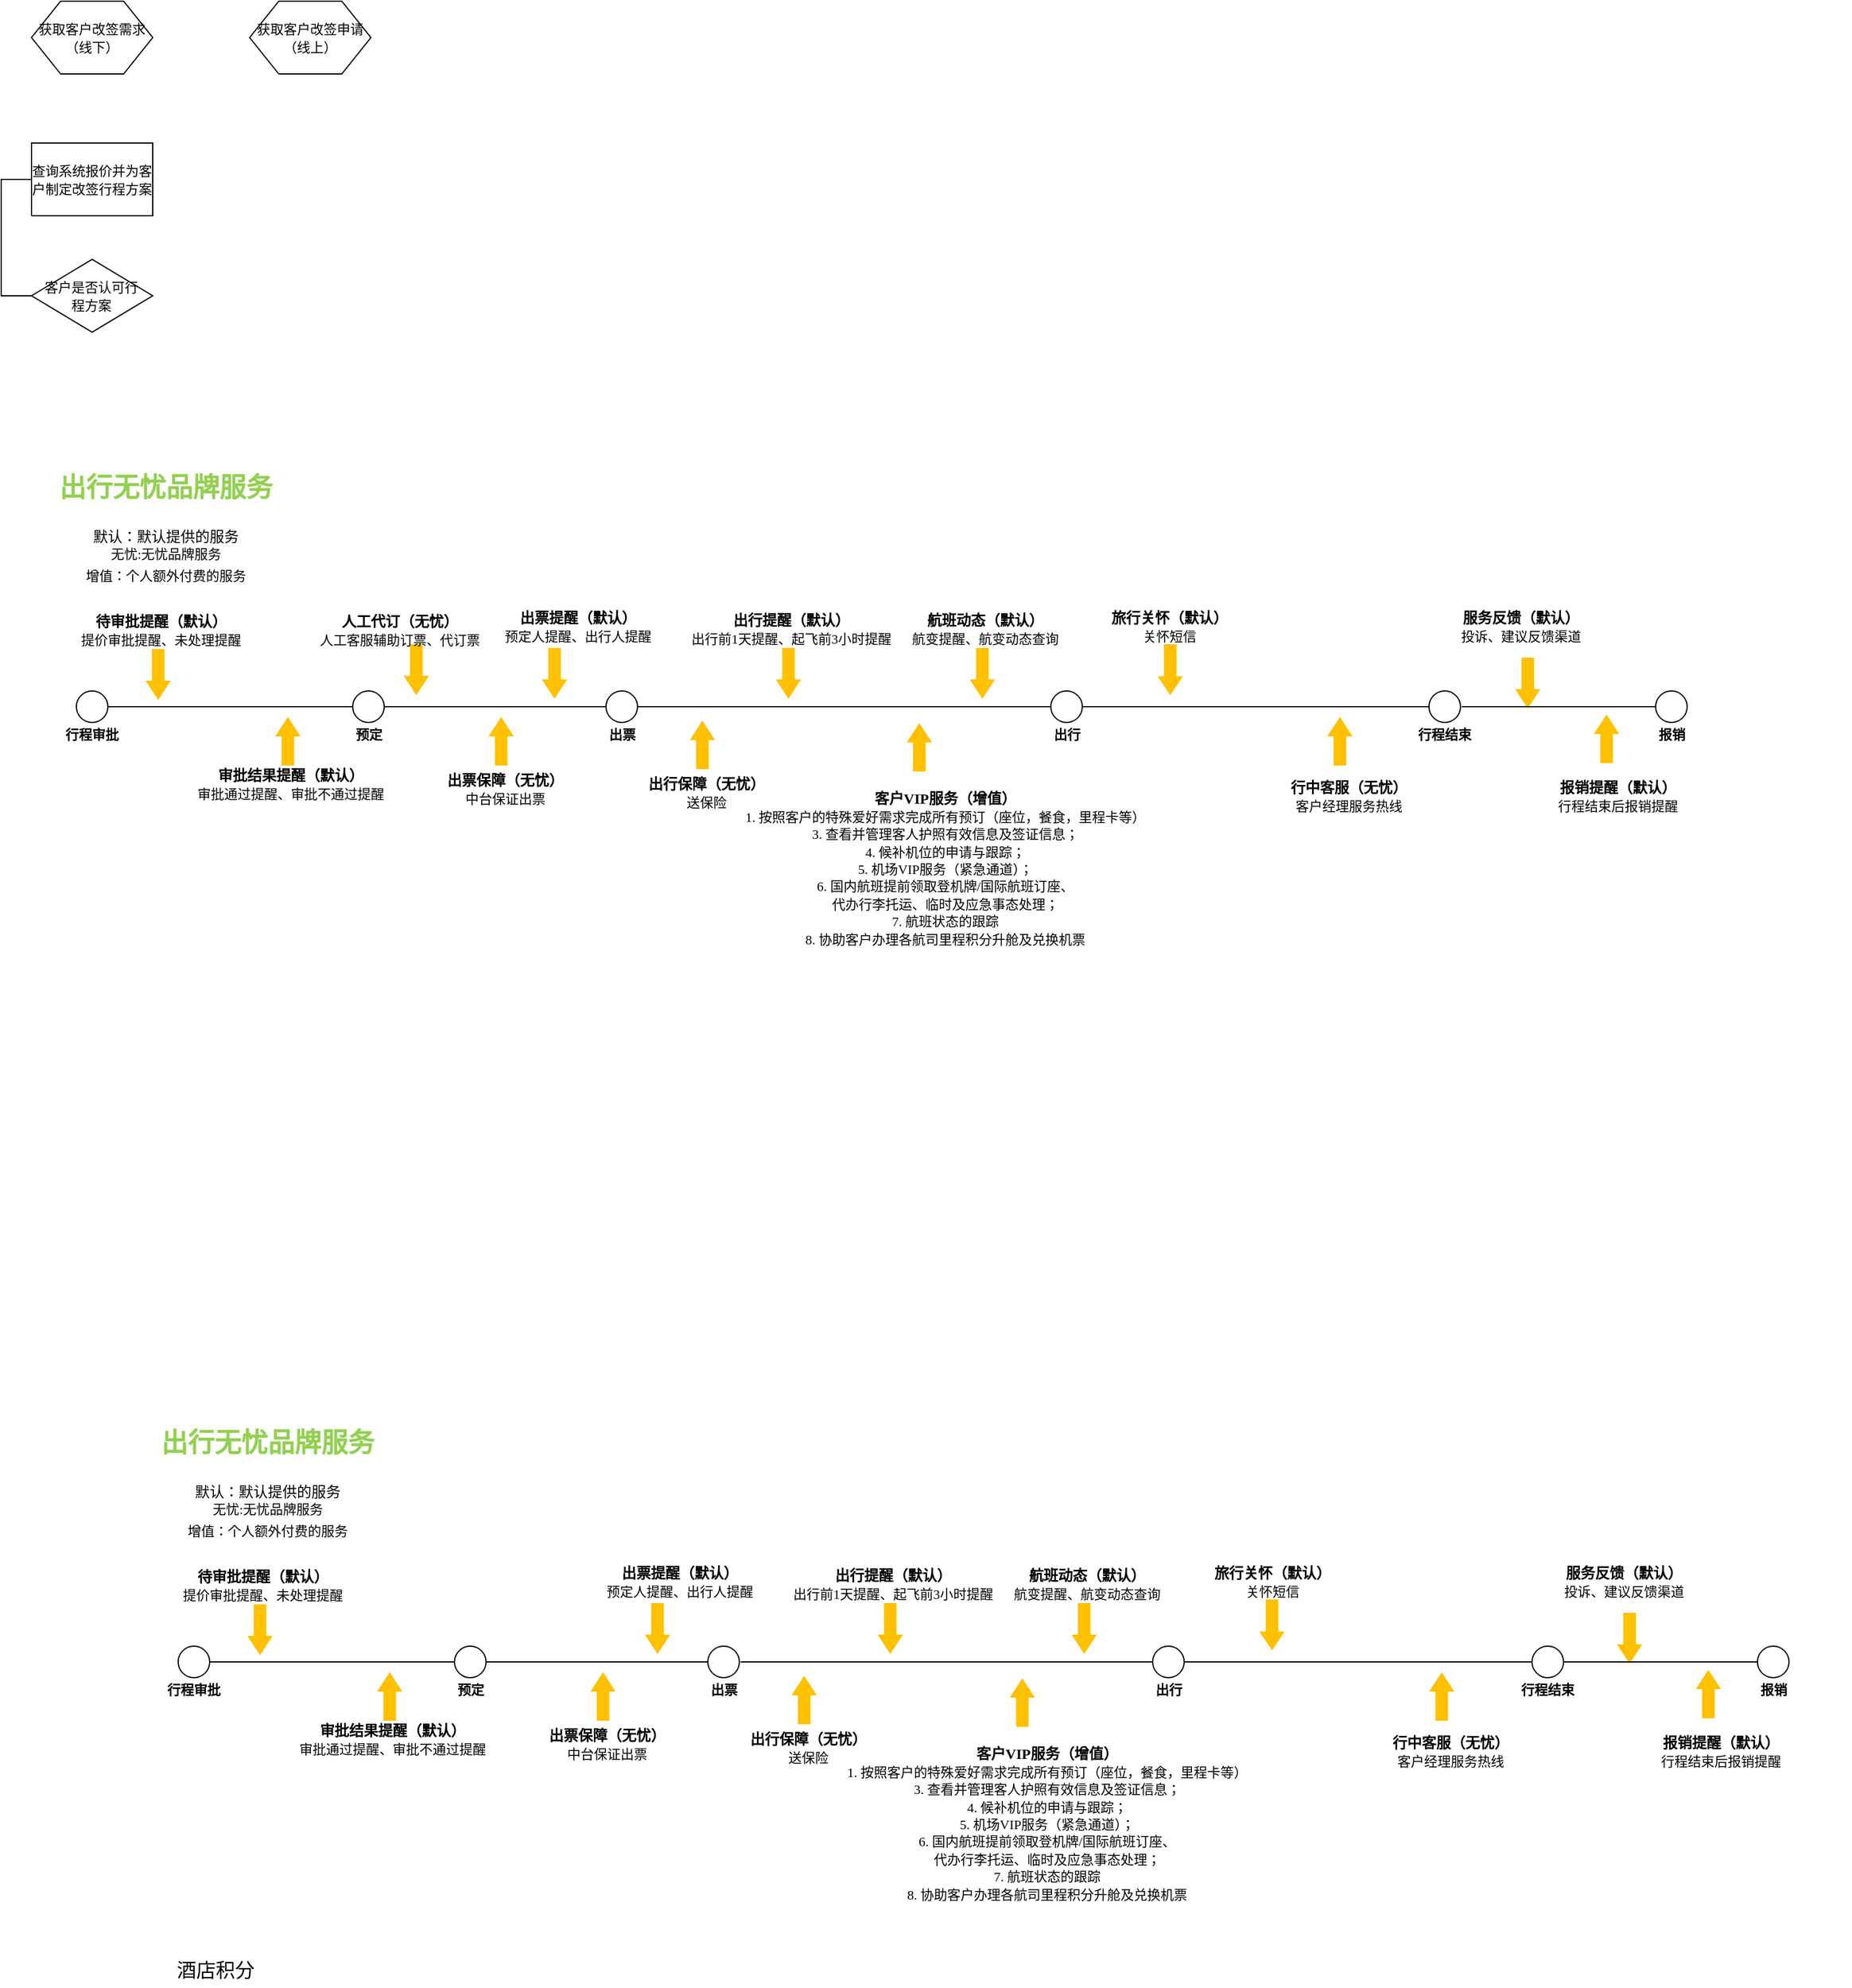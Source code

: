 <mxfile version="14.1.2" type="github" pages="4">
  <diagram name="page00" id="页-1">
    <mxGraphModel dx="3324" dy="1474" grid="1" gridSize="10" guides="1" tooltips="1" connect="1" arrows="1" fold="1" page="1" pageScale="1" pageWidth="1920" pageHeight="1200" math="0" shadow="0">
      <root>
        <mxCell id="0" />
        <mxCell id="1" value="流程图" parent="0" />
        <mxCell id="3" value="&lt;font style=&quot;font-size:11px;font-family:SimSun;color:#000000;direction:ltr;letter-spacing:0px;line-height:120%;opacity:1&quot;&gt;获取客户改签需求（线下）&lt;br/&gt;&lt;/font&gt;" style="verticalAlign=middle;align=center;vsdxID=35;fillColor=#FFFFFF;gradientColor=none;shape=stencil(jZFLDsMgDERP4z212/QAaXqPSCHBKoWI0N/tC7WiRlkgdjP2s0FjoHYx/awB1RKDv+kXD9EAXQCRndGBY1JAHVA7+qCn4B9uED/3mczq7p95w1vm8JhHUH3EHpT6+auwlt2GPTf17Npc4VP93gK5+22BrH+9nEAS/+hGtlaS3/b3UaeSnIm6Lw==);strokeColor=#000000;spacingTop=-1;spacingBottom=-1;spacingLeft=-1;spacingRight=-1;labelBackgroundColor=none;rounded=0;html=1;whiteSpace=wrap;" parent="1" vertex="1">
          <mxGeometry x="85" y="40" width="100" height="60" as="geometry" />
        </mxCell>
        <mxCell id="4" value="&lt;font style=&quot;font-size:11px;font-family:SimSun;color:#000000;direction:ltr;letter-spacing:0px;line-height:120%;opacity:1&quot;&gt;获取客户改签申请（线上）&lt;br/&gt;&lt;/font&gt;" style="verticalAlign=middle;align=center;vsdxID=38;fillColor=#FFFFFF;gradientColor=none;shape=stencil(jZFLDsMgDERP4z212/QAaXqPSCHBKoWI0N/tC7WiRlkgdjP2s0FjoHYx/awB1RKDv+kXD9EAXQCRndGBY1JAHVA7+qCn4B9uED/3mczq7p95w1vm8JhHUH3EHpT6+auwlt2GPTf17Npc4VP93gK5+22BrH+9nEAS/+hGtlaS3/b3UaeSnIm6Lw==);strokeColor=#000000;spacingTop=-1;spacingBottom=-1;spacingLeft=-1;spacingRight=-1;labelBackgroundColor=none;rounded=0;html=1;whiteSpace=wrap;" parent="1" vertex="1">
          <mxGeometry x="265" y="40" width="100" height="60" as="geometry" />
        </mxCell>
        <mxCell id="5" value="&lt;font style=&quot;font-size:11px;font-family:SimSun;color:#000000;direction:ltr;letter-spacing:0px;line-height:120%;opacity:1&quot;&gt;查询系统报价并为客户制定改签行程方案&lt;br/&gt;&lt;/font&gt;" style="verticalAlign=middle;align=center;vsdxID=39;fillColor=#FFFFFF;gradientColor=none;shape=stencil(nZBLDoAgDERP0z3SIyjew0SURgSD+Lu9kMZoXLhwN9O+tukAlrNpJg1SzDH4QW/URgNYgZTkjA4UkwJUgGXng+6DX1zLfmoymdXo17xh5zmRJ6Q42BWCfc2oJfdAr+Yv+AP9Cb7OJ3H/2JG1HNGz/84klThPVCc=);strokeColor=#000000;spacingTop=-1;spacingBottom=-1;spacingLeft=-1;spacingRight=-1;labelBackgroundColor=none;rounded=0;html=1;whiteSpace=wrap;" parent="1" vertex="1">
          <mxGeometry x="85" y="157" width="100" height="60" as="geometry" />
        </mxCell>
        <mxCell id="6" style="vsdxID=40;fillColor=#FFFFFF;gradientColor=none;shape=stencil(UzV2Ls5ILEhVNTIoLinKz04tz0wpyVA1dlE1MsrMy0gtyiwBslSNXVWNndPyi1LTi/JL81Ig/IJEkEoQKze/DGRCBUSfAUiHkUElhGcK4bpBVOZk5iGpNEVVikeloQHZpsK0YlWLz1QgA+HFtMycHEgIIcujBwlQCBKcxq4A);strokeColor=#000000;spacingTop=-1;spacingBottom=-1;spacingLeft=-1;spacingRight=-1;labelBackgroundColor=none;rounded=0;html=1;whiteSpace=wrap;" parent="1" vertex="1">
          <mxGeometry x="85" y="253" width="100" height="60" as="geometry" />
        </mxCell>
        <mxCell id="7" value="&lt;font style=&quot;font-size:11px;font-family:SimSun;color:#000000;direction:ltr;letter-spacing:0px;line-height:120%;opacity:1&quot;&gt;客户是否认可行程方案&lt;br/&gt;&lt;/font&gt;" style="text;vsdxID=40;fillColor=none;gradientColor=none;strokeColor=none;spacingTop=-1;spacingBottom=-1;spacingLeft=-1;spacingRight=-1;labelBackgroundColor=none;rounded=0;html=1;whiteSpace=wrap;verticalAlign=middle;align=center;;html=1;" parent="6" vertex="1">
          <mxGeometry x="8.33" y="7.5" width="83.33" height="45" as="geometry" />
        </mxCell>
        <mxCell id="8" style="vsdxID=43;fillColor=none;gradientColor=none;strokeColor=none;spacingTop=-1;spacingBottom=-1;spacingLeft=-1;spacingRight=-1;labelBackgroundColor=none;rounded=0;html=1;whiteSpace=wrap;" parent="1" vertex="1">
          <mxGeometry x="122" y="609" width="26" height="26" as="geometry" />
        </mxCell>
        <mxCell id="9" style="vsdxID=44;fillColor=#FFFFFF;gradientColor=none;shape=stencil(vVHLDsIgEPwajiQI6RfU+h8bu22JCGRB2/69kG1iazx58DazM/vIjjBtmiCi0CplCjecbZ8nYc5Ca+snJJsLEqYTph0C4Ujh4XvmEaqzont41gkL96naodXKrGF6YSfQtUi0OXXDVlqPfJNP6usotUhYbJIUMmQb/GGrAxpRljVycDBuc1hKM2LclX8/7H9nFfB+82Cd45T2+mcspcSRmu4F);strokeColor=#000000;spacingTop=-1;spacingBottom=-1;spacingLeft=-1;spacingRight=-1;labelBackgroundColor=none;rounded=0;html=1;whiteSpace=wrap;" parent="8" vertex="1">
          <mxGeometry width="26" height="26" as="geometry" />
        </mxCell>
        <mxCell id="13" value="&lt;font style=&quot;font-size:11px;font-family:Calibri;color:#000000;direction:ltr;letter-spacing:0px;line-height:120%;opacity:1&quot;&gt;&lt;b&gt;行程审批&lt;br/&gt;&lt;/b&gt;&lt;/font&gt;" style="text;vsdxID=43;fillColor=none;gradientColor=none;strokeColor=none;spacingTop=-1;spacingBottom=-1;spacingLeft=-1;spacingRight=-1;labelBackgroundColor=none;rounded=0;html=1;whiteSpace=wrap;verticalAlign=middle;align=center;;html=1;" parent="8" vertex="1">
          <mxGeometry x="-13.68" y="26" width="53.53" height="20.68" as="geometry" />
        </mxCell>
        <mxCell id="14" style="vsdxID=56;fillColor=none;gradientColor=none;strokeColor=none;spacingTop=-1;spacingBottom=-1;spacingLeft=-1;spacingRight=-1;labelBackgroundColor=none;rounded=0;html=1;whiteSpace=wrap;" parent="1" vertex="1">
          <mxGeometry x="350" y="609" width="26" height="26" as="geometry" />
        </mxCell>
        <mxCell id="15" style="vsdxID=57;fillColor=#FFFFFF;gradientColor=none;shape=stencil(vVHLDsIgEPwajiQI6RfU+h8bu22JCGRB2/69kG1iazx58DazM/vIjjBtmiCi0CplCjecbZ8nYc5Ca+snJJsLEqYTph0C4Ujh4XvmEaqzont41gkL96naodXKrGF6YSfQtUi0OXXDVlqPfJNP6usotUhYbJIUMmQb/GGrAxpRljVycDBuc1hKM2LclX8/7H9nFfB+82Cd45T2+mcspcSRmu4F);strokeColor=#000000;spacingTop=-1;spacingBottom=-1;spacingLeft=-1;spacingRight=-1;labelBackgroundColor=none;rounded=0;html=1;whiteSpace=wrap;" parent="14" vertex="1">
          <mxGeometry width="26" height="26" as="geometry" />
        </mxCell>
        <mxCell id="19" value="&lt;font style=&quot;font-size:11px;font-family:Calibri;color:#000000;direction:ltr;letter-spacing:0px;line-height:120%;opacity:1&quot;&gt;&lt;b&gt;预定&lt;br/&gt;&lt;/b&gt;&lt;/font&gt;" style="text;vsdxID=56;fillColor=none;gradientColor=none;strokeColor=none;spacingTop=-1;spacingBottom=-1;spacingLeft=-1;spacingRight=-1;labelBackgroundColor=none;rounded=0;html=1;whiteSpace=wrap;verticalAlign=middle;align=center;;html=1;" parent="14" vertex="1">
          <mxGeometry x="-2.35" y="26" width="30.87" height="20.68" as="geometry" />
        </mxCell>
        <mxCell id="20" style="vsdxID=71;rotation=90;fillColor=#ffc000;gradientColor=none;shape=stencil(zZLNDoMgEISfZo81wBpjz9a+h4lYSCkYxP68fSGbptYDib20txn4hsAygM2kulGCYFPw7ixvug8K8ABCaKuk1yEqwBawGZyXJ+9m25Mfu0QmdXHXdMKdciwlBHuQ44z8kVCj7QLFuuAf9G5f8qLaEigFK+pfBl4P/JbPDmgNVxsv/2885/n/zY4minfnBm0MVXa5v+5oXKJ+Y/sE);strokeColor=none;flipH=1;flipV=1;labelBackgroundColor=none;rounded=0;html=1;whiteSpace=wrap;" parent="1" vertex="1">
          <mxGeometry x="168" y="595" width="42" height="1" as="geometry" />
        </mxCell>
        <mxCell id="21" value="&lt;font style=&quot;font-size:12px;font-family:SimSun;color:#000000;direction:ltr;letter-spacing:0px;line-height:120%;opacity:1&quot;&gt;&lt;b&gt;待审批提醒（默认）&lt;br/&gt;&lt;/b&gt;&lt;/font&gt;&lt;font style=&quot;font-size:11px;font-family:Themed;color:#000000;direction:ltr;letter-spacing:0px;line-height:120%;opacity:1&quot;&gt;提价审批提醒、未处理提醒&lt;/font&gt;&lt;font style=&quot;font-size:12px;font-family:Themed;color:#000000;direction:ltr;letter-spacing:0px;line-height:120%;opacity:1&quot;&gt;&lt;br/&gt;&lt;/font&gt;" style="verticalAlign=middle;align=center;vsdxID=72;fillColor=none;gradientColor=none;shape=stencil(nZBLDoAgDERP0z3SIyjew0SURgSD+Lu9kMZoXLhwN9O+tukAlrNpJg1SzDH4QW/URgNYgZTkjA4UkwJUgGXng+6DX1zLfmoymdXo17xh5zmRJ6Q42BWCfc2oJfdAr+Yv+AP9Cb7OJ3H/2JG1HNGz/84klThPVCc=);strokeColor=none;labelBackgroundColor=none;rounded=0;html=1;whiteSpace=wrap;" parent="1" vertex="1">
          <mxGeometry x="85" y="545" width="214" height="28" as="geometry" />
        </mxCell>
        <mxCell id="22" value="" style="verticalAlign=middle;align=center;vsdxID=74;rotation=270;fillColor=#ffc000;gradientColor=none;shape=stencil(zZLLDsIgEEW/ZpY2vNLoutb/aFIqExEaiq+/FzIx1i6IutHdvcwZAjMXZDOZbtQg2BSDP+gL9tGA3IIQ6IwOGJMC2YJsBh/0PviT68mPXSazOvpzvuFKfSx3CHYjxxn5HaEW3QxVr+xqo3hVv48rwar1r/DHx77li4NZwvVHT/8fmvPyRosjSeKZsQGtpYjO68tMpiPKs2zv);strokeColor=none;flipH=1;flipV=1;labelBackgroundColor=none;rounded=0;html=1;whiteSpace=wrap;" parent="1" vertex="1">
          <mxGeometry x="277" y="650" width="40" height="1" as="geometry" />
        </mxCell>
        <mxCell id="23" value="&lt;font style=&quot;font-size:12px;font-family:SimSun;color:#000000;direction:ltr;letter-spacing:0px;line-height:120%;opacity:1&quot;&gt;&lt;b&gt;审批结果提醒（默认）&lt;br/&gt;&lt;/b&gt;&lt;/font&gt;&lt;font style=&quot;font-size:11px;font-family:Themed;color:#000000;direction:ltr;letter-spacing:0px;line-height:120%;opacity:1&quot;&gt;审批通过提醒、审批不通过提醒&lt;/font&gt;&lt;font style=&quot;font-size:12px;font-family:Themed;color:#000000;direction:ltr;letter-spacing:0px;line-height:120%;opacity:1&quot;&gt;&lt;br/&gt;&lt;/font&gt;" style="verticalAlign=middle;align=center;vsdxID=75;fillColor=none;gradientColor=none;shape=stencil(nZBLDoAgDERP0z3SIyjew0SURgSD+Lu9kMZoXLhwN9O+tukAlrNpJg1SzDH4QW/URgNYgZTkjA4UkwJUgGXng+6DX1zLfmoymdXo17xh5zmRJ6Q42BWCfc2oJfdAr+Yv+AP9Cb7OJ3H/2JG1HNGz/84klThPVCc=);strokeColor=none;labelBackgroundColor=none;rounded=0;html=1;whiteSpace=wrap;" parent="1" vertex="1">
          <mxGeometry x="192" y="672" width="214" height="28" as="geometry" />
        </mxCell>
        <mxCell id="24" style="vsdxID=77;fillColor=none;gradientColor=none;strokeColor=none;spacingTop=-1;spacingBottom=-1;spacingLeft=-1;spacingRight=-1;labelBackgroundColor=none;rounded=0;html=1;whiteSpace=wrap;" parent="1" vertex="1">
          <mxGeometry x="559" y="609" width="26" height="26" as="geometry" />
        </mxCell>
        <mxCell id="25" style="vsdxID=78;fillColor=#FFFFFF;gradientColor=none;shape=stencil(vVHLDsIgEPwajiQI6RfU+h8bu22JCGRB2/69kG1iazx58DazM/vIjjBtmiCi0CplCjecbZ8nYc5Ca+snJJsLEqYTph0C4Ujh4XvmEaqzont41gkL96naodXKrGF6YSfQtUi0OXXDVlqPfJNP6usotUhYbJIUMmQb/GGrAxpRljVycDBuc1hKM2LclX8/7H9nFfB+82Cd45T2+mcspcSRmu4F);strokeColor=#000000;spacingTop=-1;spacingBottom=-1;spacingLeft=-1;spacingRight=-1;labelBackgroundColor=none;rounded=0;html=1;whiteSpace=wrap;" parent="24" vertex="1">
          <mxGeometry width="26" height="26" as="geometry" />
        </mxCell>
        <mxCell id="29" value="&lt;font style=&quot;font-size:11px;font-family:Calibri;color:#000000;direction:ltr;letter-spacing:0px;line-height:120%;opacity:1&quot;&gt;&lt;b&gt;出票&lt;br/&gt;&lt;/b&gt;&lt;/font&gt;" style="text;vsdxID=77;fillColor=none;gradientColor=none;strokeColor=none;spacingTop=-1;spacingBottom=-1;spacingLeft=-1;spacingRight=-1;labelBackgroundColor=none;rounded=0;html=1;whiteSpace=wrap;verticalAlign=middle;align=center;;html=1;" parent="24" vertex="1">
          <mxGeometry x="-2.35" y="26" width="30.87" height="20.68" as="geometry" />
        </mxCell>
        <mxCell id="30" value="" style="verticalAlign=middle;align=center;vsdxID=91;rotation=270;fillColor=#ffc000;gradientColor=none;shape=stencil(zZLLDsIgEEW/ZpY2vNLoutb/aFIqExEaiq+/FzIx1i6IutHdvcwZAjMXZDOZbtQg2BSDP+gL9tGA3IIQ6IwOGJMC2YJsBh/0PviT68mPXSazOvpzvuFKfSx3CHYjxxn5HaEW3QxVr+xqo3hVv48rwar1r/DHx77li4NZwvVHT/8fmvPyRosjSeKZsQGtpYjO68tMpiPKs2zv);strokeColor=none;flipH=1;flipV=1;labelBackgroundColor=none;rounded=0;html=1;whiteSpace=wrap;" parent="1" vertex="1">
          <mxGeometry x="453" y="650" width="40" height="1" as="geometry" />
        </mxCell>
        <mxCell id="31" value="&lt;font style=&quot;font-size:12px;font-family:SimSun;color:#000000;direction:ltr;letter-spacing:0px;line-height:120%;opacity:1&quot;&gt;&lt;b&gt;出票保障（无忧）&lt;br/&gt;&lt;/b&gt;&lt;/font&gt;&lt;font style=&quot;font-size:11px;font-family:Themed;color:#000000;direction:ltr;letter-spacing:0px;line-height:120%;opacity:1&quot;&gt;中台保证出票&lt;/font&gt;&lt;font style=&quot;font-size:12px;font-family:Themed;color:#000000;direction:ltr;letter-spacing:0px;line-height:120%;opacity:1&quot;&gt;&lt;br/&gt;&lt;/font&gt;" style="verticalAlign=middle;align=center;vsdxID=92;fillColor=none;gradientColor=none;shape=stencil(nZBLDoAgDERP0z3SIyjew0SURgSD+Lu9kMZoXLhwN9O+tukAlrNpJg1SzDH4QW/URgNYgZTkjA4UkwJUgGXng+6DX1zLfmoymdXo17xh5zmRJ6Q42BWCfc2oJfdAr+Yv+AP9Cb7OJ3H/2JG1HNGz/84klThPVCc=);strokeColor=none;labelBackgroundColor=none;rounded=0;html=1;whiteSpace=wrap;" parent="1" vertex="1">
          <mxGeometry x="369" y="676" width="214" height="28" as="geometry" />
        </mxCell>
        <mxCell id="32" style="vsdxID=95;rotation=90;fillColor=#ffc000;gradientColor=none;shape=stencil(zZLNDoMgEISfZo81wBpjz9a+h4lYSCkYxP68fSGbptYDib20txn4hsAygM2kulGCYFPw7ixvug8K8ABCaKuk1yEqwBawGZyXJ+9m25Mfu0QmdXHXdMKdciwlBHuQ44z8kVCj7QLFuuAf9G5f8qLaEigFK+pfBl4P/JbPDmgNVxsv/2885/n/zY4minfnBm0MVXa5v+5oXKJ+Y/sE);strokeColor=none;flipH=1;flipV=1;labelBackgroundColor=none;rounded=0;html=1;whiteSpace=wrap;" parent="1" vertex="1">
          <mxGeometry x="495" y="594" width="42" height="1" as="geometry" />
        </mxCell>
        <mxCell id="33" value="&lt;font style=&quot;font-size:12px;font-family:SimSun;color:#000000;direction:ltr;letter-spacing:0px;line-height:120%;opacity:1&quot;&gt;&lt;b&gt;出票提醒（默认）&lt;br/&gt;&lt;/b&gt;&lt;/font&gt;&lt;font style=&quot;font-size:11px;font-family:Themed;color:#000000;direction:ltr;letter-spacing:0px;line-height:120%;opacity:1&quot;&gt;预定人提醒、出行人提醒&lt;/font&gt;&lt;font style=&quot;font-size:12px;font-family:Themed;color:#000000;direction:ltr;letter-spacing:0px;line-height:120%;opacity:1&quot;&gt;&lt;br/&gt;&lt;/font&gt;" style="verticalAlign=middle;align=center;vsdxID=96;fillColor=none;gradientColor=none;shape=stencil(nZBLDoAgDERP0z3SIyjew0SURgSD+Lu9kMZoXLhwN9O+tukAlrNpJg1SzDH4QW/URgNYgZTkjA4UkwJUgGXng+6DX1zLfmoymdXo17xh5zmRJ6Q42BWCfc2oJfdAr+Yv+AP9Cb7OJ3H/2JG1HNGz/84klThPVCc=);strokeColor=none;labelBackgroundColor=none;rounded=0;html=1;whiteSpace=wrap;" parent="1" vertex="1">
          <mxGeometry x="429" y="542" width="214" height="28" as="geometry" />
        </mxCell>
        <mxCell id="34" style="vsdxID=97;fillColor=none;gradientColor=none;strokeColor=none;spacingTop=-1;spacingBottom=-1;spacingLeft=-1;spacingRight=-1;labelBackgroundColor=none;rounded=0;html=1;whiteSpace=wrap;" parent="1" vertex="1">
          <mxGeometry x="926" y="609" width="26" height="26" as="geometry" />
        </mxCell>
        <mxCell id="35" style="vsdxID=98;fillColor=#FFFFFF;gradientColor=none;shape=stencil(vVHLDsIgEPwajiQI6RfU+h8bu22JCGRB2/69kG1iazx58DazM/vIjjBtmiCi0CplCjecbZ8nYc5Ca+snJJsLEqYTph0C4Ujh4XvmEaqzont41gkL96naodXKrGF6YSfQtUi0OXXDVlqPfJNP6usotUhYbJIUMmQb/GGrAxpRljVycDBuc1hKM2LclX8/7H9nFfB+82Cd45T2+mcspcSRmu4F);strokeColor=#000000;spacingTop=-1;spacingBottom=-1;spacingLeft=-1;spacingRight=-1;labelBackgroundColor=none;rounded=0;html=1;whiteSpace=wrap;" parent="34" vertex="1">
          <mxGeometry width="26" height="26" as="geometry" />
        </mxCell>
        <mxCell id="39" value="&lt;font style=&quot;font-size:11px;font-family:Calibri;color:#000000;direction:ltr;letter-spacing:0px;line-height:120%;opacity:1&quot;&gt;&lt;b&gt;出行&lt;br/&gt;&lt;/b&gt;&lt;/font&gt;" style="text;vsdxID=97;fillColor=none;gradientColor=none;strokeColor=none;spacingTop=-1;spacingBottom=-1;spacingLeft=-1;spacingRight=-1;labelBackgroundColor=none;rounded=0;html=1;whiteSpace=wrap;verticalAlign=middle;align=center;;html=1;" parent="34" vertex="1">
          <mxGeometry x="-2.35" y="26" width="30.87" height="20.68" as="geometry" />
        </mxCell>
        <mxCell id="40" value="" style="verticalAlign=middle;align=center;vsdxID=112;rotation=270;fillColor=#ffc000;gradientColor=none;shape=stencil(zZLLDsIgEEW/ZpY2vNLoutb/aFIqExEaiq+/FzIx1i6IutHdvcwZAjMXZDOZbtQg2BSDP+gL9tGA3IIQ6IwOGJMC2YJsBh/0PviT68mPXSazOvpzvuFKfSx3CHYjxxn5HaEW3QxVr+xqo3hVv48rwar1r/DHx77li4NZwvVHT/8fmvPyRosjSeKZsQGtpYjO68tMpiPKs2zv);strokeColor=none;flipH=1;flipV=1;labelBackgroundColor=none;rounded=0;html=1;whiteSpace=wrap;" parent="1" vertex="1">
          <mxGeometry x="619" y="653" width="40" height="1" as="geometry" />
        </mxCell>
        <mxCell id="41" value="&lt;font style=&quot;font-size:12px;font-family:SimSun;color:#000000;direction:ltr;letter-spacing:0px;line-height:120%;opacity:1&quot;&gt;&lt;b&gt;出行保障（无忧）&lt;br/&gt;&lt;/b&gt;&lt;/font&gt;&lt;font style=&quot;font-size:11px;font-family:Themed;color:#000000;direction:ltr;letter-spacing:0px;line-height:120%;opacity:1&quot;&gt;送保险&lt;/font&gt;&lt;font style=&quot;font-size:12px;font-family:Themed;color:#000000;direction:ltr;letter-spacing:0px;line-height:120%;opacity:1&quot;&gt;&lt;br/&gt;&lt;/font&gt;" style="verticalAlign=middle;align=center;vsdxID=113;fillColor=none;gradientColor=none;shape=stencil(nZBLDoAgDERP0z3SIyjew0SURgSD+Lu9kMZoXLhwN9O+tukAlrNpJg1SzDH4QW/URgNYgZTkjA4UkwJUgGXng+6DX1zLfmoymdXo17xh5zmRJ6Q42BWCfc2oJfdAr+Yv+AP9Cb7OJ3H/2JG1HNGz/84klThPVCc=);strokeColor=none;labelBackgroundColor=none;rounded=0;html=1;whiteSpace=wrap;" parent="1" vertex="1">
          <mxGeometry x="535" y="679" width="214" height="28" as="geometry" />
        </mxCell>
        <mxCell id="42" style="vsdxID=114;rotation=90;fillColor=#ffc000;gradientColor=none;shape=stencil(zZLNDoMgEISfZo81wBpjz9a+h4lYSCkYxP68fSGbptYDib20txn4hsAygM2kulGCYFPw7ixvug8K8ABCaKuk1yEqwBawGZyXJ+9m25Mfu0QmdXHXdMKdciwlBHuQ44z8kVCj7QLFuuAf9G5f8qLaEigFK+pfBl4P/JbPDmgNVxsv/2885/n/zY4minfnBm0MVXa5v+5oXKJ+Y/sE);strokeColor=none;flipH=1;flipV=1;labelBackgroundColor=none;rounded=0;html=1;whiteSpace=wrap;" parent="1" vertex="1">
          <mxGeometry x="688" y="594" width="42" height="1" as="geometry" />
        </mxCell>
        <mxCell id="43" value="&lt;font style=&quot;font-size:12px;font-family:SimSun;color:#000000;direction:ltr;letter-spacing:0px;line-height:120%;opacity:1&quot;&gt;&lt;b&gt;出行提醒（默认）&lt;br/&gt;&lt;/b&gt;&lt;/font&gt;&lt;font style=&quot;font-size:11px;font-family:Themed;color:#000000;direction:ltr;letter-spacing:0px;line-height:120%;opacity:1&quot;&gt;出行前1天提醒、起飞前3小时提醒&lt;/font&gt;&lt;font style=&quot;font-size:12px;font-family:Themed;color:#000000;direction:ltr;letter-spacing:0px;line-height:120%;opacity:1&quot;&gt;&lt;br/&gt;&lt;/font&gt;" style="verticalAlign=middle;align=center;vsdxID=115;fillColor=none;gradientColor=none;shape=stencil(nZBLDoAgDERP0z3SIyjew0SURgSD+Lu9kMZoXLhwN9O+tukAlrNpJg1SzDH4QW/URgNYgZTkjA4UkwJUgGXng+6DX1zLfmoymdXo17xh5zmRJ6Q42BWCfc2oJfdAr+Yv+AP9Cb7OJ3H/2JG1HNGz/84klThPVCc=);strokeColor=none;labelBackgroundColor=none;rounded=0;html=1;whiteSpace=wrap;" parent="1" vertex="1">
          <mxGeometry x="605" y="544" width="214" height="28" as="geometry" />
        </mxCell>
        <mxCell id="44" value="" style="verticalAlign=middle;align=center;vsdxID=117;rotation=270;fillColor=#ffc000;gradientColor=none;shape=stencil(zZLLDsIgEEW/ZpY2vNLoutb/aFIqExEaiq+/FzIx1i6IutHdvcwZAjMXZDOZbtQg2BSDP+gL9tGA3IIQ6IwOGJMC2YJsBh/0PviT68mPXSazOvpzvuFKfSx3CHYjxxn5HaEW3QxVr+xqo3hVv48rwar1r/DHx77li4NZwvVHT/8fmvPyRosjSeKZsQGtpYjO68tMpiPKs2zv);strokeColor=none;flipH=1;flipV=1;labelBackgroundColor=none;rounded=0;html=1;whiteSpace=wrap;" parent="1" vertex="1">
          <mxGeometry x="798" y="655" width="40" height="1" as="geometry" />
        </mxCell>
        <mxCell id="45" value="&lt;p style=&quot;align:center;margin-left:0;margin-right:0;margin-top:0px;margin-bottom:0px;text-indent:0;valign:middle;direction:ltr;&quot;&gt;&lt;font style=&quot;font-size:12px;font-family:SimSun;color:#000000;direction:ltr;letter-spacing:0px;line-height:120%;opacity:1&quot;&gt;&lt;b&gt;客户VIP服务（增值）&lt;br/&gt;&lt;/b&gt;&lt;/font&gt;&lt;/p&gt;&lt;p style=&quot;align:justify;margin-left:30;margin-right:0;margin-top:0px;margin-bottom:0px;text-indent:0;valign:middle;direction:ltr;&quot;&gt;&lt;font style=&quot;font-size:11px;font-family:Calibri;color:#000000;direction:ltr;letter-spacing:0px;line-height:120%;opacity:1&quot;&gt;1. &lt;/font&gt;&lt;font style=&quot;font-size:11px;font-family:SimSun;color:#000000;direction:ltr;letter-spacing:0px;line-height:120%;opacity:1&quot;&gt;按照客户的特殊爱好需求完成所有预订（座位，餐食，里程卡等）&lt;/font&gt;&lt;font style=&quot;font-size:11px;font-family:Times New Roman;color:#000000;direction:ltr;letter-spacing:0px;line-height:120%;opacity:1&quot;&gt;&lt;br/&gt;&lt;/font&gt;&lt;/p&gt;&lt;p style=&quot;align:justify;margin-left:0;margin-right:0;margin-top:0px;margin-bottom:0px;text-indent:29.633;valign:middle;direction:ltr;&quot;&gt;&lt;font style=&quot;font-size:11px;font-family:Calibri;color:#000000;direction:ltr;letter-spacing:0px;line-height:120%;opacity:1&quot;&gt;3. &lt;/font&gt;&lt;font style=&quot;font-size:11px;font-family:SimSun;color:#000000;direction:ltr;letter-spacing:0px;line-height:120%;opacity:1&quot;&gt;查看并管理客人护照有效信息及签证信息；&lt;/font&gt;&lt;font style=&quot;font-size:11px;font-family:Times New Roman;color:#000000;direction:ltr;letter-spacing:0px;line-height:120%;opacity:1&quot;&gt;&lt;br/&gt;&lt;/font&gt;&lt;/p&gt;&lt;p style=&quot;align:justify;margin-left:30;margin-right:0;margin-top:0px;margin-bottom:0px;text-indent:0;valign:middle;direction:ltr;&quot;&gt;&lt;font style=&quot;font-size:11px;font-family:Calibri;color:#000000;direction:ltr;letter-spacing:0px;line-height:120%;opacity:1&quot;&gt;4. &lt;/font&gt;&lt;font style=&quot;font-size:11px;font-family:SimSun;color:#000000;direction:ltr;letter-spacing:0px;line-height:120%;opacity:1&quot;&gt;候补机位的申请与跟踪；&lt;/font&gt;&lt;font style=&quot;font-size:11px;font-family:Times New Roman;color:#000000;direction:ltr;letter-spacing:0px;line-height:120%;opacity:1&quot;&gt;&lt;br/&gt;&lt;/font&gt;&lt;font style=&quot;font-size:11px;font-family:Calibri;color:#000000;direction:ltr;letter-spacing:0px;line-height:120%;opacity:1&quot;&gt;5&lt;/font&gt;&lt;font style=&quot;font-size:11px;font-family:Calibri;color:#000000;direction:ltr;letter-spacing:0px;line-height:120%;opacity:1&quot;&gt;. &lt;/font&gt;&lt;font style=&quot;font-size:11px;font-family:SimSun;color:#000000;direction:ltr;letter-spacing:0px;line-height:120%;opacity:1&quot;&gt;机场&lt;/font&gt;&lt;font style=&quot;font-size:11px;font-family:Calibri;color:#000000;direction:ltr;letter-spacing:0px;line-height:120%;opacity:1&quot;&gt;VIP&lt;/font&gt;&lt;font style=&quot;font-size:11px;font-family:SimSun;color:#000000;direction:ltr;letter-spacing:0px;line-height:120%;opacity:1&quot;&gt;服务（紧急通道）；&lt;/font&gt;&lt;font style=&quot;font-size:11px;font-family:Times New Roman;color:#000000;direction:ltr;letter-spacing:0px;line-height:120%;opacity:1&quot;&gt;&lt;br/&gt;&lt;/font&gt;&lt;/p&gt;&lt;p style=&quot;align:justify;margin-left:30;margin-right:0;margin-top:0px;margin-bottom:0px;text-indent:0;valign:middle;direction:ltr;&quot;&gt;&lt;font style=&quot;font-size:11px;font-family:Calibri;color:#000000;direction:ltr;letter-spacing:0px;line-height:120%;opacity:1&quot;&gt;6&lt;/font&gt;&lt;font style=&quot;font-size:11px;font-family:Calibri;color:#000000;direction:ltr;letter-spacing:0px;line-height:120%;opacity:1&quot;&gt;. &lt;/font&gt;&lt;font style=&quot;font-size:11px;font-family:SimSun;color:#000000;direction:ltr;letter-spacing:0px;line-height:120%;opacity:1&quot;&gt;国内航班提前领取登机牌/国际航班订座、&lt;/font&gt;&lt;font style=&quot;font-size:11px;font-family:SimSun;color:#000000;direction:ltr;letter-spacing:0px;line-height:120%;opacity:1&quot;&gt;&lt;br/&gt;&lt;/font&gt;&lt;font style=&quot;font-size:11px;font-family:SimSun;color:#000000;direction:ltr;letter-spacing:0px;line-height:120%;opacity:1&quot;&gt;代办行李托运、临时及应急事态处理；&lt;/font&gt;&lt;font style=&quot;font-size:11px;font-family:Times New Roman;color:#000000;direction:ltr;letter-spacing:0px;line-height:120%;opacity:1&quot;&gt;&lt;br/&gt;&lt;/font&gt;&lt;/p&gt;&lt;p style=&quot;align:justify;margin-left:0;margin-right:0;margin-top:0px;margin-bottom:0px;text-indent:29.633;valign:middle;direction:ltr;&quot;&gt;&lt;font style=&quot;font-size:11px;font-family:Calibri;color:#000000;direction:ltr;letter-spacing:0px;line-height:120%;opacity:1&quot;&gt;7&lt;/font&gt;&lt;font style=&quot;font-size:11px;font-family:Calibri;color:#000000;direction:ltr;letter-spacing:0px;line-height:120%;opacity:1&quot;&gt;. &lt;/font&gt;&lt;font style=&quot;font-size:11px;font-family:SimSun;color:#000000;direction:ltr;letter-spacing:0px;line-height:120%;opacity:1&quot;&gt;航班状态的跟踪&lt;/font&gt;&lt;font style=&quot;font-size:11px;font-family:Times New Roman;color:#000000;direction:ltr;letter-spacing:0px;line-height:120%;opacity:1&quot;&gt;&lt;br/&gt;&lt;/font&gt;&lt;/p&gt;&lt;p style=&quot;align:justify;margin-left:30;margin-right:0;margin-top:0px;margin-bottom:0px;text-indent:0;valign:middle;direction:ltr;&quot;&gt;&lt;font style=&quot;font-size:11px;font-family:Calibri;color:#000000;direction:ltr;letter-spacing:0px;line-height:120%;opacity:1&quot;&gt;8&lt;/font&gt;&lt;font style=&quot;font-size:11px;font-family:Calibri;color:#000000;direction:ltr;letter-spacing:0px;line-height:120%;opacity:1&quot;&gt;. &lt;/font&gt;&lt;font style=&quot;font-size:11px;font-family:SimSun;color:#000000;direction:ltr;letter-spacing:0px;line-height:120%;opacity:1&quot;&gt;协助客户办理各航司里程积分升舱及兑换机票&lt;/font&gt;&lt;font style=&quot;font-size:14px;font-family:Times New Roman;color:#000000;direction:ltr;letter-spacing:0px;line-height:120%;opacity:1&quot;&gt;&lt;br/&gt;&lt;/font&gt;&lt;/p&gt;&lt;p style=&quot;align:center;margin-left:0;margin-right:0;margin-top:0px;margin-bottom:0px;text-indent:0;valign:middle;direction:ltr;&quot;&gt;&lt;font style=&quot;font-size:12px;font-family:Themed;color:#000000;direction:ltr;letter-spacing:0px;line-height:120%;opacity:1&quot;&gt;&lt;br/&gt;&lt;/font&gt;&lt;/p&gt;" style="verticalAlign=middle;align=center;vsdxID=118;fillColor=none;gradientColor=none;shape=stencil(nZBLDoAgDERP0z3SIyjew0SURgSD+Lu9kMZoXLhwN9O+tukAlrNpJg1SzDH4QW/URgNYgZTkjA4UkwJUgGXng+6DX1zLfmoymdXo17xh5zmRJ6Q42BWCfc2oJfdAr+Yv+AP9Cb7OJ3H/2JG1HNGz/84klThPVCc=);strokeColor=none;labelBackgroundColor=none;rounded=0;html=1;whiteSpace=wrap;" parent="1" vertex="1">
          <mxGeometry x="649" y="750" width="380" height="28" as="geometry" />
        </mxCell>
        <mxCell id="46" style="vsdxID=119;rotation=90;fillColor=#ffc000;gradientColor=none;shape=stencil(zZLNDoMgEISfZo81wBpjz9a+h4lYSCkYxP68fSGbptYDib20txn4hsAygM2kulGCYFPw7ixvug8K8ABCaKuk1yEqwBawGZyXJ+9m25Mfu0QmdXHXdMKdciwlBHuQ44z8kVCj7QLFuuAf9G5f8qLaEigFK+pfBl4P/JbPDmgNVxsv/2885/n/zY4minfnBm0MVXa5v+5oXKJ+Y/sE);strokeColor=none;flipH=1;flipV=1;labelBackgroundColor=none;rounded=0;html=1;whiteSpace=wrap;" parent="1" vertex="1">
          <mxGeometry x="848" y="594" width="42" height="1" as="geometry" />
        </mxCell>
        <mxCell id="47" value="&lt;font style=&quot;font-size:12px;font-family:SimSun;color:#000000;direction:ltr;letter-spacing:0px;line-height:120%;opacity:1&quot;&gt;&lt;b&gt;航班动态（默认）&lt;br/&gt;&lt;/b&gt;&lt;/font&gt;&lt;font style=&quot;font-size:11px;font-family:SimSun;color:#000000;direction:ltr;letter-spacing:0px;line-height:120%;opacity:1&quot;&gt;航变提醒、航变动态查询&lt;/font&gt;&lt;font style=&quot;font-size:8px;font-family:SimSun;color:#000000;direction:ltr;letter-spacing:0px;line-height:120%;opacity:1&quot;&gt;&lt;br/&gt;&lt;/font&gt;" style="verticalAlign=middle;align=center;vsdxID=120;fillColor=none;gradientColor=none;shape=stencil(nZBLDoAgDERP0z3SIyjew0SURgSD+Lu9kMZoXLhwN9O+tukAlrNpJg1SzDH4QW/URgNYgZTkjA4UkwJUgGXng+6DX1zLfmoymdXo17xh5zmRJ6Q42BWCfc2oJfdAr+Yv+AP9Cb7OJ3H/2JG1HNGz/84klThPVCc=);strokeColor=none;labelBackgroundColor=none;rounded=0;html=1;whiteSpace=wrap;" parent="1" vertex="1">
          <mxGeometry x="765" y="544" width="214" height="28" as="geometry" />
        </mxCell>
        <mxCell id="48" style="vsdxID=121;fillColor=none;gradientColor=none;strokeColor=none;spacingTop=-1;spacingBottom=-1;spacingLeft=-1;spacingRight=-1;labelBackgroundColor=none;rounded=0;html=1;whiteSpace=wrap;" parent="1" vertex="1">
          <mxGeometry x="1238" y="609" width="26" height="26" as="geometry" />
        </mxCell>
        <mxCell id="49" style="vsdxID=122;fillColor=#FFFFFF;gradientColor=none;shape=stencil(vVHLDsIgEPwajiQI6RfU+h8bu22JCGRB2/69kG1iazx58DazM/vIjjBtmiCi0CplCjecbZ8nYc5Ca+snJJsLEqYTph0C4Ujh4XvmEaqzont41gkL96naodXKrGF6YSfQtUi0OXXDVlqPfJNP6usotUhYbJIUMmQb/GGrAxpRljVycDBuc1hKM2LclX8/7H9nFfB+82Cd45T2+mcspcSRmu4F);strokeColor=#000000;spacingTop=-1;spacingBottom=-1;spacingLeft=-1;spacingRight=-1;labelBackgroundColor=none;rounded=0;html=1;whiteSpace=wrap;" parent="48" vertex="1">
          <mxGeometry width="26" height="26" as="geometry" />
        </mxCell>
        <mxCell id="53" value="&lt;font style=&quot;font-size:11px;font-family:Calibri;color:#000000;direction:ltr;letter-spacing:0px;line-height:120%;opacity:1&quot;&gt;&lt;b&gt;行程结束&lt;br/&gt;&lt;/b&gt;&lt;/font&gt;" style="text;vsdxID=121;fillColor=none;gradientColor=none;strokeColor=none;spacingTop=-1;spacingBottom=-1;spacingLeft=-1;spacingRight=-1;labelBackgroundColor=none;rounded=0;html=1;whiteSpace=wrap;verticalAlign=middle;align=center;;html=1;" parent="48" vertex="1">
          <mxGeometry x="-13.68" y="26" width="53.53" height="20.68" as="geometry" />
        </mxCell>
        <mxCell id="54" style="vsdxID=137;fillColor=none;gradientColor=none;strokeColor=none;spacingTop=-1;spacingBottom=-1;spacingLeft=-1;spacingRight=-1;labelBackgroundColor=none;rounded=0;html=1;whiteSpace=wrap;" parent="1" vertex="1">
          <mxGeometry x="1425" y="609" width="26" height="26" as="geometry" />
        </mxCell>
        <mxCell id="55" style="vsdxID=138;fillColor=#FFFFFF;gradientColor=none;shape=stencil(vVHLDsIgEPwajiQI6RfU+h8bu22JCGRB2/69kG1iazx58DazM/vIjjBtmiCi0CplCjecbZ8nYc5Ca+snJJsLEqYTph0C4Ujh4XvmEaqzont41gkL96naodXKrGF6YSfQtUi0OXXDVlqPfJNP6usotUhYbJIUMmQb/GGrAxpRljVycDBuc1hKM2LclX8/7H9nFfB+82Cd45T2+mcspcSRmu4F);strokeColor=#000000;spacingTop=-1;spacingBottom=-1;spacingLeft=-1;spacingRight=-1;labelBackgroundColor=none;rounded=0;html=1;whiteSpace=wrap;" parent="54" vertex="1">
          <mxGeometry width="26" height="26" as="geometry" />
        </mxCell>
        <mxCell id="59" value="&lt;font style=&quot;font-size:11px;font-family:Calibri;color:#000000;direction:ltr;letter-spacing:0px;line-height:120%;opacity:1&quot;&gt;&lt;b&gt;报销&lt;br/&gt;&lt;/b&gt;&lt;/font&gt;" style="text;vsdxID=137;fillColor=none;gradientColor=none;strokeColor=none;spacingTop=-1;spacingBottom=-1;spacingLeft=-1;spacingRight=-1;labelBackgroundColor=none;rounded=0;html=1;whiteSpace=wrap;verticalAlign=middle;align=center;;html=1;" parent="54" vertex="1">
          <mxGeometry x="-2.35" y="26" width="30.87" height="20.68" as="geometry" />
        </mxCell>
        <mxCell id="60" style="vsdxID=151;rotation=90;fillColor=#ffc000;gradientColor=none;shape=stencil(zZLNDsIgEISfZo8SYJuq51rfo0mpEBEaSv15e0s2xtoDSb3obQa+IbAMYDXoplcg+RCDP6ubaaMGPICUxmkVTJwUYA1YdT6oU/Cja8n3TSKTuvhrOuFOOZ4Skj/ICU7+SKg1bobilkn8wDf7QrByVaKQnO1+m3g98ls+O6QlXK69/R8GhMh/c3Y8k3h3rzPWUnXn+8uuTkvUc6yf);strokeColor=none;flipH=1;flipV=1;labelBackgroundColor=none;rounded=0;html=1;whiteSpace=wrap;" parent="1" vertex="1">
          <mxGeometry x="1003" y="591" width="42" height="1" as="geometry" />
        </mxCell>
        <mxCell id="61" value="&lt;font style=&quot;font-size:12px;font-family:SimSun;color:#000000;direction:ltr;letter-spacing:0px;line-height:120%;opacity:1&quot;&gt;&lt;b&gt;旅行关怀（默认）&lt;br/&gt;&lt;/b&gt;&lt;/font&gt;&lt;font style=&quot;font-size:11px;font-family:SimSun;color:#000000;direction:ltr;letter-spacing:0px;line-height:120%;opacity:1&quot;&gt;关怀短信&lt;/font&gt;&lt;font style=&quot;font-size:8px;font-family:SimSun;color:#000000;direction:ltr;letter-spacing:0px;line-height:120%;opacity:1&quot;&gt;&lt;br/&gt;&lt;/font&gt;" style="verticalAlign=middle;align=center;vsdxID=152;fillColor=none;gradientColor=none;shape=stencil(nZBLDoAgDERP0z3SIyjew0SURgSD+Lu9kMZoXLhwN9O+tukAlrNpJg1SzDH4QW/URgNYgZTkjA4UkwJUgGXng+6DX1zLfmoymdXo17xh5zmRJ6Q42BWCfc2oJfdAr+Yv+AP9Cb7OJ3H/2JG1HNGz/84klThPVCc=);strokeColor=none;labelBackgroundColor=none;rounded=0;html=1;whiteSpace=wrap;" parent="1" vertex="1">
          <mxGeometry x="917" y="542" width="214" height="28" as="geometry" />
        </mxCell>
        <mxCell id="62" style="vsdxID=153;rotation=90;fillColor=#ffc000;gradientColor=none;shape=stencil(zZLNDoMgEISfZo81wBpjz9a+h4lYSCkYxP68fSGbptYDib20txn4hsAygM2kulGCYFPw7ixvug8K8ABCaKuk1yEqwBawGZyXJ+9m25Mfu0QmdXHXdMKdciwlBHuQ44z8kVCj7QLFuuAf9G5f8qLaEigFK+pfBl4P/JbPDmgNVxsv/2885/n/zY4minfnBm0MVXa5v+5oXKJ+Y/sE);strokeColor=none;flipH=1;flipV=1;labelBackgroundColor=none;rounded=0;html=1;whiteSpace=wrap;" parent="1" vertex="1">
          <mxGeometry x="1298" y="602" width="42" height="1" as="geometry" />
        </mxCell>
        <mxCell id="63" value="&lt;font style=&quot;font-size:12px;font-family:SimSun;color:#000000;direction:ltr;letter-spacing:0px;line-height:120%;opacity:1&quot;&gt;&lt;b&gt;报销提醒（默认）&lt;br/&gt;&lt;/b&gt;&lt;/font&gt;&lt;font style=&quot;font-size:11px;font-family:SimSun;color:#000000;direction:ltr;letter-spacing:0px;line-height:120%;opacity:1&quot;&gt;行程结束后报销提醒&lt;/font&gt;&lt;font style=&quot;font-size:8px;font-family:SimSun;color:#000000;direction:ltr;letter-spacing:0px;line-height:120%;opacity:1&quot;&gt;&lt;br/&gt;&lt;/font&gt;" style="verticalAlign=middle;align=center;vsdxID=154;fillColor=none;gradientColor=none;shape=stencil(nZBLDoAgDERP0z3SIyjew0SURgSD+Lu9kMZoXLhwN9O+tukAlrNpJg1SzDH4QW/URgNYgZTkjA4UkwJUgGXng+6DX1zLfmoymdXo17xh5zmRJ6Q42BWCfc2oJfdAr+Yv+AP9Cb7OJ3H/2JG1HNGz/84klThPVCc=);strokeColor=none;labelBackgroundColor=none;rounded=0;html=1;whiteSpace=wrap;" parent="1" vertex="1">
          <mxGeometry x="1287" y="682" width="214" height="28" as="geometry" />
        </mxCell>
        <mxCell id="64" value="&lt;p style=&quot;align:center;margin-left:0;margin-right:0;margin-top:0px;margin-bottom:0px;text-indent:0;valign:top;direction:ltr;&quot;&gt;&lt;font style=&quot;font-size:22px;font-family:YouYuan;color:#92d050;direction:ltr;letter-spacing:0px;line-height:120%;opacity:1&quot;&gt;&lt;b&gt;出行无忧品牌服务&lt;br/&gt;&lt;/b&gt;&lt;/font&gt;&lt;font style=&quot;font-size:16px;font-family:Themed;color:#92d050;direction:ltr;letter-spacing:0px;line-height:120%;opacity:1&quot;&gt;&lt;b&gt;&lt;br/&gt;&lt;/b&gt;&lt;/font&gt;&lt;/p&gt;&lt;p style=&quot;align:center;margin-left:0;margin-right:0;margin-top:0px;margin-bottom:0px;text-indent:0;valign:top;direction:ltr;&quot;&gt;&lt;font style=&quot;font-size:12px;font-family:Themed;color:#000000;direction:ltr;letter-spacing:0px;line-height:120%;opacity:1&quot;&gt;默认：默认提供的服务&lt;br/&gt;&lt;/font&gt;&lt;font style=&quot;font-size:11px;font-family:Themed;color:#000000;direction:ltr;letter-spacing:0px;line-height:120%;opacity:1&quot;&gt;无忧:无忧品牌服务&lt;br/&gt;增值：个人额外付费的服务&lt;/font&gt;&lt;font style=&quot;font-size:16px;font-family:Themed;color:#000000;direction:ltr;letter-spacing:0px;line-height:120%;opacity:1&quot;&gt;&lt;br/&gt;&lt;/font&gt;&lt;/p&gt;&lt;p style=&quot;align:center;margin-left:0;margin-right:0;margin-top:0px;margin-bottom:0px;text-indent:0;valign:top;direction:ltr;&quot;&gt;&lt;font style=&quot;font-size:16px;font-family:Themed;color:#000000;direction:ltr;letter-spacing:0px;line-height:120%;opacity:1&quot;&gt;&lt;b&gt;&lt;br/&gt;&lt;/b&gt;&lt;/font&gt;&lt;/p&gt;" style="verticalAlign=top;align=center;vsdxID=156;fillColor=none;gradientColor=none;shape=stencil(nZBLDoAgDERP0z3SIyjew0SURgSD+Lu9kMZoXLhwN9O+tukAlrNpJg1SzDH4QW/URgNYgZTkjA4UkwJUgGXng+6DX1zLfmoymdXo17xh5zmRJ6Q42BWCfc2oJfdAr+Yv+AP9Cb7OJ3H/2JG1HNGz/84klThPVCc=);strokeColor=none;labelBackgroundColor=none;rounded=0;html=1;whiteSpace=wrap;" parent="1" vertex="1">
          <mxGeometry x="89" y="422" width="214" height="28" as="geometry" />
        </mxCell>
        <mxCell id="65" style="vsdxID=159;rotation=90;fillColor=#ffc000;gradientColor=none;shape=stencil(zZLNDoMgEISfZo81wBpjz9a+h4lYSCkYxP68fSGbptYDib20txn4hsAygM2kulGCYFPw7ixvug8K8ABCaKuk1yEqwBawGZyXJ+9m25Mfu0QmdXHXdMKdciwlBHuQ44z8kVCj7QLFuuAf9G5f8qLaEigFK+pfBl4P/JbPDmgNVxsv/2885/n/zY4minfnBm0MVXa5v+5oXKJ+Y/sE);strokeColor=none;flipH=1;flipV=1;labelBackgroundColor=none;rounded=0;html=1;whiteSpace=wrap;" parent="1" vertex="1">
          <mxGeometry x="381" y="591" width="42" height="1" as="geometry" />
        </mxCell>
        <mxCell id="66" value="&lt;font style=&quot;font-size:12px;font-family:SimSun;color:#000000;direction:ltr;letter-spacing:0px;line-height:120%;opacity:1&quot;&gt;&lt;b&gt;人工代订（无忧）&lt;br/&gt;&lt;/b&gt;&lt;/font&gt;&lt;font style=&quot;font-size:11px;font-family:Themed;color:#000000;direction:ltr;letter-spacing:0px;line-height:120%;opacity:1&quot;&gt;人工客服辅助订票、代订票&lt;/font&gt;&lt;font style=&quot;font-size:12px;font-family:Themed;color:#000000;direction:ltr;letter-spacing:0px;line-height:120%;opacity:1&quot;&gt;&lt;br/&gt;&lt;/font&gt;" style="verticalAlign=middle;align=center;vsdxID=160;fillColor=none;gradientColor=none;shape=stencil(nZBLDoAgDERP0z3SIyjew0SURgSD+Lu9kMZoXLhwN9O+tukAlrNpJg1SzDH4QW/URgNYgZTkjA4UkwJUgGXng+6DX1zLfmoymdXo17xh5zmRJ6Q42BWCfc2oJfdAr+Yv+AP9Cb7OJ3H/2JG1HNGz/84klThPVCc=);strokeColor=none;labelBackgroundColor=none;rounded=0;html=1;whiteSpace=wrap;" parent="1" vertex="1">
          <mxGeometry x="282" y="545" width="214" height="28" as="geometry" />
        </mxCell>
        <mxCell id="67" value="&lt;font style=&quot;font-size:12px;font-family:SimSun;color:#000000;direction:ltr;letter-spacing:0px;line-height:120%;opacity:1&quot;&gt;&lt;b&gt;行中客服（无忧）&lt;br/&gt;&lt;/b&gt;&lt;/font&gt;&lt;font style=&quot;font-size:11px;font-family:SimSun;color:#000000;direction:ltr;letter-spacing:0px;line-height:120%;opacity:1&quot;&gt;客户经理服务热线&lt;/font&gt;&lt;font style=&quot;font-size:8px;font-family:SimSun;color:#000000;direction:ltr;letter-spacing:0px;line-height:120%;opacity:1&quot;&gt;&lt;br/&gt;&lt;/font&gt;" style="verticalAlign=middle;align=center;vsdxID=161;fillColor=none;gradientColor=none;shape=stencil(nZBLDoAgDERP0z3SIyjew0SURgSD+Lu9kMZoXLhwN9O+tukAlrNpJg1SzDH4QW/URgNYgZTkjA4UkwJUgGXng+6DX1zLfmoymdXo17xh5zmRJ6Q42BWCfc2oJfdAr+Yv+AP9Cb7OJ3H/2JG1HNGz/84klThPVCc=);strokeColor=none;labelBackgroundColor=none;rounded=0;html=1;whiteSpace=wrap;" parent="1" vertex="1">
          <mxGeometry x="1065" y="682" width="214" height="28" as="geometry" />
        </mxCell>
        <mxCell id="68" value="" style="verticalAlign=middle;align=center;vsdxID=162;rotation=270;fillColor=#ffc000;gradientColor=none;shape=stencil(zZLLDsIgEEW/ZpY2vNLoutb/aFIqExEaiq+/FzIx1i6IutHdvcwZAjMXZDOZbtQg2BSDP+gL9tGA3IIQ6IwOGJMC2YJsBh/0PviT68mPXSazOvpzvuFKfSx3CHYjxxn5HaEW3QxVr+xqo3hVv48rwar1r/DHx77li4NZwvVHT/8fmvPyRosjSeKZsQGtpYjO68tMpiPKs2zv);strokeColor=none;flipH=1;flipV=1;labelBackgroundColor=none;rounded=0;html=1;whiteSpace=wrap;" parent="1" vertex="1">
          <mxGeometry x="1145" y="650" width="40" height="1" as="geometry" />
        </mxCell>
        <mxCell id="69" value="" style="verticalAlign=middle;align=center;vsdxID=166;rotation=270;fillColor=#ffc000;gradientColor=none;shape=stencil(zZLLDsIgEEW/ZpY2vNLoutb/aFIqExEaiq+/FzIx1i6IutHdvcwZAjMXZDOZbtQg2BSDP+gL9tGA3IIQ6IwOGJMC2YJsBh/0PviT68mPXSazOvpzvuFKfSx3CHYjxxn5HaEW3QxVr+xqo3hVv48rwar1r/DHx77li4NZwvVHT/8fmvPyRosjSeKZsQGtpYjO68tMpiPKs2zv);strokeColor=none;flipH=1;flipV=1;labelBackgroundColor=none;rounded=0;html=1;whiteSpace=wrap;" parent="1" vertex="1">
          <mxGeometry x="1365" y="648" width="40" height="1" as="geometry" />
        </mxCell>
        <mxCell id="70" value="&lt;font style=&quot;font-size:12px;font-family:SimSun;color:#000000;direction:ltr;letter-spacing:0px;line-height:120%;opacity:1&quot;&gt;&lt;b&gt;服务反馈（默认）&lt;br/&gt;&lt;/b&gt;&lt;/font&gt;&lt;font style=&quot;font-size:11px;font-family:SimSun;color:#000000;direction:ltr;letter-spacing:0px;line-height:120%;opacity:1&quot;&gt;投诉、建议反馈渠道&lt;/font&gt;&lt;font style=&quot;font-size:8px;font-family:SimSun;color:#000000;direction:ltr;letter-spacing:0px;line-height:120%;opacity:1&quot;&gt;&lt;br/&gt;&lt;/font&gt;" style="verticalAlign=middle;align=center;vsdxID=167;fillColor=none;gradientColor=none;shape=stencil(nZBLDoAgDERP0z3SIyjew0SURgSD+Lu9kMZoXLhwN9O+tukAlrNpJg1SzDH4QW/URgNYgZTkjA4UkwJUgGXng+6DX1zLfmoymdXo17xh5zmRJ6Q42BWCfc2oJfdAr+Yv+AP9Cb7OJ3H/2JG1HNGz/84klThPVCc=);strokeColor=none;labelBackgroundColor=none;rounded=0;html=1;whiteSpace=wrap;" parent="1" vertex="1">
          <mxGeometry x="1207" y="542" width="214" height="28" as="geometry" />
        </mxCell>
        <mxCell id="71" style="vsdxID=168;fillColor=none;gradientColor=none;strokeColor=none;spacingTop=-1;spacingBottom=-1;spacingLeft=-1;spacingRight=-1;labelBackgroundColor=none;rounded=0;html=1;whiteSpace=wrap;" parent="1" vertex="1">
          <mxGeometry x="206" y="1397" width="26" height="26" as="geometry" />
        </mxCell>
        <mxCell id="72" style="vsdxID=169;fillColor=#FFFFFF;gradientColor=none;shape=stencil(vVHLDsIgEPwajiQI6RfU+h8bu22JCGRB2/69kG1iazx58DazM/vIjjBtmiCi0CplCjecbZ8nYc5Ca+snJJsLEqYTph0C4Ujh4XvmEaqzont41gkL96naodXKrGF6YSfQtUi0OXXDVlqPfJNP6usotUhYbJIUMmQb/GGrAxpRljVycDBuc1hKM2LclX8/7H9nFfB+82Cd45T2+mcspcSRmu4F);strokeColor=#000000;spacingTop=-1;spacingBottom=-1;spacingLeft=-1;spacingRight=-1;labelBackgroundColor=none;rounded=0;html=1;whiteSpace=wrap;" parent="71" vertex="1">
          <mxGeometry width="26" height="26" as="geometry" />
        </mxCell>
        <mxCell id="76" value="&lt;font style=&quot;font-size:11px;font-family:Calibri;color:#000000;direction:ltr;letter-spacing:0px;line-height:120%;opacity:1&quot;&gt;&lt;b&gt;行程审批&lt;br/&gt;&lt;/b&gt;&lt;/font&gt;" style="text;vsdxID=168;fillColor=none;gradientColor=none;strokeColor=none;spacingTop=-1;spacingBottom=-1;spacingLeft=-1;spacingRight=-1;labelBackgroundColor=none;rounded=0;html=1;whiteSpace=wrap;verticalAlign=middle;align=center;;html=1;" parent="71" vertex="1">
          <mxGeometry x="-13.68" y="26" width="53.53" height="20.68" as="geometry" />
        </mxCell>
        <mxCell id="77" style="vsdxID=181;fillColor=none;gradientColor=none;strokeColor=none;spacingTop=-1;spacingBottom=-1;spacingLeft=-1;spacingRight=-1;labelBackgroundColor=none;rounded=0;html=1;whiteSpace=wrap;" parent="1" vertex="1">
          <mxGeometry x="434" y="1397" width="26" height="26" as="geometry" />
        </mxCell>
        <mxCell id="78" style="vsdxID=182;fillColor=#FFFFFF;gradientColor=none;shape=stencil(vVHLDsIgEPwajiQI6RfU+h8bu22JCGRB2/69kG1iazx58DazM/vIjjBtmiCi0CplCjecbZ8nYc5Ca+snJJsLEqYTph0C4Ujh4XvmEaqzont41gkL96naodXKrGF6YSfQtUi0OXXDVlqPfJNP6usotUhYbJIUMmQb/GGrAxpRljVycDBuc1hKM2LclX8/7H9nFfB+82Cd45T2+mcspcSRmu4F);strokeColor=#000000;spacingTop=-1;spacingBottom=-1;spacingLeft=-1;spacingRight=-1;labelBackgroundColor=none;rounded=0;html=1;whiteSpace=wrap;" parent="77" vertex="1">
          <mxGeometry width="26" height="26" as="geometry" />
        </mxCell>
        <mxCell id="82" value="&lt;font style=&quot;font-size:11px;font-family:Calibri;color:#000000;direction:ltr;letter-spacing:0px;line-height:120%;opacity:1&quot;&gt;&lt;b&gt;预定&lt;br/&gt;&lt;/b&gt;&lt;/font&gt;" style="text;vsdxID=181;fillColor=none;gradientColor=none;strokeColor=none;spacingTop=-1;spacingBottom=-1;spacingLeft=-1;spacingRight=-1;labelBackgroundColor=none;rounded=0;html=1;whiteSpace=wrap;verticalAlign=middle;align=center;;html=1;" parent="77" vertex="1">
          <mxGeometry x="-2.35" y="26" width="30.87" height="20.68" as="geometry" />
        </mxCell>
        <mxCell id="83" style="vsdxID=195;rotation=90;fillColor=#ffc000;gradientColor=none;shape=stencil(zZLNDoMgEISfZo81wBpjz9a+h4lYSCkYxP68fSGbptYDib20txn4hsAygM2kulGCYFPw7ixvug8K8ABCaKuk1yEqwBawGZyXJ+9m25Mfu0QmdXHXdMKdciwlBHuQ44z8kVCj7QLFuuAf9G5f8qLaEigFK+pfBl4P/JbPDmgNVxsv/2885/n/zY4minfnBm0MVXa5v+5oXKJ+Y/sE);strokeColor=none;flipH=1;flipV=1;labelBackgroundColor=none;rounded=0;html=1;whiteSpace=wrap;" parent="1" vertex="1">
          <mxGeometry x="252" y="1383" width="42" height="1" as="geometry" />
        </mxCell>
        <mxCell id="84" value="&lt;font style=&quot;font-size:12px;font-family:SimSun;color:#000000;direction:ltr;letter-spacing:0px;line-height:120%;opacity:1&quot;&gt;&lt;b&gt;待审批提醒（默认）&lt;br/&gt;&lt;/b&gt;&lt;/font&gt;&lt;font style=&quot;font-size:11px;font-family:Themed;color:#000000;direction:ltr;letter-spacing:0px;line-height:120%;opacity:1&quot;&gt;提价审批提醒、未处理提醒&lt;/font&gt;&lt;font style=&quot;font-size:12px;font-family:Themed;color:#000000;direction:ltr;letter-spacing:0px;line-height:120%;opacity:1&quot;&gt;&lt;br/&gt;&lt;/font&gt;" style="verticalAlign=middle;align=center;vsdxID=196;fillColor=none;gradientColor=none;shape=stencil(nZBLDoAgDERP0z3SIyjew0SURgSD+Lu9kMZoXLhwN9O+tukAlrNpJg1SzDH4QW/URgNYgZTkjA4UkwJUgGXng+6DX1zLfmoymdXo17xh5zmRJ6Q42BWCfc2oJfdAr+Yv+AP9Cb7OJ3H/2JG1HNGz/84klThPVCc=);strokeColor=none;labelBackgroundColor=none;rounded=0;html=1;whiteSpace=wrap;" parent="1" vertex="1">
          <mxGeometry x="169" y="1333" width="214" height="28" as="geometry" />
        </mxCell>
        <mxCell id="85" value="" style="verticalAlign=middle;align=center;vsdxID=197;rotation=270;fillColor=#ffc000;gradientColor=none;shape=stencil(zZLLDsIgEEW/ZpY2vNLoutb/aFIqExEaiq+/FzIx1i6IutHdvcwZAjMXZDOZbtQg2BSDP+gL9tGA3IIQ6IwOGJMC2YJsBh/0PviT68mPXSazOvpzvuFKfSx3CHYjxxn5HaEW3QxVr+xqo3hVv48rwar1r/DHx77li4NZwvVHT/8fmvPyRosjSeKZsQGtpYjO68tMpiPKs2zv);strokeColor=none;flipH=1;flipV=1;labelBackgroundColor=none;rounded=0;html=1;whiteSpace=wrap;" parent="1" vertex="1">
          <mxGeometry x="361" y="1438" width="40" height="1" as="geometry" />
        </mxCell>
        <mxCell id="86" value="&lt;font style=&quot;font-size:12px;font-family:SimSun;color:#000000;direction:ltr;letter-spacing:0px;line-height:120%;opacity:1&quot;&gt;&lt;b&gt;审批结果提醒（默认）&lt;br/&gt;&lt;/b&gt;&lt;/font&gt;&lt;font style=&quot;font-size:11px;font-family:Themed;color:#000000;direction:ltr;letter-spacing:0px;line-height:120%;opacity:1&quot;&gt;审批通过提醒、审批不通过提醒&lt;/font&gt;&lt;font style=&quot;font-size:12px;font-family:Themed;color:#000000;direction:ltr;letter-spacing:0px;line-height:120%;opacity:1&quot;&gt;&lt;br/&gt;&lt;/font&gt;" style="verticalAlign=middle;align=center;vsdxID=198;fillColor=none;gradientColor=none;shape=stencil(nZBLDoAgDERP0z3SIyjew0SURgSD+Lu9kMZoXLhwN9O+tukAlrNpJg1SzDH4QW/URgNYgZTkjA4UkwJUgGXng+6DX1zLfmoymdXo17xh5zmRJ6Q42BWCfc2oJfdAr+Yv+AP9Cb7OJ3H/2JG1HNGz/84klThPVCc=);strokeColor=none;labelBackgroundColor=none;rounded=0;html=1;whiteSpace=wrap;" parent="1" vertex="1">
          <mxGeometry x="276" y="1460" width="214" height="28" as="geometry" />
        </mxCell>
        <mxCell id="87" style="vsdxID=199;fillColor=none;gradientColor=none;strokeColor=none;spacingTop=-1;spacingBottom=-1;spacingLeft=-1;spacingRight=-1;labelBackgroundColor=none;rounded=0;html=1;whiteSpace=wrap;" parent="1" vertex="1">
          <mxGeometry x="643" y="1397" width="26" height="26" as="geometry" />
        </mxCell>
        <mxCell id="88" style="vsdxID=200;fillColor=#FFFFFF;gradientColor=none;shape=stencil(vVHLDsIgEPwajiQI6RfU+h8bu22JCGRB2/69kG1iazx58DazM/vIjjBtmiCi0CplCjecbZ8nYc5Ca+snJJsLEqYTph0C4Ujh4XvmEaqzont41gkL96naodXKrGF6YSfQtUi0OXXDVlqPfJNP6usotUhYbJIUMmQb/GGrAxpRljVycDBuc1hKM2LclX8/7H9nFfB+82Cd45T2+mcspcSRmu4F);strokeColor=#000000;spacingTop=-1;spacingBottom=-1;spacingLeft=-1;spacingRight=-1;labelBackgroundColor=none;rounded=0;html=1;whiteSpace=wrap;" parent="87" vertex="1">
          <mxGeometry width="26" height="26" as="geometry" />
        </mxCell>
        <mxCell id="92" value="&lt;font style=&quot;font-size:11px;font-family:Calibri;color:#000000;direction:ltr;letter-spacing:0px;line-height:120%;opacity:1&quot;&gt;&lt;b&gt;出票&lt;br/&gt;&lt;/b&gt;&lt;/font&gt;" style="text;vsdxID=199;fillColor=none;gradientColor=none;strokeColor=none;spacingTop=-1;spacingBottom=-1;spacingLeft=-1;spacingRight=-1;labelBackgroundColor=none;rounded=0;html=1;whiteSpace=wrap;verticalAlign=middle;align=center;;html=1;" parent="87" vertex="1">
          <mxGeometry x="-2.35" y="26" width="30.87" height="20.68" as="geometry" />
        </mxCell>
        <mxCell id="93" value="" style="verticalAlign=middle;align=center;vsdxID=213;rotation=270;fillColor=#ffc000;gradientColor=none;shape=stencil(zZLLDsIgEEW/ZpY2vNLoutb/aFIqExEaiq+/FzIx1i6IutHdvcwZAjMXZDOZbtQg2BSDP+gL9tGA3IIQ6IwOGJMC2YJsBh/0PviT68mPXSazOvpzvuFKfSx3CHYjxxn5HaEW3QxVr+xqo3hVv48rwar1r/DHx77li4NZwvVHT/8fmvPyRosjSeKZsQGtpYjO68tMpiPKs2zv);strokeColor=none;flipH=1;flipV=1;labelBackgroundColor=none;rounded=0;html=1;whiteSpace=wrap;" parent="1" vertex="1">
          <mxGeometry x="537" y="1438" width="40" height="1" as="geometry" />
        </mxCell>
        <mxCell id="94" value="&lt;font style=&quot;font-size:12px;font-family:SimSun;color:#000000;direction:ltr;letter-spacing:0px;line-height:120%;opacity:1&quot;&gt;&lt;b&gt;出票保障（无忧）&lt;br/&gt;&lt;/b&gt;&lt;/font&gt;&lt;font style=&quot;font-size:11px;font-family:Themed;color:#000000;direction:ltr;letter-spacing:0px;line-height:120%;opacity:1&quot;&gt;中台保证出票&lt;/font&gt;&lt;font style=&quot;font-size:12px;font-family:Themed;color:#000000;direction:ltr;letter-spacing:0px;line-height:120%;opacity:1&quot;&gt;&lt;br/&gt;&lt;/font&gt;" style="verticalAlign=middle;align=center;vsdxID=214;fillColor=none;gradientColor=none;shape=stencil(nZBLDoAgDERP0z3SIyjew0SURgSD+Lu9kMZoXLhwN9O+tukAlrNpJg1SzDH4QW/URgNYgZTkjA4UkwJUgGXng+6DX1zLfmoymdXo17xh5zmRJ6Q42BWCfc2oJfdAr+Yv+AP9Cb7OJ3H/2JG1HNGz/84klThPVCc=);strokeColor=none;labelBackgroundColor=none;rounded=0;html=1;whiteSpace=wrap;" parent="1" vertex="1">
          <mxGeometry x="453" y="1464" width="214" height="28" as="geometry" />
        </mxCell>
        <mxCell id="95" style="vsdxID=215;rotation=90;fillColor=#ffc000;gradientColor=none;shape=stencil(zZLNDoMgEISfZo81wBpjz9a+h4lYSCkYxP68fSGbptYDib20txn4hsAygM2kulGCYFPw7ixvug8K8ABCaKuk1yEqwBawGZyXJ+9m25Mfu0QmdXHXdMKdciwlBHuQ44z8kVCj7QLFuuAf9G5f8qLaEigFK+pfBl4P/JbPDmgNVxsv/2885/n/zY4minfnBm0MVXa5v+5oXKJ+Y/sE);strokeColor=none;flipH=1;flipV=1;labelBackgroundColor=none;rounded=0;html=1;whiteSpace=wrap;" parent="1" vertex="1">
          <mxGeometry x="580" y="1382" width="42" height="1" as="geometry" />
        </mxCell>
        <mxCell id="96" value="&lt;font style=&quot;font-size:12px;font-family:SimSun;color:#000000;direction:ltr;letter-spacing:0px;line-height:120%;opacity:1&quot;&gt;&lt;b&gt;出票提醒（默认）&lt;br/&gt;&lt;/b&gt;&lt;/font&gt;&lt;font style=&quot;font-size:11px;font-family:Themed;color:#000000;direction:ltr;letter-spacing:0px;line-height:120%;opacity:1&quot;&gt;预定人提醒、出行人提醒&lt;/font&gt;&lt;font style=&quot;font-size:12px;font-family:Themed;color:#000000;direction:ltr;letter-spacing:0px;line-height:120%;opacity:1&quot;&gt;&lt;br/&gt;&lt;/font&gt;" style="verticalAlign=middle;align=center;vsdxID=216;fillColor=none;gradientColor=none;shape=stencil(nZBLDoAgDERP0z3SIyjew0SURgSD+Lu9kMZoXLhwN9O+tukAlrNpJg1SzDH4QW/URgNYgZTkjA4UkwJUgGXng+6DX1zLfmoymdXo17xh5zmRJ6Q42BWCfc2oJfdAr+Yv+AP9Cb7OJ3H/2JG1HNGz/84klThPVCc=);strokeColor=none;labelBackgroundColor=none;rounded=0;html=1;whiteSpace=wrap;" parent="1" vertex="1">
          <mxGeometry x="513" y="1330" width="214" height="28" as="geometry" />
        </mxCell>
        <mxCell id="97" style="vsdxID=217;fillColor=none;gradientColor=none;strokeColor=none;spacingTop=-1;spacingBottom=-1;spacingLeft=-1;spacingRight=-1;labelBackgroundColor=none;rounded=0;html=1;whiteSpace=wrap;" parent="1" vertex="1">
          <mxGeometry x="1010" y="1397" width="26" height="26" as="geometry" />
        </mxCell>
        <mxCell id="98" style="vsdxID=218;fillColor=#FFFFFF;gradientColor=none;shape=stencil(vVHLDsIgEPwajiQI6RfU+h8bu22JCGRB2/69kG1iazx58DazM/vIjjBtmiCi0CplCjecbZ8nYc5Ca+snJJsLEqYTph0C4Ujh4XvmEaqzont41gkL96naodXKrGF6YSfQtUi0OXXDVlqPfJNP6usotUhYbJIUMmQb/GGrAxpRljVycDBuc1hKM2LclX8/7H9nFfB+82Cd45T2+mcspcSRmu4F);strokeColor=#000000;spacingTop=-1;spacingBottom=-1;spacingLeft=-1;spacingRight=-1;labelBackgroundColor=none;rounded=0;html=1;whiteSpace=wrap;" parent="97" vertex="1">
          <mxGeometry width="26" height="26" as="geometry" />
        </mxCell>
        <mxCell id="102" value="&lt;font style=&quot;font-size:11px;font-family:Calibri;color:#000000;direction:ltr;letter-spacing:0px;line-height:120%;opacity:1&quot;&gt;&lt;b&gt;出行&lt;br/&gt;&lt;/b&gt;&lt;/font&gt;" style="text;vsdxID=217;fillColor=none;gradientColor=none;strokeColor=none;spacingTop=-1;spacingBottom=-1;spacingLeft=-1;spacingRight=-1;labelBackgroundColor=none;rounded=0;html=1;whiteSpace=wrap;verticalAlign=middle;align=center;;html=1;" parent="97" vertex="1">
          <mxGeometry x="-2.35" y="26" width="30.87" height="20.68" as="geometry" />
        </mxCell>
        <mxCell id="103" value="" style="verticalAlign=middle;align=center;vsdxID=231;rotation=270;fillColor=#ffc000;gradientColor=none;shape=stencil(zZLLDsIgEEW/ZpY2vNLoutb/aFIqExEaiq+/FzIx1i6IutHdvcwZAjMXZDOZbtQg2BSDP+gL9tGA3IIQ6IwOGJMC2YJsBh/0PviT68mPXSazOvpzvuFKfSx3CHYjxxn5HaEW3QxVr+xqo3hVv48rwar1r/DHx77li4NZwvVHT/8fmvPyRosjSeKZsQGtpYjO68tMpiPKs2zv);strokeColor=none;flipH=1;flipV=1;labelBackgroundColor=none;rounded=0;html=1;whiteSpace=wrap;" parent="1" vertex="1">
          <mxGeometry x="703" y="1441" width="40" height="1" as="geometry" />
        </mxCell>
        <mxCell id="104" value="&lt;font style=&quot;font-size:12px;font-family:SimSun;color:#000000;direction:ltr;letter-spacing:0px;line-height:120%;opacity:1&quot;&gt;&lt;b&gt;出行保障（无忧）&lt;br/&gt;&lt;/b&gt;&lt;/font&gt;&lt;font style=&quot;font-size:11px;font-family:Themed;color:#000000;direction:ltr;letter-spacing:0px;line-height:120%;opacity:1&quot;&gt;送保险&lt;/font&gt;&lt;font style=&quot;font-size:12px;font-family:Themed;color:#000000;direction:ltr;letter-spacing:0px;line-height:120%;opacity:1&quot;&gt;&lt;br/&gt;&lt;/font&gt;" style="verticalAlign=middle;align=center;vsdxID=232;fillColor=none;gradientColor=none;shape=stencil(nZBLDoAgDERP0z3SIyjew0SURgSD+Lu9kMZoXLhwN9O+tukAlrNpJg1SzDH4QW/URgNYgZTkjA4UkwJUgGXng+6DX1zLfmoymdXo17xh5zmRJ6Q42BWCfc2oJfdAr+Yv+AP9Cb7OJ3H/2JG1HNGz/84klThPVCc=);strokeColor=none;labelBackgroundColor=none;rounded=0;html=1;whiteSpace=wrap;" parent="1" vertex="1">
          <mxGeometry x="619" y="1467" width="214" height="28" as="geometry" />
        </mxCell>
        <mxCell id="105" style="vsdxID=233;rotation=90;fillColor=#ffc000;gradientColor=none;shape=stencil(zZLNDoMgEISfZo81wBpjz9a+h4lYSCkYxP68fSGbptYDib20txn4hsAygM2kulGCYFPw7ixvug8K8ABCaKuk1yEqwBawGZyXJ+9m25Mfu0QmdXHXdMKdciwlBHuQ44z8kVCj7QLFuuAf9G5f8qLaEigFK+pfBl4P/JbPDmgNVxsv/2885/n/zY4minfnBm0MVXa5v+5oXKJ+Y/sE);strokeColor=none;flipH=1;flipV=1;labelBackgroundColor=none;rounded=0;html=1;whiteSpace=wrap;" parent="1" vertex="1">
          <mxGeometry x="772" y="1382" width="42" height="1" as="geometry" />
        </mxCell>
        <mxCell id="106" value="&lt;font style=&quot;font-size:12px;font-family:SimSun;color:#000000;direction:ltr;letter-spacing:0px;line-height:120%;opacity:1&quot;&gt;&lt;b&gt;出行提醒（默认）&lt;br/&gt;&lt;/b&gt;&lt;/font&gt;&lt;font style=&quot;font-size:11px;font-family:Themed;color:#000000;direction:ltr;letter-spacing:0px;line-height:120%;opacity:1&quot;&gt;出行前1天提醒、起飞前3小时提醒&lt;/font&gt;&lt;font style=&quot;font-size:12px;font-family:Themed;color:#000000;direction:ltr;letter-spacing:0px;line-height:120%;opacity:1&quot;&gt;&lt;br/&gt;&lt;/font&gt;" style="verticalAlign=middle;align=center;vsdxID=234;fillColor=none;gradientColor=none;shape=stencil(nZBLDoAgDERP0z3SIyjew0SURgSD+Lu9kMZoXLhwN9O+tukAlrNpJg1SzDH4QW/URgNYgZTkjA4UkwJUgGXng+6DX1zLfmoymdXo17xh5zmRJ6Q42BWCfc2oJfdAr+Yv+AP9Cb7OJ3H/2JG1HNGz/84klThPVCc=);strokeColor=none;labelBackgroundColor=none;rounded=0;html=1;whiteSpace=wrap;" parent="1" vertex="1">
          <mxGeometry x="689" y="1332" width="214" height="28" as="geometry" />
        </mxCell>
        <mxCell id="107" value="" style="verticalAlign=middle;align=center;vsdxID=235;rotation=270;fillColor=#ffc000;gradientColor=none;shape=stencil(zZLLDsIgEEW/ZpY2vNLoutb/aFIqExEaiq+/FzIx1i6IutHdvcwZAjMXZDOZbtQg2BSDP+gL9tGA3IIQ6IwOGJMC2YJsBh/0PviT68mPXSazOvpzvuFKfSx3CHYjxxn5HaEW3QxVr+xqo3hVv48rwar1r/DHx77li4NZwvVHT/8fmvPyRosjSeKZsQGtpYjO68tMpiPKs2zv);strokeColor=none;flipH=1;flipV=1;labelBackgroundColor=none;rounded=0;html=1;whiteSpace=wrap;" parent="1" vertex="1">
          <mxGeometry x="883" y="1443" width="40" height="1" as="geometry" />
        </mxCell>
        <mxCell id="108" value="&lt;p style=&quot;align:center;margin-left:0;margin-right:0;margin-top:0px;margin-bottom:0px;text-indent:0;valign:middle;direction:ltr;&quot;&gt;&lt;font style=&quot;font-size:12px;font-family:SimSun;color:#000000;direction:ltr;letter-spacing:0px;line-height:120%;opacity:1&quot;&gt;&lt;b&gt;客户VIP服务（增值）&lt;br/&gt;&lt;/b&gt;&lt;/font&gt;&lt;/p&gt;&lt;p style=&quot;align:justify;margin-left:30;margin-right:0;margin-top:0px;margin-bottom:0px;text-indent:0;valign:middle;direction:ltr;&quot;&gt;&lt;font style=&quot;font-size:11px;font-family:Calibri;color:#000000;direction:ltr;letter-spacing:0px;line-height:120%;opacity:1&quot;&gt;1. &lt;/font&gt;&lt;font style=&quot;font-size:11px;font-family:SimSun;color:#000000;direction:ltr;letter-spacing:0px;line-height:120%;opacity:1&quot;&gt;按照客户的特殊爱好需求完成所有预订（座位，餐食，里程卡等）&lt;/font&gt;&lt;font style=&quot;font-size:11px;font-family:Times New Roman;color:#000000;direction:ltr;letter-spacing:0px;line-height:120%;opacity:1&quot;&gt;&lt;br/&gt;&lt;/font&gt;&lt;/p&gt;&lt;p style=&quot;align:justify;margin-left:0;margin-right:0;margin-top:0px;margin-bottom:0px;text-indent:29.633;valign:middle;direction:ltr;&quot;&gt;&lt;font style=&quot;font-size:11px;font-family:Calibri;color:#000000;direction:ltr;letter-spacing:0px;line-height:120%;opacity:1&quot;&gt;3. &lt;/font&gt;&lt;font style=&quot;font-size:11px;font-family:SimSun;color:#000000;direction:ltr;letter-spacing:0px;line-height:120%;opacity:1&quot;&gt;查看并管理客人护照有效信息及签证信息；&lt;/font&gt;&lt;font style=&quot;font-size:11px;font-family:Times New Roman;color:#000000;direction:ltr;letter-spacing:0px;line-height:120%;opacity:1&quot;&gt;&lt;br/&gt;&lt;/font&gt;&lt;/p&gt;&lt;p style=&quot;align:justify;margin-left:30;margin-right:0;margin-top:0px;margin-bottom:0px;text-indent:0;valign:middle;direction:ltr;&quot;&gt;&lt;font style=&quot;font-size:11px;font-family:Calibri;color:#000000;direction:ltr;letter-spacing:0px;line-height:120%;opacity:1&quot;&gt;4. &lt;/font&gt;&lt;font style=&quot;font-size:11px;font-family:SimSun;color:#000000;direction:ltr;letter-spacing:0px;line-height:120%;opacity:1&quot;&gt;候补机位的申请与跟踪；&lt;/font&gt;&lt;font style=&quot;font-size:11px;font-family:Times New Roman;color:#000000;direction:ltr;letter-spacing:0px;line-height:120%;opacity:1&quot;&gt;&lt;br/&gt;&lt;/font&gt;&lt;font style=&quot;font-size:11px;font-family:Calibri;color:#000000;direction:ltr;letter-spacing:0px;line-height:120%;opacity:1&quot;&gt;5&lt;/font&gt;&lt;font style=&quot;font-size:11px;font-family:Calibri;color:#000000;direction:ltr;letter-spacing:0px;line-height:120%;opacity:1&quot;&gt;. &lt;/font&gt;&lt;font style=&quot;font-size:11px;font-family:SimSun;color:#000000;direction:ltr;letter-spacing:0px;line-height:120%;opacity:1&quot;&gt;机场&lt;/font&gt;&lt;font style=&quot;font-size:11px;font-family:Calibri;color:#000000;direction:ltr;letter-spacing:0px;line-height:120%;opacity:1&quot;&gt;VIP&lt;/font&gt;&lt;font style=&quot;font-size:11px;font-family:SimSun;color:#000000;direction:ltr;letter-spacing:0px;line-height:120%;opacity:1&quot;&gt;服务（紧急通道）；&lt;/font&gt;&lt;font style=&quot;font-size:11px;font-family:Times New Roman;color:#000000;direction:ltr;letter-spacing:0px;line-height:120%;opacity:1&quot;&gt;&lt;br/&gt;&lt;/font&gt;&lt;/p&gt;&lt;p style=&quot;align:justify;margin-left:30;margin-right:0;margin-top:0px;margin-bottom:0px;text-indent:0;valign:middle;direction:ltr;&quot;&gt;&lt;font style=&quot;font-size:11px;font-family:Calibri;color:#000000;direction:ltr;letter-spacing:0px;line-height:120%;opacity:1&quot;&gt;6&lt;/font&gt;&lt;font style=&quot;font-size:11px;font-family:Calibri;color:#000000;direction:ltr;letter-spacing:0px;line-height:120%;opacity:1&quot;&gt;. &lt;/font&gt;&lt;font style=&quot;font-size:11px;font-family:SimSun;color:#000000;direction:ltr;letter-spacing:0px;line-height:120%;opacity:1&quot;&gt;国内航班提前领取登机牌/国际航班订座、&lt;/font&gt;&lt;font style=&quot;font-size:11px;font-family:SimSun;color:#000000;direction:ltr;letter-spacing:0px;line-height:120%;opacity:1&quot;&gt;&lt;br/&gt;&lt;/font&gt;&lt;font style=&quot;font-size:11px;font-family:SimSun;color:#000000;direction:ltr;letter-spacing:0px;line-height:120%;opacity:1&quot;&gt;代办行李托运、临时及应急事态处理；&lt;/font&gt;&lt;font style=&quot;font-size:11px;font-family:Times New Roman;color:#000000;direction:ltr;letter-spacing:0px;line-height:120%;opacity:1&quot;&gt;&lt;br/&gt;&lt;/font&gt;&lt;/p&gt;&lt;p style=&quot;align:justify;margin-left:0;margin-right:0;margin-top:0px;margin-bottom:0px;text-indent:29.633;valign:middle;direction:ltr;&quot;&gt;&lt;font style=&quot;font-size:11px;font-family:Calibri;color:#000000;direction:ltr;letter-spacing:0px;line-height:120%;opacity:1&quot;&gt;7&lt;/font&gt;&lt;font style=&quot;font-size:11px;font-family:Calibri;color:#000000;direction:ltr;letter-spacing:0px;line-height:120%;opacity:1&quot;&gt;. &lt;/font&gt;&lt;font style=&quot;font-size:11px;font-family:SimSun;color:#000000;direction:ltr;letter-spacing:0px;line-height:120%;opacity:1&quot;&gt;航班状态的跟踪&lt;/font&gt;&lt;font style=&quot;font-size:11px;font-family:Times New Roman;color:#000000;direction:ltr;letter-spacing:0px;line-height:120%;opacity:1&quot;&gt;&lt;br/&gt;&lt;/font&gt;&lt;/p&gt;&lt;p style=&quot;align:justify;margin-left:30;margin-right:0;margin-top:0px;margin-bottom:0px;text-indent:0;valign:middle;direction:ltr;&quot;&gt;&lt;font style=&quot;font-size:11px;font-family:Calibri;color:#000000;direction:ltr;letter-spacing:0px;line-height:120%;opacity:1&quot;&gt;8&lt;/font&gt;&lt;font style=&quot;font-size:11px;font-family:Calibri;color:#000000;direction:ltr;letter-spacing:0px;line-height:120%;opacity:1&quot;&gt;. &lt;/font&gt;&lt;font style=&quot;font-size:11px;font-family:SimSun;color:#000000;direction:ltr;letter-spacing:0px;line-height:120%;opacity:1&quot;&gt;协助客户办理各航司里程积分升舱及兑换机票&lt;/font&gt;&lt;font style=&quot;font-size:14px;font-family:Times New Roman;color:#000000;direction:ltr;letter-spacing:0px;line-height:120%;opacity:1&quot;&gt;&lt;br/&gt;&lt;/font&gt;&lt;/p&gt;&lt;p style=&quot;align:center;margin-left:0;margin-right:0;margin-top:0px;margin-bottom:0px;text-indent:0;valign:middle;direction:ltr;&quot;&gt;&lt;font style=&quot;font-size:12px;font-family:Themed;color:#000000;direction:ltr;letter-spacing:0px;line-height:120%;opacity:1&quot;&gt;&lt;br/&gt;&lt;/font&gt;&lt;/p&gt;" style="verticalAlign=middle;align=center;vsdxID=236;fillColor=none;gradientColor=none;shape=stencil(nZBLDoAgDERP0z3SIyjew0SURgSD+Lu9kMZoXLhwN9O+tukAlrNpJg1SzDH4QW/URgNYgZTkjA4UkwJUgGXng+6DX1zLfmoymdXo17xh5zmRJ6Q42BWCfc2oJfdAr+Yv+AP9Cb7OJ3H/2JG1HNGz/84klThPVCc=);strokeColor=none;labelBackgroundColor=none;rounded=0;html=1;whiteSpace=wrap;" parent="1" vertex="1">
          <mxGeometry x="733" y="1538" width="380" height="28" as="geometry" />
        </mxCell>
        <mxCell id="109" style="vsdxID=237;rotation=90;fillColor=#ffc000;gradientColor=none;shape=stencil(zZLNDoMgEISfZo81wBpjz9a+h4lYSCkYxP68fSGbptYDib20txn4hsAygM2kulGCYFPw7ixvug8K8ABCaKuk1yEqwBawGZyXJ+9m25Mfu0QmdXHXdMKdciwlBHuQ44z8kVCj7QLFuuAf9G5f8qLaEigFK+pfBl4P/JbPDmgNVxsv/2885/n/zY4minfnBm0MVXa5v+5oXKJ+Y/sE);strokeColor=none;flipH=1;flipV=1;labelBackgroundColor=none;rounded=0;html=1;whiteSpace=wrap;" parent="1" vertex="1">
          <mxGeometry x="932" y="1382" width="42" height="1" as="geometry" />
        </mxCell>
        <mxCell id="110" value="&lt;font style=&quot;font-size:12px;font-family:SimSun;color:#000000;direction:ltr;letter-spacing:0px;line-height:120%;opacity:1&quot;&gt;&lt;b&gt;航班动态（默认）&lt;br/&gt;&lt;/b&gt;&lt;/font&gt;&lt;font style=&quot;font-size:11px;font-family:SimSun;color:#000000;direction:ltr;letter-spacing:0px;line-height:120%;opacity:1&quot;&gt;航变提醒、航变动态查询&lt;/font&gt;&lt;font style=&quot;font-size:8px;font-family:SimSun;color:#000000;direction:ltr;letter-spacing:0px;line-height:120%;opacity:1&quot;&gt;&lt;br/&gt;&lt;/font&gt;" style="verticalAlign=middle;align=center;vsdxID=238;fillColor=none;gradientColor=none;shape=stencil(nZBLDoAgDERP0z3SIyjew0SURgSD+Lu9kMZoXLhwN9O+tukAlrNpJg1SzDH4QW/URgNYgZTkjA4UkwJUgGXng+6DX1zLfmoymdXo17xh5zmRJ6Q42BWCfc2oJfdAr+Yv+AP9Cb7OJ3H/2JG1HNGz/84klThPVCc=);strokeColor=none;labelBackgroundColor=none;rounded=0;html=1;whiteSpace=wrap;" parent="1" vertex="1">
          <mxGeometry x="849" y="1332" width="214" height="28" as="geometry" />
        </mxCell>
        <mxCell id="111" style="vsdxID=239;fillColor=none;gradientColor=none;strokeColor=none;spacingTop=-1;spacingBottom=-1;spacingLeft=-1;spacingRight=-1;labelBackgroundColor=none;rounded=0;html=1;whiteSpace=wrap;" parent="1" vertex="1">
          <mxGeometry x="1323" y="1397" width="26" height="26" as="geometry" />
        </mxCell>
        <mxCell id="112" style="vsdxID=240;fillColor=#FFFFFF;gradientColor=none;shape=stencil(vVHLDsIgEPwajiQI6RfU+h8bu22JCGRB2/69kG1iazx58DazM/vIjjBtmiCi0CplCjecbZ8nYc5Ca+snJJsLEqYTph0C4Ujh4XvmEaqzont41gkL96naodXKrGF6YSfQtUi0OXXDVlqPfJNP6usotUhYbJIUMmQb/GGrAxpRljVycDBuc1hKM2LclX8/7H9nFfB+82Cd45T2+mcspcSRmu4F);strokeColor=#000000;spacingTop=-1;spacingBottom=-1;spacingLeft=-1;spacingRight=-1;labelBackgroundColor=none;rounded=0;html=1;whiteSpace=wrap;" parent="111" vertex="1">
          <mxGeometry width="26" height="26" as="geometry" />
        </mxCell>
        <mxCell id="116" value="&lt;font style=&quot;font-size:11px;font-family:Calibri;color:#000000;direction:ltr;letter-spacing:0px;line-height:120%;opacity:1&quot;&gt;&lt;b&gt;行程结束&lt;br/&gt;&lt;/b&gt;&lt;/font&gt;" style="text;vsdxID=239;fillColor=none;gradientColor=none;strokeColor=none;spacingTop=-1;spacingBottom=-1;spacingLeft=-1;spacingRight=-1;labelBackgroundColor=none;rounded=0;html=1;whiteSpace=wrap;verticalAlign=middle;align=center;;html=1;" parent="111" vertex="1">
          <mxGeometry x="-13.68" y="26" width="53.53" height="20.68" as="geometry" />
        </mxCell>
        <mxCell id="117" style="vsdxID=253;fillColor=none;gradientColor=none;strokeColor=none;spacingTop=-1;spacingBottom=-1;spacingLeft=-1;spacingRight=-1;labelBackgroundColor=none;rounded=0;html=1;whiteSpace=wrap;" parent="1" vertex="1">
          <mxGeometry x="1509" y="1397" width="26" height="26" as="geometry" />
        </mxCell>
        <mxCell id="118" style="vsdxID=254;fillColor=#FFFFFF;gradientColor=none;shape=stencil(vVHLDsIgEPwajiQI6RfU+h8bu22JCGRB2/69kG1iazx58DazM/vIjjBtmiCi0CplCjecbZ8nYc5Ca+snJJsLEqYTph0C4Ujh4XvmEaqzont41gkL96naodXKrGF6YSfQtUi0OXXDVlqPfJNP6usotUhYbJIUMmQb/GGrAxpRljVycDBuc1hKM2LclX8/7H9nFfB+82Cd45T2+mcspcSRmu4F);strokeColor=#000000;spacingTop=-1;spacingBottom=-1;spacingLeft=-1;spacingRight=-1;labelBackgroundColor=none;rounded=0;html=1;whiteSpace=wrap;" parent="117" vertex="1">
          <mxGeometry width="26" height="26" as="geometry" />
        </mxCell>
        <mxCell id="122" value="&lt;font style=&quot;font-size:11px;font-family:Calibri;color:#000000;direction:ltr;letter-spacing:0px;line-height:120%;opacity:1&quot;&gt;&lt;b&gt;报销&lt;br/&gt;&lt;/b&gt;&lt;/font&gt;" style="text;vsdxID=253;fillColor=none;gradientColor=none;strokeColor=none;spacingTop=-1;spacingBottom=-1;spacingLeft=-1;spacingRight=-1;labelBackgroundColor=none;rounded=0;html=1;whiteSpace=wrap;verticalAlign=middle;align=center;;html=1;" parent="117" vertex="1">
          <mxGeometry x="-2.35" y="26" width="30.87" height="20.68" as="geometry" />
        </mxCell>
        <mxCell id="123" style="vsdxID=267;rotation=90;fillColor=#ffc000;gradientColor=none;shape=stencil(zZLNDsIgEISfZo8SYJuq51rfo0mpEBEaSv15e0s2xtoDSb3obQa+IbAMYDXoplcg+RCDP6ubaaMGPICUxmkVTJwUYA1YdT6oU/Cja8n3TSKTuvhrOuFOOZ4Skj/ICU7+SKg1bobilkn8wDf7QrByVaKQnO1+m3g98ls+O6QlXK69/R8GhMh/c3Y8k3h3rzPWUnXn+8uuTkvUc6yf);strokeColor=none;flipH=1;flipV=1;labelBackgroundColor=none;rounded=0;html=1;whiteSpace=wrap;" parent="1" vertex="1">
          <mxGeometry x="1087" y="1379" width="42" height="1" as="geometry" />
        </mxCell>
        <mxCell id="124" value="&lt;font style=&quot;font-size:12px;font-family:SimSun;color:#000000;direction:ltr;letter-spacing:0px;line-height:120%;opacity:1&quot;&gt;&lt;b&gt;旅行关怀（默认）&lt;br/&gt;&lt;/b&gt;&lt;/font&gt;&lt;font style=&quot;font-size:11px;font-family:SimSun;color:#000000;direction:ltr;letter-spacing:0px;line-height:120%;opacity:1&quot;&gt;关怀短信&lt;/font&gt;&lt;font style=&quot;font-size:8px;font-family:SimSun;color:#000000;direction:ltr;letter-spacing:0px;line-height:120%;opacity:1&quot;&gt;&lt;br/&gt;&lt;/font&gt;" style="verticalAlign=middle;align=center;vsdxID=268;fillColor=none;gradientColor=none;shape=stencil(nZBLDoAgDERP0z3SIyjew0SURgSD+Lu9kMZoXLhwN9O+tukAlrNpJg1SzDH4QW/URgNYgZTkjA4UkwJUgGXng+6DX1zLfmoymdXo17xh5zmRJ6Q42BWCfc2oJfdAr+Yv+AP9Cb7OJ3H/2JG1HNGz/84klThPVCc=);strokeColor=none;labelBackgroundColor=none;rounded=0;html=1;whiteSpace=wrap;" parent="1" vertex="1">
          <mxGeometry x="1002" y="1330" width="214" height="28" as="geometry" />
        </mxCell>
        <mxCell id="125" style="vsdxID=269;rotation=90;fillColor=#ffc000;gradientColor=none;shape=stencil(zZLNDoMgEISfZo81wBpjz9a+h4lYSCkYxP68fSGbptYDib20txn4hsAygM2kulGCYFPw7ixvug8K8ABCaKuk1yEqwBawGZyXJ+9m25Mfu0QmdXHXdMKdciwlBHuQ44z8kVCj7QLFuuAf9G5f8qLaEigFK+pfBl4P/JbPDmgNVxsv/2885/n/zY4minfnBm0MVXa5v+5oXKJ+Y/sE);strokeColor=none;flipH=1;flipV=1;labelBackgroundColor=none;rounded=0;html=1;whiteSpace=wrap;" parent="1" vertex="1">
          <mxGeometry x="1382" y="1390" width="42" height="1" as="geometry" />
        </mxCell>
        <mxCell id="126" value="&lt;font style=&quot;font-size:12px;font-family:SimSun;color:#000000;direction:ltr;letter-spacing:0px;line-height:120%;opacity:1&quot;&gt;&lt;b&gt;报销提醒（默认）&lt;br/&gt;&lt;/b&gt;&lt;/font&gt;&lt;font style=&quot;font-size:11px;font-family:SimSun;color:#000000;direction:ltr;letter-spacing:0px;line-height:120%;opacity:1&quot;&gt;行程结束后报销提醒&lt;/font&gt;&lt;font style=&quot;font-size:8px;font-family:SimSun;color:#000000;direction:ltr;letter-spacing:0px;line-height:120%;opacity:1&quot;&gt;&lt;br/&gt;&lt;/font&gt;" style="verticalAlign=middle;align=center;vsdxID=270;fillColor=none;gradientColor=none;shape=stencil(nZBLDoAgDERP0z3SIyjew0SURgSD+Lu9kMZoXLhwN9O+tukAlrNpJg1SzDH4QW/URgNYgZTkjA4UkwJUgGXng+6DX1zLfmoymdXo17xh5zmRJ6Q42BWCfc2oJfdAr+Yv+AP9Cb7OJ3H/2JG1HNGz/84klThPVCc=);strokeColor=none;labelBackgroundColor=none;rounded=0;html=1;whiteSpace=wrap;" parent="1" vertex="1">
          <mxGeometry x="1372" y="1470" width="214" height="28" as="geometry" />
        </mxCell>
        <mxCell id="127" value="&lt;p style=&quot;align:center;margin-left:0;margin-right:0;margin-top:0px;margin-bottom:0px;text-indent:0;valign:top;direction:ltr;&quot;&gt;&lt;font style=&quot;font-size:22px;font-family:YouYuan;color:#92d050;direction:ltr;letter-spacing:0px;line-height:120%;opacity:1&quot;&gt;&lt;b&gt;出行无忧品牌服务&lt;br/&gt;&lt;/b&gt;&lt;/font&gt;&lt;font style=&quot;font-size:16px;font-family:Themed;color:#92d050;direction:ltr;letter-spacing:0px;line-height:120%;opacity:1&quot;&gt;&lt;b&gt;&lt;br/&gt;&lt;/b&gt;&lt;/font&gt;&lt;/p&gt;&lt;p style=&quot;align:center;margin-left:0;margin-right:0;margin-top:0px;margin-bottom:0px;text-indent:0;valign:top;direction:ltr;&quot;&gt;&lt;font style=&quot;font-size:12px;font-family:Themed;color:#000000;direction:ltr;letter-spacing:0px;line-height:120%;opacity:1&quot;&gt;默认：默认提供的服务&lt;br/&gt;&lt;/font&gt;&lt;font style=&quot;font-size:11px;font-family:Themed;color:#000000;direction:ltr;letter-spacing:0px;line-height:120%;opacity:1&quot;&gt;无忧:无忧品牌服务&lt;br/&gt;增值：个人额外付费的服务&lt;/font&gt;&lt;font style=&quot;font-size:16px;font-family:Themed;color:#000000;direction:ltr;letter-spacing:0px;line-height:120%;opacity:1&quot;&gt;&lt;br/&gt;&lt;/font&gt;&lt;/p&gt;&lt;p style=&quot;align:center;margin-left:0;margin-right:0;margin-top:0px;margin-bottom:0px;text-indent:0;valign:top;direction:ltr;&quot;&gt;&lt;font style=&quot;font-size:16px;font-family:Themed;color:#000000;direction:ltr;letter-spacing:0px;line-height:120%;opacity:1&quot;&gt;&lt;b&gt;&lt;br/&gt;&lt;/b&gt;&lt;/font&gt;&lt;/p&gt;" style="verticalAlign=top;align=center;vsdxID=271;fillColor=none;gradientColor=none;shape=stencil(nZBLDoAgDERP0z3SIyjew0SURgSD+Lu9kMZoXLhwN9O+tukAlrNpJg1SzDH4QW/URgNYgZTkjA4UkwJUgGXng+6DX1zLfmoymdXo17xh5zmRJ6Q42BWCfc2oJfdAr+Yv+AP9Cb7OJ3H/2JG1HNGz/84klThPVCc=);strokeColor=none;labelBackgroundColor=none;rounded=0;html=1;whiteSpace=wrap;" parent="1" vertex="1">
          <mxGeometry x="173" y="1210" width="214" height="28" as="geometry" />
        </mxCell>
        <mxCell id="128" value="&lt;font style=&quot;font-size:12px;font-family:SimSun;color:#000000;direction:ltr;letter-spacing:0px;line-height:120%;opacity:1&quot;&gt;&lt;b&gt;行中客服（无忧）&lt;br/&gt;&lt;/b&gt;&lt;/font&gt;&lt;font style=&quot;font-size:11px;font-family:SimSun;color:#000000;direction:ltr;letter-spacing:0px;line-height:120%;opacity:1&quot;&gt;客户经理服务热线&lt;/font&gt;&lt;font style=&quot;font-size:8px;font-family:SimSun;color:#000000;direction:ltr;letter-spacing:0px;line-height:120%;opacity:1&quot;&gt;&lt;br/&gt;&lt;/font&gt;" style="verticalAlign=middle;align=center;vsdxID=274;fillColor=none;gradientColor=none;shape=stencil(nZBLDoAgDERP0z3SIyjew0SURgSD+Lu9kMZoXLhwN9O+tukAlrNpJg1SzDH4QW/URgNYgZTkjA4UkwJUgGXng+6DX1zLfmoymdXo17xh5zmRJ6Q42BWCfc2oJfdAr+Yv+AP9Cb7OJ3H/2JG1HNGz/84klThPVCc=);strokeColor=none;labelBackgroundColor=none;rounded=0;html=1;whiteSpace=wrap;" parent="1" vertex="1">
          <mxGeometry x="1149" y="1470" width="214" height="28" as="geometry" />
        </mxCell>
        <mxCell id="129" value="" style="verticalAlign=middle;align=center;vsdxID=275;rotation=270;fillColor=#ffc000;gradientColor=none;shape=stencil(zZLLDsIgEEW/ZpY2vNLoutb/aFIqExEaiq+/FzIx1i6IutHdvcwZAjMXZDOZbtQg2BSDP+gL9tGA3IIQ6IwOGJMC2YJsBh/0PviT68mPXSazOvpzvuFKfSx3CHYjxxn5HaEW3QxVr+xqo3hVv48rwar1r/DHx77li4NZwvVHT/8fmvPyRosjSeKZsQGtpYjO68tMpiPKs2zv);strokeColor=none;flipH=1;flipV=1;labelBackgroundColor=none;rounded=0;html=1;whiteSpace=wrap;" parent="1" vertex="1">
          <mxGeometry x="1229" y="1438" width="40" height="1" as="geometry" />
        </mxCell>
        <mxCell id="130" value="" style="verticalAlign=middle;align=center;vsdxID=276;rotation=270;fillColor=#ffc000;gradientColor=none;shape=stencil(zZLLDsIgEEW/ZpY2vNLoutb/aFIqExEaiq+/FzIx1i6IutHdvcwZAjMXZDOZbtQg2BSDP+gL9tGA3IIQ6IwOGJMC2YJsBh/0PviT68mPXSazOvpzvuFKfSx3CHYjxxn5HaEW3QxVr+xqo3hVv48rwar1r/DHx77li4NZwvVHT/8fmvPyRosjSeKZsQGtpYjO68tMpiPKs2zv);strokeColor=none;flipH=1;flipV=1;labelBackgroundColor=none;rounded=0;html=1;whiteSpace=wrap;" parent="1" vertex="1">
          <mxGeometry x="1449" y="1436" width="40" height="1" as="geometry" />
        </mxCell>
        <mxCell id="131" value="&lt;font style=&quot;font-size:12px;font-family:SimSun;color:#000000;direction:ltr;letter-spacing:0px;line-height:120%;opacity:1&quot;&gt;&lt;b&gt;服务反馈（默认）&lt;br/&gt;&lt;/b&gt;&lt;/font&gt;&lt;font style=&quot;font-size:11px;font-family:SimSun;color:#000000;direction:ltr;letter-spacing:0px;line-height:120%;opacity:1&quot;&gt;投诉、建议反馈渠道&lt;/font&gt;&lt;font style=&quot;font-size:8px;font-family:SimSun;color:#000000;direction:ltr;letter-spacing:0px;line-height:120%;opacity:1&quot;&gt;&lt;br/&gt;&lt;/font&gt;" style="verticalAlign=middle;align=center;vsdxID=277;fillColor=none;gradientColor=none;shape=stencil(nZBLDoAgDERP0z3SIyjew0SURgSD+Lu9kMZoXLhwN9O+tukAlrNpJg1SzDH4QW/URgNYgZTkjA4UkwJUgGXng+6DX1zLfmoymdXo17xh5zmRJ6Q42BWCfc2oJfdAr+Yv+AP9Cb7OJ3H/2JG1HNGz/84klThPVCc=);strokeColor=none;labelBackgroundColor=none;rounded=0;html=1;whiteSpace=wrap;" parent="1" vertex="1">
          <mxGeometry x="1292" y="1330" width="214" height="28" as="geometry" />
        </mxCell>
        <mxCell id="132" value="&lt;font style=&quot;font-size:16px;font-family:SimSun;color:#000000;direction:ltr;letter-spacing:0px;line-height:120%;opacity:1&quot;&gt;酒店积分&lt;br/&gt;&lt;/font&gt;" style="verticalAlign=middle;align=center;vsdxID=283;fillColor=none;gradientColor=none;shape=stencil(nZBLDoAgDERP0z3SIyjew0SURgSD+Lu9kMZoXLhwN9O+tukAlrNpJg1SzDH4QW/URgNYgZTkjA4UkwJUgGXng+6DX1zLfmoymdXo17xh5zmRJ6Q42BWCfc2oJfdAr+Yv+AP9Cb7OJ3H/2JG1HNGz/84klThPVCc=);strokeColor=none;labelBackgroundColor=none;rounded=0;html=1;whiteSpace=wrap;" parent="1" vertex="1">
          <mxGeometry x="130" y="1650" width="214" height="28" as="geometry" />
        </mxCell>
        <mxCell id="2" value="连接线" parent="0" />
        <mxCell id="133" style="vsdxID=266;edgeStyle=none;startArrow=none;endArrow=none;startSize=9;endSize=9;spacingTop=0;spacingBottom=0;spacingLeft=0;spacingRight=0;verticalAlign=middle;html=1;labelBackgroundColor=#ffffff;rounded=0;exitX=1;exitY=0.5;exitDx=0;exitDy=0;exitPerimeter=0;entryX=0;entryY=0.5;entryDx=0;entryDy=0;entryPerimeter=0;" parent="2" source="111" target="117" edge="1">
          <mxGeometry relative="1" as="geometry">
            <mxPoint as="offset" />
            <Array as="points" />
          </mxGeometry>
        </mxCell>
        <mxCell id="134" style="vsdxID=252;edgeStyle=none;startArrow=none;endArrow=none;startSize=9;endSize=9;spacingTop=0;spacingBottom=0;spacingLeft=0;spacingRight=0;verticalAlign=middle;html=1;labelBackgroundColor=#ffffff;rounded=0;exitX=1;exitY=0.5;exitDx=0;exitDy=0;exitPerimeter=0;entryX=0;entryY=0.5;entryDx=0;entryDy=0;entryPerimeter=0;" parent="2" source="97" target="111" edge="1">
          <mxGeometry relative="1" as="geometry">
            <mxPoint as="offset" />
            <Array as="points">
              <mxPoint x="1051" y="1410" />
              <mxPoint x="1051" y="1409.5" />
            </Array>
          </mxGeometry>
        </mxCell>
        <mxCell id="135" style="vsdxID=230;edgeStyle=none;startArrow=none;endArrow=none;startSize=9;endSize=9;spacingTop=0;spacingBottom=0;spacingLeft=0;spacingRight=0;verticalAlign=middle;html=1;labelBackgroundColor=#ffffff;rounded=0;exitX=1.038;exitY=0.5;exitDx=0;exitDy=0;exitPerimeter=0;entryX=0;entryY=0.5;entryDx=0;entryDy=0;entryPerimeter=0;" parent="2" source="87" target="97" edge="1">
          <mxGeometry relative="1" as="geometry">
            <mxPoint as="offset" />
            <Array as="points" />
          </mxGeometry>
        </mxCell>
        <mxCell id="136" style="vsdxID=212;edgeStyle=none;startArrow=none;endArrow=none;startSize=9;endSize=9;spacingTop=0;spacingBottom=0;spacingLeft=0;spacingRight=0;verticalAlign=middle;html=1;labelBackgroundColor=#ffffff;rounded=0;exitX=1;exitY=0.5;exitDx=0;exitDy=0;exitPerimeter=0;entryX=0;entryY=0.5;entryDx=0;entryDy=0;entryPerimeter=0;" parent="2" source="77" target="87" edge="1">
          <mxGeometry relative="1" as="geometry">
            <mxPoint as="offset" />
            <Array as="points" />
          </mxGeometry>
        </mxCell>
        <mxCell id="137" style="vsdxID=194;edgeStyle=none;startArrow=none;endArrow=none;startSize=9;endSize=9;spacingTop=0;spacingBottom=0;spacingLeft=0;spacingRight=0;verticalAlign=middle;html=1;labelBackgroundColor=#ffffff;rounded=0;exitX=1;exitY=0.5;exitDx=0;exitDy=0;exitPerimeter=0;entryX=0;entryY=0.5;entryDx=0;entryDy=0;entryPerimeter=0;" parent="2" source="71" target="77" edge="1">
          <mxGeometry relative="1" as="geometry">
            <mxPoint x="-1" as="offset" />
            <Array as="points" />
          </mxGeometry>
        </mxCell>
        <mxCell id="138" style="vsdxID=150;edgeStyle=none;startArrow=none;endArrow=none;startSize=9;endSize=9;spacingTop=0;spacingBottom=0;spacingLeft=0;spacingRight=0;verticalAlign=middle;html=1;labelBackgroundColor=#ffffff;rounded=0;exitX=1.038;exitY=0.5;exitDx=0;exitDy=0;exitPerimeter=0;entryX=0;entryY=0.5;entryDx=0;entryDy=0;entryPerimeter=0;" parent="2" source="48" target="54" edge="1">
          <mxGeometry relative="1" as="geometry">
            <mxPoint as="offset" />
            <Array as="points" />
          </mxGeometry>
        </mxCell>
        <mxCell id="139" style="vsdxID=41;edgeStyle=none;startArrow=none;endArrow=none;startSize=9;endSize=9;spacingTop=0;spacingBottom=0;spacingLeft=0;spacingRight=0;verticalAlign=middle;html=1;labelBackgroundColor=#ffffff;rounded=0;exitX=0;exitY=0.5;exitDx=0;exitDy=0;exitPerimeter=0;entryX=0;entryY=0.5;entryDx=0;entryDy=0;entryPerimeter=0;" parent="2" source="6" target="5" edge="1">
          <mxGeometry relative="1" as="geometry">
            <mxPoint x="10" as="offset" />
            <Array as="points">
              <mxPoint x="60" y="283" />
              <mxPoint x="60" y="187" />
            </Array>
          </mxGeometry>
        </mxCell>
        <mxCell id="140" style="vsdxID=69;edgeStyle=none;startArrow=none;endArrow=none;startSize=9;endSize=9;spacingTop=0;spacingBottom=0;spacingLeft=0;spacingRight=0;verticalAlign=middle;html=1;labelBackgroundColor=#ffffff;rounded=0;exitX=1;exitY=0.5;exitDx=0;exitDy=0;exitPerimeter=0;entryX=0;entryY=0.5;entryDx=0;entryDy=0;entryPerimeter=0;" parent="2" source="8" target="14" edge="1">
          <mxGeometry relative="1" as="geometry">
            <mxPoint x="-1" as="offset" />
            <Array as="points" />
          </mxGeometry>
        </mxCell>
        <mxCell id="141" style="vsdxID=90;edgeStyle=none;startArrow=none;endArrow=none;startSize=9;endSize=9;spacingTop=0;spacingBottom=0;spacingLeft=0;spacingRight=0;verticalAlign=middle;html=1;labelBackgroundColor=#ffffff;rounded=0;exitX=1;exitY=0.5;exitDx=0;exitDy=0;exitPerimeter=0;entryX=0;entryY=0.5;entryDx=0;entryDy=0;entryPerimeter=0;" parent="2" source="14" target="24" edge="1">
          <mxGeometry relative="1" as="geometry">
            <mxPoint as="offset" />
            <Array as="points" />
          </mxGeometry>
        </mxCell>
        <mxCell id="142" style="vsdxID=110;edgeStyle=none;startArrow=none;endArrow=none;startSize=9;endSize=9;spacingTop=0;spacingBottom=0;spacingLeft=0;spacingRight=0;verticalAlign=middle;html=1;labelBackgroundColor=#ffffff;rounded=0;exitX=1;exitY=0.5;exitDx=0;exitDy=0;exitPerimeter=0;entryX=0;entryY=0.5;entryDx=0;entryDy=0;entryPerimeter=0;" parent="2" source="24" target="34" edge="1">
          <mxGeometry relative="1" as="geometry">
            <mxPoint as="offset" />
            <Array as="points" />
          </mxGeometry>
        </mxCell>
        <mxCell id="143" style="vsdxID=134;edgeStyle=none;startArrow=none;endArrow=none;startSize=9;endSize=9;spacingTop=0;spacingBottom=0;spacingLeft=0;spacingRight=0;verticalAlign=middle;html=1;labelBackgroundColor=#ffffff;rounded=0;exitX=1;exitY=0.5;exitDx=0;exitDy=0;exitPerimeter=0;entryX=0;entryY=0.5;entryDx=0;entryDy=0;entryPerimeter=0;" parent="2" source="34" target="48" edge="1">
          <mxGeometry relative="1" as="geometry">
            <mxPoint as="offset" />
            <Array as="points">
              <mxPoint x="967" y="622" />
              <mxPoint x="967" y="621.5" />
            </Array>
          </mxGeometry>
        </mxCell>
      </root>
    </mxGraphModel>
  </diagram>
  <diagram name="page01" id="页-2">
    <mxGraphModel dx="1662" dy="737" grid="1" gridSize="10" guides="1" tooltips="1" connect="1" arrows="1" fold="1" page="1" pageScale="1" pageWidth="827" pageHeight="1169" math="0" shadow="0">
      <root>
        <mxCell id="0" />
        <mxCell id="1" value="流程图" parent="0" />
        <mxCell id="3" style="vsdxID=4;fillColor=none;gradientColor=none;labelBackgroundColor=none;rounded=0;strokeColor=none;html=1;whiteSpace=wrap;" parent="1" vertex="1">
          <mxGeometry x="260" y="99" width="789" height="1003" as="geometry" />
        </mxCell>
        <mxCell id="4" style="vsdxID=5;fillColor=#FFFFFF;gradientColor=none;fillOpacity=0;shape=stencil(nZBLDoAgDERP0z3SIyjew0SURgSD+Lu9kMZoXLhwN9O+tukAlrNpJg1SzDH4QW/URgNYgZTkjA4UkwJUgGXng+6DX1zLfmoymdXo17xh5zmRJ6Q42BWCfc2oJfdAr+Yv+AP9Cb7OJ3H/2JG1HNGz/84klThPVCc=);labelBackgroundColor=none;rounded=0;html=1;whiteSpace=wrap;" parent="3" vertex="1">
          <mxGeometry width="789" height="1003" as="geometry" />
        </mxCell>
        <mxCell id="5" value="&lt;font style=&quot;font-size:22px;font-family:SimSun;color:#000000;direction:ltr;letter-spacing:0px;line-height:120%;opacity:1&quot;&gt;预定&lt;br/&gt;&lt;/font&gt;" style="verticalAlign=middle;align=left;vsdxID=6;fillColor=#FFFFFF;gradientColor=none;shape=stencil(nZBLDoAgDERP0z3SIyjew0SURgSD+Lu9kMZoXLhwN9O+tukAlrNpJg1SzDH4QW/URgNYgZTkjA4UkwJUgGXng+6DX1zLfmoymdXo17xh5zmRJ6Q42BWCfc2oJfdAr+Yv+AP9Cb7OJ3H/2JG1HNGz/84klThPVCc=);labelBackgroundColor=none;rounded=0;html=1;whiteSpace=wrap;" parent="3" vertex="1">
          <mxGeometry width="789" height="40" as="geometry" />
        </mxCell>
        <mxCell id="6" style="vsdxID=7;fillColor=#FFFFFF;gradientColor=none;fillOpacity=0;shape=stencil(nZBLDoAgDERP0z3SIyjew0SURgSD+Lu9kMZoXLhwN9N5bdMClrNpJg1SzDH4QW/URgNYgZTkjA4UkwJUgGXng+6DX1zLfmoymdXo1zxh5z6RO6Q42BWCfc2oJfdAr/AX/IH+BF/rk7hv7MjaZ/L+RirxJ1Gd);labelBackgroundColor=none;rounded=0;html=1;whiteSpace=wrap;" parent="1" vertex="1">
          <mxGeometry x="260" y="159" width="789" height="943" as="geometry" />
        </mxCell>
        <mxCell id="7" style="vsdxID=380;fillColor=none;gradientColor=none;labelBackgroundColor=none;rounded=0;strokeColor=none;html=1;whiteSpace=wrap;" parent="1" vertex="1">
          <mxGeometry x="1140" y="98" width="789" height="1040" as="geometry" />
        </mxCell>
        <mxCell id="8" style="vsdxID=381;fillColor=#FFFFFF;gradientColor=none;fillOpacity=0;shape=stencil(nZBLDoAgDERP0z3SIyjew0SURgSD+Lu9kMZoXLhwN9O+tukAlrNpJg1SzDH4QW/URgNYgZTkjA4UkwJUgGXng+6DX1zLfmoymdXo17xh5zmRJ6Q42BWCfc2oJfdAr+Yv+AP9Cb7OJ3H/2JG1HNGz/84klThPVCc=);labelBackgroundColor=none;rounded=0;html=1;whiteSpace=wrap;" parent="7" vertex="1">
          <mxGeometry width="789" height="1040" as="geometry" />
        </mxCell>
        <mxCell id="9" value="&lt;font style=&quot;font-size:22px;font-family:SimSun;color:#000000;direction:ltr;letter-spacing:0px;line-height:120%;opacity:1&quot;&gt;退票&lt;br/&gt;&lt;/font&gt;" style="verticalAlign=middle;align=left;vsdxID=382;fillColor=#FFFFFF;gradientColor=none;shape=stencil(nZBLDoAgDERP0z3SIyjew0SURgSD+Lu9kMZoXLhwN9O+tukAlrNpJg1SzDH4QW/URgNYgZTkjA4UkwJUgGXng+6DX1zLfmoymdXo17xh5zmRJ6Q42BWCfc2oJfdAr+Yv+AP9Cb7OJ3H/2JG1HNGz/84klThPVCc=);labelBackgroundColor=none;rounded=0;html=1;whiteSpace=wrap;" parent="7" vertex="1">
          <mxGeometry width="789" height="40" as="geometry" />
        </mxCell>
        <mxCell id="10" style="vsdxID=383;fillColor=#FFFFFF;gradientColor=none;fillOpacity=0;shape=stencil(nZBLDoAgDERP0z3SIyjew0SURgSD+Lu9kMZoXLhwN9N5bdMClrNpJg1SzDH4QW/URgNYgZTkjA4UkwJUgGXng+6DX1zLfmoymdXo1zxh5z6RO6Q42BWCfc2oJfdAr/AX/IH+BF/rk7hv7MjaZ/L+RirxJ1Gd);labelBackgroundColor=none;rounded=0;html=1;whiteSpace=wrap;" parent="1" vertex="1">
          <mxGeometry x="1140" y="158" width="789" height="980" as="geometry" />
        </mxCell>
        <mxCell id="11" style="vsdxID=642;fillColor=none;gradientColor=none;labelBackgroundColor=none;rounded=0;strokeColor=none;html=1;whiteSpace=wrap;" parent="1" vertex="1">
          <mxGeometry x="2010" y="90" width="789" height="1040" as="geometry" />
        </mxCell>
        <mxCell id="12" style="vsdxID=643;fillColor=#FFFFFF;gradientColor=none;fillOpacity=0;shape=stencil(nZBLDoAgDERP0z3SIyjew0SURgSD+Lu9kMZoXLhwN9O+tukAlrNpJg1SzDH4QW/URgNYgZTkjA4UkwJUgGXng+6DX1zLfmoymdXo17xh5zmRJ6Q42BWCfc2oJfdAr+Yv+AP9Cb7OJ3H/2JG1HNGz/84klThPVCc=);labelBackgroundColor=none;rounded=0;html=1;whiteSpace=wrap;" parent="11" vertex="1">
          <mxGeometry width="789" height="1040" as="geometry" />
        </mxCell>
        <mxCell id="13" value="&lt;font style=&quot;font-size:22px;font-family:SimSun;color:#000000;direction:ltr;letter-spacing:0px;line-height:120%;opacity:1&quot;&gt;退票&lt;br/&gt;&lt;/font&gt;" style="verticalAlign=middle;align=left;vsdxID=644;fillColor=#FFFFFF;gradientColor=none;shape=stencil(nZBLDoAgDERP0z3SIyjew0SURgSD+Lu9kMZoXLhwN9O+tukAlrNpJg1SzDH4QW/URgNYgZTkjA4UkwJUgGXng+6DX1zLfmoymdXo17xh5zmRJ6Q42BWCfc2oJfdAr+Yv+AP9Cb7OJ3H/2JG1HNGz/84klThPVCc=);labelBackgroundColor=none;rounded=0;html=1;whiteSpace=wrap;" parent="11" vertex="1">
          <mxGeometry width="789" height="40" as="geometry" />
        </mxCell>
        <mxCell id="14" style="vsdxID=645;fillColor=#FFFFFF;gradientColor=none;fillOpacity=0;shape=stencil(nZBLDoAgDERP0z3SIyjew0SURgSD+Lu9kMZoXLhwN9N5bdMClrNpJg1SzDH4QW/URgNYgZTkjA4UkwJUgGXng+6DX1zLfmoymdXo1zxh5z6RO6Q42BWCfc2oJfdAr/AX/IH+BF/rk7hv7MjaZ/L+RirxJ1Gd);labelBackgroundColor=none;rounded=0;html=1;whiteSpace=wrap;" parent="1" vertex="1">
          <mxGeometry x="2010" y="150" width="789" height="980" as="geometry" />
        </mxCell>
        <mxCell id="15" style="vsdxID=1;fillColor=none;gradientColor=none;labelBackgroundColor=none;rounded=0;strokeColor=none;html=1;whiteSpace=wrap;" parent="1" vertex="1">
          <mxGeometry x="260" y="279" width="789" height="511" as="geometry" />
        </mxCell>
        <mxCell id="16" style="vsdxID=2;fillColor=#FFFFFF;gradientColor=none;fillOpacity=0;shape=stencil(nZBLDoAgDERP0z3SIyjew0SURgSD+Lu9kMZoXLhwN9O+tukAlrNpJg1SzDH4QW/URgNYgZTkjA4UkwJUgGXng+6DX1zLfmoymdXo17xh5zmRJ6Q42BWCfc2oJfdAr+Yv+AP9Cb7OJ3H/2JG1HNGz/84klThPVCc=);labelBackgroundColor=none;rounded=0;html=1;whiteSpace=wrap;" parent="15" vertex="1">
          <mxGeometry width="789" height="511" as="geometry" />
        </mxCell>
        <mxCell id="17" value="&lt;font style=&quot;font-size:16px;font-family:SimSun;color:#000000;direction:ltr;letter-spacing:0px;line-height:120%;opacity:1&quot;&gt;呼叫中心（TMC端）&lt;br/&gt;&lt;/font&gt;" style="verticalAlign=middle;align=center;vsdxID=3;rotation=270;fillColor=#FFFFFF;gradientColor=none;shape=stencil(nZBLDoAgDERP0z3SIyjew0SURgSD+Lu9kMZoXLhwN9O+tukAlrNpJg1SzDH4QW/URgNYgZTkjA4UkwJUgGXng+6DX1zLfmoymdXo17xh5zmRJ6Q42BWCfc2oJfdAr+Yv+AP9Cb7OJ3H/2JG1HNGz/84klThPVCc=);labelBackgroundColor=none;rounded=0;html=1;whiteSpace=wrap;" parent="15" vertex="1">
          <mxGeometry x="-236" y="235" width="511" height="40" as="geometry" />
        </mxCell>
        <mxCell id="18" style="vsdxID=207;fillColor=none;gradientColor=none;labelBackgroundColor=none;rounded=0;strokeColor=none;html=1;whiteSpace=wrap;" parent="1" vertex="1">
          <mxGeometry x="260" y="790" width="789" height="312" as="geometry" />
        </mxCell>
        <mxCell id="19" style="vsdxID=208;fillColor=#FFFFFF;gradientColor=none;fillOpacity=0;shape=stencil(nZBLDoAgDERP0z3SIyjew0SURgSD+Lu9kMZoXLhwN9O+tukAlrNpJg1SzDH4QW/URgNYgZTkjA4UkwJUgGXng+6DX1zLfmoymdXo17xh5zmRJ6Q42BWCfc2oJfdAr+Yv+AP9Cb7OJ3H/2JG1HNGz/84klThPVCc=);labelBackgroundColor=none;rounded=0;html=1;whiteSpace=wrap;" parent="18" vertex="1">
          <mxGeometry width="789" height="312" as="geometry" />
        </mxCell>
        <mxCell id="20" value="&lt;font style=&quot;font-size:16px;font-family:SimSun;color:#000000;direction:ltr;letter-spacing:0px;line-height:120%;opacity:1&quot;&gt;OP中台&lt;br/&gt;&lt;/font&gt;" style="verticalAlign=middle;align=center;vsdxID=209;rotation=270;fillColor=#FFFFFF;gradientColor=none;shape=stencil(nZBLDoAgDERP0z3SIyjew0SURgSD+Lu9kMZoXLhwN9O+tukAlrNpJg1SzDH4QW/URgNYgZTkjA4UkwJUgGXng+6DX1zLfmoymdXo17xh5zmRJ6Q42BWCfc2oJfdAr+Yv+AP9Cb7OJ3H/2JG1HNGz/84klThPVCc=);labelBackgroundColor=none;rounded=0;html=1;whiteSpace=wrap;" parent="18" vertex="1">
          <mxGeometry x="-136" y="136" width="312" height="40" as="geometry" />
        </mxCell>
        <mxCell id="21" style="vsdxID=384;fillColor=none;gradientColor=none;labelBackgroundColor=none;rounded=0;strokeColor=none;html=1;whiteSpace=wrap;" parent="1" vertex="1">
          <mxGeometry x="1140" y="158" width="789" height="511" as="geometry" />
        </mxCell>
        <mxCell id="22" style="vsdxID=385;fillColor=#FFFFFF;gradientColor=none;fillOpacity=0;shape=stencil(nZBLDoAgDERP0z3SIyjew0SURgSD+Lu9kMZoXLhwN9O+tukAlrNpJg1SzDH4QW/URgNYgZTkjA4UkwJUgGXng+6DX1zLfmoymdXo17xh5zmRJ6Q42BWCfc2oJfdAr+Yv+AP9Cb7OJ3H/2JG1HNGz/84klThPVCc=);labelBackgroundColor=none;rounded=0;html=1;whiteSpace=wrap;" parent="21" vertex="1">
          <mxGeometry width="789" height="511" as="geometry" />
        </mxCell>
        <mxCell id="23" value="&lt;font style=&quot;font-size:16px;font-family:SimSun;color:#000000;direction:ltr;letter-spacing:0px;line-height:120%;opacity:1&quot;&gt;呼叫中心（TMC端）&lt;br/&gt;&lt;/font&gt;" style="verticalAlign=middle;align=center;vsdxID=386;rotation=270;fillColor=#FFFFFF;gradientColor=none;shape=stencil(nZBLDoAgDERP0z3SIyjew0SURgSD+Lu9kMZoXLhwN9O+tukAlrNpJg1SzDH4QW/URgNYgZTkjA4UkwJUgGXng+6DX1zLfmoymdXo17xh5zmRJ6Q42BWCfc2oJfdAr+Yv+AP9Cb7OJ3H/2JG1HNGz/84klThPVCc=);labelBackgroundColor=none;rounded=0;html=1;whiteSpace=wrap;" parent="21" vertex="1">
          <mxGeometry x="-236" y="235" width="511" height="40" as="geometry" />
        </mxCell>
        <mxCell id="24" style="vsdxID=387;fillColor=none;gradientColor=none;labelBackgroundColor=none;rounded=0;strokeColor=none;html=1;whiteSpace=wrap;" parent="1" vertex="1">
          <mxGeometry x="1140" y="669" width="789" height="468" as="geometry" />
        </mxCell>
        <mxCell id="25" style="vsdxID=388;fillColor=#FFFFFF;gradientColor=none;fillOpacity=0;shape=stencil(nZBLDoAgDERP0z3SIyjew0SURgSD+Lu9kMZoXLhwN9O+tukAlrNpJg1SzDH4QW/URgNYgZTkjA4UkwJUgGXng+6DX1zLfmoymdXo17xh5zmRJ6Q42BWCfc2oJfdAr+Yv+AP9Cb7OJ3H/2JG1HNGz/84klThPVCc=);labelBackgroundColor=none;rounded=0;html=1;whiteSpace=wrap;" parent="24" vertex="1">
          <mxGeometry width="789" height="468" as="geometry" />
        </mxCell>
        <mxCell id="26" value="&lt;font style=&quot;font-size:16px;font-family:SimSun;color:#000000;direction:ltr;letter-spacing:0px;line-height:120%;opacity:1&quot;&gt;OP中台&lt;br/&gt;&lt;/font&gt;" style="verticalAlign=middle;align=center;vsdxID=389;rotation=270;fillColor=#FFFFFF;gradientColor=none;shape=stencil(nZBLDoAgDERP0z3SIyjew0SURgSD+Lu9kMZoXLhwN9O+tukAlrNpJg1SzDH4QW/URgNYgZTkjA4UkwJUgGXng+6DX1zLfmoymdXo17xh5zmRJ6Q42BWCfc2oJfdAr+Yv+AP9Cb7OJ3H/2JG1HNGz/84klThPVCc=);labelBackgroundColor=none;rounded=0;html=1;whiteSpace=wrap;" parent="24" vertex="1">
          <mxGeometry x="-215" y="214" width="468" height="40" as="geometry" />
        </mxCell>
        <mxCell id="27" style="vsdxID=618;fillColor=none;gradientColor=none;labelBackgroundColor=none;rounded=0;strokeColor=none;html=1;whiteSpace=wrap;" parent="1" vertex="1">
          <mxGeometry x="260" y="159" width="789" height="120" as="geometry" />
        </mxCell>
        <mxCell id="28" style="vsdxID=619;fillColor=#FFFFFF;gradientColor=none;fillOpacity=0;shape=stencil(nZBLDoAgDERP0z3SIyjew0SURgSD+Lu9kMZoXLhwN9O+tukAlrNpJg1SzDH4QW/URgNYgZTkjA4UkwJUgGXng+6DX1zLfmoymdXo17xh5zmRJ6Q42BWCfc2oJfdAr+Yv+AP9Cb7OJ3H/2JG1HNGz/84klThPVCc=);labelBackgroundColor=none;rounded=0;html=1;whiteSpace=wrap;" parent="27" vertex="1">
          <mxGeometry width="789" height="120" as="geometry" />
        </mxCell>
        <mxCell id="29" value="&lt;font style=&quot;font-size:16px;font-family:SimSun;color:#000000;direction:ltr;letter-spacing:0px;line-height:120%;opacity:1&quot;&gt;客户&lt;br/&gt;&lt;/font&gt;" style="verticalAlign=middle;align=center;vsdxID=620;rotation=270;fillColor=#FFFFFF;gradientColor=none;shape=stencil(nZBLDoAgDERP0z3SIyjew0SURgSD+Lu9kMZoXLhwN9O+tukAlrNpJg1SzDH4QW/URgNYgZTkjA4UkwJUgGXng+6DX1zLfmoymdXo17xh5zmRJ6Q42BWCfc2oJfdAr+Yv+AP9Cb7OJ3H/2JG1HNGz/84klThPVCc=);labelBackgroundColor=none;rounded=0;html=1;whiteSpace=wrap;" parent="27" vertex="1">
          <mxGeometry x="-40" y="40" width="120" height="40" as="geometry" />
        </mxCell>
        <mxCell id="30" style="vsdxID=646;fillColor=none;gradientColor=none;labelBackgroundColor=none;rounded=0;strokeColor=none;html=1;whiteSpace=wrap;" parent="1" vertex="1">
          <mxGeometry x="2010" y="150" width="789" height="511" as="geometry" />
        </mxCell>
        <mxCell id="31" style="vsdxID=647;fillColor=#FFFFFF;gradientColor=none;fillOpacity=0;shape=stencil(nZBLDoAgDERP0z3SIyjew0SURgSD+Lu9kMZoXLhwN9O+tukAlrNpJg1SzDH4QW/URgNYgZTkjA4UkwJUgGXng+6DX1zLfmoymdXo17xh5zmRJ6Q42BWCfc2oJfdAr+Yv+AP9Cb7OJ3H/2JG1HNGz/84klThPVCc=);labelBackgroundColor=none;rounded=0;html=1;whiteSpace=wrap;" parent="30" vertex="1">
          <mxGeometry width="789" height="511" as="geometry" />
        </mxCell>
        <mxCell id="32" value="&lt;font style=&quot;font-size:16px;font-family:SimSun;color:#000000;direction:ltr;letter-spacing:0px;line-height:120%;opacity:1&quot;&gt;呼叫中心（TMC端）&lt;br/&gt;&lt;/font&gt;" style="verticalAlign=middle;align=center;vsdxID=648;rotation=270;fillColor=#FFFFFF;gradientColor=none;shape=stencil(nZBLDoAgDERP0z3SIyjew0SURgSD+Lu9kMZoXLhwN9O+tukAlrNpJg1SzDH4QW/URgNYgZTkjA4UkwJUgGXng+6DX1zLfmoymdXo17xh5zmRJ6Q42BWCfc2oJfdAr+Yv+AP9Cb7OJ3H/2JG1HNGz/84klThPVCc=);labelBackgroundColor=none;rounded=0;html=1;whiteSpace=wrap;" parent="30" vertex="1">
          <mxGeometry x="-236" y="235" width="511" height="40" as="geometry" />
        </mxCell>
        <mxCell id="33" style="vsdxID=649;fillColor=none;gradientColor=none;labelBackgroundColor=none;rounded=0;strokeColor=none;html=1;whiteSpace=wrap;" parent="1" vertex="1">
          <mxGeometry x="2010" y="661" width="789" height="468" as="geometry" />
        </mxCell>
        <mxCell id="34" style="vsdxID=650;fillColor=#FFFFFF;gradientColor=none;fillOpacity=0;shape=stencil(nZBLDoAgDERP0z3SIyjew0SURgSD+Lu9kMZoXLhwN9O+tukAlrNpJg1SzDH4QW/URgNYgZTkjA4UkwJUgGXng+6DX1zLfmoymdXo17xh5zmRJ6Q42BWCfc2oJfdAr+Yv+AP9Cb7OJ3H/2JG1HNGz/84klThPVCc=);labelBackgroundColor=none;rounded=0;html=1;whiteSpace=wrap;" parent="33" vertex="1">
          <mxGeometry width="789" height="468" as="geometry" />
        </mxCell>
        <mxCell id="35" value="&lt;font style=&quot;font-size:16px;font-family:SimSun;color:#000000;direction:ltr;letter-spacing:0px;line-height:120%;opacity:1&quot;&gt;OP中台&lt;br/&gt;&lt;/font&gt;" style="verticalAlign=middle;align=center;vsdxID=651;rotation=270;fillColor=#FFFFFF;gradientColor=none;shape=stencil(nZBLDoAgDERP0z3SIyjew0SURgSD+Lu9kMZoXLhwN9O+tukAlrNpJg1SzDH4QW/URgNYgZTkjA4UkwJUgGXng+6DX1zLfmoymdXo17xh5zmRJ6Q42BWCfc2oJfdAr+Yv+AP9Cb7OJ3H/2JG1HNGz/84klThPVCc=);labelBackgroundColor=none;rounded=0;html=1;whiteSpace=wrap;" parent="33" vertex="1">
          <mxGeometry x="-215" y="214" width="468" height="40" as="geometry" />
        </mxCell>
        <mxCell id="36" style="vsdxID=8;fillColor=#FFFFFF;gradientColor=none;shape=stencil(nZBLDoAgDERP0z3SIyDew0QUooJB/N1eSGM0LFywm2lf23QAxarbRQFna/BuVIfpggasgXNjtfImRAUoAUXvvBq822xHfmkTmdTs9rThpDmWJji7yFWMfEPoZOwHfZpF8A9aCGbno3h/jCYPIJYoPJQ3);labelBackgroundColor=none;rounded=0;html=1;whiteSpace=wrap;" parent="1" vertex="1">
          <mxGeometry x="300" y="139" width="749" height="963" as="geometry" />
        </mxCell>
        <mxCell id="37" style="vsdxID=9;fillColor=none;gradientColor=none;labelBackgroundColor=none;rounded=0;strokeColor=none;html=1;whiteSpace=wrap;" parent="1" vertex="1">
          <mxGeometry x="300" y="139" width="749" height="963" as="geometry" />
        </mxCell>
        <mxCell id="39" value="&lt;p style=&quot;align:right;margin-left:0;margin-right:0;margin-top:0px;margin-bottom:0px;text-indent:0;valign:middle;direction:ltr;&quot;&gt;&lt;font style=&quot;font-size:16px;font-family:SimSun;color:#000000;direction:ltr;letter-spacing:0px;line-height:120%;opacity:1&quot;&gt;阶段&lt;br/&gt;&lt;/font&gt;&lt;/p&gt;" style="verticalAlign=middle;align=right;vsdxID=11;fillColor=#FFFFFF;gradientColor=none;shape=stencil(nZBLDoAgDERP0z3SIyjew0SURgSD+Lu9kMZoXLhwN9O+tukAlrNpJg1SzDH4QW/URgNYgZTkjA4UkwJUgGXng+6DX1zLfmoymdXo17xh5zmRJ6Q42BWCfc2oJfdAr+Yv+AP9Cb7OJ3H/2JG1HNGz/84klThPVCc=);spacingTop=-1;spacingBottom=-1;spacingLeft=-1;spacingRight=-1;labelBackgroundColor=none;rounded=0;html=1;whiteSpace=wrap;" parent="37" vertex="1">
          <mxGeometry x="-40" width="789" height="20" as="geometry" />
        </mxCell>
        <mxCell id="40" style="vsdxID=390;fillColor=#FFFFFF;gradientColor=none;shape=stencil(nZBLDoAgDERP0z3SIyDew0QUooJB/N1eSGM0LFywm2lf23QAxarbRQFna/BuVIfpggasgXNjtfImRAUoAUXvvBq822xHfmkTmdTs9rThpDmWJji7yFWMfEPoZOwHfZpF8A9aCGbno3h/jCYPIJYoPJQ3);labelBackgroundColor=none;rounded=0;html=1;whiteSpace=wrap;" parent="1" vertex="1">
          <mxGeometry x="1180" y="138" width="749" height="1000" as="geometry" />
        </mxCell>
        <mxCell id="41" style="vsdxID=391;fillColor=none;gradientColor=none;labelBackgroundColor=none;rounded=0;strokeColor=none;html=1;whiteSpace=wrap;" parent="1" vertex="1">
          <mxGeometry x="1180" y="138" width="749" height="1000" as="geometry" />
        </mxCell>
        <mxCell id="43" value="&lt;p style=&quot;align:right;margin-left:0;margin-right:0;margin-top:0px;margin-bottom:0px;text-indent:0;valign:middle;direction:ltr;&quot;&gt;&lt;font style=&quot;font-size:16px;font-family:SimSun;color:#000000;direction:ltr;letter-spacing:0px;line-height:120%;opacity:1&quot;&gt;阶段&lt;br/&gt;&lt;/font&gt;&lt;/p&gt;" style="verticalAlign=middle;align=right;vsdxID=393;fillColor=#FFFFFF;gradientColor=none;shape=stencil(nZBLDoAgDERP0z3SIyjew0SURgSD+Lu9kMZoXLhwN9O+tukAlrNpJg1SzDH4QW/URgNYgZTkjA4UkwJUgGXng+6DX1zLfmoymdXo17xh5zmRJ6Q42BWCfc2oJfdAr+Yv+AP9Cb7OJ3H/2JG1HNGz/84klThPVCc=);spacingTop=-1;spacingBottom=-1;spacingLeft=-1;spacingRight=-1;labelBackgroundColor=none;rounded=0;html=1;whiteSpace=wrap;" parent="41" vertex="1">
          <mxGeometry x="-40" width="789" height="20" as="geometry" />
        </mxCell>
        <mxCell id="44" style="vsdxID=652;fillColor=#FFFFFF;gradientColor=none;shape=stencil(nZBLDoAgDERP0z3SIyDew0QUooJB/N1eSGM0LFywm2lf23QAxarbRQFna/BuVIfpggasgXNjtfImRAUoAUXvvBq822xHfmkTmdTs9rThpDmWJji7yFWMfEPoZOwHfZpF8A9aCGbno3h/jCYPIJYoPJQ3);labelBackgroundColor=none;rounded=0;html=1;whiteSpace=wrap;" parent="1" vertex="1">
          <mxGeometry x="2050" y="130" width="749" height="1000" as="geometry" />
        </mxCell>
        <mxCell id="45" style="vsdxID=653;fillColor=none;gradientColor=none;labelBackgroundColor=none;rounded=0;strokeColor=none;html=1;whiteSpace=wrap;" parent="1" vertex="1">
          <mxGeometry x="2050" y="130" width="749" height="1000" as="geometry" />
        </mxCell>
        <mxCell id="47" value="&lt;p style=&quot;align:right;margin-left:0;margin-right:0;margin-top:0px;margin-bottom:0px;text-indent:0;valign:middle;direction:ltr;&quot;&gt;&lt;font style=&quot;font-size:16px;font-family:SimSun;color:#000000;direction:ltr;letter-spacing:0px;line-height:120%;opacity:1&quot;&gt;阶段&lt;br/&gt;&lt;/font&gt;&lt;/p&gt;" style="verticalAlign=middle;align=right;vsdxID=655;fillColor=#FFFFFF;gradientColor=none;shape=stencil(nZBLDoAgDERP0z3SIyjew0SURgSD+Lu9kMZoXLhwN9O+tukAlrNpJg1SzDH4QW/URgNYgZTkjA4UkwJUgGXng+6DX1zLfmoymdXo17xh5zmRJ6Q42BWCfc2oJfdAr+Yv+AP9Cb7OJ3H/2JG1HNGz/84klThPVCc=);spacingTop=-1;spacingBottom=-1;spacingLeft=-1;spacingRight=-1;labelBackgroundColor=none;rounded=0;html=1;whiteSpace=wrap;" parent="45" vertex="1">
          <mxGeometry x="-40" width="789" height="20" as="geometry" />
        </mxCell>
        <mxCell id="48" style="vsdxID=12;fillColor=none;gradientColor=none;spacingTop=-1;spacingBottom=-1;spacingLeft=-1;spacingRight=-1;labelBackgroundColor=none;rounded=1;strokeColor=none;html=1;whiteSpace=wrap;" parent="1" vertex="1">
          <mxGeometry x="407" y="309" width="100" height="80" as="geometry" />
        </mxCell>
        <mxCell id="49" style="vsdxID=13;fillColor=#FFFFFF;gradientColor=none;shape=stencil(nZFLDsIwDERP4y0KyQKxLuUCnCAihliEpEpL+ZyetANS6YJFs7JnXmxpTKZqvW2YtGq7nC58F9d5MjvSWqLnLF2pyNRkqlPKfM7pFh36xhZSq1Fhhz/rgdbK5uNBXgxts9r+PjAYck39sPwBVMF6foYp9HugQeIE/ZqL4D/oQnC2vhRjPAhOQkC6U38eZ5FwClO/AQ==);strokeColor=#000000;spacingTop=-1;spacingBottom=-1;spacingLeft=-1;spacingRight=-1;labelBackgroundColor=none;rounded=1;html=1;whiteSpace=wrap;" parent="48" vertex="1">
          <mxGeometry width="100" height="80" as="geometry" />
        </mxCell>
        <mxCell id="56" value="&lt;font style=&quot;font-size:11px;font-family:Calibri;color:#000000;direction:ltr;letter-spacing:0px;line-height:120%;opacity:1&quot;&gt;接单&lt;br/&gt;&lt;/font&gt;" style="text;vsdxID=12;fillColor=none;gradientColor=none;spacingTop=-1;spacingBottom=-1;spacingLeft=-1;spacingRight=-1;labelBackgroundColor=none;rounded=1;strokeColor=none;html=1;whiteSpace=wrap;verticalAlign=middle;align=center;;html=1;" parent="48" vertex="1">
          <mxGeometry y="40" width="100" as="geometry" />
        </mxCell>
        <mxCell id="57" style="vsdxID=35;fillColor=none;gradientColor=none;spacingTop=-1;spacingBottom=-1;spacingLeft=-1;spacingRight=-1;labelBackgroundColor=none;rounded=1;strokeColor=none;html=1;whiteSpace=wrap;" parent="1" vertex="1">
          <mxGeometry x="407" y="419" width="100" height="80" as="geometry" />
        </mxCell>
        <mxCell id="58" style="vsdxID=36;fillColor=#FFFFFF;gradientColor=none;shape=stencil(nZFLDsIwDERP4y0KyQKxLuUCnCAihliEpEpL+ZyetANS6YJFs7JnXmxpTKZqvW2YtGq7nC58F9d5MjvSWqLnLF2pyNRkqlPKfM7pFh36xhZSq1Fhhz/rgdbK5uNBXgxts9r+PjAYck39sPwBVMF6foYp9HugQeIE/ZqL4D/oQnC2vhRjPAhOQkC6U38eZ5FwClO/AQ==);strokeColor=#000000;spacingTop=-1;spacingBottom=-1;spacingLeft=-1;spacingRight=-1;labelBackgroundColor=none;rounded=1;html=1;whiteSpace=wrap;" parent="57" vertex="1">
          <mxGeometry width="100" height="80" as="geometry" />
        </mxCell>
        <mxCell id="65" value="&lt;font style=&quot;font-size:11px;font-family:Calibri;color:#000000;direction:ltr;letter-spacing:0px;line-height:120%;opacity:1&quot;&gt;报价&lt;br/&gt;&lt;/font&gt;" style="text;vsdxID=35;fillColor=none;gradientColor=none;spacingTop=-1;spacingBottom=-1;spacingLeft=-1;spacingRight=-1;labelBackgroundColor=none;rounded=1;strokeColor=none;html=1;whiteSpace=wrap;verticalAlign=middle;align=center;;html=1;" parent="57" vertex="1">
          <mxGeometry y="40" width="100" as="geometry" />
        </mxCell>
        <mxCell id="66" style="vsdxID=58;fillColor=none;gradientColor=none;spacingTop=-1;spacingBottom=-1;spacingLeft=-1;spacingRight=-1;labelBackgroundColor=none;rounded=1;strokeColor=none;html=1;whiteSpace=wrap;" parent="1" vertex="1">
          <mxGeometry x="408" y="536" width="100" height="80" as="geometry" />
        </mxCell>
        <mxCell id="67" style="vsdxID=59;fillColor=#FFFFFF;gradientColor=none;shape=stencil(nZFLDsIwDERP4y0KyQKxLuUCnCAihliEpEpL+ZyetANS6YJFs7JnXmxpTKZqvW2YtGq7nC58F9d5MjvSWqLnLF2pyNRkqlPKfM7pFh36xhZSq1Fhhz/rgdbK5uNBXgxts9r+PjAYck39sPwBVMF6foYp9HugQeIE/ZqL4D/oQnC2vhRjPAhOQkC6U38eZ5FwClO/AQ==);strokeColor=#000000;spacingTop=-1;spacingBottom=-1;spacingLeft=-1;spacingRight=-1;labelBackgroundColor=none;rounded=1;html=1;whiteSpace=wrap;" parent="66" vertex="1">
          <mxGeometry width="100" height="80" as="geometry" />
        </mxCell>
        <mxCell id="74" value="&lt;font style=&quot;font-size:11px;font-family:Calibri;color:#000000;direction:ltr;letter-spacing:0px;line-height:120%;opacity:1&quot;&gt;预定&lt;br/&gt;&lt;/font&gt;" style="text;vsdxID=58;fillColor=none;gradientColor=none;spacingTop=-1;spacingBottom=-1;spacingLeft=-1;spacingRight=-1;labelBackgroundColor=none;rounded=1;strokeColor=none;html=1;whiteSpace=wrap;verticalAlign=middle;align=center;;html=1;" parent="66" vertex="1">
          <mxGeometry y="40" width="100" as="geometry" />
        </mxCell>
        <mxCell id="75" style="vsdxID=81;fillColor=none;gradientColor=none;spacingTop=-1;spacingBottom=-1;spacingLeft=-1;spacingRight=-1;labelBackgroundColor=none;rounded=1;strokeColor=none;html=1;whiteSpace=wrap;" parent="1" vertex="1">
          <mxGeometry x="408" y="653" width="100" height="80" as="geometry" />
        </mxCell>
        <mxCell id="76" style="vsdxID=82;fillColor=#FFFFFF;gradientColor=none;shape=stencil(nZFLDsIwDERP4y0KyQKxLuUCnCAihliEpEpL+ZyetANS6YJFs7JnXmxpTKZqvW2YtGq7nC58F9d5MjvSWqLnLF2pyNRkqlPKfM7pFh36xhZSq1Fhhz/rgdbK5uNBXgxts9r+PjAYck39sPwBVMF6foYp9HugQeIE/ZqL4D/oQnC2vhRjPAhOQkC6U38eZ5FwClO/AQ==);strokeColor=#000000;spacingTop=-1;spacingBottom=-1;spacingLeft=-1;spacingRight=-1;labelBackgroundColor=none;rounded=1;html=1;whiteSpace=wrap;" parent="75" vertex="1">
          <mxGeometry width="100" height="80" as="geometry" />
        </mxCell>
        <mxCell id="83" value="&lt;font style=&quot;font-size:11px;font-family:Calibri;color:#000000;direction:ltr;letter-spacing:0px;line-height:120%;opacity:1&quot;&gt;出票&lt;br/&gt;&lt;/font&gt;" style="text;vsdxID=81;fillColor=none;gradientColor=none;spacingTop=-1;spacingBottom=-1;spacingLeft=-1;spacingRight=-1;labelBackgroundColor=none;rounded=1;strokeColor=none;html=1;whiteSpace=wrap;verticalAlign=middle;align=center;;html=1;" parent="75" vertex="1">
          <mxGeometry y="40" width="100" as="geometry" />
        </mxCell>
        <mxCell id="84" style="vsdxID=210;fillColor=none;gradientColor=none;spacingTop=-1;spacingBottom=-1;spacingLeft=-1;spacingRight=-1;labelBackgroundColor=none;rounded=0;strokeColor=none;html=1;whiteSpace=wrap;" parent="1" vertex="1">
          <mxGeometry x="407" y="820" width="100" height="80" as="geometry" />
        </mxCell>
        <mxCell id="85" value="" style="verticalAlign=top;align=center;vsdxID=211;fillColor=#FFFFFF;gradientColor=none;shape=stencil(nZBNDoUgDIRP0z3SeAKf3sNElEYEg/h3+wdpjIaFC3cz9OukDGC16HZWIMUSvBvVTl3QgD+QkqxWnkJUgDVg1TuvBu9W27Gf20QmNbktJRy8V4q0IsXJthDsG2YN2Qd7DS+4fGGz3Bfyc2Z2axT3J3syhjt6zvNS4hMXivUf);labelBackgroundColor=none;rounded=0;html=1;whiteSpace=wrap;" parent="84" vertex="1">
          <mxGeometry width="100" height="80" as="geometry" />
        </mxCell>
        <mxCell id="89" value="&lt;font style=&quot;font-size:11px;font-family:Calibri;color:#000000;direction:ltr;letter-spacing:0px;line-height:120%;opacity:1&quot;&gt;自动出票&lt;br/&gt;&lt;/font&gt;" style="text;vsdxID=210;fillColor=none;gradientColor=none;spacingTop=-1;spacingBottom=-1;spacingLeft=-1;spacingRight=-1;labelBackgroundColor=none;rounded=0;strokeColor=none;html=1;whiteSpace=wrap;verticalAlign=middle;align=center;;html=1;" parent="84" vertex="1">
          <mxGeometry x="7.67" y="11.42" width="84.66" height="57.15" as="geometry" />
        </mxCell>
        <mxCell id="90" style="vsdxID=265;fillColor=none;gradientColor=none;spacingTop=-1;spacingBottom=-1;spacingLeft=-1;spacingRight=-1;labelBackgroundColor=none;rounded=1;strokeColor=none;html=1;whiteSpace=wrap;" parent="1" vertex="1">
          <mxGeometry x="562" y="653" width="100" height="80" as="geometry" />
        </mxCell>
        <mxCell id="91" style="vsdxID=266;fillColor=#FFFFFF;gradientColor=none;shape=stencil(nZFLDsIwDERP4y0KyQKxLuUCnCAihliEpEpL+ZyetANS6YJFs7JnXmxpTKZqvW2YtGq7nC58F9d5MjvSWqLnLF2pyNRkqlPKfM7pFh36xhZSq1Fhhz/rgdbK5uNBXgxts9r+PjAYck39sPwBVMF6foYp9HugQeIE/ZqL4D/oQnC2vhRjPAhOQkC6U38eZ5FwClO/AQ==);strokeColor=#000000;spacingTop=-1;spacingBottom=-1;spacingLeft=-1;spacingRight=-1;labelBackgroundColor=none;rounded=1;html=1;whiteSpace=wrap;" parent="90" vertex="1">
          <mxGeometry width="100" height="80" as="geometry" />
        </mxCell>
        <mxCell id="98" value="&lt;font style=&quot;font-size:11px;font-family:Calibri;color:#000000;direction:ltr;letter-spacing:0px;line-height:120%;opacity:1&quot;&gt;通知出票成功&lt;br/&gt;&lt;/font&gt;" style="text;vsdxID=265;fillColor=none;gradientColor=none;spacingTop=-1;spacingBottom=-1;spacingLeft=-1;spacingRight=-1;labelBackgroundColor=none;rounded=1;strokeColor=none;html=1;whiteSpace=wrap;verticalAlign=middle;align=center;;html=1;" parent="90" vertex="1">
          <mxGeometry y="40" width="100" as="geometry" />
        </mxCell>
        <mxCell id="99" style="vsdxID=290;fillColor=none;gradientColor=none;spacingTop=-1;spacingBottom=-1;spacingLeft=-1;spacingRight=-1;labelBackgroundColor=none;rounded=0;strokeColor=none;html=1;whiteSpace=wrap;" parent="1" vertex="1">
          <mxGeometry x="407" y="950" width="100" height="80" as="geometry" />
        </mxCell>
        <mxCell id="100" value="" style="verticalAlign=top;align=center;vsdxID=291;fillColor=#FFFFFF;gradientColor=none;shape=stencil(nZBNDoUgDIRP0z3SeAKf3sNElEYEg/h3+wdpjIaFC3cz9OukDGC16HZWIMUSvBvVTl3QgD+QkqxWnkJUgDVg1TuvBu9W27Gf20QmNbktJRy8V4q0IsXJthDsG2YN2Qd7DS+4fGGz3Bfyc2Z2axT3J3syhjt6zvNS4hMXivUf);labelBackgroundColor=none;rounded=0;html=1;whiteSpace=wrap;" parent="99" vertex="1">
          <mxGeometry width="100" height="80" as="geometry" />
        </mxCell>
        <mxCell id="104" value="&lt;font style=&quot;font-size:11px;font-family:Calibri;color:#000000;direction:ltr;letter-spacing:0px;line-height:120%;opacity:1&quot;&gt;黑屏出票&lt;br/&gt;&lt;/font&gt;" style="text;vsdxID=290;fillColor=none;gradientColor=none;spacingTop=-1;spacingBottom=-1;spacingLeft=-1;spacingRight=-1;labelBackgroundColor=none;rounded=0;strokeColor=none;html=1;whiteSpace=wrap;verticalAlign=middle;align=center;;html=1;" parent="99" vertex="1">
          <mxGeometry x="7.67" y="11.42" width="84.66" height="57.15" as="geometry" />
        </mxCell>
        <mxCell id="105" style="vsdxID=306;fillColor=none;gradientColor=none;spacingTop=-1;spacingBottom=-1;spacingLeft=-1;spacingRight=-1;labelBackgroundColor=none;rounded=1;strokeColor=none;html=1;whiteSpace=wrap;" parent="1" vertex="1">
          <mxGeometry x="692" y="653" width="100" height="80" as="geometry" />
        </mxCell>
        <mxCell id="106" style="vsdxID=307;fillColor=#FFFFFF;gradientColor=none;shape=stencil(nZFLDsIwDERP4y0KyQKxLuUCnCAihliEpEpL+ZyetANS6YJFs7JnXmxpTKZqvW2YtGq7nC58F9d5MjvSWqLnLF2pyNRkqlPKfM7pFh36xhZSq1Fhhz/rgdbK5uNBXgxts9r+PjAYck39sPwBVMF6foYp9HugQeIE/ZqL4D/oQnC2vhRjPAhOQkC6U38eZ5FwClO/AQ==);strokeColor=#000000;spacingTop=-1;spacingBottom=-1;spacingLeft=-1;spacingRight=-1;labelBackgroundColor=none;rounded=1;html=1;whiteSpace=wrap;" parent="105" vertex="1">
          <mxGeometry width="100" height="80" as="geometry" />
        </mxCell>
        <mxCell id="113" value="&lt;font style=&quot;font-size:11px;font-family:Calibri;color:#000000;direction:ltr;letter-spacing:0px;line-height:120%;opacity:1&quot;&gt;通知出票失败&lt;br/&gt;&lt;/font&gt;" style="text;vsdxID=306;fillColor=none;gradientColor=none;spacingTop=-1;spacingBottom=-1;spacingLeft=-1;spacingRight=-1;labelBackgroundColor=none;rounded=1;strokeColor=none;html=1;whiteSpace=wrap;verticalAlign=middle;align=center;;html=1;" parent="105" vertex="1">
          <mxGeometry y="40" width="100" as="geometry" />
        </mxCell>
        <mxCell id="114" style="vsdxID=330;fillColor=none;gradientColor=none;spacingTop=-1;spacingBottom=-1;spacingLeft=-1;spacingRight=-1;labelBackgroundColor=none;rounded=1;strokeColor=none;html=1;whiteSpace=wrap;" parent="1" vertex="1">
          <mxGeometry x="692" y="309" width="100" height="80" as="geometry" />
        </mxCell>
        <mxCell id="115" style="vsdxID=331;fillColor=#FFFFFF;gradientColor=none;shape=stencil(nZFLDsIwDERP4y0KyQKxLuUCnCAihliEpEpL+ZyetANS6YJFs7JnXmxpTKZqvW2YtGq7nC58F9d5MjvSWqLnLF2pyNRkqlPKfM7pFh36xhZSq1Fhhz/rgdbK5uNBXgxts9r+PjAYck39sPwBVMF6foYp9HugQeIE/ZqL4D/oQnC2vhRjPAhOQkC6U38eZ5FwClO/AQ==);strokeColor=#000000;spacingTop=-1;spacingBottom=-1;spacingLeft=-1;spacingRight=-1;labelBackgroundColor=none;rounded=1;html=1;whiteSpace=wrap;" parent="114" vertex="1">
          <mxGeometry width="100" height="80" as="geometry" />
        </mxCell>
        <mxCell id="122" value="&lt;font style=&quot;font-size:11px;font-family:Calibri;color:#000000;direction:ltr;letter-spacing:0px;line-height:120%;opacity:1&quot;&gt;客户协商处理（线下）&lt;br/&gt;&lt;/font&gt;" style="text;vsdxID=330;fillColor=none;gradientColor=none;spacingTop=-1;spacingBottom=-1;spacingLeft=-1;spacingRight=-1;labelBackgroundColor=none;rounded=1;strokeColor=none;html=1;whiteSpace=wrap;verticalAlign=middle;align=center;;html=1;" parent="114" vertex="1">
          <mxGeometry y="40" width="100" as="geometry" />
        </mxCell>
        <mxCell id="123" style="vsdxID=356;fillColor=none;gradientColor=none;spacingTop=-1;spacingBottom=-1;spacingLeft=-1;spacingRight=-1;labelBackgroundColor=none;rounded=1;strokeColor=none;html=1;whiteSpace=wrap;" parent="1" vertex="1">
          <mxGeometry x="562" y="309" width="100" height="80" as="geometry" />
        </mxCell>
        <mxCell id="124" style="vsdxID=357;fillColor=#FFFFFF;gradientColor=none;shape=stencil(nZFLDsIwDERP4y0KyQKxLuUCnCAihliEpEpL+ZyetANS6YJFs7JnXmxpTKZqvW2YtGq7nC58F9d5MjvSWqLnLF2pyNRkqlPKfM7pFh36xhZSq1Fhhz/rgdbK5uNBXgxts9r+PjAYck39sPwBVMF6foYp9HugQeIE/ZqL4D/oQnC2vhRjPAhOQkC6U38eZ5FwClO/AQ==);strokeColor=#000000;spacingTop=-1;spacingBottom=-1;spacingLeft=-1;spacingRight=-1;labelBackgroundColor=none;rounded=1;html=1;whiteSpace=wrap;" parent="123" vertex="1">
          <mxGeometry width="100" height="80" as="geometry" />
        </mxCell>
        <mxCell id="131" value="&lt;font style=&quot;font-size:11px;font-family:Calibri;color:#000000;direction:ltr;letter-spacing:0px;line-height:120%;opacity:1&quot;&gt;客户通知&lt;br/&gt;&lt;/font&gt;" style="text;vsdxID=356;fillColor=none;gradientColor=none;spacingTop=-1;spacingBottom=-1;spacingLeft=-1;spacingRight=-1;labelBackgroundColor=none;rounded=1;strokeColor=none;html=1;whiteSpace=wrap;verticalAlign=middle;align=center;;html=1;" parent="123" vertex="1">
          <mxGeometry y="40" width="100" as="geometry" />
        </mxCell>
        <mxCell id="132" style="vsdxID=394;fillColor=none;gradientColor=none;spacingTop=-1;spacingBottom=-1;spacingLeft=-1;spacingRight=-1;labelBackgroundColor=none;rounded=1;strokeColor=none;html=1;whiteSpace=wrap;" parent="1" vertex="1">
          <mxGeometry x="1285" y="439" width="100" height="80" as="geometry" />
        </mxCell>
        <mxCell id="133" style="vsdxID=395;fillColor=#FFFFFF;gradientColor=none;shape=stencil(nZFLDsIwDERP4y0KyQKxLuUCnCAihliEpEpL+ZyetANS6YJFs7JnXmxpTKZqvW2YtGq7nC58F9d5MjvSWqLnLF2pyNRkqlPKfM7pFh36xhZSq1Fhhz/rgdbK5uNBXgxts9r+PjAYck39sPwBVMF6foYp9HugQeIE/ZqL4D/oQnC2vhRjPAhOQkC6U38eZ5FwClO/AQ==);strokeColor=#000000;spacingTop=-1;spacingBottom=-1;spacingLeft=-1;spacingRight=-1;labelBackgroundColor=none;rounded=1;html=1;whiteSpace=wrap;" parent="132" vertex="1">
          <mxGeometry width="100" height="80" as="geometry" />
        </mxCell>
        <mxCell id="140" value="&lt;font style=&quot;font-size:11px;font-family:Calibri;color:#000000;direction:ltr;letter-spacing:0px;line-height:120%;opacity:1&quot;&gt;提交退票申请&lt;br/&gt;&lt;/font&gt;" style="text;vsdxID=394;fillColor=none;gradientColor=none;spacingTop=-1;spacingBottom=-1;spacingLeft=-1;spacingRight=-1;labelBackgroundColor=none;rounded=1;strokeColor=none;html=1;whiteSpace=wrap;verticalAlign=middle;align=center;;html=1;" parent="132" vertex="1">
          <mxGeometry y="40" width="100" as="geometry" />
        </mxCell>
        <mxCell id="141" style="vsdxID=486;fillColor=none;gradientColor=none;spacingTop=-1;spacingBottom=-1;spacingLeft=-1;spacingRight=-1;labelBackgroundColor=none;rounded=0;strokeColor=none;html=1;whiteSpace=wrap;" parent="1" vertex="1">
          <mxGeometry x="1287" y="699" width="100" height="80" as="geometry" />
        </mxCell>
        <mxCell id="142" value="" style="verticalAlign=top;align=center;vsdxID=487;fillColor=#FFFFFF;gradientColor=none;shape=stencil(nZBNDoUgDIRP0z3SeAKf3sNElEYEg/h3+wdpjIaFC3cz9OukDGC16HZWIMUSvBvVTl3QgD+QkqxWnkJUgDVg1TuvBu9W27Gf20QmNbktJRy8V4q0IsXJthDsG2YN2Qd7DS+4fGGz3Bfyc2Z2axT3J3syhjt6zvNS4hMXivUf);labelBackgroundColor=none;rounded=0;html=1;whiteSpace=wrap;" parent="141" vertex="1">
          <mxGeometry width="100" height="80" as="geometry" />
        </mxCell>
        <mxCell id="146" value="&lt;font style=&quot;font-size:11px;font-family:Calibri;color:#000000;direction:ltr;letter-spacing:0px;line-height:120%;opacity:1&quot;&gt;自愿退票&lt;br/&gt;&lt;/font&gt;" style="text;vsdxID=486;fillColor=none;gradientColor=none;spacingTop=-1;spacingBottom=-1;spacingLeft=-1;spacingRight=-1;labelBackgroundColor=none;rounded=0;strokeColor=none;html=1;whiteSpace=wrap;verticalAlign=middle;align=center;;html=1;" parent="141" vertex="1">
          <mxGeometry x="7.67" y="11.42" width="84.66" height="57.15" as="geometry" />
        </mxCell>
        <mxCell id="147" style="vsdxID=503;fillColor=none;gradientColor=none;spacingTop=-1;spacingBottom=-1;spacingLeft=-1;spacingRight=-1;labelBackgroundColor=none;rounded=1;strokeColor=none;html=1;whiteSpace=wrap;" parent="1" vertex="1">
          <mxGeometry x="1442" y="532" width="100" height="80" as="geometry" />
        </mxCell>
        <mxCell id="148" style="vsdxID=504;fillColor=#FFFFFF;gradientColor=none;shape=stencil(nZFLDsIwDERP4y0KyQKxLuUCnCAihliEpEpL+ZyetANS6YJFs7JnXmxpTKZqvW2YtGq7nC58F9d5MjvSWqLnLF2pyNRkqlPKfM7pFh36xhZSq1Fhhz/rgdbK5uNBXgxts9r+PjAYck39sPwBVMF6foYp9HugQeIE/ZqL4D/oQnC2vhRjPAhOQkC6U38eZ5FwClO/AQ==);strokeColor=#000000;spacingTop=-1;spacingBottom=-1;spacingLeft=-1;spacingRight=-1;labelBackgroundColor=none;rounded=1;html=1;whiteSpace=wrap;" parent="147" vertex="1">
          <mxGeometry width="100" height="80" as="geometry" />
        </mxCell>
        <mxCell id="155" value="&lt;font style=&quot;font-size:11px;font-family:Calibri;color:#000000;direction:ltr;letter-spacing:0px;line-height:120%;opacity:1&quot;&gt;退票成功&lt;br/&gt;&lt;/font&gt;" style="text;vsdxID=503;fillColor=none;gradientColor=none;spacingTop=-1;spacingBottom=-1;spacingLeft=-1;spacingRight=-1;labelBackgroundColor=none;rounded=1;strokeColor=none;html=1;whiteSpace=wrap;verticalAlign=middle;align=center;;html=1;" parent="147" vertex="1">
          <mxGeometry y="40" width="100" as="geometry" />
        </mxCell>
        <mxCell id="156" style="vsdxID=528;fillColor=none;gradientColor=none;spacingTop=-1;spacingBottom=-1;spacingLeft=-1;spacingRight=-1;labelBackgroundColor=none;rounded=0;strokeColor=none;html=1;whiteSpace=wrap;" parent="1" vertex="1">
          <mxGeometry x="1220" y="820" width="100" height="80" as="geometry" />
        </mxCell>
        <mxCell id="157" value="" style="verticalAlign=top;align=center;vsdxID=529;fillColor=#FFFFFF;gradientColor=none;shape=stencil(nZBNDoUgDIRP0z3SeAKf3sNElEYEg/h3+wdpjIaFC3cz9OukDGC16HZWIMUSvBvVTl3QgD+QkqxWnkJUgDVg1TuvBu9W27Gf20QmNbktJRy8V4q0IsXJthDsG2YN2Qd7DS+4fGGz3Bfyc2Z2axT3J3syhjt6zvNS4hMXivUf);labelBackgroundColor=none;rounded=0;html=1;whiteSpace=wrap;" parent="156" vertex="1">
          <mxGeometry width="100" height="80" as="geometry" />
        </mxCell>
        <mxCell id="161" value="&lt;font style=&quot;font-size:11px;font-family:Calibri;color:#000000;direction:ltr;letter-spacing:0px;line-height:120%;opacity:1&quot;&gt;自动退票&lt;br/&gt;&lt;/font&gt;" style="text;vsdxID=528;fillColor=none;gradientColor=none;spacingTop=-1;spacingBottom=-1;spacingLeft=-1;spacingRight=-1;labelBackgroundColor=none;rounded=0;strokeColor=none;html=1;whiteSpace=wrap;verticalAlign=middle;align=center;;html=1;" parent="156" vertex="1">
          <mxGeometry x="7.67" y="11.42" width="84.66" height="57.15" as="geometry" />
        </mxCell>
        <mxCell id="162" style="vsdxID=544;fillColor=none;gradientColor=none;spacingTop=-1;spacingBottom=-1;spacingLeft=-1;spacingRight=-1;labelBackgroundColor=none;rounded=1;strokeColor=none;html=1;whiteSpace=wrap;" parent="1" vertex="1">
          <mxGeometry x="1572" y="532" width="100" height="80" as="geometry" />
        </mxCell>
        <mxCell id="163" style="vsdxID=545;fillColor=#FFFFFF;gradientColor=none;shape=stencil(nZFLDsIwDERP4y0KyQKxLuUCnCAihliEpEpL+ZyetANS6YJFs7JnXmxpTKZqvW2YtGq7nC58F9d5MjvSWqLnLF2pyNRkqlPKfM7pFh36xhZSq1Fhhz/rgdbK5uNBXgxts9r+PjAYck39sPwBVMF6foYp9HugQeIE/ZqL4D/oQnC2vhRjPAhOQkC6U38eZ5FwClO/AQ==);strokeColor=#000000;spacingTop=-1;spacingBottom=-1;spacingLeft=-1;spacingRight=-1;labelBackgroundColor=none;rounded=1;html=1;whiteSpace=wrap;" parent="162" vertex="1">
          <mxGeometry width="100" height="80" as="geometry" />
        </mxCell>
        <mxCell id="170" value="&lt;font style=&quot;font-size:11px;font-family:Calibri;color:#000000;direction:ltr;letter-spacing:0px;line-height:120%;opacity:1&quot;&gt;退票失败&lt;br/&gt;&lt;/font&gt;" style="text;vsdxID=544;fillColor=none;gradientColor=none;spacingTop=-1;spacingBottom=-1;spacingLeft=-1;spacingRight=-1;labelBackgroundColor=none;rounded=1;strokeColor=none;html=1;whiteSpace=wrap;verticalAlign=middle;align=center;;html=1;" parent="162" vertex="1">
          <mxGeometry y="40" width="100" as="geometry" />
        </mxCell>
        <mxCell id="171" style="vsdxID=568;fillColor=none;gradientColor=none;spacingTop=-1;spacingBottom=-1;spacingLeft=-1;spacingRight=-1;labelBackgroundColor=none;rounded=1;strokeColor=none;html=1;whiteSpace=wrap;" parent="1" vertex="1">
          <mxGeometry x="1572" y="188" width="100" height="80" as="geometry" />
        </mxCell>
        <mxCell id="172" style="vsdxID=569;fillColor=#FFFFFF;gradientColor=none;shape=stencil(nZFLDsIwDERP4y0KyQKxLuUCnCAihliEpEpL+ZyetANS6YJFs7JnXmxpTKZqvW2YtGq7nC58F9d5MjvSWqLnLF2pyNRkqlPKfM7pFh36xhZSq1Fhhz/rgdbK5uNBXgxts9r+PjAYck39sPwBVMF6foYp9HugQeIE/ZqL4D/oQnC2vhRjPAhOQkC6U38eZ5FwClO/AQ==);strokeColor=#000000;spacingTop=-1;spacingBottom=-1;spacingLeft=-1;spacingRight=-1;labelBackgroundColor=none;rounded=1;html=1;whiteSpace=wrap;" parent="171" vertex="1">
          <mxGeometry width="100" height="80" as="geometry" />
        </mxCell>
        <mxCell id="179" value="&lt;font style=&quot;font-size:11px;font-family:Calibri;color:#000000;direction:ltr;letter-spacing:0px;line-height:120%;opacity:1&quot;&gt;客户协商处理（线下）&lt;br/&gt;&lt;/font&gt;" style="text;vsdxID=568;fillColor=none;gradientColor=none;spacingTop=-1;spacingBottom=-1;spacingLeft=-1;spacingRight=-1;labelBackgroundColor=none;rounded=1;strokeColor=none;html=1;whiteSpace=wrap;verticalAlign=middle;align=center;;html=1;" parent="171" vertex="1">
          <mxGeometry y="40" width="100" as="geometry" />
        </mxCell>
        <mxCell id="180" style="vsdxID=594;fillColor=none;gradientColor=none;spacingTop=-1;spacingBottom=-1;spacingLeft=-1;spacingRight=-1;labelBackgroundColor=none;rounded=1;strokeColor=none;html=1;whiteSpace=wrap;" parent="1" vertex="1">
          <mxGeometry x="1442" y="188" width="100" height="80" as="geometry" />
        </mxCell>
        <mxCell id="181" style="vsdxID=595;fillColor=#FFFFFF;gradientColor=none;shape=stencil(nZFLDsIwDERP4y0KyQKxLuUCnCAihliEpEpL+ZyetANS6YJFs7JnXmxpTKZqvW2YtGq7nC58F9d5MjvSWqLnLF2pyNRkqlPKfM7pFh36xhZSq1Fhhz/rgdbK5uNBXgxts9r+PjAYck39sPwBVMF6foYp9HugQeIE/ZqL4D/oQnC2vhRjPAhOQkC6U38eZ5FwClO/AQ==);strokeColor=#000000;spacingTop=-1;spacingBottom=-1;spacingLeft=-1;spacingRight=-1;labelBackgroundColor=none;rounded=1;html=1;whiteSpace=wrap;" parent="180" vertex="1">
          <mxGeometry width="100" height="80" as="geometry" />
        </mxCell>
        <mxCell id="188" value="&lt;font style=&quot;font-size:11px;font-family:Calibri;color:#000000;direction:ltr;letter-spacing:0px;line-height:120%;opacity:1&quot;&gt;退票通知&lt;br/&gt;&lt;/font&gt;" style="text;vsdxID=594;fillColor=none;gradientColor=none;spacingTop=-1;spacingBottom=-1;spacingLeft=-1;spacingRight=-1;labelBackgroundColor=none;rounded=1;strokeColor=none;html=1;whiteSpace=wrap;verticalAlign=middle;align=center;;html=1;" parent="180" vertex="1">
          <mxGeometry y="40" width="100" as="geometry" />
        </mxCell>
        <mxCell id="189" style="vsdxID=622;fillColor=none;gradientColor=none;spacingTop=-1;spacingBottom=-1;spacingLeft=-1;spacingRight=-1;labelBackgroundColor=none;rounded=0;strokeColor=none;html=1;whiteSpace=wrap;" parent="1" vertex="1">
          <mxGeometry x="1370" y="820" width="100" height="80" as="geometry" />
        </mxCell>
        <mxCell id="190" value="" style="verticalAlign=top;align=center;vsdxID=623;fillColor=#FFFFFF;gradientColor=none;shape=stencil(nZBNDoUgDIRP0z3SeAKf3sNElEYEg/h3+wdpjIaFC3cz9OukDGC16HZWIMUSvBvVTl3QgD+QkqxWnkJUgDVg1TuvBu9W27Gf20QmNbktJRy8V4q0IsXJthDsG2YN2Qd7DS+4fGGz3Bfyc2Z2axT3J3syhjt6zvNS4hMXivUf);labelBackgroundColor=none;rounded=0;html=1;whiteSpace=wrap;" parent="189" vertex="1">
          <mxGeometry width="100" height="80" as="geometry" />
        </mxCell>
        <mxCell id="194" value="&lt;font style=&quot;font-size:11px;font-family:Calibri;color:#000000;direction:ltr;letter-spacing:0px;line-height:120%;opacity:1&quot;&gt;人工退票&lt;br/&gt;&lt;/font&gt;" style="text;vsdxID=622;fillColor=none;gradientColor=none;spacingTop=-1;spacingBottom=-1;spacingLeft=-1;spacingRight=-1;labelBackgroundColor=none;rounded=0;strokeColor=none;html=1;whiteSpace=wrap;verticalAlign=middle;align=center;;html=1;" parent="189" vertex="1">
          <mxGeometry x="7.67" y="11.42" width="84.66" height="57.15" as="geometry" />
        </mxCell>
        <mxCell id="195" style="vsdxID=656;fillColor=none;gradientColor=none;spacingTop=-1;spacingBottom=-1;spacingLeft=-1;spacingRight=-1;labelBackgroundColor=none;rounded=1;strokeColor=none;html=1;whiteSpace=wrap;" parent="1" vertex="1">
          <mxGeometry x="2155" y="431" width="100" height="80" as="geometry" />
        </mxCell>
        <mxCell id="196" style="vsdxID=657;fillColor=#FFFFFF;gradientColor=none;shape=stencil(nZFLDsIwDERP4y0KyQKxLuUCnCAihliEpEpL+ZyetANS6YJFs7JnXmxpTKZqvW2YtGq7nC58F9d5MjvSWqLnLF2pyNRkqlPKfM7pFh36xhZSq1Fhhz/rgdbK5uNBXgxts9r+PjAYck39sPwBVMF6foYp9HugQeIE/ZqL4D/oQnC2vhRjPAhOQkC6U38eZ5FwClO/AQ==);strokeColor=#000000;spacingTop=-1;spacingBottom=-1;spacingLeft=-1;spacingRight=-1;labelBackgroundColor=none;rounded=1;html=1;whiteSpace=wrap;" parent="195" vertex="1">
          <mxGeometry width="100" height="80" as="geometry" />
        </mxCell>
        <mxCell id="203" value="&lt;font style=&quot;font-size:11px;font-family:Calibri;color:#000000;direction:ltr;letter-spacing:0px;line-height:120%;opacity:1&quot;&gt;提交改签申请&lt;br/&gt;&lt;/font&gt;" style="text;vsdxID=656;fillColor=none;gradientColor=none;spacingTop=-1;spacingBottom=-1;spacingLeft=-1;spacingRight=-1;labelBackgroundColor=none;rounded=1;strokeColor=none;html=1;whiteSpace=wrap;verticalAlign=middle;align=center;;html=1;" parent="195" vertex="1">
          <mxGeometry y="40" width="100" as="geometry" />
        </mxCell>
        <mxCell id="204" style="vsdxID=679;fillColor=none;gradientColor=none;spacingTop=-1;spacingBottom=-1;spacingLeft=-1;spacingRight=-1;labelBackgroundColor=none;rounded=0;strokeColor=none;html=1;whiteSpace=wrap;" parent="1" vertex="1">
          <mxGeometry x="2158" y="691" width="100" height="80" as="geometry" />
        </mxCell>
        <mxCell id="205" value="" style="verticalAlign=top;align=center;vsdxID=680;fillColor=#FFFFFF;gradientColor=none;shape=stencil(nZBNDoUgDIRP0z3SeAKf3sNElEYEg/h3+wdpjIaFC3cz9OukDGC16HZWIMUSvBvVTl3QgD+QkqxWnkJUgDVg1TuvBu9W27Gf20QmNbktJRy8V4q0IsXJthDsG2YN2Qd7DS+4fGGz3Bfyc2Z2axT3J3syhjt6zvNS4hMXivUf);labelBackgroundColor=none;rounded=0;html=1;whiteSpace=wrap;" parent="204" vertex="1">
          <mxGeometry width="100" height="80" as="geometry" />
        </mxCell>
        <mxCell id="209" value="&lt;font style=&quot;font-size:11px;font-family:Calibri;color:#000000;direction:ltr;letter-spacing:0px;line-height:120%;opacity:1&quot;&gt;人工改签处理&lt;br/&gt;&lt;/font&gt;" style="text;vsdxID=679;fillColor=none;gradientColor=none;spacingTop=-1;spacingBottom=-1;spacingLeft=-1;spacingRight=-1;labelBackgroundColor=none;rounded=0;strokeColor=none;html=1;whiteSpace=wrap;verticalAlign=middle;align=center;;html=1;" parent="204" vertex="1">
          <mxGeometry x="7.67" y="11.42" width="84.66" height="57.15" as="geometry" />
        </mxCell>
        <mxCell id="210" style="vsdxID=694;fillColor=none;gradientColor=none;spacingTop=-1;spacingBottom=-1;spacingLeft=-1;spacingRight=-1;labelBackgroundColor=none;rounded=1;strokeColor=none;html=1;whiteSpace=wrap;" parent="1" vertex="1">
          <mxGeometry x="2313" y="524" width="100" height="80" as="geometry" />
        </mxCell>
        <mxCell id="211" style="vsdxID=695;fillColor=#FFFFFF;gradientColor=none;shape=stencil(nZFLDsIwDERP4y0KyQKxLuUCnCAihliEpEpL+ZyetANS6YJFs7JnXmxpTKZqvW2YtGq7nC58F9d5MjvSWqLnLF2pyNRkqlPKfM7pFh36xhZSq1Fhhz/rgdbK5uNBXgxts9r+PjAYck39sPwBVMF6foYp9HugQeIE/ZqL4D/oQnC2vhRjPAhOQkC6U38eZ5FwClO/AQ==);strokeColor=#000000;spacingTop=-1;spacingBottom=-1;spacingLeft=-1;spacingRight=-1;labelBackgroundColor=none;rounded=1;html=1;whiteSpace=wrap;" parent="210" vertex="1">
          <mxGeometry width="100" height="80" as="geometry" />
        </mxCell>
        <mxCell id="218" value="&lt;font style=&quot;font-size:11px;font-family:Calibri;color:#000000;direction:ltr;letter-spacing:0px;line-height:120%;opacity:1&quot;&gt;改签成功&lt;br/&gt;&lt;/font&gt;" style="text;vsdxID=694;fillColor=none;gradientColor=none;spacingTop=-1;spacingBottom=-1;spacingLeft=-1;spacingRight=-1;labelBackgroundColor=none;rounded=1;strokeColor=none;html=1;whiteSpace=wrap;verticalAlign=middle;align=center;;html=1;" parent="210" vertex="1">
          <mxGeometry y="40" width="100" as="geometry" />
        </mxCell>
        <mxCell id="219" style="vsdxID=732;fillColor=none;gradientColor=none;spacingTop=-1;spacingBottom=-1;spacingLeft=-1;spacingRight=-1;labelBackgroundColor=none;rounded=1;strokeColor=none;html=1;whiteSpace=wrap;" parent="1" vertex="1">
          <mxGeometry x="2443" y="524" width="100" height="80" as="geometry" />
        </mxCell>
        <mxCell id="220" style="vsdxID=733;fillColor=#FFFFFF;gradientColor=none;shape=stencil(nZFLDsIwDERP4y0KyQKxLuUCnCAihliEpEpL+ZyetANS6YJFs7JnXmxpTKZqvW2YtGq7nC58F9d5MjvSWqLnLF2pyNRkqlPKfM7pFh36xhZSq1Fhhz/rgdbK5uNBXgxts9r+PjAYck39sPwBVMF6foYp9HugQeIE/ZqL4D/oQnC2vhRjPAhOQkC6U38eZ5FwClO/AQ==);strokeColor=#000000;spacingTop=-1;spacingBottom=-1;spacingLeft=-1;spacingRight=-1;labelBackgroundColor=none;rounded=1;html=1;whiteSpace=wrap;" parent="219" vertex="1">
          <mxGeometry width="100" height="80" as="geometry" />
        </mxCell>
        <mxCell id="227" value="&lt;font style=&quot;font-size:11px;font-family:Calibri;color:#000000;direction:ltr;letter-spacing:0px;line-height:120%;opacity:1&quot;&gt;改签失败&lt;br/&gt;&lt;/font&gt;" style="text;vsdxID=732;fillColor=none;gradientColor=none;spacingTop=-1;spacingBottom=-1;spacingLeft=-1;spacingRight=-1;labelBackgroundColor=none;rounded=1;strokeColor=none;html=1;whiteSpace=wrap;verticalAlign=middle;align=center;;html=1;" parent="219" vertex="1">
          <mxGeometry y="40" width="100" as="geometry" />
        </mxCell>
        <mxCell id="228" style="vsdxID=755;fillColor=none;gradientColor=none;spacingTop=-1;spacingBottom=-1;spacingLeft=-1;spacingRight=-1;labelBackgroundColor=none;rounded=1;strokeColor=none;html=1;whiteSpace=wrap;" parent="1" vertex="1">
          <mxGeometry x="2443" y="180" width="100" height="80" as="geometry" />
        </mxCell>
        <mxCell id="229" style="vsdxID=756;fillColor=#FFFFFF;gradientColor=none;shape=stencil(nZFLDsIwDERP4y0KyQKxLuUCnCAihliEpEpL+ZyetANS6YJFs7JnXmxpTKZqvW2YtGq7nC58F9d5MjvSWqLnLF2pyNRkqlPKfM7pFh36xhZSq1Fhhz/rgdbK5uNBXgxts9r+PjAYck39sPwBVMF6foYp9HugQeIE/ZqL4D/oQnC2vhRjPAhOQkC6U38eZ5FwClO/AQ==);strokeColor=#000000;spacingTop=-1;spacingBottom=-1;spacingLeft=-1;spacingRight=-1;labelBackgroundColor=none;rounded=1;html=1;whiteSpace=wrap;" parent="228" vertex="1">
          <mxGeometry width="100" height="80" as="geometry" />
        </mxCell>
        <mxCell id="236" value="&lt;font style=&quot;font-size:11px;font-family:Calibri;color:#000000;direction:ltr;letter-spacing:0px;line-height:120%;opacity:1&quot;&gt;客户协商处理（线下）&lt;br/&gt;&lt;/font&gt;" style="text;vsdxID=755;fillColor=none;gradientColor=none;spacingTop=-1;spacingBottom=-1;spacingLeft=-1;spacingRight=-1;labelBackgroundColor=none;rounded=1;strokeColor=none;html=1;whiteSpace=wrap;verticalAlign=middle;align=center;;html=1;" parent="228" vertex="1">
          <mxGeometry y="40" width="100" as="geometry" />
        </mxCell>
        <mxCell id="237" style="vsdxID=780;fillColor=none;gradientColor=none;spacingTop=-1;spacingBottom=-1;spacingLeft=-1;spacingRight=-1;labelBackgroundColor=none;rounded=1;strokeColor=none;html=1;whiteSpace=wrap;" parent="1" vertex="1">
          <mxGeometry x="2313" y="180" width="100" height="80" as="geometry" />
        </mxCell>
        <mxCell id="238" style="vsdxID=781;fillColor=#FFFFFF;gradientColor=none;shape=stencil(nZFLDsIwDERP4y0KyQKxLuUCnCAihliEpEpL+ZyetANS6YJFs7JnXmxpTKZqvW2YtGq7nC58F9d5MjvSWqLnLF2pyNRkqlPKfM7pFh36xhZSq1Fhhz/rgdbK5uNBXgxts9r+PjAYck39sPwBVMF6foYp9HugQeIE/ZqL4D/oQnC2vhRjPAhOQkC6U38eZ5FwClO/AQ==);strokeColor=#000000;spacingTop=-1;spacingBottom=-1;spacingLeft=-1;spacingRight=-1;labelBackgroundColor=none;rounded=1;html=1;whiteSpace=wrap;" parent="237" vertex="1">
          <mxGeometry width="100" height="80" as="geometry" />
        </mxCell>
        <mxCell id="245" value="&lt;font style=&quot;font-size:11px;font-family:Calibri;color:#000000;direction:ltr;letter-spacing:0px;line-height:120%;opacity:1&quot;&gt;改签成功通知&lt;br/&gt;&lt;/font&gt;" style="text;vsdxID=780;fillColor=none;gradientColor=none;spacingTop=-1;spacingBottom=-1;spacingLeft=-1;spacingRight=-1;labelBackgroundColor=none;rounded=1;strokeColor=none;html=1;whiteSpace=wrap;verticalAlign=middle;align=center;;html=1;" parent="237" vertex="1">
          <mxGeometry y="40" width="100" as="geometry" />
        </mxCell>
        <mxCell id="246" style="vsdxID=825;fillColor=none;gradientColor=none;spacingTop=-1;spacingBottom=-1;spacingLeft=-1;spacingRight=-1;labelBackgroundColor=none;rounded=1;strokeColor=none;html=1;whiteSpace=wrap;" parent="1" vertex="1">
          <mxGeometry x="570" y="950" width="100" height="80" as="geometry" />
        </mxCell>
        <mxCell id="247" style="vsdxID=826;fillColor=#FFFFFF;gradientColor=none;shape=stencil(nZFLDsIwDERP4y0KyQKxLuUCnCAihliEpEpL+ZyetANS6YJFs7JnXmxpTKZqvW2YtGq7nC58F9d5MjvSWqLnLF2pyNRkqlPKfM7pFh36xhZSq1Fhhz/rgdbK5uNBXgxts9r+PjAYck39sPwBVMF6foYp9HugQeIE/ZqL4D/oQnC2vhRjPAhOQkC6U38eZ5FwClO/AQ==);strokeColor=#000000;spacingTop=-1;spacingBottom=-1;spacingLeft=-1;spacingRight=-1;labelBackgroundColor=none;rounded=1;html=1;whiteSpace=wrap;" parent="246" vertex="1">
          <mxGeometry width="100" height="80" as="geometry" />
        </mxCell>
        <mxCell id="254" value="&lt;font style=&quot;font-size:11px;font-family:Calibri;color:#000000;direction:ltr;letter-spacing:0px;line-height:120%;opacity:1&quot;&gt;回录出票信息&lt;br/&gt;&lt;/font&gt;" style="text;vsdxID=825;fillColor=none;gradientColor=none;spacingTop=-1;spacingBottom=-1;spacingLeft=-1;spacingRight=-1;labelBackgroundColor=none;rounded=1;strokeColor=none;html=1;whiteSpace=wrap;verticalAlign=middle;align=center;;html=1;" parent="246" vertex="1">
          <mxGeometry y="40" width="100" as="geometry" />
        </mxCell>
        <mxCell id="255" style="vsdxID=850;fillColor=none;gradientColor=none;spacingTop=-1;spacingBottom=-1;spacingLeft=-1;spacingRight=-1;labelBackgroundColor=none;rounded=1;strokeColor=none;html=1;whiteSpace=wrap;" parent="1" vertex="1">
          <mxGeometry x="1368" y="953" width="100" height="80" as="geometry" />
        </mxCell>
        <mxCell id="256" style="vsdxID=851;fillColor=#FFFFFF;gradientColor=none;shape=stencil(nZFLDsIwDERP4y0KyQKxLuUCnCAihliEpEpL+ZyetANS6YJFs7JnXmxpTKZqvW2YtGq7nC58F9d5MjvSWqLnLF2pyNRkqlPKfM7pFh36xhZSq1Fhhz/rgdbK5uNBXgxts9r+PjAYck39sPwBVMF6foYp9HugQeIE/ZqL4D/oQnC2vhRjPAhOQkC6U38eZ5FwClO/AQ==);strokeColor=#000000;spacingTop=-1;spacingBottom=-1;spacingLeft=-1;spacingRight=-1;labelBackgroundColor=none;rounded=1;html=1;whiteSpace=wrap;" parent="255" vertex="1">
          <mxGeometry width="100" height="80" as="geometry" />
        </mxCell>
        <mxCell id="263" value="&lt;font style=&quot;font-size:11px;font-family:Calibri;color:#000000;direction:ltr;letter-spacing:0px;line-height:120%;opacity:1&quot;&gt;回录退票信息&lt;br/&gt;&lt;/font&gt;" style="text;vsdxID=850;fillColor=none;gradientColor=none;spacingTop=-1;spacingBottom=-1;spacingLeft=-1;spacingRight=-1;labelBackgroundColor=none;rounded=1;strokeColor=none;html=1;whiteSpace=wrap;verticalAlign=middle;align=center;;html=1;" parent="255" vertex="1">
          <mxGeometry y="40" width="100" as="geometry" />
        </mxCell>
        <mxCell id="264" style="vsdxID=875;fillColor=none;gradientColor=none;spacingTop=-1;spacingBottom=-1;spacingLeft=-1;spacingRight=-1;labelBackgroundColor=none;rounded=1;strokeColor=none;html=1;whiteSpace=wrap;" parent="1" vertex="1">
          <mxGeometry x="2158" y="820" width="100" height="80" as="geometry" />
        </mxCell>
        <mxCell id="265" style="vsdxID=876;fillColor=#FFFFFF;gradientColor=none;shape=stencil(nZFLDsIwDERP4y0KyQKxLuUCnCAihliEpEpL+ZyetANS6YJFs7JnXmxpTKZqvW2YtGq7nC58F9d5MjvSWqLnLF2pyNRkqlPKfM7pFh36xhZSq1Fhhz/rgdbK5uNBXgxts9r+PjAYck39sPwBVMF6foYp9HugQeIE/ZqL4D/oQnC2vhRjPAhOQkC6U38eZ5FwClO/AQ==);strokeColor=#000000;spacingTop=-1;spacingBottom=-1;spacingLeft=-1;spacingRight=-1;labelBackgroundColor=none;rounded=1;html=1;whiteSpace=wrap;" parent="264" vertex="1">
          <mxGeometry width="100" height="80" as="geometry" />
        </mxCell>
        <mxCell id="272" value="&lt;font style=&quot;font-size:11px;font-family:Calibri;color:#000000;direction:ltr;letter-spacing:0px;line-height:120%;opacity:1&quot;&gt;回录改签信息&lt;br/&gt;&lt;/font&gt;" style="text;vsdxID=875;fillColor=none;gradientColor=none;spacingTop=-1;spacingBottom=-1;spacingLeft=-1;spacingRight=-1;labelBackgroundColor=none;rounded=1;strokeColor=none;html=1;whiteSpace=wrap;verticalAlign=middle;align=center;;html=1;" parent="264" vertex="1">
          <mxGeometry y="40" width="100" as="geometry" />
        </mxCell>
        <mxCell id="273" style="vsdxID=924;fillColor=none;gradientColor=none;spacingTop=-1;spacingBottom=-1;spacingLeft=-1;spacingRight=-1;labelBackgroundColor=none;rounded=1;strokeColor=none;html=1;whiteSpace=wrap;" parent="1" vertex="1">
          <mxGeometry x="2440" y="740" width="100" height="80" as="geometry" />
        </mxCell>
        <mxCell id="274" style="vsdxID=925;fillColor=#FFFFFF;gradientColor=none;shape=stencil(nZFLDsIwDERP4y0KyQKxLuUCnCAihliEpEpL+ZyetANS6YJFs7JnXmxpTKZqvW2YtGq7nC58F9d5MjvSWqLnLF2pyNRkqlPKfM7pFh36xhZSq1Fhhz/rgdbK5uNBXgxts9r+PjAYck39sPwBVMF6foYp9HugQeIE/ZqL4D/oQnC2vhRjPAhOQkC6U38eZ5FwClO/AQ==);strokeColor=#000000;spacingTop=-1;spacingBottom=-1;spacingLeft=-1;spacingRight=-1;labelBackgroundColor=none;rounded=1;html=1;whiteSpace=wrap;" parent="273" vertex="1">
          <mxGeometry width="100" height="80" as="geometry" />
        </mxCell>
        <mxCell id="281" value="&lt;font style=&quot;font-size:11px;font-family:Calibri;color:#000000;direction:ltr;letter-spacing:0px;line-height:120%;opacity:1&quot;&gt;填写失败原因&lt;br/&gt;&lt;/font&gt;" style="text;vsdxID=924;fillColor=none;gradientColor=none;spacingTop=-1;spacingBottom=-1;spacingLeft=-1;spacingRight=-1;labelBackgroundColor=none;rounded=1;strokeColor=none;html=1;whiteSpace=wrap;verticalAlign=middle;align=center;;html=1;" parent="273" vertex="1">
          <mxGeometry y="40" width="100" as="geometry" />
        </mxCell>
        <mxCell id="282" style="vsdxID=948;fillColor=none;gradientColor=none;spacingTop=-1;spacingBottom=-1;spacingLeft=-1;spacingRight=-1;labelBackgroundColor=none;rounded=1;strokeColor=none;html=1;whiteSpace=wrap;" parent="1" vertex="1">
          <mxGeometry x="1580" y="820" width="100" height="80" as="geometry" />
        </mxCell>
        <mxCell id="283" style="vsdxID=949;fillColor=#FFFFFF;gradientColor=none;shape=stencil(nZFLDsIwDERP4y0KyQKxLuUCnCAihliEpEpL+ZyetANS6YJFs7JnXmxpTKZqvW2YtGq7nC58F9d5MjvSWqLnLF2pyNRkqlPKfM7pFh36xhZSq1Fhhz/rgdbK5uNBXgxts9r+PjAYck39sPwBVMF6foYp9HugQeIE/ZqL4D/oQnC2vhRjPAhOQkC6U38eZ5FwClO/AQ==);strokeColor=#000000;spacingTop=-1;spacingBottom=-1;spacingLeft=-1;spacingRight=-1;labelBackgroundColor=none;rounded=1;html=1;whiteSpace=wrap;" parent="282" vertex="1">
          <mxGeometry width="100" height="80" as="geometry" />
        </mxCell>
        <mxCell id="290" value="&lt;font style=&quot;font-size:11px;font-family:Calibri;color:#000000;direction:ltr;letter-spacing:0px;line-height:120%;opacity:1&quot;&gt;填写失败原因&lt;br/&gt;&lt;/font&gt;" style="text;vsdxID=948;fillColor=none;gradientColor=none;spacingTop=-1;spacingBottom=-1;spacingLeft=-1;spacingRight=-1;labelBackgroundColor=none;rounded=1;strokeColor=none;html=1;whiteSpace=wrap;verticalAlign=middle;align=center;;html=1;" parent="282" vertex="1">
          <mxGeometry y="40" width="100" as="geometry" />
        </mxCell>
        <mxCell id="291" style="vsdxID=972;fillColor=none;gradientColor=none;spacingTop=-1;spacingBottom=-1;spacingLeft=-1;spacingRight=-1;labelBackgroundColor=none;rounded=1;strokeColor=none;html=1;whiteSpace=wrap;" parent="1" vertex="1">
          <mxGeometry x="700" y="1010" width="100" height="80" as="geometry" />
        </mxCell>
        <mxCell id="292" style="vsdxID=973;fillColor=#FFFFFF;gradientColor=none;shape=stencil(nZFLDsIwDERP4y0KyQKxLuUCnCAihliEpEpL+ZyetANS6YJFs7JnXmxpTKZqvW2YtGq7nC58F9d5MjvSWqLnLF2pyNRkqlPKfM7pFh36xhZSq1Fhhz/rgdbK5uNBXgxts9r+PjAYck39sPwBVMF6foYp9HugQeIE/ZqL4D/oQnC2vhRjPAhOQkC6U38eZ5FwClO/AQ==);strokeColor=#000000;spacingTop=-1;spacingBottom=-1;spacingLeft=-1;spacingRight=-1;labelBackgroundColor=none;rounded=1;html=1;whiteSpace=wrap;" parent="291" vertex="1">
          <mxGeometry width="100" height="80" as="geometry" />
        </mxCell>
        <mxCell id="299" value="&lt;font style=&quot;font-size:11px;font-family:Calibri;color:#000000;direction:ltr;letter-spacing:0px;line-height:120%;opacity:1&quot;&gt;填写失败原因&lt;br/&gt;&lt;/font&gt;" style="text;vsdxID=972;fillColor=none;gradientColor=none;spacingTop=-1;spacingBottom=-1;spacingLeft=-1;spacingRight=-1;labelBackgroundColor=none;rounded=1;strokeColor=none;html=1;whiteSpace=wrap;verticalAlign=middle;align=center;;html=1;" parent="291" vertex="1">
          <mxGeometry y="40" width="100" as="geometry" />
        </mxCell>
        <mxCell id="327" value="&lt;font style=&quot;font-size:11px;font-family:SimSun;color:#000000;direction:ltr;letter-spacing:0px;line-height:120%;opacity:1&quot;&gt;出票失败&lt;br/&gt;&lt;/font&gt;" style="vsdxID=249;edgeStyle=none;startArrow=none;endArrow=none;startSize=9;endSize=9;spacingTop=0;spacingBottom=0;spacingLeft=0;spacingRight=0;verticalAlign=middle;html=1;labelBackgroundColor=#ffffff;rounded=0;align=center;exitX=0.5;exitY=1;exitDx=0;exitDy=0;exitPerimeter=0;" parent="1" source="84" target="326" edge="1">
          <mxGeometry relative="1" as="geometry">
            <mxPoint x="10" as="offset" />
            <Array as="points" />
          </mxGeometry>
        </mxCell>
        <mxCell id="2" value="连接线" parent="0" />
        <mxCell id="300" style="vsdxID=995;edgeStyle=none;startArrow=none;endArrow=none;startSize=9;endSize=9;spacingTop=0;spacingBottom=0;spacingLeft=0;spacingRight=0;verticalAlign=middle;html=1;labelBackgroundColor=#ffffff;rounded=0;exitX=0.5;exitY=0;exitDx=0;exitDy=0;exitPerimeter=0;entryX=0.5;entryY=1;entryDx=0;entryDy=0;entryPerimeter=0;" parent="2" source="291" target="105" edge="1">
          <mxGeometry relative="1" as="geometry">
            <mxPoint x="-7" y="-1" as="offset" />
            <Array as="points">
              <mxPoint x="750" y="995" />
              <mxPoint x="742.7" y="995" />
            </Array>
          </mxGeometry>
        </mxCell>
        <mxCell id="301" style="vsdxID=971;edgeStyle=none;startArrow=none;endArrow=none;startSize=9;endSize=9;spacingTop=0;spacingBottom=0;spacingLeft=0;spacingRight=0;verticalAlign=middle;html=1;labelBackgroundColor=#ffffff;rounded=0;exitX=0.5;exitY=0;exitDx=0;exitDy=0;exitPerimeter=0;entryX=0.5;entryY=1;entryDx=0;entryDy=0;entryPerimeter=0;" parent="2" source="282" target="162" edge="1">
          <mxGeometry relative="1" as="geometry">
            <mxPoint x="-7" as="offset" />
            <Array as="points">
              <mxPoint x="1630" y="805" />
              <mxPoint x="1622.7" y="805" />
            </Array>
          </mxGeometry>
        </mxCell>
        <mxCell id="302" style="vsdxID=947;edgeStyle=none;startArrow=none;endArrow=none;startSize=9;endSize=9;spacingTop=0;spacingBottom=0;spacingLeft=0;spacingRight=0;verticalAlign=middle;html=1;labelBackgroundColor=#ffffff;rounded=0;exitX=0.5;exitY=0;exitDx=0;exitDy=0;exitPerimeter=0;entryX=0.5;entryY=1;entryDx=0;entryDy=0;entryPerimeter=0;" parent="2" source="273" target="219" edge="1">
          <mxGeometry relative="1" as="geometry">
            <mxPoint x="8" as="offset" />
            <Array as="points">
              <mxPoint x="2490" y="725" />
              <mxPoint x="2493.5" y="725" />
            </Array>
          </mxGeometry>
        </mxCell>
        <mxCell id="303" value="&lt;font style=&quot;font-size:11px;font-family:SimSun;color:#000000;direction:ltr;letter-spacing:0px;line-height:120%;opacity:1&quot;&gt;失败&lt;br/&gt;&lt;/font&gt;" style="vsdxID=900;edgeStyle=none;startArrow=none;endArrow=none;startSize=9;endSize=9;spacingTop=0;spacingBottom=0;spacingLeft=0;spacingRight=0;verticalAlign=middle;html=1;labelBackgroundColor=#ffffff;rounded=0;align=center;exitX=1;exitY=0.5;exitDx=0;exitDy=0;exitPerimeter=0;entryX=0;entryY=0.5;entryDx=0;entryDy=0;entryPerimeter=0;" parent="2" source="204" target="273" edge="1">
          <mxGeometry relative="1" as="geometry">
            <mxPoint as="offset" />
            <Array as="points">
              <mxPoint x="2273" y="731" />
              <mxPoint x="2273" y="779.51" />
              <mxPoint x="2360.07" y="779.51" />
            </Array>
          </mxGeometry>
        </mxCell>
        <mxCell id="304" style="vsdxID=899;edgeStyle=none;startArrow=none;endArrow=none;startSize=9;endSize=9;spacingTop=0;spacingBottom=0;spacingLeft=0;spacingRight=0;verticalAlign=middle;html=1;labelBackgroundColor=#ffffff;rounded=0;exitX=1;exitY=0.5;exitDx=0;exitDy=0;exitPerimeter=0;entryX=0.5;entryY=1;entryDx=0;entryDy=0;entryPerimeter=0;" parent="2" source="264" target="210" edge="1">
          <mxGeometry relative="1" as="geometry">
            <mxPoint as="offset" />
            <Array as="points">
              <mxPoint x="2363.4" y="860" />
            </Array>
          </mxGeometry>
        </mxCell>
        <mxCell id="305" value="&lt;font style=&quot;font-size:11px;font-family:SimSun;color:#000000;direction:ltr;letter-spacing:0px;line-height:120%;opacity:1&quot;&gt;成功&lt;br/&gt;&lt;/font&gt;" style="vsdxID=898;edgeStyle=none;startArrow=none;endArrow=none;startSize=9;endSize=9;spacingTop=0;spacingBottom=0;spacingLeft=0;spacingRight=0;verticalAlign=middle;html=1;labelBackgroundColor=#ffffff;rounded=0;align=center;exitX=0.5;exitY=1;exitDx=0;exitDy=0;exitPerimeter=0;entryX=0.5;entryY=0;entryDx=0;entryDy=0;entryPerimeter=0;" parent="2" source="204" target="264" edge="1">
          <mxGeometry relative="1" as="geometry">
            <mxPoint x="10" as="offset" />
            <Array as="points" />
          </mxGeometry>
        </mxCell>
        <mxCell id="306" style="vsdxID=874;edgeStyle=none;startArrow=none;endArrow=none;startSize=9;endSize=9;spacingTop=0;spacingBottom=0;spacingLeft=0;spacingRight=0;verticalAlign=middle;html=1;labelBackgroundColor=#ffffff;rounded=0;exitX=1;exitY=0.5;exitDx=0;exitDy=0;exitPerimeter=0;entryX=0.5;entryY=1;entryDx=0;entryDy=0;entryPerimeter=0;" parent="2" source="255" target="147" edge="1">
          <mxGeometry relative="1" as="geometry">
            <mxPoint as="offset" />
            <Array as="points">
              <mxPoint x="1492.37" y="993" />
            </Array>
          </mxGeometry>
        </mxCell>
        <mxCell id="307" value="&lt;font style=&quot;font-size:11px;font-family:SimSun;color:#000000;direction:ltr;letter-spacing:0px;line-height:120%;opacity:1&quot;&gt;成功&lt;br/&gt;&lt;/font&gt;" style="vsdxID=873;edgeStyle=none;startArrow=none;endArrow=none;startSize=9;endSize=9;spacingTop=0;spacingBottom=0;spacingLeft=0;spacingRight=0;verticalAlign=middle;html=1;labelBackgroundColor=#ffffff;rounded=0;align=center;exitX=0.5;exitY=1;exitDx=0;exitDy=0;exitPerimeter=0;entryX=0.5;entryY=0;entryDx=0;entryDy=0;entryPerimeter=0;" parent="2" source="189" target="255" edge="1">
          <mxGeometry relative="1" as="geometry">
            <mxPoint x="-10" y="-1" as="offset" />
            <Array as="points">
              <mxPoint x="1420" y="925" />
              <mxPoint x="1418.33" y="925" />
            </Array>
          </mxGeometry>
        </mxCell>
        <mxCell id="308" style="vsdxID=849;edgeStyle=none;startArrow=none;endArrow=none;startSize=9;endSize=9;spacingTop=0;spacingBottom=0;spacingLeft=0;spacingRight=0;verticalAlign=middle;html=1;labelBackgroundColor=#ffffff;rounded=0;exitX=0.5;exitY=0;exitDx=0;exitDy=0;exitPerimeter=0;entryX=0.5;entryY=1;entryDx=0;entryDy=0;entryPerimeter=0;" parent="2" source="246" target="90" edge="1">
          <mxGeometry relative="1" as="geometry">
            <mxPoint x="-7" y="-1" as="offset" />
            <Array as="points">
              <mxPoint x="620" y="935" />
              <mxPoint x="612.7" y="935" />
            </Array>
          </mxGeometry>
        </mxCell>
        <mxCell id="309" value="&lt;font style=&quot;font-size:11px;font-family:SimSun;color:#000000;direction:ltr;letter-spacing:0px;line-height:120%;opacity:1&quot;&gt;出票成功&lt;br/&gt;&lt;/font&gt;" style="vsdxID=848;edgeStyle=none;startArrow=none;endArrow=none;startSize=9;endSize=9;spacingTop=0;spacingBottom=0;spacingLeft=0;spacingRight=0;verticalAlign=middle;html=1;labelBackgroundColor=#ffffff;rounded=0;align=center;exitX=1;exitY=0.5;exitDx=0;exitDy=0;exitPerimeter=0;entryX=0;entryY=0.5;entryDx=0;entryDy=0;entryPerimeter=0;" parent="2" source="99" target="246" edge="1">
          <mxGeometry relative="1" as="geometry">
            <mxPoint as="offset" />
            <Array as="points" />
          </mxGeometry>
        </mxCell>
        <mxCell id="310" style="vsdxID=803;edgeStyle=none;startArrow=none;endArrow=none;startSize=9;endSize=9;spacingTop=0;spacingBottom=0;spacingLeft=0;spacingRight=0;verticalAlign=middle;html=1;labelBackgroundColor=#ffffff;rounded=0;exitX=0.5;exitY=0;exitDx=0;exitDy=0;exitPerimeter=0;entryX=0.5;entryY=1;entryDx=0;entryDy=0;entryPerimeter=0;" parent="2" source="210" target="237" edge="1">
          <mxGeometry relative="1" as="geometry">
            <mxPoint x="10" as="offset" />
            <Array as="points" />
          </mxGeometry>
        </mxCell>
        <mxCell id="311" style="vsdxID=779;edgeStyle=none;startArrow=none;endArrow=none;startSize=9;endSize=9;spacingTop=0;spacingBottom=0;spacingLeft=0;spacingRight=0;verticalAlign=middle;html=1;labelBackgroundColor=#ffffff;rounded=0;exitX=0.5;exitY=1;exitDx=0;exitDy=0;exitPerimeter=0;entryX=0.5;entryY=0;entryDx=0;entryDy=0;entryPerimeter=0;" parent="2" source="195" target="204" edge="1">
          <mxGeometry relative="1" as="geometry">
            <mxPoint x="8" as="offset" />
            <Array as="points">
              <mxPoint x="2205" y="526" />
              <mxPoint x="2207.3" y="526" />
            </Array>
          </mxGeometry>
        </mxCell>
        <mxCell id="312" style="vsdxID=778;edgeStyle=none;startArrow=none;endArrow=none;startSize=9;endSize=9;spacingTop=0;spacingBottom=0;spacingLeft=0;spacingRight=0;verticalAlign=middle;html=1;labelBackgroundColor=#ffffff;rounded=0;exitX=0.5;exitY=0;exitDx=0;exitDy=0;exitPerimeter=0;entryX=0.5;entryY=1;entryDx=0;entryDy=0;entryPerimeter=0;" parent="2" source="219" target="228" edge="1">
          <mxGeometry relative="1" as="geometry">
            <mxPoint x="10" as="offset" />
            <Array as="points" />
          </mxGeometry>
        </mxCell>
        <mxCell id="313" value="&lt;font style=&quot;font-size:11px;font-family:SimSun;color:#000000;direction:ltr;letter-spacing:0px;line-height:120%;opacity:1&quot;&gt;退票失败&lt;br/&gt;&lt;/font&gt;" style="vsdxID=641;edgeStyle=none;startArrow=none;endArrow=none;startSize=9;endSize=9;spacingTop=0;spacingBottom=0;spacingLeft=0;spacingRight=0;verticalAlign=middle;html=1;labelBackgroundColor=#ffffff;rounded=0;align=center;exitX=1;exitY=0.5;exitDx=0;exitDy=0;exitPerimeter=0;entryX=0;entryY=0.5;entryDx=0;entryDy=0;entryPerimeter=0;" parent="2" source="189" target="282" edge="1">
          <mxGeometry relative="1" as="geometry">
            <mxPoint as="offset" />
            <Array as="points">
              <mxPoint x="1489.37" y="860" />
            </Array>
          </mxGeometry>
        </mxCell>
        <mxCell id="314" style="vsdxID=639;edgeStyle=none;startArrow=none;endArrow=none;startSize=9;endSize=9;spacingTop=0;spacingBottom=0;spacingLeft=0;spacingRight=0;verticalAlign=middle;html=1;labelBackgroundColor=#ffffff;rounded=0;exitX=0.5;exitY=1;exitDx=0;exitDy=0;exitPerimeter=0;entryX=0.5;entryY=1;entryDx=0;entryDy=0;entryPerimeter=0;" parent="2" source="156" target="147" edge="1">
          <mxGeometry relative="1" as="geometry">
            <mxPoint as="offset" />
            <Array as="points">
              <mxPoint x="1270" y="915" />
              <mxPoint x="1416.67" y="915" />
              <mxPoint x="1492.7" y="915" />
            </Array>
          </mxGeometry>
        </mxCell>
        <mxCell id="315" value="&lt;font style=&quot;font-size:11px;font-family:SimSun;color:#000000;direction:ltr;letter-spacing:0px;line-height:120%;opacity:1&quot;&gt;失败&lt;br/&gt;&lt;/font&gt;" style="vsdxID=638;edgeStyle=none;startArrow=none;endArrow=none;startSize=9;endSize=9;spacingTop=0;spacingBottom=0;spacingLeft=0;spacingRight=0;verticalAlign=middle;html=1;labelBackgroundColor=#ffffff;rounded=0;align=center;exitX=1;exitY=0.5;exitDx=0;exitDy=0;exitPerimeter=0;entryX=0;entryY=0.5;entryDx=0;entryDy=0;entryPerimeter=0;" parent="2" source="156" target="189" edge="1">
          <mxGeometry relative="1" as="geometry">
            <mxPoint as="offset" />
            <Array as="points" />
          </mxGeometry>
        </mxCell>
        <mxCell id="316" value="&lt;font style=&quot;font-size:11px;font-family:SimSun;color:#000000;direction:ltr;letter-spacing:0px;line-height:120%;opacity:1&quot;&gt;否&lt;br/&gt;&lt;/font&gt;" style="vsdxID=637;edgeStyle=none;startArrow=none;endArrow=none;startSize=9;endSize=9;spacingTop=0;spacingBottom=0;spacingLeft=0;spacingRight=0;verticalAlign=middle;html=1;labelBackgroundColor=#ffffff;rounded=0;align=center;exitX=1;exitY=0.5;exitDx=0;exitDy=0;exitPerimeter=0;entryX=0.5;entryY=0;entryDx=0;entryDy=0;entryPerimeter=0;" parent="2" source="141" target="189" edge="1">
          <mxGeometry relative="1" as="geometry">
            <mxPoint y="-1" as="offset" />
            <Array as="points">
              <mxPoint x="1419.7" y="739" />
            </Array>
          </mxGeometry>
        </mxCell>
        <mxCell id="317" value="&lt;font style=&quot;font-size:11px;font-family:SimSun;color:#000000;direction:ltr;letter-spacing:0px;line-height:120%;opacity:1&quot;&gt;是&lt;br/&gt;&lt;/font&gt;" style="vsdxID=621;edgeStyle=none;startArrow=none;endArrow=none;startSize=9;endSize=9;spacingTop=0;spacingBottom=0;spacingLeft=0;spacingRight=0;verticalAlign=middle;html=1;labelBackgroundColor=#ffffff;rounded=0;align=center;exitX=0;exitY=0.5;exitDx=0;exitDy=0;exitPerimeter=0;entryX=0.5;entryY=0;entryDx=0;entryDy=0;entryPerimeter=0;" parent="2" source="141" target="156" edge="1">
          <mxGeometry relative="1" as="geometry">
            <mxPoint x="-2" as="offset" />
            <Array as="points">
              <mxPoint x="1269.7" y="739" />
            </Array>
          </mxGeometry>
        </mxCell>
        <mxCell id="318" style="vsdxID=617;edgeStyle=none;startArrow=none;endArrow=none;startSize=9;endSize=9;spacingTop=0;spacingBottom=0;spacingLeft=0;spacingRight=0;verticalAlign=middle;html=1;labelBackgroundColor=#ffffff;rounded=0;exitX=0.5;exitY=0;exitDx=0;exitDy=0;exitPerimeter=0;entryX=0.5;entryY=1;entryDx=0;entryDy=0;entryPerimeter=0;" parent="2" source="147" target="180" edge="1">
          <mxGeometry relative="1" as="geometry">
            <mxPoint x="10" as="offset" />
            <Array as="points" />
          </mxGeometry>
        </mxCell>
        <mxCell id="319" style="vsdxID=592;edgeStyle=none;startArrow=none;endArrow=none;startSize=9;endSize=9;spacingTop=0;spacingBottom=0;spacingLeft=0;spacingRight=0;verticalAlign=middle;html=1;labelBackgroundColor=#ffffff;rounded=0;exitX=0.5;exitY=1;exitDx=0;exitDy=0;exitPerimeter=0;entryX=0.5;entryY=0;entryDx=0;entryDy=0;entryPerimeter=0;" parent="2" source="132" target="141" edge="1">
          <mxGeometry relative="1" as="geometry">
            <mxPoint x="8" as="offset" />
            <Array as="points">
              <mxPoint x="1335" y="534" />
              <mxPoint x="1337.3" y="534" />
            </Array>
          </mxGeometry>
        </mxCell>
        <mxCell id="320" style="vsdxID=591;edgeStyle=none;startArrow=none;endArrow=none;startSize=9;endSize=9;spacingTop=0;spacingBottom=0;spacingLeft=0;spacingRight=0;verticalAlign=middle;html=1;labelBackgroundColor=#ffffff;rounded=0;exitX=0.5;exitY=0;exitDx=0;exitDy=0;exitPerimeter=0;entryX=0.5;entryY=1;entryDx=0;entryDy=0;entryPerimeter=0;" parent="2" source="162" target="171" edge="1">
          <mxGeometry relative="1" as="geometry">
            <mxPoint x="10" as="offset" />
            <Array as="points" />
          </mxGeometry>
        </mxCell>
        <mxCell id="321" style="vsdxID=379;edgeStyle=none;startArrow=none;endArrow=none;startSize=9;endSize=9;spacingTop=0;spacingBottom=0;spacingLeft=0;spacingRight=0;verticalAlign=middle;html=1;labelBackgroundColor=#ffffff;rounded=0;exitX=0.5;exitY=0;exitDx=0;exitDy=0;exitPerimeter=0;entryX=0.5;entryY=1;entryDx=0;entryDy=0;entryPerimeter=0;" parent="2" source="90" target="123" edge="1">
          <mxGeometry relative="1" as="geometry">
            <mxPoint x="10" as="offset" />
            <Array as="points" />
          </mxGeometry>
        </mxCell>
        <mxCell id="322" style="vsdxID=355;edgeStyle=none;startArrow=none;endArrow=none;startSize=9;endSize=9;spacingTop=0;spacingBottom=0;spacingLeft=0;spacingRight=0;verticalAlign=middle;html=1;labelBackgroundColor=#ffffff;rounded=0;exitX=0.5;exitY=1;exitDx=0;exitDy=0;exitPerimeter=0;entryX=0.5;entryY=0;entryDx=0;entryDy=0;entryPerimeter=0;" parent="2" source="57" target="66" edge="1">
          <mxGeometry relative="1" as="geometry">
            <mxPoint x="9" as="offset" />
            <Array as="points">
              <mxPoint x="457" y="514" />
              <mxPoint x="458.53" y="514" />
            </Array>
          </mxGeometry>
        </mxCell>
        <mxCell id="323" style="vsdxID=354;edgeStyle=none;startArrow=none;endArrow=none;startSize=9;endSize=9;spacingTop=0;spacingBottom=0;spacingLeft=0;spacingRight=0;verticalAlign=middle;html=1;labelBackgroundColor=#ffffff;rounded=0;exitX=0.5;exitY=1;exitDx=0;exitDy=0;exitPerimeter=0;entryX=0.5;entryY=0;entryDx=0;entryDy=0;entryPerimeter=0;" parent="2" source="48" target="57" edge="1">
          <mxGeometry relative="1" as="geometry">
            <mxPoint x="10" as="offset" />
            <Array as="points" />
          </mxGeometry>
        </mxCell>
        <mxCell id="324" style="vsdxID=353;edgeStyle=none;startArrow=none;endArrow=none;startSize=9;endSize=9;spacingTop=0;spacingBottom=0;spacingLeft=0;spacingRight=0;verticalAlign=middle;html=1;labelBackgroundColor=#ffffff;rounded=0;exitX=0.5;exitY=0;exitDx=0;exitDy=0;exitPerimeter=0;entryX=0.5;entryY=1;entryDx=0;entryDy=0;entryPerimeter=0;" parent="2" source="105" target="114" edge="1">
          <mxGeometry relative="1" as="geometry">
            <mxPoint x="10" as="offset" />
            <Array as="points" />
          </mxGeometry>
        </mxCell>
        <mxCell id="325" style="vsdxID=225;edgeStyle=none;startArrow=none;endArrow=none;startSize=9;endSize=9;spacingTop=0;spacingBottom=0;spacingLeft=0;spacingRight=0;verticalAlign=middle;html=1;labelBackgroundColor=#ffffff;rounded=0;exitX=0.5;exitY=1;exitDx=0;exitDy=0;exitPerimeter=0;entryX=0.5;entryY=0;entryDx=0;entryDy=0;entryPerimeter=0;" parent="2" source="75" target="84" edge="1">
          <mxGeometry relative="1" as="geometry">
            <mxPoint x="-10" y="-1" as="offset" />
            <Array as="points">
              <mxPoint x="458" y="748" />
              <mxPoint x="456.47" y="748" />
            </Array>
          </mxGeometry>
        </mxCell>
        <mxCell id="326" parent="2" vertex="1">
          <mxGeometry x="457" y="955" as="geometry" />
        </mxCell>
        <mxCell id="328" style="vsdxID=288;edgeStyle=none;startArrow=none;endArrow=none;startSize=9;endSize=9;spacingTop=0;spacingBottom=0;spacingLeft=0;spacingRight=0;verticalAlign=middle;html=1;labelBackgroundColor=#ffffff;rounded=0;exitX=0.5;exitY=1;exitDx=0;exitDy=0;exitPerimeter=0;entryX=0.5;entryY=0;entryDx=0;entryDy=0;entryPerimeter=0;" parent="2" source="66" target="75" edge="1">
          <mxGeometry relative="1" as="geometry">
            <mxPoint x="10" as="offset" />
            <Array as="points" />
          </mxGeometry>
        </mxCell>
        <mxCell id="329" value="&lt;font style=&quot;font-size:11px;font-family:SimSun;color:#000000;direction:ltr;letter-spacing:0px;line-height:120%;opacity:1&quot;&gt;出票成功&lt;br/&gt;&lt;/font&gt;" style="vsdxID=289;edgeStyle=none;startArrow=none;endArrow=none;startSize=9;endSize=9;spacingTop=0;spacingBottom=0;spacingLeft=0;spacingRight=0;verticalAlign=middle;html=1;labelBackgroundColor=#ffffff;rounded=0;align=center;exitX=1;exitY=0.5;exitDx=0;exitDy=0;exitPerimeter=0;entryX=0.5;entryY=1;entryDx=0;entryDy=0;entryPerimeter=0;" parent="2" source="84" target="90" edge="1">
          <mxGeometry relative="1" as="geometry">
            <mxPoint as="offset" />
            <Array as="points">
              <mxPoint x="612.4" y="860" />
            </Array>
          </mxGeometry>
        </mxCell>
        <mxCell id="330" value="&lt;font style=&quot;font-size:11px;font-family:SimSun;color:#000000;direction:ltr;letter-spacing:0px;line-height:120%;opacity:1&quot;&gt;出票失败&lt;br/&gt;&lt;/font&gt;" style="vsdxID=329;edgeStyle=none;startArrow=none;endArrow=none;startSize=9;endSize=9;spacingTop=0;spacingBottom=0;spacingLeft=0;spacingRight=0;verticalAlign=middle;html=1;labelBackgroundColor=#ffffff;rounded=0;align=center;exitX=0.5;exitY=1;exitDx=0;exitDy=0;exitPerimeter=0;entryX=0;entryY=0.5;entryDx=0;entryDy=0;entryPerimeter=0;" parent="2" source="99" target="291" edge="1">
          <mxGeometry relative="1" as="geometry">
            <mxPoint as="offset" />
            <Array as="points">
              <mxPoint x="457" y="1050" />
            </Array>
          </mxGeometry>
        </mxCell>
      </root>
    </mxGraphModel>
  </diagram>
  <diagram name="page02" id="页-3">
    <mxGraphModel dx="1662" dy="737" grid="1" gridSize="10" guides="1" tooltips="1" connect="1" arrows="1" fold="1" page="1" pageScale="1" pageWidth="827" pageHeight="1169" math="0" shadow="0">
      <root>
        <mxCell id="0" />
        <mxCell id="1" value="流程图" parent="0" />
        <mxCell id="3" style="vsdxID=45;fillColor=none;gradientColor=none;labelBackgroundColor=none;rounded=0;strokeColor=none;html=1;whiteSpace=wrap;" parent="1" vertex="1">
          <mxGeometry x="884" y="921" width="1574" height="2186" as="geometry" />
        </mxCell>
        <mxCell id="4" style="vsdxID=46;fillColor=#FFFFFF;gradientColor=none;fillOpacity=0;shape=stencil(nZBLDoAgDERP0z3SIyjew0SURgSD+Lu9kMZoXLhwN9O+tukAlrNpJg1SzDH4QW/URgNYgZTkjA4UkwJUgGXng+6DX1zLfmoymdXo17xh5zmRJ6Q42BWCfc2oJfdAr+Yv+AP9Cb7OJ3H/2JG1HNGz/84klThPVCc=);labelBackgroundColor=none;rounded=0;html=1;whiteSpace=wrap;" parent="3" vertex="1">
          <mxGeometry width="1574" height="2186" as="geometry" />
        </mxCell>
        <mxCell id="5" value="&lt;font style=&quot;font-size:22px;font-family:SimSun;color:#000000;direction:ltr;letter-spacing:0px;line-height:120%;opacity:1&quot;&gt;预定流程&lt;br/&gt;&lt;/font&gt;" style="verticalAlign=middle;align=left;vsdxID=47;fillColor=#FFFFFF;gradientColor=none;shape=stencil(nZBLDoAgDERP0z3SIyjew0SURgSD+Lu9kMZoXLhwN9O+tukAlrNpJg1SzDH4QW/URgNYgZTkjA4UkwJUgGXng+6DX1zLfmoymdXo17xh5zmRJ6Q42BWCfc2oJfdAr+Yv+AP9Cb7OJ3H/2JG1HNGz/84klThPVCc=);labelBackgroundColor=none;rounded=0;html=1;whiteSpace=wrap;" parent="3" vertex="1">
          <mxGeometry width="1574" height="40" as="geometry" />
        </mxCell>
        <mxCell id="6" style="vsdxID=48;fillColor=#FFFFFF;gradientColor=none;fillOpacity=0;shape=stencil(nZBLDoAgDERP0z3SIyjew0SURgSD+Lu9kMZoXLhwN9N5bdMClrNpJg1SzDH4QW/URgNYgZTkjA4UkwJUgGXng+6DX1zLfmoymdXo1zxh5z6RO6Q42BWCfc2oJfdAr/AX/IH+BF/rk7hv7MjaZ/L+RirxJ1Gd);labelBackgroundColor=none;rounded=0;html=1;whiteSpace=wrap;" parent="1" vertex="1">
          <mxGeometry x="904" y="961" width="1554" height="2146" as="geometry" />
        </mxCell>
        <mxCell id="7" style="vsdxID=90;fillColor=none;gradientColor=none;labelBackgroundColor=none;rounded=0;strokeColor=none;html=1;whiteSpace=wrap;" parent="1" vertex="1">
          <mxGeometry x="778" y="3188" width="1710" height="1900" as="geometry" />
        </mxCell>
        <mxCell id="8" style="vsdxID=91;fillColor=#FFFFFF;gradientColor=none;fillOpacity=0;shape=stencil(nZBLDoAgDERP0z3SIyjew0SURgSD+Lu9kMZoXLhwN9O+tukAlrNpJg1SzDH4QW/URgNYgZTkjA4UkwJUgGXng+6DX1zLfmoymdXo17xh5zmRJ6Q42BWCfc2oJfdAr+Yv+AP9Cb7OJ3H/2JG1HNGz/84klThPVCc=);labelBackgroundColor=none;rounded=0;html=1;whiteSpace=wrap;" parent="7" vertex="1">
          <mxGeometry width="1710" height="1900" as="geometry" />
        </mxCell>
        <mxCell id="9" value="&lt;font style=&quot;font-size:22px;font-family:SimSun;color:#000000;direction:ltr;letter-spacing:0px;line-height:120%;opacity:1&quot;&gt;退票流程&lt;br/&gt;&lt;/font&gt;" style="verticalAlign=middle;align=left;vsdxID=92;fillColor=#FFFFFF;gradientColor=none;shape=stencil(nZBLDoAgDERP0z3SIyjew0SURgSD+Lu9kMZoXLhwN9O+tukAlrNpJg1SzDH4QW/URgNYgZTkjA4UkwJUgGXng+6DX1zLfmoymdXo17xh5zmRJ6Q42BWCfc2oJfdAr+Yv+AP9Cb7OJ3H/2JG1HNGz/84klThPVCc=);labelBackgroundColor=none;rounded=0;html=1;whiteSpace=wrap;" parent="7" vertex="1">
          <mxGeometry width="1710" height="40" as="geometry" />
        </mxCell>
        <mxCell id="10" style="vsdxID=93;fillColor=#FFFFFF;gradientColor=none;fillOpacity=0;shape=stencil(nZBLDoAgDERP0z3SIyjew0SURgSD+Lu9kMZoXLhwN9N5bdMClrNpJg1SzDH4QW/URgNYgZTkjA4UkwJUgGXng+6DX1zLfmoymdXo1zxh5z6RO6Q42BWCfc2oJfdAr/AX/IH+BF/rk7hv7MjaZ/L+RirxJ1Gd);labelBackgroundColor=none;rounded=0;html=1;whiteSpace=wrap;" parent="1" vertex="1">
          <mxGeometry x="798" y="3228" width="1690" height="1860" as="geometry" />
        </mxCell>
        <mxCell id="11" style="vsdxID=245;fillColor=none;gradientColor=none;labelBackgroundColor=none;rounded=0;strokeColor=none;html=1;whiteSpace=wrap;" parent="1" vertex="1">
          <mxGeometry x="798" y="5127" width="1662" height="1860" as="geometry" />
        </mxCell>
        <mxCell id="12" style="vsdxID=246;fillColor=#FFFFFF;gradientColor=none;fillOpacity=0;shape=stencil(nZBLDoAgDERP0z3SIyjew0SURgSD+Lu9kMZoXLhwN9O+tukAlrNpJg1SzDH4QW/URgNYgZTkjA4UkwJUgGXng+6DX1zLfmoymdXo17xh5zmRJ6Q42BWCfc2oJfdAr+Yv+AP9Cb7OJ3H/2JG1HNGz/84klThPVCc=);labelBackgroundColor=none;rounded=0;html=1;whiteSpace=wrap;" parent="11" vertex="1">
          <mxGeometry width="1662" height="1860" as="geometry" />
        </mxCell>
        <mxCell id="13" value="&lt;font style=&quot;font-size:22px;font-family:SimSun;color:#000000;direction:ltr;letter-spacing:0px;line-height:120%;opacity:1&quot;&gt;改签流程&lt;br/&gt;&lt;/font&gt;" style="verticalAlign=middle;align=left;vsdxID=247;fillColor=#FFFFFF;gradientColor=none;shape=stencil(nZBLDoAgDERP0z3SIyjew0SURgSD+Lu9kMZoXLhwN9O+tukAlrNpJg1SzDH4QW/URgNYgZTkjA4UkwJUgGXng+6DX1zLfmoymdXo17xh5zmRJ6Q42BWCfc2oJfdAr+Yv+AP9Cb7OJ3H/2JG1HNGz/84klThPVCc=);labelBackgroundColor=none;rounded=0;html=1;whiteSpace=wrap;" parent="11" vertex="1">
          <mxGeometry width="1662" height="40" as="geometry" />
        </mxCell>
        <mxCell id="14" style="vsdxID=248;fillColor=#FFFFFF;gradientColor=none;fillOpacity=0;shape=stencil(nZBLDoAgDERP0z3SIyjew0SURgSD+Lu9kMZoXLhwN9N5bdMClrNpJg1SzDH4QW/URgNYgZTkjA4UkwJUgGXng+6DX1zLfmoymdXo1zxh5z6RO6Q42BWCfc2oJfdAr/AX/IH+BF/rk7hv7MjaZ/L+RirxJ1Gd);labelBackgroundColor=none;rounded=0;html=1;whiteSpace=wrap;" parent="1" vertex="1">
          <mxGeometry x="818" y="5167" width="1642" height="1820" as="geometry" />
        </mxCell>
        <mxCell id="15" style="vsdxID=42;fillColor=none;gradientColor=none;labelBackgroundColor=none;rounded=0;strokeColor=none;html=1;whiteSpace=wrap;" parent="1" vertex="1">
          <mxGeometry x="1244" y="961" width="640" height="2146" as="geometry" />
        </mxCell>
        <mxCell id="16" style="vsdxID=43;fillColor=#FFFFFF;gradientColor=none;fillOpacity=0;shape=stencil(nZBLDoAgDERP0z3SIyjew0SURgSD+Lu9kMZoXLhwN9O+tukAlrNpJg1SzDH4QW/URgNYgZTkjA4UkwJUgGXng+6DX1zLfmoymdXo17xh5zmRJ6Q42BWCfc2oJfdAr+Yv+AP9Cb7OJ3H/2JG1HNGz/84klThPVCc=);labelBackgroundColor=none;rounded=0;html=1;whiteSpace=wrap;" parent="15" vertex="1">
          <mxGeometry width="640" height="2146" as="geometry" />
        </mxCell>
        <mxCell id="17" value="&lt;font style=&quot;font-size:16px;font-family:SimSun;color:#000000;direction:ltr;letter-spacing:0px;line-height:120%;opacity:1&quot;&gt;客服中心（操作TMC端）&lt;/font&gt;" style="verticalAlign=middle;align=center;vsdxID=44;fillColor=#FFFFFF;gradientColor=none;shape=stencil(nZBLDoAgDERP0z3SIyjew0SURgSD+Lu9kMZoXLhwN9O+tukAlrNpJg1SzDH4QW/URgNYgZTkjA4UkwJUgGXng+6DX1zLfmoymdXo17xh5zmRJ6Q42BWCfc2oJfdAr+Yv+AP9Cb7OJ3H/2JG1HNGz/84klThPVCc=);labelBackgroundColor=none;rounded=0;html=1;whiteSpace=wrap;" parent="15" vertex="1">
          <mxGeometry width="640" height="40" as="geometry" />
        </mxCell>
        <mxCell id="18" style="vsdxID=53;fillColor=none;gradientColor=none;labelBackgroundColor=none;rounded=0;strokeColor=none;html=1;whiteSpace=wrap;" parent="1" vertex="1">
          <mxGeometry x="1884" y="961" width="574" height="2146" as="geometry" />
        </mxCell>
        <mxCell id="19" style="vsdxID=54;fillColor=#FFFFFF;gradientColor=none;fillOpacity=0;shape=stencil(nZBLDoAgDERP0z3SIyjew0SURgSD+Lu9kMZoXLhwN9O+tukAlrNpJg1SzDH4QW/URgNYgZTkjA4UkwJUgGXng+6DX1zLfmoymdXo17xh5zmRJ6Q42BWCfc2oJfdAr+Yv+AP9Cb7OJ3H/2JG1HNGz/84klThPVCc=);labelBackgroundColor=none;rounded=0;html=1;whiteSpace=wrap;" parent="18" vertex="1">
          <mxGeometry width="574" height="2146" as="geometry" />
        </mxCell>
        <mxCell id="20" value="&lt;font style=&quot;font-size:16px;font-family:SimSun;color:#000000;direction:ltr;letter-spacing:0px;line-height:120%;opacity:1&quot;&gt;OP中心（操作OP端）&lt;br/&gt;&lt;/font&gt;" style="verticalAlign=middle;align=center;vsdxID=55;fillColor=#FFFFFF;gradientColor=none;shape=stencil(nZBLDoAgDERP0z3SIyjew0SURgSD+Lu9kMZoXLhwN9O+tukAlrNpJg1SzDH4QW/URgNYgZTkjA4UkwJUgGXng+6DX1zLfmoymdXo17xh5zmRJ6Q42BWCfc2oJfdAr+Yv+AP9Cb7OJ3H/2JG1HNGz/84klThPVCc=);labelBackgroundColor=none;rounded=0;html=1;whiteSpace=wrap;" parent="18" vertex="1">
          <mxGeometry width="574" height="40" as="geometry" />
        </mxCell>
        <mxCell id="21" style="vsdxID=94;fillColor=none;gradientColor=none;labelBackgroundColor=none;rounded=0;strokeColor=none;html=1;whiteSpace=wrap;" parent="1" vertex="1">
          <mxGeometry x="1138" y="3228" width="667" height="1860" as="geometry" />
        </mxCell>
        <mxCell id="22" style="vsdxID=95;fillColor=#FFFFFF;gradientColor=none;fillOpacity=0;shape=stencil(nZBLDoAgDERP0z3SIyjew0SURgSD+Lu9kMZoXLhwN9O+tukAlrNpJg1SzDH4QW/URgNYgZTkjA4UkwJUgGXng+6DX1zLfmoymdXo17xh5zmRJ6Q42BWCfc2oJfdAr+Yv+AP9Cb7OJ3H/2JG1HNGz/84klThPVCc=);labelBackgroundColor=none;rounded=0;html=1;whiteSpace=wrap;" parent="21" vertex="1">
          <mxGeometry width="667" height="1860" as="geometry" />
        </mxCell>
        <mxCell id="23" value="&lt;font style=&quot;font-size:16px;font-family:SimSun;color:#000000;direction:ltr;letter-spacing:0px;line-height:120%;opacity:1&quot;&gt;客服中心（操作TMC端）&lt;/font&gt;" style="verticalAlign=middle;align=center;vsdxID=96;fillColor=#FFFFFF;gradientColor=none;shape=stencil(nZBLDoAgDERP0z3SIyjew0SURgSD+Lu9kMZoXLhwN9O+tukAlrNpJg1SzDH4QW/URgNYgZTkjA4UkwJUgGXng+6DX1zLfmoymdXo17xh5zmRJ6Q42BWCfc2oJfdAr+Yv+AP9Cb7OJ3H/2JG1HNGz/84klThPVCc=);labelBackgroundColor=none;rounded=0;html=1;whiteSpace=wrap;" parent="21" vertex="1">
          <mxGeometry width="667" height="40" as="geometry" />
        </mxCell>
        <mxCell id="24" style="vsdxID=97;fillColor=none;gradientColor=none;labelBackgroundColor=none;rounded=0;strokeColor=none;html=1;whiteSpace=wrap;" parent="1" vertex="1">
          <mxGeometry x="1805" y="3228" width="683" height="1860" as="geometry" />
        </mxCell>
        <mxCell id="25" style="vsdxID=98;fillColor=#FFFFFF;gradientColor=none;fillOpacity=0;shape=stencil(nZBLDoAgDERP0z3SIyjew0SURgSD+Lu9kMZoXLhwN9O+tukAlrNpJg1SzDH4QW/URgNYgZTkjA4UkwJUgGXng+6DX1zLfmoymdXo17xh5zmRJ6Q42BWCfc2oJfdAr+Yv+AP9Cb7OJ3H/2JG1HNGz/84klThPVCc=);labelBackgroundColor=none;rounded=0;html=1;whiteSpace=wrap;" parent="24" vertex="1">
          <mxGeometry width="683" height="1860" as="geometry" />
        </mxCell>
        <mxCell id="26" value="&lt;font style=&quot;font-size:16px;font-family:SimSun;color:#000000;direction:ltr;letter-spacing:0px;line-height:120%;opacity:1&quot;&gt;OP中心（操作OP端）&lt;br/&gt;&lt;/font&gt;" style="verticalAlign=middle;align=center;vsdxID=99;fillColor=#FFFFFF;gradientColor=none;shape=stencil(nZBLDoAgDERP0z3SIyjew0SURgSD+Lu9kMZoXLhwN9O+tukAlrNpJg1SzDH4QW/URgNYgZTkjA4UkwJUgGXng+6DX1zLfmoymdXo17xh5zmRJ6Q42BWCfc2oJfdAr+Yv+AP9Cb7OJ3H/2JG1HNGz/84klThPVCc=);labelBackgroundColor=none;rounded=0;html=1;whiteSpace=wrap;" parent="24" vertex="1">
          <mxGeometry width="683" height="40" as="geometry" />
        </mxCell>
        <mxCell id="27" style="vsdxID=153;fillColor=none;gradientColor=none;labelBackgroundColor=none;rounded=0;strokeColor=none;html=1;whiteSpace=wrap;" parent="1" vertex="1">
          <mxGeometry x="904" y="961" width="340" height="2146" as="geometry" />
        </mxCell>
        <mxCell id="28" style="vsdxID=154;fillColor=#FFFFFF;gradientColor=none;fillOpacity=0;shape=stencil(nZBLDoAgDERP0z3SIyjew0SURgSD+Lu9kMZoXLhwN9O+tukAlrNpJg1SzDH4QW/URgNYgZTkjA4UkwJUgGXng+6DX1zLfmoymdXo17xh5zmRJ6Q42BWCfc2oJfdAr+Yv+AP9Cb7OJ3H/2JG1HNGz/84klThPVCc=);labelBackgroundColor=none;rounded=0;html=1;whiteSpace=wrap;" parent="27" vertex="1">
          <mxGeometry width="340" height="2146" as="geometry" />
        </mxCell>
        <mxCell id="29" value="&lt;font style=&quot;font-size:16px;font-family:SimSun;color:#000000;direction:ltr;letter-spacing:0px;line-height:120%;opacity:1&quot;&gt;客户&lt;br/&gt;&lt;/font&gt;" style="verticalAlign=middle;align=center;vsdxID=155;fillColor=#FFFFFF;gradientColor=none;shape=stencil(nZBLDoAgDERP0z3SIyjew0SURgSD+Lu9kMZoXLhwN9O+tukAlrNpJg1SzDH4QW/URgNYgZTkjA4UkwJUgGXng+6DX1zLfmoymdXo17xh5zmRJ6Q42BWCfc2oJfdAr+Yv+AP9Cb7OJ3H/2JG1HNGz/84klThPVCc=);labelBackgroundColor=none;rounded=0;html=1;whiteSpace=wrap;" parent="27" vertex="1">
          <mxGeometry width="340" height="40" as="geometry" />
        </mxCell>
        <mxCell id="30" style="vsdxID=180;fillColor=none;gradientColor=none;labelBackgroundColor=none;rounded=0;strokeColor=none;html=1;whiteSpace=wrap;" parent="1" vertex="1">
          <mxGeometry x="798" y="3228" width="339" height="1860" as="geometry" />
        </mxCell>
        <mxCell id="31" style="vsdxID=181;fillColor=#FFFFFF;gradientColor=none;fillOpacity=0;shape=stencil(nZBLDoAgDERP0z3SIyjew0SURgSD+Lu9kMZoXLhwN9O+tukAlrNpJg1SzDH4QW/URgNYgZTkjA4UkwJUgGXng+6DX1zLfmoymdXo17xh5zmRJ6Q42BWCfc2oJfdAr+Yv+AP9Cb7OJ3H/2JG1HNGz/84klThPVCc=);labelBackgroundColor=none;rounded=0;html=1;whiteSpace=wrap;" parent="30" vertex="1">
          <mxGeometry width="339" height="1860" as="geometry" />
        </mxCell>
        <mxCell id="32" value="&lt;font style=&quot;font-size:16px;font-family:SimSun;color:#000000;direction:ltr;letter-spacing:0px;line-height:120%;opacity:1&quot;&gt;客户&lt;br/&gt;&lt;/font&gt;" style="verticalAlign=middle;align=center;vsdxID=182;fillColor=#FFFFFF;gradientColor=none;shape=stencil(nZBLDoAgDERP0z3SIyjew0SURgSD+Lu9kMZoXLhwN9O+tukAlrNpJg1SzDH4QW/URgNYgZTkjA4UkwJUgGXng+6DX1zLfmoymdXo17xh5zmRJ6Q42BWCfc2oJfdAr+Yv+AP9Cb7OJ3H/2JG1HNGz/84klThPVCc=);labelBackgroundColor=none;rounded=0;html=1;whiteSpace=wrap;" parent="30" vertex="1">
          <mxGeometry width="339" height="40" as="geometry" />
        </mxCell>
        <mxCell id="33" style="vsdxID=249;fillColor=none;gradientColor=none;labelBackgroundColor=none;rounded=0;strokeColor=none;html=1;whiteSpace=wrap;" parent="1" vertex="1">
          <mxGeometry x="1168" y="5167" width="704" height="1820" as="geometry" />
        </mxCell>
        <mxCell id="34" style="vsdxID=250;fillColor=#FFFFFF;gradientColor=none;fillOpacity=0;shape=stencil(nZBLDoAgDERP0z3SIyjew0SURgSD+Lu9kMZoXLhwN9O+tukAlrNpJg1SzDH4QW/URgNYgZTkjA4UkwJUgGXng+6DX1zLfmoymdXo17xh5zmRJ6Q42BWCfc2oJfdAr+Yv+AP9Cb7OJ3H/2JG1HNGz/84klThPVCc=);labelBackgroundColor=none;rounded=0;html=1;whiteSpace=wrap;" parent="33" vertex="1">
          <mxGeometry width="704" height="1820" as="geometry" />
        </mxCell>
        <mxCell id="35" value="&lt;font style=&quot;font-size:16px;font-family:SimSun;color:#000000;direction:ltr;letter-spacing:0px;line-height:120%;opacity:1&quot;&gt;客服中心（操作TMC端）&lt;/font&gt;" style="verticalAlign=middle;align=center;vsdxID=251;fillColor=#FFFFFF;gradientColor=none;shape=stencil(nZBLDoAgDERP0z3SIyjew0SURgSD+Lu9kMZoXLhwN9O+tukAlrNpJg1SzDH4QW/URgNYgZTkjA4UkwJUgGXng+6DX1zLfmoymdXo17xh5zmRJ6Q42BWCfc2oJfdAr+Yv+AP9Cb7OJ3H/2JG1HNGz/84klThPVCc=);labelBackgroundColor=none;rounded=0;html=1;whiteSpace=wrap;" parent="33" vertex="1">
          <mxGeometry width="704" height="40" as="geometry" />
        </mxCell>
        <mxCell id="36" style="vsdxID=252;fillColor=none;gradientColor=none;labelBackgroundColor=none;rounded=0;strokeColor=none;html=1;whiteSpace=wrap;" parent="1" vertex="1">
          <mxGeometry x="1872" y="5167" width="588" height="1820" as="geometry" />
        </mxCell>
        <mxCell id="37" style="vsdxID=253;fillColor=#FFFFFF;gradientColor=none;fillOpacity=0;shape=stencil(nZBLDoAgDERP0z3SIyjew0SURgSD+Lu9kMZoXLhwN9O+tukAlrNpJg1SzDH4QW/URgNYgZTkjA4UkwJUgGXng+6DX1zLfmoymdXo17xh5zmRJ6Q42BWCfc2oJfdAr+Yv+AP9Cb7OJ3H/2JG1HNGz/84klThPVCc=);labelBackgroundColor=none;rounded=0;html=1;whiteSpace=wrap;" parent="36" vertex="1">
          <mxGeometry width="588" height="1820" as="geometry" />
        </mxCell>
        <mxCell id="38" value="&lt;font style=&quot;font-size:16px;font-family:SimSun;color:#000000;direction:ltr;letter-spacing:0px;line-height:120%;opacity:1&quot;&gt;OP中心（操作OP端）&lt;br/&gt;&lt;/font&gt;" style="verticalAlign=middle;align=center;vsdxID=254;fillColor=#FFFFFF;gradientColor=none;shape=stencil(nZBLDoAgDERP0z3SIyjew0SURgSD+Lu9kMZoXLhwN9O+tukAlrNpJg1SzDH4QW/URgNYgZTkjA4UkwJUgGXng+6DX1zLfmoymdXo17xh5zmRJ6Q42BWCfc2oJfdAr+Yv+AP9Cb7OJ3H/2JG1HNGz/84klThPVCc=);labelBackgroundColor=none;rounded=0;html=1;whiteSpace=wrap;" parent="36" vertex="1">
          <mxGeometry width="588" height="40" as="geometry" />
        </mxCell>
        <mxCell id="39" style="vsdxID=255;fillColor=none;gradientColor=none;labelBackgroundColor=none;rounded=0;strokeColor=none;html=1;whiteSpace=wrap;" parent="1" vertex="1">
          <mxGeometry x="818" y="5167" width="350" height="1820" as="geometry" />
        </mxCell>
        <mxCell id="40" style="vsdxID=256;fillColor=#FFFFFF;gradientColor=none;fillOpacity=0;shape=stencil(nZBLDoAgDERP0z3SIyjew0SURgSD+Lu9kMZoXLhwN9O+tukAlrNpJg1SzDH4QW/URgNYgZTkjA4UkwJUgGXng+6DX1zLfmoymdXo17xh5zmRJ6Q42BWCfc2oJfdAr+Yv+AP9Cb7OJ3H/2JG1HNGz/84klThPVCc=);labelBackgroundColor=none;rounded=0;html=1;whiteSpace=wrap;" parent="39" vertex="1">
          <mxGeometry width="350" height="1820" as="geometry" />
        </mxCell>
        <mxCell id="41" value="&lt;font style=&quot;font-size:16px;font-family:SimSun;color:#000000;direction:ltr;letter-spacing:0px;line-height:120%;opacity:1&quot;&gt;客户&lt;br/&gt;&lt;/font&gt;" style="verticalAlign=middle;align=center;vsdxID=257;fillColor=#FFFFFF;gradientColor=none;shape=stencil(nZBLDoAgDERP0z3SIyjew0SURgSD+Lu9kMZoXLhwN9O+tukAlrNpJg1SzDH4QW/URgNYgZTkjA4UkwJUgGXng+6DX1zLfmoymdXo17xh5zmRJ6Q42BWCfc2oJfdAr+Yv+AP9Cb7OJ3H/2JG1HNGz/84klThPVCc=);labelBackgroundColor=none;rounded=0;html=1;whiteSpace=wrap;" parent="39" vertex="1">
          <mxGeometry width="350" height="40" as="geometry" />
        </mxCell>
        <mxCell id="42" style="vsdxID=49;fillColor=#FFFFFF;gradientColor=none;shape=stencil(nZBLDoAgDERP0z3SIyDew0QUooJB/N1eSGM0LFywm2lf23QAxarbRQFna/BuVIfpggasgXNjtfImRAUoAUXvvBq822xHfmkTmdTs9rThpDmWJji7yFWMfEPoZOwHfZpF8A9aCGbno3h/jCYPIJYoPJQ3);labelBackgroundColor=none;rounded=0;html=1;whiteSpace=wrap;" parent="1" vertex="1">
          <mxGeometry x="884" y="1001" width="1574" height="2106" as="geometry" />
        </mxCell>
        <mxCell id="43" style="vsdxID=50;fillColor=none;gradientColor=none;labelBackgroundColor=none;rounded=0;strokeColor=none;html=1;whiteSpace=wrap;" parent="1" vertex="1">
          <mxGeometry x="884" y="1001" width="1574" height="2106" as="geometry" />
        </mxCell>
        <mxCell id="45" value="&lt;p style=&quot;align:left;margin-left:0;margin-right:0;margin-top:0px;margin-bottom:0px;text-indent:0;valign:middle;direction:ltr;&quot;&gt;&lt;font style=&quot;font-size:16px;font-family:SimSun;color:#000000;direction:ltr;letter-spacing:0px;line-height:120%;opacity:1&quot;&gt;阶段&lt;br/&gt;&lt;/font&gt;&lt;/p&gt;" style="verticalAlign=middle;align=left;vsdxID=52;rotation=270;fillColor=#FFFFFF;gradientColor=none;shape=stencil(nZBLDoAgDERP0z3SIyjew0SURgSD+Lu9kMZoXLhwN9O+tukAlrNpJg1SzDH4QW/URgNYgZTkjA4UkwJUgGXng+6DX1zLfmoymdXo17xh5zmRJ6Q42BWCfc2oJfdAr+Yv+AP9Cb7OJ3H/2JG1HNGz/84klThPVCc=);spacingTop=-1;spacingBottom=-1;spacingLeft=-1;spacingRight=-1;labelBackgroundColor=none;rounded=0;html=1;whiteSpace=wrap;" parent="43" vertex="1">
          <mxGeometry x="-1024" y="1063" width="2146" height="20" as="geometry" />
        </mxCell>
        <mxCell id="46" style="vsdxID=100;fillColor=#FFFFFF;gradientColor=none;shape=stencil(nZBLDoAgDERP0z3SIyDew0QUooJB/N1eSGM0LFywm2lf23QAxarbRQFna/BuVIfpggasgXNjtfImRAUoAUXvvBq822xHfmkTmdTs9rThpDmWJji7yFWMfEPoZOwHfZpF8A9aCGbno3h/jCYPIJYoPJQ3);labelBackgroundColor=none;rounded=0;html=1;whiteSpace=wrap;" parent="1" vertex="1">
          <mxGeometry x="778" y="3268" width="1710" height="1820" as="geometry" />
        </mxCell>
        <mxCell id="47" style="vsdxID=101;fillColor=none;gradientColor=none;labelBackgroundColor=none;rounded=0;strokeColor=none;html=1;whiteSpace=wrap;" parent="1" vertex="1">
          <mxGeometry x="778" y="3268" width="1710" height="1820" as="geometry" />
        </mxCell>
        <mxCell id="49" value="&lt;p style=&quot;align:left;margin-left:0;margin-right:0;margin-top:0px;margin-bottom:0px;text-indent:0;valign:middle;direction:ltr;&quot;&gt;&lt;font style=&quot;font-size:16px;font-family:SimSun;color:#000000;direction:ltr;letter-spacing:0px;line-height:120%;opacity:1&quot;&gt;阶段&lt;br/&gt;&lt;/font&gt;&lt;/p&gt;" style="verticalAlign=middle;align=left;vsdxID=103;rotation=270;fillColor=#FFFFFF;gradientColor=none;shape=stencil(nZBLDoAgDERP0z3SIyjew0SURgSD+Lu9kMZoXLhwN9O+tukAlrNpJg1SzDH4QW/URgNYgZTkjA4UkwJUgGXng+6DX1zLfmoymdXo17xh5zmRJ6Q42BWCfc2oJfdAr+Yv+AP9Cb7OJ3H/2JG1HNGz/84klThPVCc=);spacingTop=-1;spacingBottom=-1;spacingLeft=-1;spacingRight=-1;labelBackgroundColor=none;rounded=0;html=1;whiteSpace=wrap;" parent="47" vertex="1">
          <mxGeometry x="-880" y="920" width="1860" height="20" as="geometry" />
        </mxCell>
        <mxCell id="50" style="vsdxID=258;fillColor=#FFFFFF;gradientColor=none;shape=stencil(nZBLDoAgDERP0z3SIyDew0QUooJB/N1eSGM0LFywm2lf23QAxarbRQFna/BuVIfpggasgXNjtfImRAUoAUXvvBq822xHfmkTmdTs9rThpDmWJji7yFWMfEPoZOwHfZpF8A9aCGbno3h/jCYPIJYoPJQ3);labelBackgroundColor=none;rounded=0;html=1;whiteSpace=wrap;" parent="1" vertex="1">
          <mxGeometry x="798" y="5207" width="1662" height="1780" as="geometry" />
        </mxCell>
        <mxCell id="51" style="vsdxID=259;fillColor=none;gradientColor=none;labelBackgroundColor=none;rounded=0;strokeColor=none;html=1;whiteSpace=wrap;" parent="1" vertex="1">
          <mxGeometry x="798" y="5207" width="1662" height="1780" as="geometry" />
        </mxCell>
        <mxCell id="53" value="&lt;p style=&quot;align:left;margin-left:0;margin-right:0;margin-top:0px;margin-bottom:0px;text-indent:0;valign:middle;direction:ltr;&quot;&gt;&lt;font style=&quot;font-size:16px;font-family:SimSun;color:#000000;direction:ltr;letter-spacing:0px;line-height:120%;opacity:1&quot;&gt;阶段&lt;br/&gt;&lt;/font&gt;&lt;/p&gt;" style="verticalAlign=middle;align=left;vsdxID=261;rotation=270;fillColor=#FFFFFF;gradientColor=none;shape=stencil(nZBLDoAgDERP0z3SIyjew0SURgSD+Lu9kMZoXLhwN9O+tukAlrNpJg1SzDH4QW/URgNYgZTkjA4UkwJUgGXng+6DX1zLfmoymdXo17xh5zmRJ6Q42BWCfc2oJfdAr+Yv+AP9Cb7OJ3H/2JG1HNGz/84klThPVCc=);spacingTop=-1;spacingBottom=-1;spacingLeft=-1;spacingRight=-1;labelBackgroundColor=none;rounded=0;html=1;whiteSpace=wrap;" parent="51" vertex="1">
          <mxGeometry x="-861" y="900" width="1820" height="20" as="geometry" />
        </mxCell>
        <mxCell id="54" value="&lt;font style=&quot;font-size:11px;font-family:SimSun;color:#000000;direction:ltr;letter-spacing:0px;line-height:120%;opacity:1&quot;&gt;获取客户行程需求&lt;br/&gt;&lt;/font&gt;" style="verticalAlign=middle;align=center;vsdxID=1;fillColor=#FFFFFF;gradientColor=none;shape=stencil(jZFLDsMgDERP4z212/QAaXqPSCHBKoWI0N/tC7WiRlkgdjP2s0FjoHYx/awB1RKDv+kXD9EAXQCRndGBY1JAHVA7+qCn4B9uED/3mczq7p95w1vm8JhHUH3EHpT6+auwlt2GPTf17Npc4VP93gK5+22BrH+9nEAS/+hGtlaS3/b3UaeSnIm6Lw==);strokeColor=#000000;spacingTop=-1;spacingBottom=-1;spacingLeft=-1;spacingRight=-1;labelBackgroundColor=none;rounded=0;html=1;whiteSpace=wrap;" parent="1" vertex="1">
          <mxGeometry x="1484" y="1156" width="100" height="60" as="geometry" />
        </mxCell>
        <mxCell id="55" value="&lt;font style=&quot;font-size:11px;font-family:SimSun;color:#000000;direction:ltr;letter-spacing:0px;line-height:120%;opacity:1&quot;&gt;查询系统报价并为客户制定行程方案&lt;br/&gt;&lt;/font&gt;" style="verticalAlign=middle;align=center;vsdxID=2;fillColor=#FFFFFF;gradientColor=none;shape=stencil(nZBLDoAgDERP0z3SIyjew0SURgSD+Lu9kMZoXLhwN9O+tukAlrNpJg1SzDH4QW/URgNYgZTkjA4UkwJUgGXng+6DX1zLfmoymdXo17xh5zmRJ6Q42BWCfc2oJfdAr+Yv+AP9Cb7OJ3H/2JG1HNGz/84klThPVCc=);strokeColor=#000000;spacingTop=-1;spacingBottom=-1;spacingLeft=-1;spacingRight=-1;labelBackgroundColor=none;rounded=0;html=1;whiteSpace=wrap;" parent="1" vertex="1">
          <mxGeometry x="1484" y="1269" width="100" height="60" as="geometry" />
        </mxCell>
        <mxCell id="56" style="vsdxID=4;fillColor=#FFFFFF;gradientColor=none;shape=stencil(UzV2Ls5ILEhVNTIoLinKz04tz0wpyVA1dlE1MsrMy0gtyiwBslSNXVWNndPyi1LTi/JL81Ig/IJEkEoQKze/DGRCBUSfAUiHkUElhGcK4bpBVOZk5iGpNEVVikeloQHZpsK0YlWLz1QgA+HFtMycHEgIIcujBwlQCBKcxq4A);strokeColor=#000000;spacingTop=-1;spacingBottom=-1;spacingLeft=-1;spacingRight=-1;labelBackgroundColor=none;rounded=0;html=1;whiteSpace=wrap;" parent="1" vertex="1">
          <mxGeometry x="1484" y="1369" width="100" height="60" as="geometry" />
        </mxCell>
        <mxCell id="57" value="&lt;font style=&quot;font-size:11px;font-family:SimSun;color:#000000;direction:ltr;letter-spacing:0px;line-height:120%;opacity:1&quot;&gt;客户是否认可行程方案&lt;br/&gt;&lt;/font&gt;" style="text;vsdxID=4;fillColor=none;gradientColor=none;strokeColor=none;spacingTop=-1;spacingBottom=-1;spacingLeft=-1;spacingRight=-1;labelBackgroundColor=none;rounded=0;html=1;whiteSpace=wrap;verticalAlign=middle;align=center;;html=1;" parent="56" vertex="1">
          <mxGeometry x="8.33" y="7.5" width="83.33" height="45" as="geometry" />
        </mxCell>
        <mxCell id="58" style="vsdxID=7;fillColor=#FFFFFF;gradientColor=none;shape=stencil(UzV2Ls5ILEhVNTIoLinKz04tz0wpyVA1dlE1MsrMy0gtyiwBslSNXVWNndPyi1LTi/JL81Ig/IJEkEoQKze/DGRCBUSfAUiHkUElhGcK4bpBVOZk5iGpNEVVikeloQHZpsK0YlWLz1QgA+HFtMycHEgIIcujBwlQCBKcxq4A);strokeColor=#000000;spacingTop=-1;spacingBottom=-1;spacingLeft=-1;spacingRight=-1;labelBackgroundColor=none;rounded=0;html=1;whiteSpace=wrap;" parent="1" vertex="1">
          <mxGeometry x="1484" y="1877" width="100" height="60" as="geometry" />
        </mxCell>
        <mxCell id="59" value="&lt;font style=&quot;font-size:11px;font-family:SimSun;color:#000000;direction:ltr;letter-spacing:0px;line-height:120%;opacity:1&quot;&gt;是否现结客户？&lt;br/&gt;&lt;/font&gt;" style="text;vsdxID=7;fillColor=none;gradientColor=none;strokeColor=none;spacingTop=-1;spacingBottom=-1;spacingLeft=-1;spacingRight=-1;labelBackgroundColor=none;rounded=0;html=1;whiteSpace=wrap;verticalAlign=middle;align=center;;html=1;" parent="58" vertex="1">
          <mxGeometry x="8.33" y="7.5" width="83.33" height="45" as="geometry" />
        </mxCell>
        <mxCell id="60" style="vsdxID=13;fillColor=#FFFFFF;gradientColor=none;shape=stencil(UzV2Ls5ILEhVNTIoLinKz04tz0wpyVA1dlE1MsrMy0gtyiwBslSNXVWNndPyi1LTi/JL81Ig/IJEkEoQKze/DGRCBUSfAUiHkUElhGcK4bpBVOZk5iGpNEVVikeloQHZpsK0YlWLz1QgA+HFtMycHEgIIcujBwlQCBKcxq4A);strokeColor=#000000;spacingTop=-1;spacingBottom=-1;spacingLeft=-1;spacingRight=-1;labelBackgroundColor=none;rounded=0;html=1;whiteSpace=wrap;" parent="1" vertex="1">
          <mxGeometry x="1634" y="1997" width="100" height="60" as="geometry" />
        </mxCell>
        <mxCell id="61" value="&lt;font style=&quot;font-size:11px;font-family:SimSun;color:#000000;direction:ltr;letter-spacing:0px;line-height:120%;opacity:1&quot;&gt;确认收到客户款项&lt;br/&gt;&lt;/font&gt;" style="text;vsdxID=13;fillColor=none;gradientColor=none;strokeColor=none;spacingTop=-1;spacingBottom=-1;spacingLeft=-1;spacingRight=-1;labelBackgroundColor=none;rounded=0;html=1;whiteSpace=wrap;verticalAlign=middle;align=center;;html=1;" parent="60" vertex="1">
          <mxGeometry x="8.33" y="7.5" width="83.33" height="45" as="geometry" />
        </mxCell>
        <mxCell id="62" value="&lt;font style=&quot;font-size:11px;font-family:SimSun;color:#000000;direction:ltr;letter-spacing:0px;line-height:120%;opacity:1&quot;&gt;出票&lt;br/&gt;&lt;/font&gt;" style="verticalAlign=middle;align=center;vsdxID=18;fillColor=#FFFFFF;gradientColor=none;shape=stencil(nZBLDoAgDERP0z3SIyjew0SURgSD+Lu9kMZoXLhwN9O+tukAlrNpJg1SzDH4QW/URgNYgZTkjA4UkwJUgGXng+6DX1zLfmoymdXo17xh5zmRJ6Q42BWCfc2oJfdAr+Yv+AP9Cb7OJ3H/2JG1HNGz/84klThPVCc=);strokeColor=#000000;spacingTop=-1;spacingBottom=-1;spacingLeft=-1;spacingRight=-1;labelBackgroundColor=none;rounded=0;html=1;whiteSpace=wrap;" parent="1" vertex="1">
          <mxGeometry x="1484" y="2319" width="100" height="60" as="geometry" />
        </mxCell>
        <mxCell id="63" style="vsdxID=19;fillColor=#FFFFFF;gradientColor=none;shape=stencil(UzV2Ls5ILEhVNTIoLinKz04tz0wpyVA1dlE1MsrMy0gtyiwBslSNXVWNndPyi1LTi/JL81Ig/IJEkEoQKze/DGRCBUSfAUiHkUElhGcK4bpBVOZk5iGpNEVVikeloQHZpsK0YlWLz1QgA+HFtMycHEgIIcujBwlQCBKcxq4A);strokeColor=#000000;spacingTop=-1;spacingBottom=-1;spacingLeft=-1;spacingRight=-1;labelBackgroundColor=none;rounded=0;html=1;whiteSpace=wrap;" parent="1" vertex="1">
          <mxGeometry x="1484" y="2213" width="100" height="60" as="geometry" />
        </mxCell>
        <mxCell id="64" value="&lt;font style=&quot;font-size:11px;font-family:SimSun;color:#000000;direction:ltr;letter-spacing:0px;line-height:120%;opacity:1&quot;&gt;是否GP出票&lt;br/&gt;&lt;/font&gt;" style="text;vsdxID=19;fillColor=none;gradientColor=none;strokeColor=none;spacingTop=-1;spacingBottom=-1;spacingLeft=-1;spacingRight=-1;labelBackgroundColor=none;rounded=0;html=1;whiteSpace=wrap;verticalAlign=middle;align=center;;html=1;" parent="63" vertex="1">
          <mxGeometry x="8.33" y="7.5" width="83.33" height="45" as="geometry" />
        </mxCell>
        <mxCell id="65" value="&lt;font style=&quot;font-size:11px;font-family:SimSun;color:#000000;direction:ltr;letter-spacing:0px;line-height:120%;opacity:1&quot;&gt;GP出票回录&lt;br/&gt;&lt;/font&gt;" style="verticalAlign=middle;align=center;vsdxID=25;fillColor=#FFFFFF;gradientColor=none;shape=stencil(nZBLDoAgDERP0z3SIyjew0SURgSD+Lu9kMZoXLhwN9O+tukAlrNpJg1SzDH4QW/URgNYgZTkjA4UkwJUgGXng+6DX1zLfmoymdXo17xh5zmRJ6Q42BWCfc2oJfdAr+Yv+AP9Cb7OJ3H/2JG1HNGz/84klThPVCc=);strokeColor=#000000;spacingTop=-1;spacingBottom=-1;spacingLeft=-1;spacingRight=-1;labelBackgroundColor=none;rounded=0;html=1;whiteSpace=wrap;" parent="1" vertex="1">
          <mxGeometry x="1288" y="2418" width="100" height="60" as="geometry" />
        </mxCell>
        <mxCell id="66" value="&lt;font style=&quot;font-size:11px;font-family:SimSun;color:#000000;direction:ltr;letter-spacing:0px;line-height:120%;opacity:1&quot;&gt;通知客户出票成功&lt;br/&gt;&lt;/font&gt;" style="verticalAlign=middle;align=center;vsdxID=27;fillColor=#FFFFFF;gradientColor=none;shape=stencil(nZBLDoAgDERP0z3SIyjew0SURgSD+Lu9kMZoXLhwN9O+tukAlrNpJg1SzDH4QW/URgNYgZTkjA4UkwJUgGXng+6DX1zLfmoymdXo17xh5zmRJ6Q42BWCfc2oJfdAr+Yv+AP9Cb7OJ3H/2JG1HNGz/84klThPVCc=);strokeColor=#000000;spacingTop=-1;spacingBottom=-1;spacingLeft=-1;spacingRight=-1;labelBackgroundColor=none;rounded=0;html=1;whiteSpace=wrap;" parent="1" vertex="1">
          <mxGeometry x="988" y="2508" width="100" height="60" as="geometry" />
        </mxCell>
        <mxCell id="67" value="&lt;font style=&quot;font-size:11px;font-family:SimSun;color:#000000;direction:ltr;letter-spacing:0px;line-height:120%;opacity:1&quot;&gt;提醒客户付款&lt;br/&gt;&lt;/font&gt;" style="verticalAlign=middle;align=center;vsdxID=57;fillColor=#FFFFFF;gradientColor=none;shape=stencil(jZFLDsMgDERP4z212/QAaXqPSCHBKoWI0N/tC7WiRlkgdjP2s0FjoHYx/awB1RKDv+kXD9EAXQCRndGBY1JAHVA7+qCn4B9uED/3mczq7p95w1vm8JhHUH3EHpT6+auwlt2GPTf17Npc4VP93gK5+22BrH+9nEAS/+hGtlaS3/b3UaeSnIm6Lw==);strokeColor=#000000;spacingTop=-1;spacingBottom=-1;spacingLeft=-1;spacingRight=-1;labelBackgroundColor=none;rounded=0;html=1;whiteSpace=wrap;" parent="1" vertex="1">
          <mxGeometry x="1634" y="1877" width="100" height="60" as="geometry" />
        </mxCell>
        <mxCell id="68" value="&lt;font style=&quot;font-size:11px;font-family:SimSun;color:#000000;direction:ltr;letter-spacing:0px;line-height:120%;opacity:1&quot;&gt;与客户确认最终订单行程价格&lt;br/&gt;&lt;/font&gt;" style="verticalAlign=middle;align=center;vsdxID=62;fillColor=#FFFFFF;gradientColor=none;shape=stencil(jZFLDsMgDERP4z212/QAaXqPSCHBKoWI0N/tC7WiRlkgdjP2s0FjoHYx/awB1RKDv+kXD9EAXQCRndGBY1JAHVA7+qCn4B9uED/3mczq7p95w1vm8JhHUH3EHpT6+auwlt2GPTf17Npc4VP93gK5+22BrH+9nEAS/+hGtlaS3/b3UaeSnIm6Lw==);strokeColor=#000000;spacingTop=-1;spacingBottom=-1;spacingLeft=-1;spacingRight=-1;labelBackgroundColor=none;rounded=0;html=1;whiteSpace=wrap;" parent="1" vertex="1">
          <mxGeometry x="1484" y="2068" width="100" height="60" as="geometry" />
        </mxCell>
        <mxCell id="69" value="&lt;font style=&quot;font-size:11px;font-family:SimSun;color:#000000;direction:ltr;letter-spacing:0px;line-height:120%;opacity:1&quot;&gt;GP出票&lt;br/&gt;&lt;/font&gt;" style="verticalAlign=middle;align=center;vsdxID=65;fillColor=#FFFFFF;gradientColor=none;shape=stencil(jZFLDsMgDERP4z212/QAaXqPSCHBKoWI0N/tC7WiRlkgdjP2s0FjoHYx/awB1RKDv+kXD9EAXQCRndGBY1JAHVA7+qCn4B9uED/3mczq7p95w1vm8JhHUH3EHpT6+auwlt2GPTf17Npc4VP93gK5+22BrH+9nEAS/+hGtlaS3/b3UaeSnIm6Lw==);strokeColor=#000000;spacingTop=-1;spacingBottom=-1;spacingLeft=-1;spacingRight=-1;labelBackgroundColor=none;rounded=0;html=1;whiteSpace=wrap;" parent="1" vertex="1">
          <mxGeometry x="1288" y="2319" width="100" height="60" as="geometry" />
        </mxCell>
        <mxCell id="70" value="&lt;font style=&quot;font-size:11px;font-family:SimSun;color:#000000;direction:ltr;letter-spacing:0px;line-height:120%;opacity:1&quot;&gt;自动出票&lt;br/&gt;&lt;/font&gt;" style="verticalAlign=middle;align=center;vsdxID=68;fillColor=#FFFFFF;gradientColor=none;shape=stencil(nZBLDoAgDERP0z3SIyjew0SURgSD+Lu9kMZoXLhwN9O+tukAlrNpJg1SzDH4QW/URgNYgZTkjA4UkwJUgGXng+6DX1zLfmoymdXo17xh5zmRJ6Q42BWCfc2oJfdAr+Yv+AP9Cb7OJ3H/2JG1HNGz/84klThPVCc=);strokeColor=#000000;spacingTop=-1;spacingBottom=-1;spacingLeft=-1;spacingRight=-1;labelBackgroundColor=none;rounded=0;html=1;whiteSpace=wrap;" parent="1" vertex="1">
          <mxGeometry x="2044" y="1997" width="100" height="60" as="geometry" />
        </mxCell>
        <mxCell id="71" style="vsdxID=70;fillColor=#FFFFFF;gradientColor=none;shape=stencil(UzV2Ls5ILEhVNTIoLinKz04tz0wpyVA1dlE1MsrMy0gtyiwBslSNXVWNndPyi1LTi/JL81Ig/IJEkEoQKze/DGRCBUSfAUiHkUElhGcK4bpBVOZk5iGpNEVVikeloQHZpsK0YlWLz1QgA+HFtMycHEgIIcujBwlQCBKcxq4A);strokeColor=#000000;spacingTop=-1;spacingBottom=-1;spacingLeft=-1;spacingRight=-1;labelBackgroundColor=none;rounded=0;html=1;whiteSpace=wrap;" parent="1" vertex="1">
          <mxGeometry x="2044" y="2107" width="100" height="60" as="geometry" />
        </mxCell>
        <mxCell id="72" value="&lt;font style=&quot;font-size:11px;font-family:SimSun;color:#000000;direction:ltr;letter-spacing:0px;line-height:120%;opacity:1&quot;&gt;是否出票成功&lt;br/&gt;&lt;/font&gt;" style="text;vsdxID=70;fillColor=none;gradientColor=none;strokeColor=none;spacingTop=-1;spacingBottom=-1;spacingLeft=-1;spacingRight=-1;labelBackgroundColor=none;rounded=0;html=1;whiteSpace=wrap;verticalAlign=middle;align=center;;html=1;" parent="71" vertex="1">
          <mxGeometry x="8.33" y="7.5" width="83.33" height="45" as="geometry" />
        </mxCell>
        <mxCell id="73" value="&lt;font style=&quot;font-size:11px;font-family:SimSun;color:#000000;direction:ltr;letter-spacing:0px;line-height:120%;opacity:1&quot;&gt;线下出票&lt;br/&gt;&lt;/font&gt;" style="verticalAlign=middle;align=center;vsdxID=72;fillColor=#FFFFFF;gradientColor=none;shape=stencil(jZFLDsMgDERP4z212/QAaXqPSCHBKoWI0N/tC7WiRlkgdjP2s0FjoHYx/awB1RKDv+kXD9EAXQCRndGBY1JAHVA7+qCn4B9uED/3mczq7p95w1vm8JhHUH3EHpT6+auwlt2GPTf17Npc4VP93gK5+22BrH+9nEAS/+hGtlaS3/b3UaeSnIm6Lw==);strokeColor=#000000;spacingTop=-1;spacingBottom=-1;spacingLeft=-1;spacingRight=-1;labelBackgroundColor=none;rounded=0;html=1;whiteSpace=wrap;" parent="1" vertex="1">
          <mxGeometry x="2044" y="2398" width="100" height="60" as="geometry" />
        </mxCell>
        <mxCell id="74" style="vsdxID=74;fillColor=#FFFFFF;gradientColor=none;shape=stencil(UzV2Ls5ILEhVNTIoLinKz04tz0wpyVA1dlE1MsrMy0gtyiwBslSNXVWNndPyi1LTi/JL81Ig/IJEkEoQKze/DGRCBUSfAUiHkUElhGcK4bpBVOZk5iGpNEVVikeloQHZpsK0YlWLz1QgA+HFtMycHEgIIcujBwlQCBKcxq4A);strokeColor=#000000;spacingTop=-1;spacingBottom=-1;spacingLeft=-1;spacingRight=-1;labelBackgroundColor=none;rounded=0;html=1;whiteSpace=wrap;" parent="1" vertex="1">
          <mxGeometry x="2044" y="2508" width="100" height="60" as="geometry" />
        </mxCell>
        <mxCell id="75" value="&lt;font style=&quot;font-size:11px;font-family:SimSun;color:#000000;direction:ltr;letter-spacing:0px;line-height:120%;opacity:1&quot;&gt;是否出票成功&lt;br/&gt;&lt;/font&gt;" style="text;vsdxID=74;fillColor=none;gradientColor=none;strokeColor=none;spacingTop=-1;spacingBottom=-1;spacingLeft=-1;spacingRight=-1;labelBackgroundColor=none;rounded=0;html=1;whiteSpace=wrap;verticalAlign=middle;align=center;;html=1;" parent="74" vertex="1">
          <mxGeometry x="8.33" y="7.5" width="83.33" height="45" as="geometry" />
        </mxCell>
        <mxCell id="76" value="&lt;font style=&quot;font-size:11px;font-family:SimSun;color:#000000;direction:ltr;letter-spacing:0px;line-height:120%;opacity:1&quot;&gt;通知客服出票成功&lt;br/&gt;&lt;/font&gt;" style="verticalAlign=middle;align=center;vsdxID=76;fillColor=#FFFFFF;gradientColor=none;shape=stencil(nZBLDoAgDERP0z3SIyjew0SURgSD+Lu9kMZoXLhwN9O+tukAlrNpJg1SzDH4QW/URgNYgZTkjA4UkwJUgGXng+6DX1zLfmoymdXo17xh5zmRJ6Q42BWCfc2oJfdAr+Yv+AP9Cb7OJ3H/2JG1HNGz/84klThPVCc=);dashed=1;strokeColor=#000000;spacingTop=-1;spacingBottom=-1;spacingLeft=-1;spacingRight=-1;labelBackgroundColor=none;rounded=0;html=1;whiteSpace=wrap;" parent="1" vertex="1">
          <mxGeometry x="1454" y="2508" width="100" height="60" as="geometry" />
        </mxCell>
        <mxCell id="77" value="&lt;font style=&quot;font-size:11px;font-family:SimSun;color:#000000;direction:ltr;letter-spacing:0px;line-height:120%;opacity:1&quot;&gt;回录出票信息&lt;br/&gt;&lt;/font&gt;" style="verticalAlign=middle;align=center;vsdxID=80;fillColor=#FFFFFF;gradientColor=none;shape=stencil(nZBLDoAgDERP0z3SIyjew0SURgSD+Lu9kMZoXLhwN9O+tukAlrNpJg1SzDH4QW/URgNYgZTkjA4UkwJUgGXng+6DX1zLfmoymdXo17xh5zmRJ6Q42BWCfc2oJfdAr+Yv+AP9Cb7OJ3H/2JG1HNGz/84klThPVCc=);strokeColor=#000000;spacingTop=-1;spacingBottom=-1;spacingLeft=-1;spacingRight=-1;labelBackgroundColor=none;rounded=0;html=1;whiteSpace=wrap;" parent="1" vertex="1">
          <mxGeometry x="1974" y="2598" width="100" height="60" as="geometry" />
        </mxCell>
        <mxCell id="78" value="&lt;font style=&quot;font-size:11px;font-family:SimSun;color:#000000;direction:ltr;letter-spacing:0px;line-height:120%;opacity:1&quot;&gt;通知客服出票失败&lt;br/&gt;&lt;/font&gt;" style="verticalAlign=middle;align=center;vsdxID=83;fillColor=#FFFFFF;gradientColor=none;shape=stencil(nZBLDoAgDERP0z3SIyjew0SURgSD+Lu9kMZoXLhwN9O+tukAlrNpJg1SzDH4QW/URgNYgZTkjA4UkwJUgGXng+6DX1zLfmoymdXo17xh5zmRJ6Q42BWCfc2oJfdAr+Yv+AP9Cb7OJ3H/2JG1HNGz/84klThPVCc=);strokeColor=#000000;spacingTop=-1;spacingBottom=-1;spacingLeft=-1;spacingRight=-1;labelBackgroundColor=none;rounded=0;html=1;whiteSpace=wrap;" parent="1" vertex="1">
          <mxGeometry x="1454" y="2728" width="100" height="60" as="geometry" />
        </mxCell>
        <mxCell id="79" value="&lt;font style=&quot;font-size:11px;font-family:Calibri;color:#000000;direction:ltr;letter-spacing:0px;line-height:120%;opacity:1&quot;&gt;反馈失败原因&lt;/font&gt;&lt;font style=&quot;font-size:11px;font-family:Themed;color:#000000;direction:ltr;letter-spacing:0px;line-height:120%;opacity:1&quot;&gt;&lt;br/&gt;&lt;/font&gt;" style="verticalAlign=middle;align=center;vsdxID=84;fillColor=#FFFFFF;gradientColor=none;shape=stencil(nZBLDoAgDERP0z3SIyjew0SURgSD+Lu9kMZoXLhwN9O+tukAlrNpJg1SzDH4QW/URgNYgZTkjA4UkwJUgGXng+6DX1zLfmoymdXo17xh5zmRJ6Q42BWCfc2oJfdAr+Yv+AP9Cb7OJ3H/2JG1HNGz/84klThPVCc=);strokeColor=#000000;spacingTop=-1;spacingBottom=-1;spacingLeft=-1;spacingRight=-1;labelBackgroundColor=none;rounded=0;html=1;whiteSpace=wrap;" parent="1" vertex="1">
          <mxGeometry x="2148" y="2728" width="100" height="60" as="geometry" />
        </mxCell>
        <mxCell id="80" value="&lt;font style=&quot;font-size:11px;font-family:SimSun;color:#000000;direction:ltr;letter-spacing:0px;line-height:120%;opacity:1&quot;&gt;与客户协商解决&lt;br/&gt;&lt;/font&gt;" style="verticalAlign=middle;align=center;vsdxID=88;fillColor=#FFFFFF;gradientColor=none;shape=stencil(jZFLDsMgDERP4z212/QAaXqPSCHBKoWI0N/tC7WiRlkgdjP2s0FjoHYx/awB1RKDv+kXD9EAXQCRndGBY1JAHVA7+qCn4B9uED/3mczq7p95w1vm8JhHUH3EHpT6+auwlt2GPTf17Npc4VP93gK5+22BrH+9nEAS/+hGtlaS3/b3UaeSnIm6Lw==);strokeColor=#000000;spacingTop=-1;spacingBottom=-1;spacingLeft=-1;spacingRight=-1;labelBackgroundColor=none;rounded=0;html=1;whiteSpace=wrap;" parent="1" vertex="1">
          <mxGeometry x="1264" y="2728" width="100" height="60" as="geometry" />
        </mxCell>
        <mxCell id="81" value="&lt;font style=&quot;font-size:11px;font-family:SimSun;color:#000000;direction:ltr;letter-spacing:0px;line-height:120%;opacity:1&quot;&gt;获取客户退票需求&lt;br/&gt;&lt;/font&gt;" style="verticalAlign=middle;align=center;vsdxID=104;fillColor=#FFFFFF;gradientColor=none;shape=stencil(jZFLDsMgDERP4z212/QAaXqPSCHBKoWI0N/tC7WiRlkgdjP2s0FjoHYx/awB1RKDv+kXD9EAXQCRndGBY1JAHVA7+qCn4B9uED/3mczq7p95w1vm8JhHUH3EHpT6+auwlt2GPTf17Npc4VP93gK5+22BrH+9nEAS/+hGtlaS3/b3UaeSnIm6Lw==);strokeColor=#000000;spacingTop=-1;spacingBottom=-1;spacingLeft=-1;spacingRight=-1;labelBackgroundColor=none;rounded=0;html=1;whiteSpace=wrap;" parent="1" vertex="1">
          <mxGeometry x="1675" y="3398" width="100" height="60" as="geometry" />
        </mxCell>
        <mxCell id="82" value="&lt;font style=&quot;font-size:11px;font-family:SimSun;color:#000000;direction:ltr;letter-spacing:0px;line-height:120%;opacity:1&quot;&gt;人工黑屏退票&lt;br/&gt;&lt;/font&gt;" style="verticalAlign=middle;align=center;vsdxID=137;fillColor=#FFFFFF;gradientColor=none;shape=stencil(jZFLDsMgDERP4z212/QAaXqPSCHBKoWI0N/tC7WiRlkgdjP2s0FjoHYx/awB1RKDv+kXD9EAXQCRndGBY1JAHVA7+qCn4B9uED/3mczq7p95w1vm8JhHUH3EHpT6+auwlt2GPTf17Npc4VP93gK5+22BrH+9nEAS/+hGtlaS3/b3UaeSnIm6Lw==);strokeColor=#000000;spacingTop=-1;spacingBottom=-1;spacingLeft=-1;spacingRight=-1;labelBackgroundColor=none;rounded=0;html=1;whiteSpace=wrap;" parent="1" vertex="1">
          <mxGeometry x="2299" y="4198" width="100" height="60" as="geometry" />
        </mxCell>
        <mxCell id="83" value="&lt;font style=&quot;font-size:11px;font-family:SimSun;color:#000000;direction:ltr;letter-spacing:0px;line-height:120%;opacity:1&quot;&gt;查询退票费用&lt;br/&gt;&lt;/font&gt;" style="verticalAlign=middle;align=center;vsdxID=183;fillColor=#FFFFFF;gradientColor=none;shape=stencil(nZBLDoAgDERP0z3SIyjew0SURgSD+Lu9kMZoXLhwN9O+tukAlrNpJg1SzDH4QW/URgNYgZTkjA4UkwJUgGXng+6DX1zLfmoymdXo17xh5zmRJ6Q42BWCfc2oJfdAr+Yv+AP9Cb7OJ3H/2JG1HNGz/84klThPVCc=);strokeColor=#000000;spacingTop=-1;spacingBottom=-1;spacingLeft=-1;spacingRight=-1;labelBackgroundColor=none;rounded=0;html=1;whiteSpace=wrap;" parent="1" vertex="1">
          <mxGeometry x="1675" y="3488" width="100" height="60" as="geometry" />
        </mxCell>
        <mxCell id="84" style="vsdxID=209;fillColor=#FFFFFF;gradientColor=none;shape=stencil(UzV2Ls5ILEhVNTIoLinKz04tz0wpyVA1dlE1MsrMy0gtyiwBslSNXVWNndPyi1LTi/JL81Ig/IJEkEoQKze/DGRCBUSfAUiHkUElhGcK4bpBVOZk5iGpNEVVikeloQHZpsK0YlWLz1QgA+HFtMycHEgIIcujBwlQCBKcxq4A);strokeColor=#000000;spacingTop=-1;spacingBottom=-1;spacingLeft=-1;spacingRight=-1;labelBackgroundColor=none;rounded=0;html=1;whiteSpace=wrap;" parent="1" vertex="1">
          <mxGeometry x="2179" y="3948" width="100" height="60" as="geometry" />
        </mxCell>
        <mxCell id="85" value="&lt;font style=&quot;font-size:11px;font-family:Calibri;color:#000000;direction:ltr;letter-spacing:0px;line-height:120%;opacity:1&quot;&gt;是否自愿退票&lt;/font&gt;&lt;font style=&quot;font-size:11px;font-family:Themed;color:#000000;direction:ltr;letter-spacing:0px;line-height:120%;opacity:1&quot;&gt;&lt;br/&gt;&lt;/font&gt;" style="text;vsdxID=209;fillColor=none;gradientColor=none;strokeColor=none;spacingTop=-1;spacingBottom=-1;spacingLeft=-1;spacingRight=-1;labelBackgroundColor=none;rounded=0;html=1;whiteSpace=wrap;verticalAlign=middle;align=center;;html=1;" parent="84" vertex="1">
          <mxGeometry x="8.33" y="7.5" width="83.33" height="45" as="geometry" />
        </mxCell>
        <mxCell id="86" value="&lt;font style=&quot;font-size:11px;font-family:SimSun;color:#000000;direction:ltr;letter-spacing:0px;line-height:120%;opacity:1&quot;&gt;出票中&lt;br/&gt;&lt;/font&gt;" style="verticalAlign=middle;align=center;vsdxID=211;fillColor=#ffc000;gradientColor=none;shape=stencil(UzV2Ls5ILEhVNTIoLinKz04tz0wpyVA1dlE1MsrMy0gtyiwBslSNXVWNndPyi1LTi/JL81Ig/IJEkEoQKze/DGRCBUSfAUiHkUElhGdoAOG7QZTmZOYhKYVJkqUYj1JjQz1Lc2IVo5pqSrRKNMcCGYgQScvMyYEEKLI8eggChSChb+wKAA==);strokeColor=#000000;spacingTop=-1;spacingBottom=-1;spacingLeft=-1;spacingRight=-1;labelBackgroundColor=none;rounded=0;html=1;whiteSpace=wrap;" parent="1" vertex="1">
          <mxGeometry x="1634" y="2306" width="75" height="30" as="geometry" />
        </mxCell>
        <mxCell id="87" value="&lt;font style=&quot;font-size:11px;font-family:SimSun;color:#000000;direction:ltr;letter-spacing:0px;line-height:120%;opacity:1&quot;&gt;出票成功&lt;br/&gt;&lt;/font&gt;" style="verticalAlign=middle;align=center;vsdxID=212;fillColor=#ffc000;gradientColor=none;shape=stencil(UzV2Ls5ILEhVNTIoLinKz04tz0wpyVA1dlE1MsrMy0gtyiwBslSNXVWNndPyi1LTi/JL81Ig/IJEkEoQKze/DGRCBUSfAUiHkUElhGdoAOG7QZTmZOYhKYVJkqUYj1JjQz1Lc2IVo5pqSrRKNMcCGYgQScvMyYEEKLI8eggChSChb+wKAA==);strokeColor=#000000;spacingTop=-1;spacingBottom=-1;spacingLeft=-1;spacingRight=-1;labelBackgroundColor=none;rounded=0;html=1;whiteSpace=wrap;" parent="1" vertex="1">
          <mxGeometry x="1672" y="2573" width="75" height="30" as="geometry" />
        </mxCell>
        <mxCell id="88" value="&lt;font style=&quot;font-size:11px;font-family:SimSun;color:#000000;direction:ltr;letter-spacing:0px;line-height:120%;opacity:1&quot;&gt;出票失败&lt;br/&gt;&lt;/font&gt;" style="verticalAlign=middle;align=center;vsdxID=213;fillColor=#ffc000;gradientColor=none;shape=stencil(UzV2Ls5ILEhVNTIoLinKz04tz0wpyVA1dlE1MsrMy0gtyiwBslSNXVWNndPyi1LTi/JL81Ig/IJEkEoQKze/DGRCBUSfAUiHkUElhGdoAOG7QZTmZOYhKYVJkqUYj1JjQz1Lc2IVo5pqSrRKNMcCGYgQScvMyYEEKLI8eggChSChb+wKAA==);strokeColor=#000000;spacingTop=-1;spacingBottom=-1;spacingLeft=-1;spacingRight=-1;labelBackgroundColor=none;rounded=0;html=1;whiteSpace=wrap;" parent="1" vertex="1">
          <mxGeometry x="1672" y="2778" width="75" height="30" as="geometry" />
        </mxCell>
        <mxCell id="89" value="&lt;font style=&quot;font-size:11px;font-family:SimSun;color:#000000;direction:ltr;letter-spacing:0px;line-height:120%;opacity:1&quot;&gt;退票中&lt;br/&gt;&lt;/font&gt;" style="verticalAlign=middle;align=center;vsdxID=216;fillColor=#ffc000;gradientColor=none;shape=stencil(UzV2Ls5ILEhVNTIoLinKz04tz0wpyVA1dlE1MsrMy0gtyiwBslSNXVWNndPyi1LTi/JL81Ig/IJEkEoQKze/DGRCBUSfAUiHkUElhGdoAOG7QZTmZOYhKYVJkqUYj1JjQz1Lc2IVo5pqSrRKNMcCGYgQScvMyYEEKLI8eggChSChb+wKAA==);strokeColor=#000000;spacingTop=-1;spacingBottom=-1;spacingLeft=-1;spacingRight=-1;labelBackgroundColor=none;rounded=0;html=1;whiteSpace=wrap;" parent="1" vertex="1">
          <mxGeometry x="1610" y="3750" width="75" height="30" as="geometry" />
        </mxCell>
        <mxCell id="90" value="&lt;font style=&quot;font-size:11px;font-family:SimSun;color:#000000;direction:ltr;letter-spacing:0px;line-height:120%;opacity:1&quot;&gt;自动退票&lt;br/&gt;&lt;/font&gt;" style="verticalAlign=middle;align=center;vsdxID=217;fillColor=#FFFFFF;gradientColor=none;shape=stencil(nZBLDoAgDERP0z3SIyjew0SURgSD+Lu9kMZoXLhwN9O+tukAlrNpJg1SzDH4QW/URgNYgZTkjA4UkwJUgGXng+6DX1zLfmoymdXo17xh5zmRJ6Q42BWCfc2oJfdAr+Yv+AP9Cb7OJ3H/2JG1HNGz/84klThPVCc=);strokeColor=#000000;spacingTop=-1;spacingBottom=-1;spacingLeft=-1;spacingRight=-1;labelBackgroundColor=none;rounded=0;html=1;whiteSpace=wrap;" parent="1" vertex="1">
          <mxGeometry x="2042" y="4018" width="100" height="60" as="geometry" />
        </mxCell>
        <mxCell id="91" style="vsdxID=218;fillColor=#FFFFFF;gradientColor=none;shape=stencil(UzV2Ls5ILEhVNTIoLinKz04tz0wpyVA1dlE1MsrMy0gtyiwBslSNXVWNndPyi1LTi/JL81Ig/IJEkEoQKze/DGRCBUSfAUiHkUElhGcK4bpBVOZk5iGpNEVVikeloQHZpsK0YlWLz1QgA+HFtMycHEgIIcujBwlQCBKcxq4A);strokeColor=#000000;spacingTop=-1;spacingBottom=-1;spacingLeft=-1;spacingRight=-1;labelBackgroundColor=none;rounded=0;html=1;whiteSpace=wrap;" parent="1" vertex="1">
          <mxGeometry x="2042" y="4108" width="100" height="60" as="geometry" />
        </mxCell>
        <mxCell id="92" value="&lt;font style=&quot;font-size:11px;font-family:Calibri;color:#000000;direction:ltr;letter-spacing:0px;line-height:120%;opacity:1&quot;&gt;退票成功&lt;/font&gt;&lt;font style=&quot;font-size:11px;font-family:Themed;color:#000000;direction:ltr;letter-spacing:0px;line-height:120%;opacity:1&quot;&gt;&lt;br/&gt;&lt;/font&gt;" style="text;vsdxID=218;fillColor=none;gradientColor=none;strokeColor=none;spacingTop=-1;spacingBottom=-1;spacingLeft=-1;spacingRight=-1;labelBackgroundColor=none;rounded=0;html=1;whiteSpace=wrap;verticalAlign=middle;align=center;;html=1;" parent="91" vertex="1">
          <mxGeometry x="8.33" y="7.5" width="83.33" height="45" as="geometry" />
        </mxCell>
        <mxCell id="93" style="vsdxID=222;fillColor=#FFFFFF;gradientColor=none;shape=stencil(UzV2Ls5ILEhVNTIoLinKz04tz0wpyVA1dlE1MsrMy0gtyiwBslSNXVWNndPyi1LTi/JL81Ig/IJEkEoQKze/DGRCBUSfAUiHkUElhGcK4bpBVOZk5iGpNEVVikeloQHZpsK0YlWLz1QgA+HFtMycHEgIIcujBwlQCBKcxq4A);strokeColor=#000000;spacingTop=-1;spacingBottom=-1;spacingLeft=-1;spacingRight=-1;labelBackgroundColor=none;rounded=0;html=1;whiteSpace=wrap;" parent="1" vertex="1">
          <mxGeometry x="2299" y="4478" width="100" height="60" as="geometry" />
        </mxCell>
        <mxCell id="94" value="&lt;font style=&quot;font-size:11px;font-family:Calibri;color:#000000;direction:ltr;letter-spacing:0px;line-height:120%;opacity:1&quot;&gt;退票成功&lt;/font&gt;&lt;font style=&quot;font-size:11px;font-family:Themed;color:#000000;direction:ltr;letter-spacing:0px;line-height:120%;opacity:1&quot;&gt;&lt;br/&gt;&lt;/font&gt;" style="text;vsdxID=222;fillColor=none;gradientColor=none;strokeColor=none;spacingTop=-1;spacingBottom=-1;spacingLeft=-1;spacingRight=-1;labelBackgroundColor=none;rounded=0;html=1;whiteSpace=wrap;verticalAlign=middle;align=center;;html=1;" parent="93" vertex="1">
          <mxGeometry x="8.33" y="7.5" width="83.33" height="45" as="geometry" />
        </mxCell>
        <mxCell id="95" value="&lt;font style=&quot;font-size:11px;font-family:SimSun;color:#000000;direction:ltr;letter-spacing:0px;line-height:120%;opacity:1&quot;&gt;回录退票信息&lt;br/&gt;&lt;/font&gt;" style="verticalAlign=middle;align=center;vsdxID=229;fillColor=#FFFFFF;gradientColor=none;shape=stencil(nZBLDoAgDERP0z3SIyjew0SURgSD+Lu9kMZoXLhwN9O+tukAlrNpJg1SzDH4QW/URgNYgZTkjA4UkwJUgGXng+6DX1zLfmoymdXo17xh5zmRJ6Q42BWCfc2oJfdAr+Yv+AP9Cb7OJ3H/2JG1HNGz/84klThPVCc=);strokeColor=#000000;spacingTop=-1;spacingBottom=-1;spacingLeft=-1;spacingRight=-1;labelBackgroundColor=none;rounded=0;html=1;whiteSpace=wrap;" parent="1" vertex="1">
          <mxGeometry x="2042" y="4558" width="100" height="60" as="geometry" />
        </mxCell>
        <mxCell id="96" value="&lt;font style=&quot;font-size:11px;font-family:Calibri;color:#000000;direction:ltr;letter-spacing:0px;line-height:120%;opacity:1&quot;&gt;反馈失败原因&lt;/font&gt;&lt;font style=&quot;font-size:11px;font-family:Themed;color:#000000;direction:ltr;letter-spacing:0px;line-height:120%;opacity:1&quot;&gt;&lt;br/&gt;&lt;/font&gt;" style="verticalAlign=middle;align=center;vsdxID=231;fillColor=#FFFFFF;gradientColor=none;shape=stencil(nZBLDoAgDERP0z3SIyjew0SURgSD+Lu9kMZoXLhwN9O+tukAlrNpJg1SzDH4QW/URgNYgZTkjA4UkwJUgGXng+6DX1zLfmoymdXo17xh5zmRJ6Q42BWCfc2oJfdAr+Yv+AP9Cb7OJ3H/2JG1HNGz/84klThPVCc=);strokeColor=#000000;spacingTop=-1;spacingBottom=-1;spacingLeft=-1;spacingRight=-1;labelBackgroundColor=none;rounded=0;html=1;whiteSpace=wrap;" parent="1" vertex="1">
          <mxGeometry x="2358" y="4788" width="100" height="60" as="geometry" />
        </mxCell>
        <mxCell id="97" value="&lt;font style=&quot;font-size:11px;font-family:SimSun;color:#000000;direction:ltr;letter-spacing:0px;line-height:120%;opacity:1&quot;&gt;提醒客服退票失败&lt;br/&gt;&lt;/font&gt;" style="verticalAlign=middle;align=center;vsdxID=234;fillColor=#FFFFFF;gradientColor=none;shape=stencil(nZBLDoAgDERP0z3SIyjew0SURgSD+Lu9kMZoXLhwN9O+tukAlrNpJg1SzDH4QW/URgNYgZTkjA4UkwJUgGXng+6DX1zLfmoymdXo17xh5zmRJ6Q42BWCfc2oJfdAr+Yv+AP9Cb7OJ3H/2JG1HNGz/84klThPVCc=);strokeColor=#000000;spacingTop=-1;spacingBottom=-1;spacingLeft=-1;spacingRight=-1;labelBackgroundColor=none;rounded=0;html=1;whiteSpace=wrap;" parent="1" vertex="1">
          <mxGeometry x="1521" y="4788" width="100" height="60" as="geometry" />
        </mxCell>
        <mxCell id="98" value="&lt;font style=&quot;font-size:11px;font-family:SimSun;color:#000000;direction:ltr;letter-spacing:0px;line-height:120%;opacity:1&quot;&gt;通知客户退票成功&lt;br/&gt;&lt;/font&gt;" style="verticalAlign=middle;align=center;vsdxID=235;fillColor=#FFFFFF;gradientColor=none;shape=stencil(nZBLDoAgDERP0z3SIyjew0SURgSD+Lu9kMZoXLhwN9O+tukAlrNpJg1SzDH4QW/URgNYgZTkjA4UkwJUgGXng+6DX1zLfmoymdXo17xh5zmRJ6Q42BWCfc2oJfdAr+Yv+AP9Cb7OJ3H/2JG1HNGz/84klThPVCc=);strokeColor=#000000;spacingTop=-1;spacingBottom=-1;spacingLeft=-1;spacingRight=-1;labelBackgroundColor=none;rounded=0;html=1;whiteSpace=wrap;" parent="1" vertex="1">
          <mxGeometry x="898" y="4898" width="100" height="60" as="geometry" />
        </mxCell>
        <mxCell id="99" value="&lt;font style=&quot;font-size:11px;font-family:SimSun;color:#000000;direction:ltr;letter-spacing:0px;line-height:120%;opacity:1&quot;&gt;与客户协商解决&lt;br/&gt;&lt;/font&gt;" style="verticalAlign=middle;align=center;vsdxID=237;fillColor=#FFFFFF;gradientColor=none;shape=stencil(jZFLDsMgDERP4z212/QAaXqPSCHBKoWI0N/tC7WiRlkgdjP2s0FjoHYx/awB1RKDv+kXD9EAXQCRndGBY1JAHVA7+qCn4B9uED/3mczq7p95w1vm8JhHUH3EHpT6+auwlt2GPTf17Npc4VP93gK5+22BrH+9nEAS/+hGtlaS3/b3UaeSnIm6Lw==);strokeColor=#000000;spacingTop=-1;spacingBottom=-1;spacingLeft=-1;spacingRight=-1;labelBackgroundColor=none;rounded=0;html=1;whiteSpace=wrap;" parent="1" vertex="1">
          <mxGeometry x="1339" y="4788" width="100" height="60" as="geometry" />
        </mxCell>
        <mxCell id="100" value="&lt;font style=&quot;font-size:11px;font-family:SimSun;color:#000000;direction:ltr;letter-spacing:0px;line-height:120%;opacity:1&quot;&gt;退票失败&lt;br/&gt;&lt;/font&gt;" style="verticalAlign=middle;align=center;vsdxID=242;fillColor=#ffc000;gradientColor=none;shape=stencil(UzV2Ls5ILEhVNTIoLinKz04tz0wpyVA1dlE1MsrMy0gtyiwBslSNXVWNndPyi1LTi/JL81Ig/IJEkEoQKze/DGRCBUSfAUiHkUElhGdoAOG7QZTmZOYhKYVJkqUYj1JjQz1Lc2IVo5pqSrRKNMcCGYgQScvMyYEEKLI8eggChSChb+wKAA==);strokeColor=#000000;spacingTop=-1;spacingBottom=-1;spacingLeft=-1;spacingRight=-1;labelBackgroundColor=none;rounded=0;html=1;whiteSpace=wrap;" parent="1" vertex="1">
          <mxGeometry x="1630" y="4738" width="75" height="30" as="geometry" />
        </mxCell>
        <mxCell id="101" value="&lt;font style=&quot;font-size:11px;font-family:SimSun;color:#000000;direction:ltr;letter-spacing:0px;line-height:120%;opacity:1&quot;&gt;退票成功&lt;br/&gt;&lt;/font&gt;" style="verticalAlign=middle;align=center;vsdxID=244;fillColor=#ffc000;gradientColor=none;shape=stencil(UzV2Ls5ILEhVNTIoLinKz04tz0wpyVA1dlE1MsrMy0gtyiwBslSNXVWNndPyi1LTi/JL81Ig/IJEkEoQKze/DGRCBUSfAUiHkUElhGdoAOG7QZTmZOYhKYVJkqUYj1JjQz1Lc2IVo5pqSrRKNMcCGYgQScvMyYEEKLI8eggChSChb+wKAA==);strokeColor=#000000;spacingTop=-1;spacingBottom=-1;spacingLeft=-1;spacingRight=-1;labelBackgroundColor=none;rounded=0;html=1;whiteSpace=wrap;" parent="1" vertex="1">
          <mxGeometry x="1630" y="4518" width="75" height="30" as="geometry" />
        </mxCell>
        <mxCell id="102" value="&lt;font style=&quot;font-size:11px;font-family:SimSun;color:#000000;direction:ltr;letter-spacing:0px;line-height:120%;opacity:1&quot;&gt;获取客户改签需求&lt;br/&gt;&lt;/font&gt;" style="verticalAlign=middle;align=center;vsdxID=262;fillColor=#FFFFFF;gradientColor=none;shape=stencil(jZFLDsMgDERP4z212/QAaXqPSCHBKoWI0N/tC7WiRlkgdjP2s0FjoHYx/awB1RKDv+kXD9EAXQCRndGBY1JAHVA7+qCn4B9uED/3mczq7p95w1vm8JhHUH3EHpT6+auwlt2GPTf17Npc4VP93gK5+22BrH+9nEAS/+hGtlaS3/b3UaeSnIm6Lw==);strokeColor=#000000;spacingTop=-1;spacingBottom=-1;spacingLeft=-1;spacingRight=-1;labelBackgroundColor=none;rounded=0;html=1;whiteSpace=wrap;" parent="1" vertex="1">
          <mxGeometry x="1547" y="5368" width="100" height="60" as="geometry" />
        </mxCell>
        <mxCell id="103" value="&lt;font style=&quot;font-size:11px;font-family:SimSun;color:#000000;direction:ltr;letter-spacing:0px;line-height:120%;opacity:1&quot;&gt;改签&lt;br/&gt;&lt;/font&gt;" style="verticalAlign=middle;align=center;vsdxID=264;fillColor=#FFFFFF;gradientColor=none;shape=stencil(nZBLDoAgDERP0z3SIyjew0SURgSD+Lu9kMZoXLhwN9O+tukAlrNpJg1SzDH4QW/URgNYgZTkjA4UkwJUgGXng+6DX1zLfmoymdXo17xh5zmRJ6Q42BWCfc2oJfdAr+Yv+AP9Cb7OJ3H/2JG1HNGz/84klThPVCc=);strokeColor=#000000;spacingTop=-1;spacingBottom=-1;spacingLeft=-1;spacingRight=-1;labelBackgroundColor=none;rounded=0;html=1;whiteSpace=wrap;" parent="1" vertex="1">
          <mxGeometry x="1547" y="5638" width="100" height="60" as="geometry" />
        </mxCell>
        <mxCell id="104" value="&lt;font style=&quot;font-size:11px;font-family:SimSun;color:#000000;direction:ltr;letter-spacing:0px;line-height:120%;opacity:1&quot;&gt;改签中&lt;br/&gt;&lt;/font&gt;" style="verticalAlign=middle;align=center;vsdxID=291;fillColor=#ffc000;gradientColor=none;shape=stencil(UzV2Ls5ILEhVNTIoLinKz04tz0wpyVA1dlE1MsrMy0gtyiwBslSNXVWNndPyi1LTi/JL81Ig/IJEkEoQKze/DGRCBUSfAUiHkUElhGdoAOG7QZTmZOYhKYVJkqUYj1JjQz1Lc2IVo5pqSrRKNMcCGYgQScvMyYEEKLI8eggChSChb+wKAA==);strokeColor=#000000;spacingTop=-1;spacingBottom=-1;spacingLeft=-1;spacingRight=-1;labelBackgroundColor=none;rounded=0;html=1;whiteSpace=wrap;" parent="1" vertex="1">
          <mxGeometry x="1912" y="5613" width="75" height="30" as="geometry" />
        </mxCell>
        <mxCell id="105" value="&lt;font style=&quot;font-size:11px;font-family:SimSun;color:#000000;direction:ltr;letter-spacing:0px;line-height:120%;opacity:1&quot;&gt;改签中&lt;br/&gt;&lt;/font&gt;" style="verticalAlign=middle;align=center;vsdxID=319;fillColor=#ffc000;gradientColor=none;shape=stencil(UzV2Ls5ILEhVNTIoLinKz04tz0wpyVA1dlE1MsrMy0gtyiwBslSNXVWNndPyi1LTi/JL81Ig/IJEkEoQKze/DGRCBUSfAUiHkUElhGdoAOG7QZTmZOYhKYVJkqUYj1JjQz1Lc2IVo5pqSrRKNMcCGYgQScvMyYEEKLI8eggChSChb+wKAA==);strokeColor=#000000;spacingTop=-1;spacingBottom=-1;spacingLeft=-1;spacingRight=-1;labelBackgroundColor=none;rounded=0;html=1;whiteSpace=wrap;" parent="1" vertex="1">
          <mxGeometry x="1050" y="5590" width="75" height="30" as="geometry" />
        </mxCell>
        <mxCell id="106" value="&lt;font style=&quot;font-size:11px;font-family:SimSun;color:#000000;direction:ltr;letter-spacing:0px;line-height:120%;opacity:1&quot;&gt;退票中&lt;br/&gt;&lt;/font&gt;" style="verticalAlign=middle;align=center;vsdxID=320;fillColor=#ffc000;gradientColor=none;shape=stencil(UzV2Ls5ILEhVNTIoLinKz04tz0wpyVA1dlE1MsrMy0gtyiwBslSNXVWNndPyi1LTi/JL81Ig/IJEkEoQKze/DGRCBUSfAUiHkUElhGdoAOG7QZTmZOYhKYVJkqUYj1JjQz1Lc2IVo5pqSrRKNMcCGYgQScvMyYEEKLI8eggChSChb+wKAA==);strokeColor=#000000;spacingTop=-1;spacingBottom=-1;spacingLeft=-1;spacingRight=-1;labelBackgroundColor=none;rounded=0;html=1;whiteSpace=wrap;" parent="1" vertex="1">
          <mxGeometry x="1033" y="3868" width="75" height="30" as="geometry" />
        </mxCell>
        <mxCell id="107" value="&lt;font style=&quot;font-size:11px;font-family:SimSun;color:#000000;direction:ltr;letter-spacing:0px;line-height:120%;opacity:1&quot;&gt;出票中&lt;br/&gt;&lt;/font&gt;" style="verticalAlign=middle;align=center;vsdxID=321;fillColor=#ffc000;gradientColor=none;shape=stencil(UzV2Ls5ILEhVNTIoLinKz04tz0wpyVA1dlE1MsrMy0gtyiwBslSNXVWNndPyi1LTi/JL81Ig/IJEkEoQKze/DGRCBUSfAUiHkUElhGdoAOG7QZTmZOYhKYVJkqUYj1JjQz1Lc2IVo5pqSrRKNMcCGYgQScvMyYEEKLI8eggChSChb+wKAA==);strokeColor=#000000;spacingTop=-1;spacingBottom=-1;spacingLeft=-1;spacingRight=-1;labelBackgroundColor=none;rounded=0;html=1;whiteSpace=wrap;" parent="1" vertex="1">
          <mxGeometry x="1119" y="2137" width="75" height="30" as="geometry" />
        </mxCell>
        <mxCell id="108" value="&lt;font style=&quot;font-size:11px;font-family:SimSun;color:#000000;direction:ltr;letter-spacing:0px;line-height:120%;opacity:1&quot;&gt;通知客户改签失败&lt;br/&gt;&lt;/font&gt;" style="verticalAlign=middle;align=center;vsdxID=338;fillColor=#FFFFFF;gradientColor=none;shape=stencil(nZBLDoAgDERP0z3SIyjew0SURgSD+Lu9kMZoXLhwN9O+tukAlrNpJg1SzDH4QW/URgNYgZTkjA4UkwJUgGXng+6DX1zLfmoymdXo17xh5zmRJ6Q42BWCfc2oJfdAr+Yv+AP9Cb7OJ3H/2JG1HNGz/84klThPVCc=);strokeColor=#000000;spacingTop=-1;spacingBottom=-1;spacingLeft=-1;spacingRight=-1;labelBackgroundColor=none;rounded=0;html=1;whiteSpace=wrap;" parent="1" vertex="1">
          <mxGeometry x="943" y="6603" width="100" height="60" as="geometry" />
        </mxCell>
        <mxCell id="109" value="&lt;font style=&quot;font-size:11px;font-family:SimSun;color:#000000;direction:ltr;letter-spacing:0px;line-height:120%;opacity:1&quot;&gt;OP收到改签失败提醒&lt;br/&gt;&lt;/font&gt;" style="verticalAlign=middle;align=center;vsdxID=345;fillColor=#FFFFFF;gradientColor=none;shape=stencil(nZBLDoAgDERP0z3SIyjew0SURgSD+Lu9kMZoXLhwN9O+tukAlrNpJg1SzDH4QW/URgNYgZTkjA4UkwJUgGXng+6DX1zLfmoymdXo17xh5zmRJ6Q42BWCfc2oJfdAr+Yv+AP9Cb7OJ3H/2JG1HNGz/84klThPVCc=);strokeColor=#000000;spacingTop=-1;spacingBottom=-1;spacingLeft=-1;spacingRight=-1;labelBackgroundColor=none;rounded=0;html=1;whiteSpace=wrap;" parent="1" vertex="1">
          <mxGeometry x="1441" y="6451" width="100" height="60" as="geometry" />
        </mxCell>
        <mxCell id="110" value="&lt;font style=&quot;font-size:11px;font-family:SimSun;color:#000000;direction:ltr;letter-spacing:0px;line-height:120%;opacity:1&quot;&gt;与客户协商解决&lt;br/&gt;&lt;/font&gt;" style="verticalAlign=middle;align=center;vsdxID=346;fillColor=#FFFFFF;gradientColor=none;shape=stencil(jZFLDsMgDERP4z212/QAaXqPSCHBKoWI0N/tC7WiRlkgdjP2s0FjoHYx/awB1RKDv+kXD9EAXQCRndGBY1JAHVA7+qCn4B9uED/3mczq7p95w1vm8JhHUH3EHpT6+auwlt2GPTf17Npc4VP93gK5+22BrH+9nEAS/+hGtlaS3/b3UaeSnIm6Lw==);strokeColor=#000000;spacingTop=-1;spacingBottom=-1;spacingLeft=-1;spacingRight=-1;labelBackgroundColor=none;rounded=0;html=1;whiteSpace=wrap;" parent="1" vertex="1">
          <mxGeometry x="1290" y="6451" width="100" height="60" as="geometry" />
        </mxCell>
        <mxCell id="111" value="&lt;font style=&quot;font-size:11px;font-family:SimSun;color:#000000;direction:ltr;letter-spacing:0px;line-height:120%;opacity:1&quot;&gt;改签失败&lt;br/&gt;&lt;/font&gt;" style="verticalAlign=middle;align=center;vsdxID=354;fillColor=#ffc000;gradientColor=none;shape=stencil(UzV2Ls5ILEhVNTIoLinKz04tz0wpyVA1dlE1MsrMy0gtyiwBslSNXVWNndPyi1LTi/JL81Ig/IJEkEoQKze/DGRCBUSfAUiHkUElhGdoAOG7QZTmZOYhKYVJkqUYj1JjQz1Lc2IVo5pqSrRKNMcCGYgQScvMyYEEKLI8eggChSChb+wKAA==);strokeColor=#000000;spacingTop=-1;spacingBottom=-1;spacingLeft=-1;spacingRight=-1;labelBackgroundColor=none;rounded=0;html=1;whiteSpace=wrap;" parent="1" vertex="1">
          <mxGeometry x="1593" y="6516" width="75" height="30" as="geometry" />
        </mxCell>
        <mxCell id="112" value="&lt;font style=&quot;font-size:11px;font-family:SimSun;color:#000000;direction:ltr;letter-spacing:0px;line-height:120%;opacity:1&quot;&gt;根据客规计算退票费用&lt;br/&gt;&lt;/font&gt;" style="verticalAlign=middle;align=center;vsdxID=355;fillColor=#FFFFFF;gradientColor=none;shape=stencil(nZBLDoAgDERP0z3SIyjew0SURgSD+Lu9kMZoXLhwN9O+tukAlrNpJg1SzDH4QW/URgNYgZTkjA4UkwJUgGXng+6DX1zLfmoymdXo17xh5zmRJ6Q42BWCfc2oJfdAr+Yv+AP9Cb7OJ3H/2JG1HNGz/84klThPVCc=);strokeColor=#000000;spacingTop=-1;spacingBottom=-1;spacingLeft=-1;spacingRight=-1;labelBackgroundColor=none;rounded=0;html=1;whiteSpace=wrap;" parent="1" vertex="1">
          <mxGeometry x="903" y="3574" width="100" height="60" as="geometry" />
        </mxCell>
        <mxCell id="113" value="&lt;font style=&quot;font-size:11px;font-family:SimSun;color:#000000;direction:ltr;letter-spacing:0px;line-height:120%;opacity:1&quot;&gt;退票&lt;br/&gt;&lt;/font&gt;" style="verticalAlign=middle;align=center;vsdxID=356;fillColor=#FFFFFF;gradientColor=none;shape=stencil(nZBLDoAgDERP0z3SIyjew0SURgSD+Lu9kMZoXLhwN9O+tukAlrNpJg1SzDH4QW/URgNYgZTkjA4UkwJUgGXng+6DX1zLfmoymdXo17xh5zmRJ6Q42BWCfc2oJfdAr+Yv+AP9Cb7OJ3H/2JG1HNGz/84klThPVCc=);strokeColor=#000000;spacingTop=-1;spacingBottom=-1;spacingLeft=-1;spacingRight=-1;labelBackgroundColor=none;rounded=0;html=1;whiteSpace=wrap;" parent="1" vertex="1">
          <mxGeometry x="903" y="3880" width="100" height="60" as="geometry" />
        </mxCell>
        <mxCell id="114" value="&lt;font style=&quot;font-size:11px;font-family:SimSun;color:#000000;direction:ltr;letter-spacing:0px;line-height:120%;opacity:1&quot;&gt;退票&lt;br/&gt;&lt;/font&gt;" style="verticalAlign=middle;align=center;vsdxID=361;fillColor=#FFFFFF;gradientColor=none;shape=stencil(nZBLDoAgDERP0z3SIyjew0SURgSD+Lu9kMZoXLhwN9O+tukAlrNpJg1SzDH4QW/URgNYgZTkjA4UkwJUgGXng+6DX1zLfmoymdXo17xh5zmRJ6Q42BWCfc2oJfdAr+Yv+AP9Cb7OJ3H/2JG1HNGz/84klThPVCc=);strokeColor=#000000;spacingTop=-1;spacingBottom=-1;spacingLeft=-1;spacingRight=-1;labelBackgroundColor=none;rounded=0;html=1;whiteSpace=wrap;" parent="1" vertex="1">
          <mxGeometry x="1675" y="3664" width="100" height="60" as="geometry" />
        </mxCell>
        <mxCell id="115" value="&lt;font style=&quot;font-size:11px;font-family:SimSun;color:#000000;direction:ltr;letter-spacing:0px;line-height:120%;opacity:1&quot;&gt;通知OP人工退票&lt;br/&gt;&lt;/font&gt;" style="verticalAlign=middle;align=center;vsdxID=370;fillColor=#FFFFFF;gradientColor=none;shape=stencil(nZBLDoAgDERP0z3SIyjew0SURgSD+Lu9kMZoXLhwN9O+tukAlrNpJg1SzDH4QW/URgNYgZTkjA4UkwJUgGXng+6DX1zLfmoymdXo17xh5zmRJ6Q42BWCfc2oJfdAr+Yv+AP9Cb7OJ3H/2JG1HNGz/84klThPVCc=);strokeColor=#000000;spacingTop=-1;spacingBottom=-1;spacingLeft=-1;spacingRight=-1;labelBackgroundColor=none;rounded=0;html=1;whiteSpace=wrap;" parent="1" vertex="1">
          <mxGeometry x="2299" y="4018" width="100" height="60" as="geometry" />
        </mxCell>
        <mxCell id="116" value="&lt;font style=&quot;font-size:11px;font-family:SimSun;color:#000000;direction:ltr;letter-spacing:0px;line-height:120%;opacity:1&quot;&gt;查询&lt;br/&gt;&lt;/font&gt;" style="verticalAlign=middle;align=center;vsdxID=372;fillColor=#FFFFFF;gradientColor=none;shape=stencil(nZBLDoAgDERP0z3SIyjew0SURgSD+Lu9kMZoXLhwN9O+tukAlrNpJg1SzDH4QW/URgNYgZTkjA4UkwJUgGXng+6DX1zLfmoymdXo17xh5zmRJ6Q42BWCfc2oJfdAr+Yv+AP9Cb7OJ3H/2JG1HNGz/84klThPVCc=);strokeColor=#000000;spacingTop=-1;spacingBottom=-1;spacingLeft=-1;spacingRight=-1;labelBackgroundColor=none;rounded=0;html=1;whiteSpace=wrap;" parent="1" vertex="1">
          <mxGeometry x="1024" y="1156" width="100" height="60" as="geometry" />
        </mxCell>
        <mxCell id="117" value="&lt;font style=&quot;font-size:11px;font-family:SimSun;color:#000000;direction:ltr;letter-spacing:0px;line-height:120%;opacity:1&quot;&gt;提交订单&lt;br/&gt;&lt;/font&gt;" style="verticalAlign=middle;align=center;vsdxID=373;fillColor=#FFFFFF;gradientColor=none;shape=stencil(nZBLDoAgDERP0z3SIyjew0SURgSD+Lu9kMZoXLhwN9O+tukAlrNpJg1SzDH4QW/URgNYgZTkjA4UkwJUgGXng+6DX1zLfmoymdXo17xh5zmRJ6Q42BWCfc2oJfdAr+Yv+AP9Cb7OJ3H/2JG1HNGz/84klThPVCc=);strokeColor=#000000;spacingTop=-1;spacingBottom=-1;spacingLeft=-1;spacingRight=-1;labelBackgroundColor=none;rounded=0;html=1;whiteSpace=wrap;" parent="1" vertex="1">
          <mxGeometry x="1024" y="1269" width="100" height="60" as="geometry" />
        </mxCell>
        <mxCell id="118" value="&lt;font style=&quot;font-size:11px;font-family:SimSun;color:#000000;direction:ltr;letter-spacing:0px;line-height:120%;opacity:1&quot;&gt;支付&lt;br/&gt;&lt;/font&gt;" style="verticalAlign=middle;align=center;vsdxID=375;fillColor=#FFFFFF;gradientColor=none;shape=stencil(nZBLDoAgDERP0z3SIyjew0SURgSD+Lu9kMZoXLhwN9O+tukAlrNpJg1SzDH4QW/URgNYgZTkjA4UkwJUgGXng+6DX1zLfmoymdXo17xh5zmRJ6Q42BWCfc2oJfdAr+Yv+AP9Cb7OJ3H/2JG1HNGz/84klThPVCc=);strokeColor=#000000;spacingTop=-1;spacingBottom=-1;spacingLeft=-1;spacingRight=-1;labelBackgroundColor=none;rounded=0;html=1;whiteSpace=wrap;" parent="1" vertex="1">
          <mxGeometry x="1024" y="1456" width="100" height="60" as="geometry" />
        </mxCell>
        <mxCell id="119" value="&lt;font style=&quot;font-size:11px;font-family:SimSun;color:#000000;direction:ltr;letter-spacing:0px;line-height:120%;opacity:1&quot;&gt;根据客规计算改签费用&lt;br/&gt;&lt;/font&gt;" style="verticalAlign=middle;align=center;vsdxID=380;fillColor=#FFFFFF;gradientColor=none;shape=stencil(nZBLDoAgDERP0z3SIyjew0SURgSD+Lu9kMZoXLhwN9O+tukAlrNpJg1SzDH4QW/URgNYgZTkjA4UkwJUgGXng+6DX1zLfmoymdXo17xh5zmRJ6Q42BWCfc2oJfdAr+Yv+AP9Cb7OJ3H/2JG1HNGz/84klThPVCc=);strokeColor=#000000;spacingTop=-1;spacingBottom=-1;spacingLeft=-1;spacingRight=-1;labelBackgroundColor=none;rounded=0;html=1;whiteSpace=wrap;" parent="1" vertex="1">
          <mxGeometry x="923" y="5368" width="100" height="60" as="geometry" />
        </mxCell>
        <mxCell id="120" value="&lt;font style=&quot;font-size:11px;font-family:SimSun;color:#000000;direction:ltr;letter-spacing:0px;line-height:120%;opacity:1&quot;&gt;改签支付&lt;br/&gt;&lt;/font&gt;" style="verticalAlign=middle;align=center;vsdxID=383;fillColor=#FFFFFF;gradientColor=none;shape=stencil(nZBLDoAgDERP0z3SIyjew0SURgSD+Lu9kMZoXLhwN9O+tukAlrNpJg1SzDH4QW/URgNYgZTkjA4UkwJUgGXng+6DX1zLfmoymdXo17xh5zmRJ6Q42BWCfc2oJfdAr+Yv+AP9Cb7OJ3H/2JG1HNGz/84klThPVCc=);strokeColor=#000000;spacingTop=-1;spacingBottom=-1;spacingLeft=-1;spacingRight=-1;labelBackgroundColor=none;rounded=0;html=1;whiteSpace=wrap;" parent="1" vertex="1">
          <mxGeometry x="923" y="5464" width="100" height="60" as="geometry" />
        </mxCell>
        <mxCell id="121" value="&lt;font style=&quot;font-size:11px;font-family:SimSun;color:#000000;direction:ltr;letter-spacing:0px;line-height:120%;opacity:1&quot;&gt;查询改签费用&lt;br/&gt;&lt;/font&gt;" style="verticalAlign=middle;align=center;vsdxID=386;fillColor=#FFFFFF;gradientColor=none;shape=stencil(nZBLDoAgDERP0z3SIyjew0SURgSD+Lu9kMZoXLhwN9O+tukAlrNpJg1SzDH4QW/URgNYgZTkjA4UkwJUgGXng+6DX1zLfmoymdXo17xh5zmRJ6Q42BWCfc2oJfdAr+Yv+AP9Cb7OJ3H/2JG1HNGz/84klThPVCc=);strokeColor=#000000;spacingTop=-1;spacingBottom=-1;spacingLeft=-1;spacingRight=-1;labelBackgroundColor=none;rounded=0;html=1;whiteSpace=wrap;" parent="1" vertex="1">
          <mxGeometry x="1547" y="5498" width="100" height="60" as="geometry" />
        </mxCell>
        <mxCell id="122" value="&lt;font style=&quot;font-size:11px;font-family:SimSun;color:#000000;direction:ltr;letter-spacing:0px;line-height:120%;opacity:1&quot;&gt;改签&lt;br/&gt;&lt;/font&gt;" style="verticalAlign=middle;align=center;vsdxID=392;fillColor=#FFFFFF;gradientColor=none;shape=stencil(nZBLDoAgDERP0z3SIyjew0SURgSD+Lu9kMZoXLhwN9O+tukAlrNpJg1SzDH4QW/URgNYgZTkjA4UkwJUgGXng+6DX1zLfmoymdXo17xh5zmRJ6Q42BWCfc2oJfdAr+Yv+AP9Cb7OJ3H/2JG1HNGz/84klThPVCc=);strokeColor=#000000;spacingTop=-1;spacingBottom=-1;spacingLeft=-1;spacingRight=-1;labelBackgroundColor=none;rounded=0;html=1;whiteSpace=wrap;" parent="1" vertex="1">
          <mxGeometry x="923" y="5608" width="100" height="60" as="geometry" />
        </mxCell>
        <mxCell id="123" value="&lt;font style=&quot;font-size:11px;font-family:SimSun;color:#000000;direction:ltr;letter-spacing:0px;line-height:120%;opacity:1&quot;&gt;拒绝申请&lt;br/&gt;&lt;/font&gt;" style="verticalAlign=middle;align=center;vsdxID=397;fillColor=#FFFFFF;gradientColor=none;shape=stencil(nZBLDoAgDERP0z3SIyjew0SURgSD+Lu9kMZoXLhwN9O+tukAlrNpJg1SzDH4QW/URgNYgZTkjA4UkwJUgGXng+6DX1zLfmoymdXo17xh5zmRJ6Q42BWCfc2oJfdAr+Yv+AP9Cb7OJ3H/2JG1HNGz/84klThPVCc=);strokeColor=#000000;spacingTop=-1;spacingBottom=-1;spacingLeft=-1;spacingRight=-1;labelBackgroundColor=none;rounded=0;html=1;whiteSpace=wrap;" parent="1" vertex="1">
          <mxGeometry x="1502" y="4024" width="100" height="60" as="geometry" />
        </mxCell>
        <mxCell id="124" value="&lt;font style=&quot;font-size:11px;font-family:SimSun;color:#000000;direction:ltr;letter-spacing:0px;line-height:120%;opacity:1&quot;&gt;通知客户退票失败&lt;br/&gt;&lt;/font&gt;" style="verticalAlign=middle;align=center;vsdxID=399;fillColor=#FFFFFF;gradientColor=none;shape=stencil(nZBLDoAgDERP0z3SIyjew0SURgSD+Lu9kMZoXLhwN9O+tukAlrNpJg1SzDH4QW/URgNYgZTkjA4UkwJUgGXng+6DX1zLfmoymdXo17xh5zmRJ6Q42BWCfc2oJfdAr+Yv+AP9Cb7OJ3H/2JG1HNGz/84klThPVCc=);strokeColor=#000000;spacingTop=-1;spacingBottom=-1;spacingLeft=-1;spacingRight=-1;labelBackgroundColor=none;rounded=0;html=1;whiteSpace=wrap;" parent="1" vertex="1">
          <mxGeometry x="903" y="4024" width="100" height="60" as="geometry" />
        </mxCell>
        <mxCell id="125" value="&lt;font style=&quot;font-size:11px;font-family:SimSun;color:#000000;direction:ltr;letter-spacing:0px;line-height:120%;opacity:1&quot;&gt;退票失败&lt;br/&gt;&lt;/font&gt;" style="verticalAlign=middle;align=center;vsdxID=401;fillColor=#ffc000;gradientColor=none;shape=stencil(UzV2Ls5ILEhVNTIoLinKz04tz0wpyVA1dlE1MsrMy0gtyiwBslSNXVWNndPyi1LTi/JL81Ig/IJEkEoQKze/DGRCBUSfAUiHkUElhGdoAOG7QZTmZOYhKYVJkqUYj1JjQz1Lc2IVo5pqSrRKNMcCGYgQScvMyYEEKLI8eggChSChb+wKAA==);strokeColor=#000000;spacingTop=-1;spacingBottom=-1;spacingLeft=-1;spacingRight=-1;labelBackgroundColor=none;rounded=0;html=1;whiteSpace=wrap;" parent="1" vertex="1">
          <mxGeometry x="1021" y="3974" width="75" height="30" as="geometry" />
        </mxCell>
        <mxCell id="126" value="&lt;font style=&quot;font-size:11px;font-family:SimSun;color:#000000;direction:ltr;letter-spacing:0px;line-height:120%;opacity:1&quot;&gt;拒绝申请&lt;br/&gt;&lt;/font&gt;" style="verticalAlign=middle;align=center;vsdxID=402;fillColor=#FFFFFF;gradientColor=none;shape=stencil(nZBLDoAgDERP0z3SIyjew0SURgSD+Lu9kMZoXLhwN9O+tukAlrNpJg1SzDH4QW/URgNYgZTkjA4UkwJUgGXng+6DX1zLfmoymdXo17xh5zmRJ6Q42BWCfc2oJfdAr+Yv+AP9Cb7OJ3H/2JG1HNGz/84klThPVCc=);strokeColor=#000000;spacingTop=-1;spacingBottom=-1;spacingLeft=-1;spacingRight=-1;labelBackgroundColor=none;rounded=0;html=1;whiteSpace=wrap;" parent="1" vertex="1">
          <mxGeometry x="1421" y="5798" width="100" height="60" as="geometry" />
        </mxCell>
        <mxCell id="127" value="&lt;font style=&quot;font-size:11px;font-family:SimSun;color:#000000;direction:ltr;letter-spacing:0px;line-height:120%;opacity:1&quot;&gt;通知客户改签失败&lt;br/&gt;&lt;/font&gt;" style="verticalAlign=middle;align=center;vsdxID=405;fillColor=#FFFFFF;gradientColor=none;shape=stencil(nZBLDoAgDERP0z3SIyjew0SURgSD+Lu9kMZoXLhwN9O+tukAlrNpJg1SzDH4QW/URgNYgZTkjA4UkwJUgGXng+6DX1zLfmoymdXo17xh5zmRJ6Q42BWCfc2oJfdAr+Yv+AP9Cb7OJ3H/2JG1HNGz/84klThPVCc=);strokeColor=#000000;spacingTop=-1;spacingBottom=-1;spacingLeft=-1;spacingRight=-1;labelBackgroundColor=none;rounded=0;html=1;whiteSpace=wrap;" parent="1" vertex="1">
          <mxGeometry x="930" y="5898" width="100" height="60" as="geometry" />
        </mxCell>
        <mxCell id="128" value="&lt;font style=&quot;font-size:11px;font-family:SimSun;color:#000000;direction:ltr;letter-spacing:0px;line-height:120%;opacity:1&quot;&gt;改签失败&lt;br/&gt;&lt;/font&gt;" style="verticalAlign=middle;align=center;vsdxID=408;fillColor=#ffc000;gradientColor=none;shape=stencil(UzV2Ls5ILEhVNTIoLinKz04tz0wpyVA1dlE1MsrMy0gtyiwBslSNXVWNndPyi1LTi/JL81Ig/IJEkEoQKze/DGRCBUSfAUiHkUElhGdoAOG7QZTmZOYhKYVJkqUYj1JjQz1Lc2IVo5pqSrRKNMcCGYgQScvMyYEEKLI8eggChSChb+wKAA==);strokeColor=#000000;spacingTop=-1;spacingBottom=-1;spacingLeft=-1;spacingRight=-1;labelBackgroundColor=none;rounded=0;html=1;whiteSpace=wrap;" parent="1" vertex="1">
          <mxGeometry x="1050" y="5878" width="75" height="30" as="geometry" />
        </mxCell>
        <mxCell id="129" value="&lt;font style=&quot;font-size:11px;font-family:SimSun;color:#000000;direction:ltr;letter-spacing:0px;line-height:120%;opacity:1&quot;&gt;通知客户退票失败&lt;br/&gt;&lt;/font&gt;" style="verticalAlign=middle;align=center;vsdxID=409;fillColor=#FFFFFF;gradientColor=none;shape=stencil(nZBLDoAgDERP0z3SIyjew0SURgSD+Lu9kMZoXLhwN9O+tukAlrNpJg1SzDH4QW/URgNYgZTkjA4UkwJUgGXng+6DX1zLfmoymdXo17xh5zmRJ6Q42BWCfc2oJfdAr+Yv+AP9Cb7OJ3H/2JG1HNGz/84klThPVCc=);strokeColor=#000000;spacingTop=-1;spacingBottom=-1;spacingLeft=-1;spacingRight=-1;labelBackgroundColor=none;rounded=0;html=1;whiteSpace=wrap;" parent="1" vertex="1">
          <mxGeometry x="898" y="4748" width="100" height="60" as="geometry" />
        </mxCell>
        <mxCell id="130" value="&lt;font style=&quot;font-size:11px;font-family:SimSun;color:#000000;direction:ltr;letter-spacing:0px;line-height:120%;opacity:1&quot;&gt;改签退款&lt;br/&gt;&lt;/font&gt;" style="verticalAlign=middle;align=center;vsdxID=411;fillColor=#FFFFFF;gradientColor=none;shape=stencil(nZBLDoAgDERP0z3SIyjew0SURgSD+Lu9kMZoXLhwN9O+tukAlrNpJg1SzDH4QW/URgNYgZTkjA4UkwJUgGXng+6DX1zLfmoymdXo17xh5zmRJ6Q42BWCfc2oJfdAr+Yv+AP9Cb7OJ3H/2JG1HNGz/84klThPVCc=);strokeColor=#000000;spacingTop=-1;spacingBottom=-1;spacingLeft=-1;spacingRight=-1;labelBackgroundColor=none;rounded=0;html=1;whiteSpace=wrap;" parent="1" vertex="1">
          <mxGeometry x="1421" y="5898" width="100" height="60" as="geometry" />
        </mxCell>
        <mxCell id="131" value="&lt;font style=&quot;font-size:11px;font-family:SimSun;color:#000000;direction:ltr;letter-spacing:0px;line-height:120%;opacity:1&quot;&gt;出票工单&lt;/font&gt;&lt;font style=&quot;font-size:11px;font-family:SimSun;color:#000000;direction:ltr;letter-spacing:0px;line-height:120%;opacity:1&quot;&gt;&lt;br/&gt;&lt;/font&gt;" style="verticalAlign=middle;align=center;vsdxID=420;fillColor=#ffffff;gradientColor=none;shape=stencil(nZFbDoQgDEVX03+GxhX42IeJODQyYBDnsXshjc7Ih5nwdy89pS/AetH9rECKJXg3qRcNQQM2ICVZrTyFqABbwHp0Xt29W+3Afu4TmdTDPdMPb84TKUOKD7ubYN8xasj+oHuwCL5AC8GsfBTfGUcyhld0xP9bwEX16kxWpcOfGs2ajCI/XHzio2O7AQ==);labelBackgroundColor=none;rounded=0;html=1;whiteSpace=wrap;" parent="1" vertex="1">
          <mxGeometry x="2064" y="1889" width="80" height="48" as="geometry" />
        </mxCell>
        <mxCell id="132" value="&lt;font style=&quot;font-size:11px;font-family:SimSun;color:#000000;direction:ltr;letter-spacing:0px;line-height:120%;opacity:1&quot;&gt;自有配置退票工单&lt;/font&gt;&lt;font style=&quot;font-size:11px;font-family:SimSun;color:#000000;direction:ltr;letter-spacing:0px;line-height:120%;opacity:1&quot;&gt;&lt;br/&gt;&lt;/font&gt;" style="verticalAlign=middle;align=center;vsdxID=423;fillColor=#ffffff;gradientColor=none;shape=stencil(nZFbDoQgDEVX03+GxhX42IeJODQyYBDnsXshjc7Ih5nwdy89pS/AetH9rECKJXg3qRcNQQM2ICVZrTyFqABbwHp0Xt29W+3Afu4TmdTDPdMPb84TKUOKD7ubYN8xasj+oHuwCL5AC8GsfBTfGUcyhld0xP9bwEX16kxWpcOfGs2ajCI/XHzio2O7AQ==);labelBackgroundColor=none;rounded=0;html=1;whiteSpace=wrap;" parent="1" vertex="1">
          <mxGeometry x="2189" y="3862" width="80" height="48" as="geometry" />
        </mxCell>
        <mxCell id="133" value="&lt;font style=&quot;font-size:11px;font-family:SimSun;color:#000000;direction:ltr;letter-spacing:0px;line-height:120%;opacity:1&quot;&gt;退票申请单&lt;/font&gt;&lt;font style=&quot;font-size:11px;font-family:SimSun;color:#000000;direction:ltr;letter-spacing:0px;line-height:120%;opacity:1&quot;&gt;&lt;br/&gt;&lt;/font&gt;" style="verticalAlign=middle;align=center;vsdxID=424;fillColor=#ffffff;gradientColor=none;shape=stencil(nZFbDoQgDEVX03+GxhX42IeJODQyYBDnsXshjc7Ih5nwdy89pS/AetH9rECKJXg3qRcNQQM2ICVZrTyFqABbwHp0Xt29W+3Afu4TmdTDPdMPb84TKUOKD7ubYN8xasj+oHuwCL5AC8GsfBTfGUcyhld0xP9bwEX16kxWpcOfGs2ajCI/XHzio2O7AQ==);labelBackgroundColor=none;rounded=0;html=1;whiteSpace=wrap;" parent="1" vertex="1">
          <mxGeometry x="1169" y="3886" width="80" height="48" as="geometry" />
        </mxCell>
        <mxCell id="134" value="&lt;font style=&quot;font-size:11px;font-family:SimSun;color:#000000;direction:ltr;letter-spacing:0px;line-height:120%;opacity:1&quot;&gt;改签申请单&lt;/font&gt;&lt;font style=&quot;font-size:11px;font-family:SimSun;color:#000000;direction:ltr;letter-spacing:0px;line-height:120%;opacity:1&quot;&gt;&lt;br/&gt;&lt;/font&gt;" style="verticalAlign=middle;align=center;vsdxID=430;fillColor=#ffffff;gradientColor=none;shape=stencil(nZFbDoQgDEVX03+GxhX42IeJODQyYBDnsXshjc7Ih5nwdy89pS/AetH9rECKJXg3qRcNQQM2ICVZrTyFqABbwHp0Xt29W+3Afu4TmdTDPdMPb84TKUOKD7ubYN8xasj+oHuwCL5AC8GsfBTfGUcyhld0xP9bwEX16kxWpcOfGs2ajCI/XHzio2O7AQ==);labelBackgroundColor=none;rounded=0;html=1;whiteSpace=wrap;" parent="1" vertex="1">
          <mxGeometry x="1218" y="5614" width="80" height="48" as="geometry" />
        </mxCell>
        <mxCell id="135" value="&lt;font style=&quot;font-size:11px;font-family:SimSun;color:#000000;direction:ltr;letter-spacing:0px;line-height:120%;opacity:1&quot;&gt;自有配置改签工单&lt;/font&gt;&lt;font style=&quot;font-size:11px;font-family:SimSun;color:#000000;direction:ltr;letter-spacing:0px;line-height:120%;opacity:1&quot;&gt;&lt;br/&gt;&lt;/font&gt;" style="verticalAlign=middle;align=center;vsdxID=434;fillColor=#ffffff;gradientColor=none;shape=stencil(nZFbDoQgDEVX03+GxhX42IeJODQyYBDnsXshjc7Ih5nwdy89pS/AetH9rECKJXg3qRcNQQM2ICVZrTyFqABbwHp0Xt29W+3Afu4TmdTDPdMPb84TKUOKD7ubYN8xasj+oHuwCL5AC8GsfBTfGUcyhld0xP9bwEX16kxWpcOfGs2ajCI/XHzio2O7AQ==);labelBackgroundColor=none;rounded=0;html=1;whiteSpace=wrap;" parent="1" vertex="1">
          <mxGeometry x="2089" y="5644" width="80" height="48" as="geometry" />
        </mxCell>
        <mxCell id="136" value="&lt;font style=&quot;font-size:11px;font-family:SimSun;color:#000000;direction:ltr;letter-spacing:0px;line-height:120%;opacity:1&quot;&gt;人工黑屏改签&lt;br/&gt;&lt;/font&gt;" style="verticalAlign=middle;align=center;vsdxID=451;fillColor=#FFFFFF;gradientColor=none;shape=stencil(jZFLDsMgDERP4z212/QAaXqPSCHBKoWI0N/tC7WiRlkgdjP2s0FjoHYx/awB1RKDv+kXD9EAXQCRndGBY1JAHVA7+qCn4B9uED/3mczq7p95w1vm8JhHUH3EHpT6+auwlt2GPTf17Npc4VP93gK5+22BrH+9nEAS/+hGtlaS3/b3UaeSnIm6Lw==);strokeColor=#000000;spacingTop=-1;spacingBottom=-1;spacingLeft=-1;spacingRight=-1;labelBackgroundColor=none;rounded=0;html=1;whiteSpace=wrap;" parent="1" vertex="1">
          <mxGeometry x="2078" y="6578" width="100" height="60" as="geometry" />
        </mxCell>
        <mxCell id="137" style="vsdxID=454;fillColor=#FFFFFF;gradientColor=none;shape=stencil(UzV2Ls5ILEhVNTIoLinKz04tz0wpyVA1dlE1MsrMy0gtyiwBslSNXVWNndPyi1LTi/JL81Ig/IJEkEoQKze/DGRCBUSfAUiHkUElhGcK4bpBVOZk5iGpNEVVikeloQHZpsK0YlWLz1QgA+HFtMycHEgIIcujBwlQCBKcxq4A);strokeColor=#000000;spacingTop=-1;spacingBottom=-1;spacingLeft=-1;spacingRight=-1;labelBackgroundColor=none;rounded=0;html=1;whiteSpace=wrap;" parent="1" vertex="1">
          <mxGeometry x="2078" y="6668" width="100" height="60" as="geometry" />
        </mxCell>
        <mxCell id="138" value="&lt;font style=&quot;font-size:11px;font-family:Calibri;color:#000000;direction:ltr;letter-spacing:0px;line-height:120%;opacity:1&quot;&gt;改签成功&lt;/font&gt;&lt;font style=&quot;font-size:11px;font-family:Themed;color:#000000;direction:ltr;letter-spacing:0px;line-height:120%;opacity:1&quot;&gt;&lt;br/&gt;&lt;/font&gt;" style="text;vsdxID=454;fillColor=none;gradientColor=none;strokeColor=none;spacingTop=-1;spacingBottom=-1;spacingLeft=-1;spacingRight=-1;labelBackgroundColor=none;rounded=0;html=1;whiteSpace=wrap;verticalAlign=middle;align=center;;html=1;" parent="137" vertex="1">
          <mxGeometry x="8.33" y="7.5" width="83.33" height="45" as="geometry" />
        </mxCell>
        <mxCell id="139" value="&lt;font style=&quot;font-size:11px;font-family:SimSun;color:#000000;direction:ltr;letter-spacing:0px;line-height:120%;opacity:1&quot;&gt;多收改签费用退还&lt;br/&gt;&lt;/font&gt;" style="verticalAlign=middle;align=center;vsdxID=456;fillColor=#FFFFFF;gradientColor=none;shape=stencil(nZBLDoAgDERP0z3SIyjew0SURgSD+Lu9kMZoXLhwN9O+tukAlrNpJg1SzDH4QW/URgNYgZTkjA4UkwJUgGXng+6DX1zLfmoymdXo17xh5zmRJ6Q42BWCfc2oJfdAr+Yv+AP9Cb7OJ3H/2JG1HNGz/84klThPVCc=);strokeColor=#000000;spacingTop=-1;spacingBottom=-1;spacingLeft=-1;spacingRight=-1;labelBackgroundColor=none;rounded=0;html=1;whiteSpace=wrap;" parent="1" vertex="1">
          <mxGeometry x="2078" y="6808" width="100" height="60" as="geometry" />
        </mxCell>
        <mxCell id="140" value="&lt;font style=&quot;font-size:11px;font-family:SimSun;color:#000000;direction:ltr;letter-spacing:0px;line-height:120%;opacity:1&quot;&gt;通知客服退款成功&lt;br/&gt;&lt;/font&gt;" style="verticalAlign=middle;align=center;vsdxID=458;fillColor=#FFFFFF;gradientColor=none;shape=stencil(nZBLDoAgDERP0z3SIyjew0SURgSD+Lu9kMZoXLhwN9O+tukAlrNpJg1SzDH4QW/URgNYgZTkjA4UkwJUgGXng+6DX1zLfmoymdXo17xh5zmRJ6Q42BWCfc2oJfdAr+Yv+AP9Cb7OJ3H/2JG1HNGz/84klThPVCc=);strokeColor=#000000;spacingTop=-1;spacingBottom=-1;spacingLeft=-1;spacingRight=-1;labelBackgroundColor=none;rounded=0;html=1;whiteSpace=wrap;" parent="1" vertex="1">
          <mxGeometry x="1361" y="4898" width="100" height="60" as="geometry" />
        </mxCell>
        <mxCell id="141" value="&lt;font style=&quot;font-size:11px;font-family:SimSun;color:#000000;direction:ltr;letter-spacing:0px;line-height:120%;opacity:1&quot;&gt;通知客户改签成功&lt;br/&gt;&lt;/font&gt;" style="verticalAlign=middle;align=center;vsdxID=466;fillColor=#FFFFFF;gradientColor=none;shape=stencil(nZBLDoAgDERP0z3SIyjew0SURgSD+Lu9kMZoXLhwN9O+tukAlrNpJg1SzDH4QW/URgNYgZTkjA4UkwJUgGXng+6DX1zLfmoymdXo17xh5zmRJ6Q42BWCfc2oJfdAr+Yv+AP9Cb7OJ3H/2JG1HNGz/84klThPVCc=);strokeColor=#000000;spacingTop=-1;spacingBottom=-1;spacingLeft=-1;spacingRight=-1;labelBackgroundColor=none;rounded=0;html=1;whiteSpace=wrap;" parent="1" vertex="1">
          <mxGeometry x="936" y="6811" width="100" height="60" as="geometry" />
        </mxCell>
        <mxCell id="142" value="&lt;font style=&quot;font-size:11px;font-family:SimSun;color:#000000;direction:ltr;letter-spacing:0px;line-height:120%;opacity:1&quot;&gt;通知客服改签成功&lt;br/&gt;&lt;/font&gt;" style="verticalAlign=middle;align=center;vsdxID=467;fillColor=#FFFFFF;gradientColor=none;shape=stencil(nZBLDoAgDERP0z3SIyjew0SURgSD+Lu9kMZoXLhwN9O+tukAlrNpJg1SzDH4QW/URgNYgZTkjA4UkwJUgGXng+6DX1zLfmoymdXo17xh5zmRJ6Q42BWCfc2oJfdAr+Yv+AP9Cb7OJ3H/2JG1HNGz/84klThPVCc=);strokeColor=#000000;spacingTop=-1;spacingBottom=-1;spacingLeft=-1;spacingRight=-1;labelBackgroundColor=none;rounded=0;html=1;whiteSpace=wrap;" parent="1" vertex="1">
          <mxGeometry x="1440" y="6808" width="100" height="60" as="geometry" />
        </mxCell>
        <mxCell id="143" value="&lt;font style=&quot;font-size:11px;font-family:SimSun;color:#000000;direction:ltr;letter-spacing:0px;line-height:120%;opacity:1&quot;&gt;改签成功&lt;br/&gt;&lt;/font&gt;" style="verticalAlign=middle;align=center;vsdxID=470;fillColor=#ffc000;gradientColor=none;shape=stencil(UzV2Ls5ILEhVNTIoLinKz04tz0wpyVA1dlE1MsrMy0gtyiwBslSNXVWNndPyi1LTi/JL81Ig/IJEkEoQKze/DGRCBUSfAUiHkUElhGdoAOG7QZTmZOYhKYVJkqUYj1JjQz1Lc2IVo5pqSrRKNMcCGYgQScvMyYEEKLI8eggChSChb+wKAA==);strokeColor=#000000;spacingTop=-1;spacingBottom=-1;spacingLeft=-1;spacingRight=-1;labelBackgroundColor=none;rounded=0;html=1;whiteSpace=wrap;" parent="1" vertex="1">
          <mxGeometry x="1593" y="6788" width="75" height="30" as="geometry" />
        </mxCell>
        <mxCell id="144" style="vsdxID=518;fillColor=none;gradientColor=none;strokeColor=none;spacingTop=-1;spacingBottom=-1;spacingLeft=-1;spacingRight=-1;labelBackgroundColor=none;rounded=0;html=1;whiteSpace=wrap;" parent="1" vertex="1">
          <mxGeometry x="1054" y="1031" width="40" height="40" as="geometry" />
        </mxCell>
        <mxCell id="145" style="vsdxID=519;fillColor=#FFFFFF;gradientColor=none;shape=stencil(vVHLDsIgEPwajiQI6RfU+h8bu22JCGRB2/69kG1iazx58DazM/vIjjBtmiCi0CplCjecbZ8nYc5Ca+snJJsLEqYTph0C4Ujh4XvmEaqzont41gkL96naodXKrGF6YSfQtUi0OXXDVlqPfJNP6usotUhYbJIUMmQb/GGrAxpRljVycDBuc1hKM2LclX8/7H9nFfB+82Cd45T2+mcspcSRmu4F);strokeColor=#000000;spacingTop=-1;spacingBottom=-1;spacingLeft=-1;spacingRight=-1;labelBackgroundColor=none;rounded=0;html=1;whiteSpace=wrap;" parent="144" vertex="1">
          <mxGeometry width="40" height="40" as="geometry" />
        </mxCell>
        <mxCell id="149" value="&lt;font style=&quot;font-size:11px;font-family:Calibri;color:#000000;direction:ltr;letter-spacing:0px;line-height:120%;opacity:1&quot;&gt;企业APP预定&lt;br/&gt;&lt;/font&gt;" style="text;vsdxID=518;fillColor=none;gradientColor=none;strokeColor=none;spacingTop=-1;spacingBottom=-1;spacingLeft=-1;spacingRight=-1;labelBackgroundColor=none;rounded=0;html=1;whiteSpace=wrap;verticalAlign=middle;align=center;;html=1;" parent="144" vertex="1">
          <mxGeometry x="-15.78" y="40" width="71.55" height="20.68" as="geometry" />
        </mxCell>
        <mxCell id="150" style="vsdxID=531;fillColor=none;gradientColor=none;strokeColor=none;spacingTop=-1;spacingBottom=-1;spacingLeft=-1;spacingRight=-1;labelBackgroundColor=none;rounded=0;html=1;whiteSpace=wrap;" parent="1" vertex="1">
          <mxGeometry x="1514" y="1031" width="40" height="40" as="geometry" />
        </mxCell>
        <mxCell id="151" style="vsdxID=532;fillColor=#FFFFFF;gradientColor=none;shape=stencil(vVHLDsIgEPwajiQI6RfU+h8bu22JCGRB2/69kG1iazx58DazM/vIjjBtmiCi0CplCjecbZ8nYc5Ca+snJJsLEqYTph0C4Ujh4XvmEaqzont41gkL96naodXKrGF6YSfQtUi0OXXDVlqPfJNP6usotUhYbJIUMmQb/GGrAxpRljVycDBuc1hKM2LclX8/7H9nFfB+82Cd45T2+mcspcSRmu4F);strokeColor=#000000;spacingTop=-1;spacingBottom=-1;spacingLeft=-1;spacingRight=-1;labelBackgroundColor=none;rounded=0;html=1;whiteSpace=wrap;" parent="150" vertex="1">
          <mxGeometry width="40" height="40" as="geometry" />
        </mxCell>
        <mxCell id="155" value="&lt;font style=&quot;font-size:11px;font-family:Calibri;color:#000000;direction:ltr;letter-spacing:0px;line-height:120%;opacity:1&quot;&gt;TMC代定&lt;br/&gt;&lt;/font&gt;" style="text;vsdxID=531;fillColor=none;gradientColor=none;strokeColor=none;spacingTop=-1;spacingBottom=-1;spacingLeft=-1;spacingRight=-1;labelBackgroundColor=none;rounded=0;html=1;whiteSpace=wrap;verticalAlign=middle;align=center;;html=1;" parent="150" vertex="1">
          <mxGeometry x="-5.98" y="40" width="51.95" height="20.68" as="geometry" />
        </mxCell>
        <mxCell id="156" style="vsdxID=546;fillColor=none;gradientColor=none;strokeColor=none;spacingTop=-1;spacingBottom=-1;spacingLeft=-1;spacingRight=-1;labelBackgroundColor=none;rounded=0;html=1;whiteSpace=wrap;" parent="1" vertex="1">
          <mxGeometry x="1294" y="2826" width="40" height="40" as="geometry" />
        </mxCell>
        <mxCell id="157" style="vsdxID=547;fillColor=#000000;gradientColor=none;shape=stencil(vVHLDsIgEPwajiQI6RfU+h8bu22JCGRB2/69kG1iazx58DazM/vIjjBtmiCi0CplCjecbZ8nYc5Ca+snJJsLEqYTph0C4Ujh4XvmEaqzont41gkL96naodXKrGF6YSfQtUi0OXXDVlqPfJNP6usotUhYbJIUMmQb/GGrAxpRljVycDBuc1hKM2LclX8/7H9nFfB+82Cd45T2+mcspcSRmu4F);strokeColor=#000000;spacingTop=-1;spacingBottom=-1;spacingLeft=-1;spacingRight=-1;labelBackgroundColor=none;rounded=0;html=1;whiteSpace=wrap;" parent="156" vertex="1">
          <mxGeometry width="40" height="40" as="geometry" />
        </mxCell>
        <mxCell id="158" style="vsdxID=550;fillColor=#FFFFFF;gradientColor=none;shape=stencil(vVHLDsIgEPwajiQI6RfU+h8bu22JCGRB2/69kG1iazx58DazM/vIjjBtmiCi0CplCjecbZ8nYc5Ca+snJJsLEqYTph0C4Ujh4XvmEaqzont41gkL96naodXKrGF6YSfQtUi0OXXDVlqPfJNP6usotUhYbJIUMmQb/GGrAxpRljVycDBuc1hKM2LclX8/7H9nFfB+82Cd45T2+mcspcSRmu4F);strokeColor=#000000;spacingTop=-1;spacingBottom=-1;spacingLeft=-1;spacingRight=-1;labelBackgroundColor=none;rounded=0;html=1;whiteSpace=wrap;" parent="156" vertex="1">
          <mxGeometry x="4" y="4" width="32" height="32" as="geometry" />
        </mxCell>
        <mxCell id="162" style="vsdxID=559;fillColor=none;gradientColor=none;strokeColor=none;spacingTop=-1;spacingBottom=-1;spacingLeft=-1;spacingRight=-1;labelBackgroundColor=none;rounded=0;html=1;whiteSpace=wrap;" parent="1" vertex="1">
          <mxGeometry x="1018" y="2608" width="40" height="40" as="geometry" />
        </mxCell>
        <mxCell id="163" style="vsdxID=560;fillColor=#000000;gradientColor=none;shape=stencil(vVHLDsIgEPwajiQI6RfU+h8bu22JCGRB2/69kG1iazx58DazM/vIjjBtmiCi0CplCjecbZ8nYc5Ca+snJJsLEqYTph0C4Ujh4XvmEaqzont41gkL96naodXKrGF6YSfQtUi0OXXDVlqPfJNP6usotUhYbJIUMmQb/GGrAxpRljVycDBuc1hKM2LclX8/7H9nFfB+82Cd45T2+mcspcSRmu4F);strokeColor=#000000;spacingTop=-1;spacingBottom=-1;spacingLeft=-1;spacingRight=-1;labelBackgroundColor=none;rounded=0;html=1;whiteSpace=wrap;" parent="162" vertex="1">
          <mxGeometry width="40" height="40" as="geometry" />
        </mxCell>
        <mxCell id="164" style="vsdxID=563;fillColor=#FFFFFF;gradientColor=none;shape=stencil(vVHLDsIgEPwajiQI6RfU+h8bu22JCGRB2/69kG1iazx58DazM/vIjjBtmiCi0CplCjecbZ8nYc5Ca+snJJsLEqYTph0C4Ujh4XvmEaqzont41gkL96naodXKrGF6YSfQtUi0OXXDVlqPfJNP6usotUhYbJIUMmQb/GGrAxpRljVycDBuc1hKM2LclX8/7H9nFfB+82Cd45T2+mcspcSRmu4F);strokeColor=#000000;spacingTop=-1;spacingBottom=-1;spacingLeft=-1;spacingRight=-1;labelBackgroundColor=none;rounded=0;html=1;whiteSpace=wrap;" parent="162" vertex="1">
          <mxGeometry x="4" y="4" width="32" height="32" as="geometry" />
        </mxCell>
        <mxCell id="168" style="vsdxID=574;fillColor=none;gradientColor=none;strokeColor=none;spacingTop=-1;spacingBottom=-1;spacingLeft=-1;spacingRight=-1;labelBackgroundColor=none;rounded=0;html=1;whiteSpace=wrap;" parent="1" vertex="1">
          <mxGeometry x="933" y="4191" width="40" height="40" as="geometry" />
        </mxCell>
        <mxCell id="169" style="vsdxID=575;fillColor=#000000;gradientColor=none;shape=stencil(vVHLDsIgEPwajiQI6RfU+h8bu22JCGRB2/69kG1iazx58DazM/vIjjBtmiCi0CplCjecbZ8nYc5Ca+snJJsLEqYTph0C4Ujh4XvmEaqzont41gkL96naodXKrGF6YSfQtUi0OXXDVlqPfJNP6usotUhYbJIUMmQb/GGrAxpRljVycDBuc1hKM2LclX8/7H9nFfB+82Cd45T2+mcspcSRmu4F);strokeColor=#000000;spacingTop=-1;spacingBottom=-1;spacingLeft=-1;spacingRight=-1;labelBackgroundColor=none;rounded=0;html=1;whiteSpace=wrap;" parent="168" vertex="1">
          <mxGeometry width="40" height="40" as="geometry" />
        </mxCell>
        <mxCell id="170" style="vsdxID=578;fillColor=#FFFFFF;gradientColor=none;shape=stencil(vVHLDsIgEPwajiQI6RfU+h8bu22JCGRB2/69kG1iazx58DazM/vIjjBtmiCi0CplCjecbZ8nYc5Ca+snJJsLEqYTph0C4Ujh4XvmEaqzont41gkL96naodXKrGF6YSfQtUi0OXXDVlqPfJNP6usotUhYbJIUMmQb/GGrAxpRljVycDBuc1hKM2LclX8/7H9nFfB+82Cd45T2+mcspcSRmu4F);strokeColor=#000000;spacingTop=-1;spacingBottom=-1;spacingLeft=-1;spacingRight=-1;labelBackgroundColor=none;rounded=0;html=1;whiteSpace=wrap;" parent="168" vertex="1">
          <mxGeometry x="4" y="4" width="32" height="32" as="geometry" />
        </mxCell>
        <mxCell id="174" style="vsdxID=588;fillColor=none;gradientColor=none;strokeColor=none;spacingTop=-1;spacingBottom=-1;spacingLeft=-1;spacingRight=-1;labelBackgroundColor=none;rounded=0;html=1;whiteSpace=wrap;" parent="1" vertex="1">
          <mxGeometry x="928" y="4838" width="40" height="40" as="geometry" />
        </mxCell>
        <mxCell id="175" style="vsdxID=589;fillColor=#000000;gradientColor=none;shape=stencil(vVHLDsIgEPwajiQI6RfU+h8bu22JCGRB2/69kG1iazx58DazM/vIjjBtmiCi0CplCjecbZ8nYc5Ca+snJJsLEqYTph0C4Ujh4XvmEaqzont41gkL96naodXKrGF6YSfQtUi0OXXDVlqPfJNP6usotUhYbJIUMmQb/GGrAxpRljVycDBuc1hKM2LclX8/7H9nFfB+82Cd45T2+mcspcSRmu4F);strokeColor=#000000;spacingTop=-1;spacingBottom=-1;spacingLeft=-1;spacingRight=-1;labelBackgroundColor=none;rounded=0;html=1;whiteSpace=wrap;" parent="174" vertex="1">
          <mxGeometry width="40" height="40" as="geometry" />
        </mxCell>
        <mxCell id="176" style="vsdxID=592;fillColor=#FFFFFF;gradientColor=none;shape=stencil(vVHLDsIgEPwajiQI6RfU+h8bu22JCGRB2/69kG1iazx58DazM/vIjjBtmiCi0CplCjecbZ8nYc5Ca+snJJsLEqYTph0C4Ujh4XvmEaqzont41gkL96naodXKrGF6YSfQtUi0OXXDVlqPfJNP6usotUhYbJIUMmQb/GGrAxpRljVycDBuc1hKM2LclX8/7H9nFfB+82Cd45T2+mcspcSRmu4F);strokeColor=#000000;spacingTop=-1;spacingBottom=-1;spacingLeft=-1;spacingRight=-1;labelBackgroundColor=none;rounded=0;html=1;whiteSpace=wrap;" parent="174" vertex="1">
          <mxGeometry x="4" y="4" width="32" height="32" as="geometry" />
        </mxCell>
        <mxCell id="180" style="vsdxID=602;fillColor=none;gradientColor=none;strokeColor=none;spacingTop=-1;spacingBottom=-1;spacingLeft=-1;spacingRight=-1;labelBackgroundColor=none;rounded=0;html=1;whiteSpace=wrap;" parent="1" vertex="1">
          <mxGeometry x="928" y="5018" width="40" height="40" as="geometry" />
        </mxCell>
        <mxCell id="181" style="vsdxID=603;fillColor=#000000;gradientColor=none;shape=stencil(vVHLDsIgEPwajiQI6RfU+h8bu22JCGRB2/69kG1iazx58DazM/vIjjBtmiCi0CplCjecbZ8nYc5Ca+snJJsLEqYTph0C4Ujh4XvmEaqzont41gkL96naodXKrGF6YSfQtUi0OXXDVlqPfJNP6usotUhYbJIUMmQb/GGrAxpRljVycDBuc1hKM2LclX8/7H9nFfB+82Cd45T2+mcspcSRmu4F);strokeColor=#000000;spacingTop=-1;spacingBottom=-1;spacingLeft=-1;spacingRight=-1;labelBackgroundColor=none;rounded=0;html=1;whiteSpace=wrap;" parent="180" vertex="1">
          <mxGeometry width="40" height="40" as="geometry" />
        </mxCell>
        <mxCell id="182" style="vsdxID=606;fillColor=#FFFFFF;gradientColor=none;shape=stencil(vVHLDsIgEPwajiQI6RfU+h8bu22JCGRB2/69kG1iazx58DazM/vIjjBtmiCi0CplCjecbZ8nYc5Ca+snJJsLEqYTph0C4Ujh4XvmEaqzont41gkL96naodXKrGF6YSfQtUi0OXXDVlqPfJNP6usotUhYbJIUMmQb/GGrAxpRljVycDBuc1hKM2LclX8/7H9nFfB+82Cd45T2+mcspcSRmu4F);strokeColor=#000000;spacingTop=-1;spacingBottom=-1;spacingLeft=-1;spacingRight=-1;labelBackgroundColor=none;rounded=0;html=1;whiteSpace=wrap;" parent="180" vertex="1">
          <mxGeometry x="4" y="4" width="32" height="32" as="geometry" />
        </mxCell>
        <mxCell id="186" style="vsdxID=616;fillColor=none;gradientColor=none;strokeColor=none;spacingTop=-1;spacingBottom=-1;spacingLeft=-1;spacingRight=-1;labelBackgroundColor=none;rounded=0;html=1;whiteSpace=wrap;" parent="1" vertex="1">
          <mxGeometry x="1218" y="4853" width="40" height="40" as="geometry" />
        </mxCell>
        <mxCell id="187" style="vsdxID=617;fillColor=#000000;gradientColor=none;shape=stencil(vVHLDsIgEPwajiQI6RfU+h8bu22JCGRB2/69kG1iazx58DazM/vIjjBtmiCi0CplCjecbZ8nYc5Ca+snJJsLEqYTph0C4Ujh4XvmEaqzont41gkL96naodXKrGF6YSfQtUi0OXXDVlqPfJNP6usotUhYbJIUMmQb/GGrAxpRljVycDBuc1hKM2LclX8/7H9nFfB+82Cd45T2+mcspcSRmu4F);strokeColor=#000000;spacingTop=-1;spacingBottom=-1;spacingLeft=-1;spacingRight=-1;labelBackgroundColor=none;rounded=0;html=1;whiteSpace=wrap;" parent="186" vertex="1">
          <mxGeometry width="40" height="40" as="geometry" />
        </mxCell>
        <mxCell id="188" style="vsdxID=620;fillColor=#FFFFFF;gradientColor=none;shape=stencil(vVHLDsIgEPwajiQI6RfU+h8bu22JCGRB2/69kG1iazx58DazM/vIjjBtmiCi0CplCjecbZ8nYc5Ca+snJJsLEqYTph0C4Ujh4XvmEaqzont41gkL96naodXKrGF6YSfQtUi0OXXDVlqPfJNP6usotUhYbJIUMmQb/GGrAxpRljVycDBuc1hKM2LclX8/7H9nFfB+82Cd45T2+mcspcSRmu4F);strokeColor=#000000;spacingTop=-1;spacingBottom=-1;spacingLeft=-1;spacingRight=-1;labelBackgroundColor=none;rounded=0;html=1;whiteSpace=wrap;" parent="186" vertex="1">
          <mxGeometry x="4" y="4" width="32" height="32" as="geometry" />
        </mxCell>
        <mxCell id="192" style="vsdxID=644;fillColor=none;gradientColor=none;strokeColor=none;spacingTop=-1;spacingBottom=-1;spacingLeft=-1;spacingRight=-1;labelBackgroundColor=none;rounded=0;html=1;whiteSpace=wrap;" parent="1" vertex="1">
          <mxGeometry x="848" y="5908" width="40" height="40" as="geometry" />
        </mxCell>
        <mxCell id="193" style="vsdxID=645;fillColor=#000000;gradientColor=none;shape=stencil(vVHLDsIgEPwajiQI6RfU+h8bu22JCGRB2/69kG1iazx58DazM/vIjjBtmiCi0CplCjecbZ8nYc5Ca+snJJsLEqYTph0C4Ujh4XvmEaqzont41gkL96naodXKrGF6YSfQtUi0OXXDVlqPfJNP6usotUhYbJIUMmQb/GGrAxpRljVycDBuc1hKM2LclX8/7H9nFfB+82Cd45T2+mcspcSRmu4F);strokeColor=#000000;spacingTop=-1;spacingBottom=-1;spacingLeft=-1;spacingRight=-1;labelBackgroundColor=none;rounded=0;html=1;whiteSpace=wrap;" parent="192" vertex="1">
          <mxGeometry width="40" height="40" as="geometry" />
        </mxCell>
        <mxCell id="194" style="vsdxID=648;fillColor=#FFFFFF;gradientColor=none;shape=stencil(vVHLDsIgEPwajiQI6RfU+h8bu22JCGRB2/69kG1iazx58DazM/vIjjBtmiCi0CplCjecbZ8nYc5Ca+snJJsLEqYTph0C4Ujh4XvmEaqzont41gkL96naodXKrGF6YSfQtUi0OXXDVlqPfJNP6usotUhYbJIUMmQb/GGrAxpRljVycDBuc1hKM2LclX8/7H9nFfB+82Cd45T2+mcspcSRmu4F);strokeColor=#000000;spacingTop=-1;spacingBottom=-1;spacingLeft=-1;spacingRight=-1;labelBackgroundColor=none;rounded=0;html=1;whiteSpace=wrap;" parent="192" vertex="1">
          <mxGeometry x="4" y="4" width="32" height="32" as="geometry" />
        </mxCell>
        <mxCell id="198" style="vsdxID=658;fillColor=none;gradientColor=none;strokeColor=none;spacingTop=-1;spacingBottom=-1;spacingLeft=-1;spacingRight=-1;labelBackgroundColor=none;rounded=0;html=1;whiteSpace=wrap;" parent="1" vertex="1">
          <mxGeometry x="973" y="6708" width="40" height="40" as="geometry" />
        </mxCell>
        <mxCell id="199" style="vsdxID=659;fillColor=#000000;gradientColor=none;shape=stencil(vVHLDsIgEPwajiQI6RfU+h8bu22JCGRB2/69kG1iazx58DazM/vIjjBtmiCi0CplCjecbZ8nYc5Ca+snJJsLEqYTph0C4Ujh4XvmEaqzont41gkL96naodXKrGF6YSfQtUi0OXXDVlqPfJNP6usotUhYbJIUMmQb/GGrAxpRljVycDBuc1hKM2LclX8/7H9nFfB+82Cd45T2+mcspcSRmu4F);strokeColor=#000000;spacingTop=-1;spacingBottom=-1;spacingLeft=-1;spacingRight=-1;labelBackgroundColor=none;rounded=0;html=1;whiteSpace=wrap;" parent="198" vertex="1">
          <mxGeometry width="40" height="40" as="geometry" />
        </mxCell>
        <mxCell id="200" style="vsdxID=662;fillColor=#FFFFFF;gradientColor=none;shape=stencil(vVHLDsIgEPwajiQI6RfU+h8bu22JCGRB2/69kG1iazx58DazM/vIjjBtmiCi0CplCjecbZ8nYc5Ca+snJJsLEqYTph0C4Ujh4XvmEaqzont41gkL96naodXKrGF6YSfQtUi0OXXDVlqPfJNP6usotUhYbJIUMmQb/GGrAxpRljVycDBuc1hKM2LclX8/7H9nFfB+82Cd45T2+mcspcSRmu4F);strokeColor=#000000;spacingTop=-1;spacingBottom=-1;spacingLeft=-1;spacingRight=-1;labelBackgroundColor=none;rounded=0;html=1;whiteSpace=wrap;" parent="198" vertex="1">
          <mxGeometry x="4" y="4" width="32" height="32" as="geometry" />
        </mxCell>
        <mxCell id="204" style="vsdxID=672;fillColor=none;gradientColor=none;strokeColor=none;spacingTop=-1;spacingBottom=-1;spacingLeft=-1;spacingRight=-1;labelBackgroundColor=none;rounded=0;html=1;whiteSpace=wrap;" parent="1" vertex="1">
          <mxGeometry x="966" y="6918" width="40" height="40" as="geometry" />
        </mxCell>
        <mxCell id="205" style="vsdxID=673;fillColor=#000000;gradientColor=none;shape=stencil(vVHLDsIgEPwajiQI6RfU+h8bu22JCGRB2/69kG1iazx58DazM/vIjjBtmiCi0CplCjecbZ8nYc5Ca+snJJsLEqYTph0C4Ujh4XvmEaqzont41gkL96naodXKrGF6YSfQtUi0OXXDVlqPfJNP6usotUhYbJIUMmQb/GGrAxpRljVycDBuc1hKM2LclX8/7H9nFfB+82Cd45T2+mcspcSRmu4F);strokeColor=#000000;spacingTop=-1;spacingBottom=-1;spacingLeft=-1;spacingRight=-1;labelBackgroundColor=none;rounded=0;html=1;whiteSpace=wrap;" parent="204" vertex="1">
          <mxGeometry width="40" height="40" as="geometry" />
        </mxCell>
        <mxCell id="206" style="vsdxID=676;fillColor=#FFFFFF;gradientColor=none;shape=stencil(vVHLDsIgEPwajiQI6RfU+h8bu22JCGRB2/69kG1iazx58DazM/vIjjBtmiCi0CplCjecbZ8nYc5Ca+snJJsLEqYTph0C4Ujh4XvmEaqzont41gkL96naodXKrGF6YSfQtUi0OXXDVlqPfJNP6usotUhYbJIUMmQb/GGrAxpRljVycDBuc1hKM2LclX8/7H9nFfB+82Cd45T2+mcspcSRmu4F);strokeColor=#000000;spacingTop=-1;spacingBottom=-1;spacingLeft=-1;spacingRight=-1;labelBackgroundColor=none;rounded=0;html=1;whiteSpace=wrap;" parent="204" vertex="1">
          <mxGeometry x="4" y="4" width="32" height="32" as="geometry" />
        </mxCell>
        <mxCell id="210" style="vsdxID=686;fillColor=none;gradientColor=none;strokeColor=none;spacingTop=-1;spacingBottom=-1;spacingLeft=-1;spacingRight=-1;labelBackgroundColor=none;rounded=0;html=1;whiteSpace=wrap;" parent="1" vertex="1">
          <mxGeometry x="1198" y="6461" width="40" height="40" as="geometry" />
        </mxCell>
        <mxCell id="211" style="vsdxID=687;fillColor=#000000;gradientColor=none;shape=stencil(vVHLDsIgEPwajiQI6RfU+h8bu22JCGRB2/69kG1iazx58DazM/vIjjBtmiCi0CplCjecbZ8nYc5Ca+snJJsLEqYTph0C4Ujh4XvmEaqzont41gkL96naodXKrGF6YSfQtUi0OXXDVlqPfJNP6usotUhYbJIUMmQb/GGrAxpRljVycDBuc1hKM2LclX8/7H9nFfB+82Cd45T2+mcspcSRmu4F);strokeColor=#000000;spacingTop=-1;spacingBottom=-1;spacingLeft=-1;spacingRight=-1;labelBackgroundColor=none;rounded=0;html=1;whiteSpace=wrap;" parent="210" vertex="1">
          <mxGeometry width="40" height="40" as="geometry" />
        </mxCell>
        <mxCell id="212" style="vsdxID=690;fillColor=#FFFFFF;gradientColor=none;shape=stencil(vVHLDsIgEPwajiQI6RfU+h8bu22JCGRB2/69kG1iazx58DazM/vIjjBtmiCi0CplCjecbZ8nYc5Ca+snJJsLEqYTph0C4Ujh4XvmEaqzont41gkL96naodXKrGF6YSfQtUi0OXXDVlqPfJNP6usotUhYbJIUMmQb/GGrAxpRljVycDBuc1hKM2LclX8/7H9nFfB+82Cd45T2+mcspcSRmu4F);strokeColor=#000000;spacingTop=-1;spacingBottom=-1;spacingLeft=-1;spacingRight=-1;labelBackgroundColor=none;rounded=0;html=1;whiteSpace=wrap;" parent="210" vertex="1">
          <mxGeometry x="4" y="4" width="32" height="32" as="geometry" />
        </mxCell>
        <mxCell id="216" style="vsdxID=700;fillColor=none;gradientColor=none;strokeColor=none;spacingTop=-1;spacingBottom=-1;spacingLeft=-1;spacingRight=-1;labelBackgroundColor=none;rounded=0;html=1;whiteSpace=wrap;" parent="1" vertex="1">
          <mxGeometry x="1318" y="6818" width="40" height="40" as="geometry" />
        </mxCell>
        <mxCell id="217" style="vsdxID=701;fillColor=#000000;gradientColor=none;shape=stencil(vVHLDsIgEPwajiQI6RfU+h8bu22JCGRB2/69kG1iazx58DazM/vIjjBtmiCi0CplCjecbZ8nYc5Ca+snJJsLEqYTph0C4Ujh4XvmEaqzont41gkL96naodXKrGF6YSfQtUi0OXXDVlqPfJNP6usotUhYbJIUMmQb/GGrAxpRljVycDBuc1hKM2LclX8/7H9nFfB+82Cd45T2+mcspcSRmu4F);strokeColor=#000000;spacingTop=-1;spacingBottom=-1;spacingLeft=-1;spacingRight=-1;labelBackgroundColor=none;rounded=0;html=1;whiteSpace=wrap;" parent="216" vertex="1">
          <mxGeometry width="40" height="40" as="geometry" />
        </mxCell>
        <mxCell id="218" style="vsdxID=704;fillColor=#FFFFFF;gradientColor=none;shape=stencil(vVHLDsIgEPwajiQI6RfU+h8bu22JCGRB2/69kG1iazx58DazM/vIjjBtmiCi0CplCjecbZ8nYc5Ca+snJJsLEqYTph0C4Ujh4XvmEaqzont41gkL96naodXKrGF6YSfQtUi0OXXDVlqPfJNP6usotUhYbJIUMmQb/GGrAxpRljVycDBuc1hKM2LclX8/7H9nFfB+82Cd45T2+mcspcSRmu4F);strokeColor=#000000;spacingTop=-1;spacingBottom=-1;spacingLeft=-1;spacingRight=-1;labelBackgroundColor=none;rounded=0;html=1;whiteSpace=wrap;" parent="216" vertex="1">
          <mxGeometry x="4" y="4" width="32" height="32" as="geometry" />
        </mxCell>
        <mxCell id="222" value="&lt;font style=&quot;font-size:11px;font-family:SimSun;color:#000000;direction:ltr;letter-spacing:0px;line-height:120%;opacity:1&quot;&gt;提醒客服GP出票&lt;br/&gt;&lt;/font&gt;" style="verticalAlign=middle;align=center;vsdxID=715;fillColor=#FFFFFF;gradientColor=none;shape=stencil(nZBLDoAgDERP0z3SIyjew0SURgSD+Lu9kMZoXLhwN9O+tukAlrNpJg1SzDH4QW/URgNYgZTkjA4UkwJUgGXng+6DX1zLfmoymdXo17xh5zmRJ6Q42BWCfc2oJfdAr+Yv+AP9Cb7OJ3H/2JG1HNGz/84klThPVCc=);strokeColor=#000000;spacingTop=-1;spacingBottom=-1;spacingLeft=-1;spacingRight=-1;labelBackgroundColor=none;rounded=0;html=1;whiteSpace=wrap;" parent="1" vertex="1">
          <mxGeometry x="1288" y="2213" width="100" height="60" as="geometry" />
        </mxCell>
        <mxCell id="223" value="&lt;font style=&quot;font-size:11px;font-family:SimSun;color:#000000;direction:ltr;letter-spacing:0px;line-height:120%;opacity:1&quot;&gt;占座&lt;br/&gt;&lt;/font&gt;" style="verticalAlign=middle;align=center;vsdxID=717;fillColor=#FFFFFF;gradientColor=none;shape=stencil(nZBLDoAgDERP0z3SIyjew0SURgSD+Lu9kMZoXLhwN9O+tukAlrNpJg1SzDH4QW/URgNYgZTkjA4UkwJUgGXng+6DX1zLfmoymdXo17xh5zmRJ6Q42BWCfc2oJfdAr+Yv+AP9Cb7OJ3H/2JG1HNGz/84klThPVCc=);strokeColor=#000000;spacingTop=-1;spacingBottom=-1;spacingLeft=-1;spacingRight=-1;labelBackgroundColor=none;rounded=0;html=1;whiteSpace=wrap;" parent="1" vertex="1">
          <mxGeometry x="1484" y="1469" width="100" height="60" as="geometry" />
        </mxCell>
        <mxCell id="224" value="&lt;font style=&quot;font-size:11px;font-family:SimSun;color:#000000;direction:ltr;letter-spacing:0px;line-height:120%;opacity:1&quot;&gt;通知客户出票失败&lt;br/&gt;&lt;/font&gt;" style="verticalAlign=middle;align=center;vsdxID=720;fillColor=#FFFFFF;gradientColor=none;shape=stencil(nZBLDoAgDERP0z3SIyjew0SURgSD+Lu9kMZoXLhwN9O+tukAlrNpJg1SzDH4QW/URgNYgZTkjA4UkwJUgGXng+6DX1zLfmoymdXo17xh5zmRJ6Q42BWCfc2oJfdAr+Yv+AP9Cb7OJ3H/2JG1HNGz/84klThPVCc=);strokeColor=#000000;spacingTop=-1;spacingBottom=-1;spacingLeft=-1;spacingRight=-1;labelBackgroundColor=none;rounded=0;html=1;whiteSpace=wrap;" parent="1" vertex="1">
          <mxGeometry x="984" y="2888" width="100" height="60" as="geometry" />
        </mxCell>
        <mxCell id="225" value="&lt;font style=&quot;font-size:11px;font-family:SimSun;color:#000000;direction:ltr;letter-spacing:0px;line-height:120%;opacity:1&quot;&gt;通知OP出票失败&lt;br/&gt;&lt;/font&gt;" style="verticalAlign=middle;align=center;vsdxID=722;fillColor=#FFFFFF;gradientColor=none;shape=stencil(nZBLDoAgDERP0z3SIyjew0SURgSD+Lu9kMZoXLhwN9O+tukAlrNpJg1SzDH4QW/URgNYgZTkjA4UkwJUgGXng+6DX1zLfmoymdXo17xh5zmRJ6Q42BWCfc2oJfdAr+Yv+AP9Cb7OJ3H/2JG1HNGz/84klThPVCc=);strokeColor=#000000;spacingTop=-1;spacingBottom=-1;spacingLeft=-1;spacingRight=-1;labelBackgroundColor=none;rounded=0;html=1;whiteSpace=wrap;" parent="1" vertex="1">
          <mxGeometry x="2044" y="2278" width="100" height="60" as="geometry" />
        </mxCell>
        <mxCell id="226" value="&lt;font style=&quot;font-size:11px;font-family:SimSun;color:#000000;direction:ltr;letter-spacing:0px;line-height:120%;opacity:1&quot;&gt;失败原因分析&lt;br/&gt;&lt;/font&gt;" style="verticalAlign=middle;align=center;vsdxID=724;fillColor=#FFFFFF;gradientColor=none;shape=stencil(nZBLDoAgDERP0z3SIyjew0SURgSD+Lu9kMZoXLhwN9O+tukAlrNpJg1SzDH4QW/URgNYgZTkjA4UkwJUgGXng+6DX1zLfmoymdXo17xh5zmRJ6Q42BWCfc2oJfdAr+Yv+AP9Cb7OJ3H/2JG1HNGz/84klThPVCc=);strokeColor=#000000;spacingTop=-1;spacingBottom=-1;spacingLeft=-1;spacingRight=-1;labelBackgroundColor=none;rounded=0;html=1;whiteSpace=wrap;" parent="1" vertex="1">
          <mxGeometry x="2204" y="2188" width="100" height="60" as="geometry" />
        </mxCell>
        <mxCell id="227" style="vsdxID=725;fillColor=#FFFFFF;gradientColor=none;shape=stencil(UzV2Ls5ILEhVNTIoLinKz04tz0wpyVA1dlE1MsrMy0gtyiwBslSNXVWNndPyi1LTi/JL81Ig/IJEkEoQKze/DGRCBUSfAUiHkUElhGcK4bpBVOZk5iGpNEVVikeloQHZpsK0YlWLz1QgA+HFtMycHEgIIcujBwlQCBKcxq4A);strokeColor=#000000;spacingTop=-1;spacingBottom=-1;spacingLeft=-1;spacingRight=-1;labelBackgroundColor=none;rounded=0;html=1;whiteSpace=wrap;" parent="1" vertex="1">
          <mxGeometry x="2204" y="2278" width="100" height="60" as="geometry" />
        </mxCell>
        <mxCell id="228" value="&lt;font style=&quot;font-size:11px;font-family:SimSun;color:#000000;direction:ltr;letter-spacing:0px;line-height:120%;opacity:1&quot;&gt;系统是否可自动重出票&lt;br/&gt;&lt;/font&gt;" style="text;vsdxID=725;fillColor=none;gradientColor=none;strokeColor=none;spacingTop=-1;spacingBottom=-1;spacingLeft=-1;spacingRight=-1;labelBackgroundColor=none;rounded=0;html=1;whiteSpace=wrap;verticalAlign=middle;align=center;;html=1;" parent="227" vertex="1">
          <mxGeometry x="8.33" y="7.5" width="83.33" height="45" as="geometry" />
        </mxCell>
        <mxCell id="229" value="&lt;font style=&quot;font-size:11px;font-family:SimSun;color:#000000;direction:ltr;letter-spacing:0px;line-height:120%;opacity:1&quot;&gt;重新出票&lt;br/&gt;&lt;/font&gt;" style="verticalAlign=middle;align=center;vsdxID=728;fillColor=#FFFFFF;gradientColor=none;shape=stencil(nZBLDoAgDERP0z3SIyjew0SURgSD+Lu9kMZoXLhwN9O+tukAlrNpJg1SzDH4QW/URgNYgZTkjA4UkwJUgGXng+6DX1zLfmoymdXo17xh5zmRJ6Q42BWCfc2oJfdAr+Yv+AP9Cb7OJ3H/2JG1HNGz/84klThPVCc=);strokeColor=#000000;spacingTop=-1;spacingBottom=-1;spacingLeft=-1;spacingRight=-1;labelBackgroundColor=none;rounded=0;html=1;whiteSpace=wrap;" parent="1" vertex="1">
          <mxGeometry x="2288" y="2398" width="100" height="60" as="geometry" />
        </mxCell>
        <mxCell id="230" style="vsdxID=732;fillColor=#FFFFFF;gradientColor=none;shape=stencil(UzV2Ls5ILEhVNTIoLinKz04tz0wpyVA1dlE1MsrMy0gtyiwBslSNXVWNndPyi1LTi/JL81Ig/IJEkEoQKze/DGRCBUSfAUiHkUElhGcK4bpBVOZk5iGpNEVVikeloQHZpsK0YlWLz1QgA+HFtMycHEgIIcujBwlQCBKcxq4A);strokeColor=#000000;spacingTop=-1;spacingBottom=-1;spacingLeft=-1;spacingRight=-1;labelBackgroundColor=none;rounded=0;html=1;whiteSpace=wrap;" parent="1" vertex="1">
          <mxGeometry x="2014" y="1078" width="100" height="60" as="geometry" />
        </mxCell>
        <mxCell id="231" value="&lt;font style=&quot;font-size:11px;font-family:SimSun;color:#000000;direction:ltr;letter-spacing:0px;line-height:120%;opacity:1&quot;&gt;占座失败&lt;br/&gt;&lt;/font&gt;" style="text;vsdxID=732;fillColor=none;gradientColor=none;strokeColor=none;spacingTop=-1;spacingBottom=-1;spacingLeft=-1;spacingRight=-1;labelBackgroundColor=none;rounded=0;html=1;whiteSpace=wrap;verticalAlign=middle;align=center;;html=1;" parent="230" vertex="1">
          <mxGeometry x="8.33" y="7.5" width="83.33" height="45" as="geometry" />
        </mxCell>
        <mxCell id="232" value="&lt;font style=&quot;font-size:11px;font-family:SimSun;color:#000000;direction:ltr;letter-spacing:0px;line-height:120%;opacity:1&quot;&gt;失败原因分析&lt;br/&gt;&lt;/font&gt;" style="verticalAlign=middle;align=center;vsdxID=734;fillColor=#FFFFFF;gradientColor=none;shape=stencil(nZBLDoAgDERP0z3SIyjew0SURgSD+Lu9kMZoXLhwN9O+tukAlrNpJg1SzDH4QW/URgNYgZTkjA4UkwJUgGXng+6DX1zLfmoymdXo17xh5zmRJ6Q42BWCfc2oJfdAr+Yv+AP9Cb7OJ3H/2JG1HNGz/84klThPVCc=);strokeColor=#000000;spacingTop=-1;spacingBottom=-1;spacingLeft=-1;spacingRight=-1;labelBackgroundColor=none;rounded=0;html=1;whiteSpace=wrap;" parent="1" vertex="1">
          <mxGeometry x="2014" y="1260" width="100" height="60" as="geometry" />
        </mxCell>
        <mxCell id="233" value="&lt;font style=&quot;font-size:11px;font-family:SimSun;color:#000000;direction:ltr;letter-spacing:0px;line-height:120%;opacity:1&quot;&gt;占座失败工单&lt;/font&gt;&lt;font style=&quot;font-size:11px;font-family:SimSun;color:#000000;direction:ltr;letter-spacing:0px;line-height:120%;opacity:1&quot;&gt;&lt;br/&gt;&lt;/font&gt;" style="verticalAlign=middle;align=center;vsdxID=736;fillColor=#ffffff;gradientColor=none;shape=stencil(nZFbDoQgDEVX03+GxhX42IeJODQyYBDnsXshjc7Ih5nwdy89pS/AetH9rECKJXg3qRcNQQM2ICVZrTyFqABbwHp0Xt29W+3Afu4TmdTDPdMPb84TKUOKD7ubYN8xasj+oHuwCL5AC8GsfBTfGUcyhld0xP9bwEX16kxWpcOfGs2ajCI/XHzio2O7AQ==);labelBackgroundColor=none;rounded=0;html=1;whiteSpace=wrap;" parent="1" vertex="1">
          <mxGeometry x="2024" y="1162" width="80" height="48" as="geometry" />
        </mxCell>
        <mxCell id="234" value="&lt;font style=&quot;font-size:11px;font-family:SimSun;color:#000000;direction:ltr;letter-spacing:0px;line-height:120%;opacity:1&quot;&gt;占座中&lt;br/&gt;&lt;/font&gt;" style="verticalAlign=middle;align=center;vsdxID=738;fillColor=#ffc000;gradientColor=none;shape=stencil(UzV2Ls5ILEhVNTIoLinKz04tz0wpyVA1dlE1MsrMy0gtyiwBslSNXVWNndPyi1LTi/JL81Ig/IJEkEoQKze/DGRCBUSfAUiHkUElhGdoAOG7QZTmZOYhKYVJkqUYj1JjQz1Lc2IVo5pqSrRKNMcCGYgQScvMyYEEKLI8eggChSChb+wKAA==);strokeColor=#000000;spacingTop=-1;spacingBottom=-1;spacingLeft=-1;spacingRight=-1;labelBackgroundColor=none;rounded=0;html=1;whiteSpace=wrap;" parent="1" vertex="1">
          <mxGeometry x="1689" y="1458" width="75" height="30" as="geometry" />
        </mxCell>
        <mxCell id="235" value="&lt;font style=&quot;font-size:11px;font-family:SimSun;color:#000000;direction:ltr;letter-spacing:0px;line-height:120%;opacity:1&quot;&gt;占座成功&lt;br/&gt;&lt;/font&gt;" style="verticalAlign=middle;align=center;vsdxID=739;fillColor=#ffc000;gradientColor=none;shape=stencil(UzV2Ls5ILEhVNTIoLinKz04tz0wpyVA1dlE1MsrMy0gtyiwBslSNXVWNndPyi1LTi/JL81Ig/IJEkEoQKze/DGRCBUSfAUiHkUElhGdoAOG7QZTmZOYhKYVJkqUYj1JjQz1Lc2IVo5pqSrRKNMcCGYgQScvMyYEEKLI8eggChSChb+wKAA==);strokeColor=#000000;spacingTop=-1;spacingBottom=-1;spacingLeft=-1;spacingRight=-1;labelBackgroundColor=none;rounded=0;html=1;whiteSpace=wrap;" parent="1" vertex="1">
          <mxGeometry x="1689" y="1568" width="75" height="30" as="geometry" />
        </mxCell>
        <mxCell id="236" style="vsdxID=745;fillColor=#FFFFFF;gradientColor=none;shape=stencil(UzV2Ls5ILEhVNTIoLinKz04tz0wpyVA1dlE1MsrMy0gtyiwBslSNXVWNndPyi1LTi/JL81Ig/IJEkEoQKze/DGRCBUSfAUiHkUElhGcK4bpBVOZk5iGpNEVVikeloQHZpsK0YlWLz1QgA+HFtMycHEgIIcujBwlQCBKcxq4A);strokeColor=#000000;spacingTop=-1;spacingBottom=-1;spacingLeft=-1;spacingRight=-1;labelBackgroundColor=none;rounded=0;html=1;whiteSpace=wrap;" parent="1" vertex="1">
          <mxGeometry x="1350" y="3880" width="100" height="60" as="geometry" />
        </mxCell>
        <mxCell id="237" value="&lt;font style=&quot;font-size:11px;font-family:Calibri;color:#000000;direction:ltr;letter-spacing:0px;line-height:120%;opacity:1&quot;&gt;是否手工退票&lt;/font&gt;&lt;font style=&quot;font-size:11px;font-family:Themed;color:#000000;direction:ltr;letter-spacing:0px;line-height:120%;opacity:1&quot;&gt;&lt;br/&gt;&lt;/font&gt;" style="text;vsdxID=745;fillColor=none;gradientColor=none;strokeColor=none;spacingTop=-1;spacingBottom=-1;spacingLeft=-1;spacingRight=-1;labelBackgroundColor=none;rounded=0;html=1;whiteSpace=wrap;verticalAlign=middle;align=center;;html=1;" parent="236" vertex="1">
          <mxGeometry x="8.33" y="7.5" width="83.33" height="45" as="geometry" />
        </mxCell>
        <mxCell id="238" value="&lt;font style=&quot;font-size:11px;font-family:SimSun;color:#000000;direction:ltr;letter-spacing:0px;line-height:120%;opacity:1&quot;&gt;退票回录&lt;br/&gt;&lt;/font&gt;" style="verticalAlign=middle;align=center;vsdxID=747;fillColor=#FFFFFF;gradientColor=none;shape=stencil(nZBLDoAgDERP0z3SIyjew0SURgSD+Lu9kMZoXLhwN9O+tukAlrNpJg1SzDH4QW/URgNYgZTkjA4UkwJUgGXng+6DX1zLfmoymdXo17xh5zmRJ6Q42BWCfc2oJfdAr+Yv+AP9Cb7OJ3H/2JG1HNGz/84klThPVCc=);strokeColor=#000000;spacingTop=-1;spacingBottom=-1;spacingLeft=-1;spacingRight=-1;labelBackgroundColor=none;rounded=0;html=1;whiteSpace=wrap;" parent="1" vertex="1">
          <mxGeometry x="1288" y="4298" width="100" height="60" as="geometry" />
        </mxCell>
        <mxCell id="239" value="&lt;font style=&quot;font-size:11px;font-family:SimSun;color:#000000;direction:ltr;letter-spacing:0px;line-height:120%;opacity:1&quot;&gt;失败原因分析&lt;br/&gt;&lt;/font&gt;" style="verticalAlign=middle;align=center;vsdxID=751;fillColor=#FFFFFF;gradientColor=none;shape=stencil(nZBLDoAgDERP0z3SIyjew0SURgSD+Lu9kMZoXLhwN9O+tukAlrNpJg1SzDH4QW/URgNYgZTkjA4UkwJUgGXng+6DX1zLfmoymdXo17xh5zmRJ6Q42BWCfc2oJfdAr+Yv+AP9Cb7OJ3H/2JG1HNGz/84klThPVCc=);strokeColor=#000000;spacingTop=-1;spacingBottom=-1;spacingLeft=-1;spacingRight=-1;labelBackgroundColor=none;rounded=0;html=1;whiteSpace=wrap;" parent="1" vertex="1">
          <mxGeometry x="2042" y="4198" width="100" height="60" as="geometry" />
        </mxCell>
        <mxCell id="240" style="vsdxID=752;fillColor=#FFFFFF;gradientColor=none;shape=stencil(UzV2Ls5ILEhVNTIoLinKz04tz0wpyVA1dlE1MsrMy0gtyiwBslSNXVWNndPyi1LTi/JL81Ig/IJEkEoQKze/DGRCBUSfAUiHkUElhGcK4bpBVOZk5iGpNEVVikeloQHZpsK0YlWLz1QgA+HFtMycHEgIIcujBwlQCBKcxq4A);strokeColor=#000000;spacingTop=-1;spacingBottom=-1;spacingLeft=-1;spacingRight=-1;labelBackgroundColor=none;rounded=0;html=1;whiteSpace=wrap;" parent="1" vertex="1">
          <mxGeometry x="2042" y="4288" width="100" height="60" as="geometry" />
        </mxCell>
        <mxCell id="241" value="&lt;font style=&quot;font-size:11px;font-family:SimSun;color:#000000;direction:ltr;letter-spacing:0px;line-height:120%;opacity:1&quot;&gt;系统是否可自动重退票&lt;br/&gt;&lt;/font&gt;" style="text;vsdxID=752;fillColor=none;gradientColor=none;strokeColor=none;spacingTop=-1;spacingBottom=-1;spacingLeft=-1;spacingRight=-1;labelBackgroundColor=none;rounded=0;html=1;whiteSpace=wrap;verticalAlign=middle;align=center;;html=1;" parent="240" vertex="1">
          <mxGeometry x="8.33" y="7.5" width="83.33" height="45" as="geometry" />
        </mxCell>
        <mxCell id="242" value="&lt;font style=&quot;font-size:11px;font-family:SimSun;color:#000000;direction:ltr;letter-spacing:0px;line-height:120%;opacity:1&quot;&gt;人工确认退款是否到账&lt;br/&gt;&lt;/font&gt;" style="verticalAlign=middle;align=center;vsdxID=759;fillColor=#FFFFFF;gradientColor=none;shape=stencil(jZFLDsMgDERP4z212/QAaXqPSCHBKoWI0N/tC7WiRlkgdjP2s0FjoHYx/awB1RKDv+kXD9EAXQCRndGBY1JAHVA7+qCn4B9uED/3mczq7p95w1vm8JhHUH3EHpT6+auwlt2GPTf17Npc4VP93gK5+22BrH+9nEAS/+hGtlaS3/b3UaeSnIm6Lw==);strokeColor=#000000;spacingTop=-1;spacingBottom=-1;spacingLeft=-1;spacingRight=-1;labelBackgroundColor=none;rounded=0;html=1;whiteSpace=wrap;" parent="1" vertex="1">
          <mxGeometry x="2042" y="4778" width="100" height="60" as="geometry" />
        </mxCell>
        <mxCell id="243" value="&lt;font style=&quot;font-size:11px;font-family:SimSun;color:#000000;direction:ltr;letter-spacing:0px;line-height:120%;opacity:1&quot;&gt;退款&lt;br/&gt;&lt;/font&gt;" style="verticalAlign=middle;align=center;vsdxID=760;fillColor=#FFFFFF;gradientColor=none;shape=stencil(nZBLDoAgDERP0z3SIyjew0SURgSD+Lu9kMZoXLhwN9O+tukAlrNpJg1SzDH4QW/URgNYgZTkjA4UkwJUgGXng+6DX1zLfmoymdXo17xh5zmRJ6Q42BWCfc2oJfdAr+Yv+AP9Cb7OJ3H/2JG1HNGz/84klThPVCc=);strokeColor=#000000;spacingTop=-1;spacingBottom=-1;spacingLeft=-1;spacingRight=-1;labelBackgroundColor=none;rounded=0;html=1;whiteSpace=wrap;" parent="1" vertex="1">
          <mxGeometry x="2042" y="4898" width="100" height="60" as="geometry" />
        </mxCell>
        <mxCell id="244" value="&lt;font style=&quot;font-size:11px;font-family:SimSun;color:#000000;direction:ltr;letter-spacing:0px;line-height:120%;opacity:1&quot;&gt;退款&lt;br/&gt;&lt;/font&gt;" style="verticalAlign=middle;align=center;vsdxID=764;fillColor=#FFFFFF;gradientColor=none;shape=stencil(nZBLDoAgDERP0z3SIyjew0SURgSD+Lu9kMZoXLhwN9O+tukAlrNpJg1SzDH4QW/URgNYgZTkjA4UkwJUgGXng+6DX1zLfmoymdXo17xh5zmRJ6Q42BWCfc2oJfdAr+Yv+AP9Cb7OJ3H/2JG1HNGz/84klThPVCc=);strokeColor=#000000;spacingTop=-1;spacingBottom=-1;spacingLeft=-1;spacingRight=-1;labelBackgroundColor=none;rounded=0;html=1;whiteSpace=wrap;" parent="1" vertex="1">
          <mxGeometry x="1361" y="4998" width="100" height="60" as="geometry" />
        </mxCell>
        <mxCell id="245" style="vsdxID=769;fillColor=#FFFFFF;gradientColor=none;shape=stencil(UzV2Ls5ILEhVNTIoLinKz04tz0wpyVA1dlE1MsrMy0gtyiwBslSNXVWNndPyi1LTi/JL81Ig/IJEkEoQKze/DGRCBUSfAUiHkUElhGcK4bpBVOZk5iGpNEVVikeloQHZpsK0YlWLz1QgA+HFtMycHEgIIcujBwlQCBKcxq4A);strokeColor=#000000;spacingTop=-1;spacingBottom=-1;spacingLeft=-1;spacingRight=-1;labelBackgroundColor=none;rounded=0;html=1;whiteSpace=wrap;" parent="1" vertex="1">
          <mxGeometry x="2014" y="1344" width="100" height="60" as="geometry" />
        </mxCell>
        <mxCell id="246" value="&lt;font style=&quot;font-size:11px;font-family:SimSun;color:#000000;direction:ltr;letter-spacing:0px;line-height:120%;opacity:1&quot;&gt;系统是否可自动重新占座&lt;br/&gt;&lt;/font&gt;" style="text;vsdxID=769;fillColor=none;gradientColor=none;strokeColor=none;spacingTop=-1;spacingBottom=-1;spacingLeft=-1;spacingRight=-1;labelBackgroundColor=none;rounded=0;html=1;whiteSpace=wrap;verticalAlign=middle;align=center;;html=1;" parent="245" vertex="1">
          <mxGeometry x="8.33" y="7.5" width="83.33" height="45" as="geometry" />
        </mxCell>
        <mxCell id="247" value="&lt;font style=&quot;font-size:11px;font-family:SimSun;color:#000000;direction:ltr;letter-spacing:0px;line-height:120%;opacity:1&quot;&gt;重新占座&lt;br/&gt;&lt;/font&gt;" style="verticalAlign=middle;align=center;vsdxID=771;fillColor=#FFFFFF;gradientColor=none;shape=stencil(nZBLDoAgDERP0z3SIyjew0SURgSD+Lu9kMZoXLhwN9O+tukAlrNpJg1SzDH4QW/URgNYgZTkjA4UkwJUgGXng+6DX1zLfmoymdXo17xh5zmRJ6Q42BWCfc2oJfdAr+Yv+AP9Cb7OJ3H/2JG1HNGz/84klThPVCc=);strokeColor=#000000;spacingTop=-1;spacingBottom=-1;spacingLeft=-1;spacingRight=-1;labelBackgroundColor=none;rounded=0;html=1;whiteSpace=wrap;" parent="1" vertex="1">
          <mxGeometry x="2014" y="1428" width="100" height="60" as="geometry" />
        </mxCell>
        <mxCell id="248" value="&lt;font style=&quot;font-size:11px;font-family:SimSun;color:#000000;direction:ltr;letter-spacing:0px;line-height:120%;opacity:1&quot;&gt;人工占座&lt;br/&gt;&lt;/font&gt;" style="verticalAlign=middle;align=center;vsdxID=773;fillColor=#FFFFFF;gradientColor=none;shape=stencil(jZFLDsMgDERP4z212/QAaXqPSCHBKoWI0N/tC7WiRlkgdjP2s0FjoHYx/awB1RKDv+kXD9EAXQCRndGBY1JAHVA7+qCn4B9uED/3mczq7p95w1vm8JhHUH3EHpT6+auwlt2GPTf17Npc4VP93gK5+22BrH+9nEAS/+hGtlaS3/b3UaeSnIm6Lw==);strokeColor=#000000;spacingTop=-1;spacingBottom=-1;spacingLeft=-1;spacingRight=-1;labelBackgroundColor=none;rounded=0;html=1;whiteSpace=wrap;" parent="1" vertex="1">
          <mxGeometry x="2204" y="1468" width="100" height="60" as="geometry" />
        </mxCell>
        <mxCell id="249" style="vsdxID=775;fillColor=#FFFFFF;gradientColor=none;shape=stencil(UzV2Ls5ILEhVNTIoLinKz04tz0wpyVA1dlE1MsrMy0gtyiwBslSNXVWNndPyi1LTi/JL81Ig/IJEkEoQKze/DGRCBUSfAUiHkUElhGcK4bpBVOZk5iGpNEVVikeloQHZpsK0YlWLz1QgA+HFtMycHEgIIcujBwlQCBKcxq4A);strokeColor=#000000;spacingTop=-1;spacingBottom=-1;spacingLeft=-1;spacingRight=-1;labelBackgroundColor=none;rounded=0;html=1;whiteSpace=wrap;" parent="1" vertex="1">
          <mxGeometry x="2014" y="1523" width="100" height="60" as="geometry" />
        </mxCell>
        <mxCell id="250" value="&lt;font style=&quot;font-size:11px;font-family:SimSun;color:#000000;direction:ltr;letter-spacing:0px;line-height:120%;opacity:1&quot;&gt;重新占座成功&lt;br/&gt;&lt;/font&gt;" style="text;vsdxID=775;fillColor=none;gradientColor=none;strokeColor=none;spacingTop=-1;spacingBottom=-1;spacingLeft=-1;spacingRight=-1;labelBackgroundColor=none;rounded=0;html=1;whiteSpace=wrap;verticalAlign=middle;align=center;;html=1;" parent="249" vertex="1">
          <mxGeometry x="8.33" y="7.5" width="83.33" height="45" as="geometry" />
        </mxCell>
        <mxCell id="251" style="vsdxID=781;fillColor=none;gradientColor=none;strokeColor=none;spacingTop=-1;spacingBottom=-1;spacingLeft=-1;spacingRight=-1;labelBackgroundColor=none;rounded=0;html=1;whiteSpace=wrap;" parent="1" vertex="1">
          <mxGeometry x="1514" y="1582" width="40" height="40" as="geometry" />
        </mxCell>
        <mxCell id="252" style="vsdxID=782;fillColor=#FFFFFF;gradientColor=none;shape=stencil(vVHLDsIgEPwajiQI6RfU+h8bu22JCGRB2/69kG1iazx58DazM/vIjjBtmiCi0CplCjecbZ8nYc5Ca+snJJsLEqYTph0C4Ujh4XvmEaqzont41gkL96naodXKrGF6YSfQtUi0OXXDVlqPfJNP6usotUhYbJIUMmQb/GGrAxpRljVycDBuc1hKM2LclX8/7H9nFfB+82Cd45T2+mcspcSRmu4F);strokeColor=#000000;spacingTop=-1;spacingBottom=-1;spacingLeft=-1;spacingRight=-1;labelBackgroundColor=none;rounded=0;html=1;whiteSpace=wrap;" parent="251" vertex="1">
          <mxGeometry width="40" height="40" as="geometry" />
        </mxCell>
        <mxCell id="253" style="vsdxID=785;fillColor=#FFFFFF;gradientColor=none;shape=stencil(vVHLDsIgEPwajiQI6RfU+h8bu22JCGRB2/69kG1iazx58DazM/vIjjBtmiCi0CplCjecbZ8nYc5Ca+snJJsLEqYTph0C4Ujh4XvmEaqzont41gkL96naodXKrGF6YSfQtUi0OXXDVlqPfJNP6usotUhYbJIUMmQb/GGrAxpRljVycDBuc1hKM2LclX8/7H9nFfB+82Cd45T2+mcspcSRmu4F);strokeColor=#000000;spacingTop=-1;spacingBottom=-1;spacingLeft=-1;spacingRight=-1;labelBackgroundColor=none;rounded=0;html=1;whiteSpace=wrap;" parent="251" vertex="1">
          <mxGeometry x="4" y="4" width="32" height="32" as="geometry" />
        </mxCell>
        <mxCell id="257" style="vsdxID=796;fillColor=#FFFFFF;gradientColor=none;shape=stencil(UzV2Ls5ILEhVNTIoLinKz04tz0wpyVA1dlE1MsrMy0gtyiwBslSNXVWNndPyi1LTi/JL81Ig/IJEkEoQKze/DGRCBUSfAUiHkUElhGcK4bpBVOZk5iGpNEVVikeloQHZpsK0YlWLz1QgA+HFtMycHEgIIcujBwlQCBKcxq4A);strokeColor=#000000;spacingTop=-1;spacingBottom=-1;spacingLeft=-1;spacingRight=-1;labelBackgroundColor=none;rounded=0;html=1;whiteSpace=wrap;" parent="1" vertex="1">
          <mxGeometry x="2204" y="1578" width="100" height="60" as="geometry" />
        </mxCell>
        <mxCell id="258" value="&lt;font style=&quot;font-size:11px;font-family:SimSun;color:#000000;direction:ltr;letter-spacing:0px;line-height:120%;opacity:1&quot;&gt;人工占座成功&lt;br/&gt;&lt;/font&gt;" style="text;vsdxID=796;fillColor=none;gradientColor=none;strokeColor=none;spacingTop=-1;spacingBottom=-1;spacingLeft=-1;spacingRight=-1;labelBackgroundColor=none;rounded=0;html=1;whiteSpace=wrap;verticalAlign=middle;align=center;;html=1;" parent="257" vertex="1">
          <mxGeometry x="8.33" y="7.5" width="83.33" height="45" as="geometry" />
        </mxCell>
        <mxCell id="259" value="&lt;font style=&quot;font-size:11px;font-family:SimSun;color:#000000;direction:ltr;letter-spacing:0px;line-height:120%;opacity:1&quot;&gt;通知客服占座失败&lt;br/&gt;&lt;/font&gt;" style="verticalAlign=middle;align=center;vsdxID=800;fillColor=#FFFFFF;gradientColor=none;shape=stencil(nZBLDoAgDERP0z3SIyjew0SURgSD+Lu9kMZoXLhwN9O+tukAlrNpJg1SzDH4QW/URgNYgZTkjA4UkwJUgGXng+6DX1zLfmoymdXo17xh5zmRJ6Q42BWCfc2oJfdAr+Yv+AP9Cb7OJ3H/2JG1HNGz/84klThPVCc=);strokeColor=#000000;spacingTop=-1;spacingBottom=-1;spacingLeft=-1;spacingRight=-1;labelBackgroundColor=none;rounded=0;html=1;whiteSpace=wrap;" parent="1" vertex="1">
          <mxGeometry x="1676" y="1636" width="100" height="60" as="geometry" />
        </mxCell>
        <mxCell id="260" style="vsdxID=802;fillColor=none;gradientColor=none;strokeColor=none;spacingTop=-1;spacingBottom=-1;spacingLeft=-1;spacingRight=-1;labelBackgroundColor=none;rounded=0;html=1;whiteSpace=wrap;" parent="1" vertex="1">
          <mxGeometry x="1706" y="1735" width="40" height="40" as="geometry" />
        </mxCell>
        <mxCell id="261" style="vsdxID=803;fillColor=#000000;gradientColor=none;shape=stencil(vVHLDsIgEPwajiQI6RfU+h8bu22JCGRB2/69kG1iazx58DazM/vIjjBtmiCi0CplCjecbZ8nYc5Ca+snJJsLEqYTph0C4Ujh4XvmEaqzont41gkL96naodXKrGF6YSfQtUi0OXXDVlqPfJNP6usotUhYbJIUMmQb/GGrAxpRljVycDBuc1hKM2LclX8/7H9nFfB+82Cd45T2+mcspcSRmu4F);strokeColor=#000000;spacingTop=-1;spacingBottom=-1;spacingLeft=-1;spacingRight=-1;labelBackgroundColor=none;rounded=0;html=1;whiteSpace=wrap;" parent="260" vertex="1">
          <mxGeometry width="40" height="40" as="geometry" />
        </mxCell>
        <mxCell id="262" style="vsdxID=806;fillColor=#FFFFFF;gradientColor=none;shape=stencil(vVHLDsIgEPwajiQI6RfU+h8bu22JCGRB2/69kG1iazx58DazM/vIjjBtmiCi0CplCjecbZ8nYc5Ca+snJJsLEqYTph0C4Ujh4XvmEaqzont41gkL96naodXKrGF6YSfQtUi0OXXDVlqPfJNP6usotUhYbJIUMmQb/GGrAxpRljVycDBuc1hKM2LclX8/7H9nFfB+82Cd45T2+mcspcSRmu4F);strokeColor=#000000;spacingTop=-1;spacingBottom=-1;spacingLeft=-1;spacingRight=-1;labelBackgroundColor=none;rounded=0;html=1;whiteSpace=wrap;" parent="260" vertex="1">
          <mxGeometry x="4" y="4" width="32" height="32" as="geometry" />
        </mxCell>
        <mxCell id="266" value="&lt;font style=&quot;font-size:11px;font-family:SimSun;color:#000000;direction:ltr;letter-spacing:0px;line-height:120%;opacity:1&quot;&gt;占座失败&lt;br/&gt;&lt;/font&gt;" style="verticalAlign=middle;align=center;vsdxID=816;fillColor=#ffc000;gradientColor=none;shape=stencil(UzV2Ls5ILEhVNTIoLinKz04tz0wpyVA1dlE1MsrMy0gtyiwBslSNXVWNndPyi1LTi/JL81Ig/IJEkEoQKze/DGRCBUSfAUiHkUElhGdoAOG7QZTmZOYhKYVJkqUYj1JjQz1Lc2IVo5pqSrRKNMcCGYgQScvMyYEEKLI8eggChSChb+wKAA==);strokeColor=#000000;spacingTop=-1;spacingBottom=-1;spacingLeft=-1;spacingRight=-1;labelBackgroundColor=none;rounded=0;html=1;whiteSpace=wrap;" parent="1" vertex="1">
          <mxGeometry x="1798" y="1688" width="75" height="30" as="geometry" />
        </mxCell>
        <mxCell id="267" value="&lt;font style=&quot;font-size:11px;font-family:SimSun;color:#000000;direction:ltr;letter-spacing:0px;line-height:120%;opacity:1&quot;&gt;占座&lt;br/&gt;&lt;/font&gt;" style="verticalAlign=middle;align=center;vsdxID=818;fillColor=#FFFFFF;gradientColor=none;shape=stencil(nZBLDoAgDERP0z3SIyjew0SURgSD+Lu9kMZoXLhwN9O+tukAlrNpJg1SzDH4QW/URgNYgZTkjA4UkwJUgGXng+6DX1zLfmoymdXo17xh5zmRJ6Q42BWCfc2oJfdAr+Yv+AP9Cb7OJ3H/2JG1HNGz/84klThPVCc=);strokeColor=#000000;spacingTop=-1;spacingBottom=-1;spacingLeft=-1;spacingRight=-1;labelBackgroundColor=none;rounded=0;html=1;whiteSpace=wrap;" parent="1" vertex="1">
          <mxGeometry x="1024" y="1366" width="100" height="60" as="geometry" />
        </mxCell>
        <mxCell id="268" value="&lt;font style=&quot;font-size:11px;font-family:SimSun;color:#000000;direction:ltr;letter-spacing:0px;line-height:120%;opacity:1&quot;&gt;通知OP占座失败&lt;br/&gt;&lt;/font&gt;" style="verticalAlign=middle;align=center;vsdxID=824;fillColor=#FFFFFF;gradientColor=none;shape=stencil(nZBLDoAgDERP0z3SIyjew0SURgSD+Lu9kMZoXLhwN9O+tukAlrNpJg1SzDH4QW/URgNYgZTkjA4UkwJUgGXng+6DX1zLfmoymdXo17xh5zmRJ6Q42BWCfc2oJfdAr+Yv+AP9Cb7OJ3H/2JG1HNGz/84klThPVCc=);strokeColor=#000000;spacingTop=-1;spacingBottom=-1;spacingLeft=-1;spacingRight=-1;labelBackgroundColor=none;rounded=0;html=1;whiteSpace=wrap;" parent="1" vertex="1">
          <mxGeometry x="2204" y="1344" width="100" height="60" as="geometry" />
        </mxCell>
        <mxCell id="269" value="&lt;font style=&quot;font-size:11px;font-family:Calibri;color:#000000;direction:ltr;letter-spacing:0px;line-height:120%;opacity:1&quot;&gt;反馈失败原因&lt;/font&gt;&lt;font style=&quot;font-size:11px;font-family:Themed;color:#000000;direction:ltr;letter-spacing:0px;line-height:120%;opacity:1&quot;&gt;&lt;br/&gt;&lt;/font&gt;" style="verticalAlign=middle;align=center;vsdxID=827;fillColor=#FFFFFF;gradientColor=none;shape=stencil(nZBLDoAgDERP0z3SIyjew0SURgSD+Lu9kMZoXLhwN9O+tukAlrNpJg1SzDH4QW/URgNYgZTkjA4UkwJUgGXng+6DX1zLfmoymdXo17xh5zmRJ6Q42BWCfc2oJfdAr+Yv+AP9Cb7OJ3H/2JG1HNGz/84klThPVCc=);strokeColor=#000000;spacingTop=-1;spacingBottom=-1;spacingLeft=-1;spacingRight=-1;labelBackgroundColor=none;rounded=0;html=1;whiteSpace=wrap;" parent="1" vertex="1">
          <mxGeometry x="2014" y="1638" width="100" height="60" as="geometry" />
        </mxCell>
        <mxCell id="270" style="vsdxID=831;fillColor=#FFFFFF;gradientColor=none;shape=stencil(UzV2Ls5ILEhVNTIoLinKz04tz0wpyVA1dlE1MsrMy0gtyiwBslSNXVWNndPyi1LTi/JL81Ig/IJEkEoQKze/DGRCBUSfAUiHkUElhGcK4bpBVOZk5iGpNEVVikeloQHZpsK0YlWLz1QgA+HFtMycHEgIIcujBwlQCBKcxq4A);strokeColor=#000000;spacingTop=-1;spacingBottom=-1;spacingLeft=-1;spacingRight=-1;labelBackgroundColor=none;rounded=0;html=1;whiteSpace=wrap;" parent="1" vertex="1">
          <mxGeometry x="2288" y="2488" width="100" height="60" as="geometry" />
        </mxCell>
        <mxCell id="271" value="&lt;font style=&quot;font-size:11px;font-family:SimSun;color:#000000;direction:ltr;letter-spacing:0px;line-height:120%;opacity:1&quot;&gt;重新出票成功&lt;br/&gt;&lt;/font&gt;" style="text;vsdxID=831;fillColor=none;gradientColor=none;strokeColor=none;spacingTop=-1;spacingBottom=-1;spacingLeft=-1;spacingRight=-1;labelBackgroundColor=none;rounded=0;html=1;whiteSpace=wrap;verticalAlign=middle;align=center;;html=1;" parent="270" vertex="1">
          <mxGeometry x="8.33" y="7.5" width="83.33" height="45" as="geometry" />
        </mxCell>
        <mxCell id="272" value="&lt;font style=&quot;font-size:11px;font-family:SimSun;color:#000000;direction:ltr;letter-spacing:0px;line-height:120%;opacity:1&quot;&gt;发送通知&lt;br/&gt;&lt;/font&gt;" style="verticalAlign=middle;align=center;vsdxID=835;fillColor=#FFFFFF;gradientColor=none;shape=stencil(nZBLDoAgDERP0z3SIyjew0SURgSD+Lu9kMZoXLhwN9O+tukAlrNpJg1SzDH4QW/URgNYgZTkjA4UkwJUgGXng+6DX1zLfmoymdXo17xh5zmRJ6Q42BWCfc2oJfdAr+Yv+AP9Cb7OJ3H/2JG1HNGz/84klThPVCc=);strokeColor=#000000;spacingTop=-1;spacingBottom=-1;spacingLeft=-1;spacingRight=-1;labelBackgroundColor=none;rounded=0;html=1;whiteSpace=wrap;" parent="1" vertex="1">
          <mxGeometry x="1288" y="2508" width="100" height="60" as="geometry" />
        </mxCell>
        <mxCell id="273" value="&lt;font style=&quot;font-size:11px;font-family:SimSun;color:#000000;direction:ltr;letter-spacing:0px;line-height:120%;opacity:1&quot;&gt;发送通知&lt;br/&gt;&lt;/font&gt;" style="verticalAlign=middle;align=center;vsdxID=840;fillColor=#FFFFFF;gradientColor=none;shape=stencil(nZBLDoAgDERP0z3SIyjew0SURgSD+Lu9kMZoXLhwN9O+tukAlrNpJg1SzDH4QW/URgNYgZTkjA4UkwJUgGXng+6DX1zLfmoymdXo17xh5zmRJ6Q42BWCfc2oJfdAr+Yv+AP9Cb7OJ3H/2JG1HNGz/84klThPVCc=);strokeColor=#000000;spacingTop=-1;spacingBottom=-1;spacingLeft=-1;spacingRight=-1;labelBackgroundColor=none;rounded=0;html=1;whiteSpace=wrap;" parent="1" vertex="1">
          <mxGeometry x="1454" y="2888" width="100" height="60" as="geometry" />
        </mxCell>
        <mxCell id="274" style="vsdxID=842;fillColor=none;gradientColor=none;strokeColor=none;spacingTop=-1;spacingBottom=-1;spacingLeft=-1;spacingRight=-1;labelBackgroundColor=none;rounded=0;html=1;whiteSpace=wrap;" parent="1" vertex="1">
          <mxGeometry x="1014" y="2999" width="40" height="40" as="geometry" />
        </mxCell>
        <mxCell id="275" style="vsdxID=843;fillColor=#000000;gradientColor=none;shape=stencil(vVHLDsIgEPwajiQI6RfU+h8bu22JCGRB2/69kG1iazx58DazM/vIjjBtmiCi0CplCjecbZ8nYc5Ca+snJJsLEqYTph0C4Ujh4XvmEaqzont41gkL96naodXKrGF6YSfQtUi0OXXDVlqPfJNP6usotUhYbJIUMmQb/GGrAxpRljVycDBuc1hKM2LclX8/7H9nFfB+82Cd45T2+mcspcSRmu4F);strokeColor=#000000;spacingTop=-1;spacingBottom=-1;spacingLeft=-1;spacingRight=-1;labelBackgroundColor=none;rounded=0;html=1;whiteSpace=wrap;" parent="274" vertex="1">
          <mxGeometry width="40" height="40" as="geometry" />
        </mxCell>
        <mxCell id="276" style="vsdxID=846;fillColor=#FFFFFF;gradientColor=none;shape=stencil(vVHLDsIgEPwajiQI6RfU+h8bu22JCGRB2/69kG1iazx58DazM/vIjjBtmiCi0CplCjecbZ8nYc5Ca+snJJsLEqYTph0C4Ujh4XvmEaqzont41gkL96naodXKrGF6YSfQtUi0OXXDVlqPfJNP6usotUhYbJIUMmQb/GGrAxpRljVycDBuc1hKM2LclX8/7H9nFfB+82Cd45T2+mcspcSRmu4F);strokeColor=#000000;spacingTop=-1;spacingBottom=-1;spacingLeft=-1;spacingRight=-1;labelBackgroundColor=none;rounded=0;html=1;whiteSpace=wrap;" parent="274" vertex="1">
          <mxGeometry x="4" y="4" width="32" height="32" as="geometry" />
        </mxCell>
        <mxCell id="280" value="&lt;font style=&quot;font-size:11px;font-family:SimSun;color:#ff0000;direction:ltr;letter-spacing:0px;line-height:120%;opacity:1&quot;&gt;手工出票？？&lt;br/&gt;&lt;/font&gt;" style="verticalAlign=middle;align=center;vsdxID=856;fillColor=#FFFFFF;gradientColor=none;shape=stencil(nZBLDoAgDERP0z3SIyjew0SURgSD+Lu9kMZoXLhwN9O+tukAlrNpJg1SzDH4QW/URgNYgZTkjA4UkwJUgGXng+6DX1zLfmoymdXo17xh5zmRJ6Q42BWCfc2oJfdAr+Yv+AP9Cb7OJ3H/2JG1HNGz/84klThPVCc=);strokeColor=#000000;spacingTop=-1;spacingBottom=-1;spacingLeft=-1;spacingRight=-1;labelBackgroundColor=none;rounded=0;html=1;whiteSpace=wrap;" parent="1" vertex="1">
          <mxGeometry x="2204" y="1997" width="100" height="60" as="geometry" />
        </mxCell>
        <mxCell id="281" value="&lt;font style=&quot;font-size:16px;font-family:SimSun;color:#000000;direction:ltr;letter-spacing:0px;line-height:120%;opacity:1&quot;&gt;是&lt;br/&gt;&lt;/font&gt;" style="verticalAlign=middle;align=center;vsdxID=857;fillColor=none;gradientColor=none;shape=stencil(nZBLDoAgDERP0z3SIyjew0SURgSD+Lu9kMZoXLhwN9O+tukAlrNpJg1SzDH4QW/URgNYgZTkjA4UkwJUgGXng+6DX1zLfmoymdXo17xh5zmRJ6Q42BWCfc2oJfdAr+Yv+AP9Cb7OJ3H/2JG1HNGz/84klThPVCc=);strokeColor=none;labelBackgroundColor=none;rounded=0;html=1;whiteSpace=wrap;" parent="1" vertex="1">
          <mxGeometry x="2370" y="2488" width="80" height="28" as="geometry" />
        </mxCell>
        <mxCell id="282" value="&lt;font style=&quot;font-size:11px;font-family:SimSun;color:#000000;direction:ltr;letter-spacing:0px;line-height:120%;opacity:1&quot;&gt;通知客户退票成功&lt;br/&gt;&lt;/font&gt;" style="verticalAlign=middle;align=center;vsdxID=859;fillColor=#FFFFFF;gradientColor=none;shape=stencil(nZBLDoAgDERP0z3SIyjew0SURgSD+Lu9kMZoXLhwN9O+tukAlrNpJg1SzDH4QW/URgNYgZTkjA4UkwJUgGXng+6DX1zLfmoymdXo17xh5zmRJ6Q42BWCfc2oJfdAr+Yv+AP9Cb7OJ3H/2JG1HNGz/84klThPVCc=);strokeColor=#000000;spacingTop=-1;spacingBottom=-1;spacingLeft=-1;spacingRight=-1;labelBackgroundColor=none;rounded=0;html=1;whiteSpace=wrap;" parent="1" vertex="1">
          <mxGeometry x="903" y="4298" width="100" height="60" as="geometry" />
        </mxCell>
        <mxCell id="283" style="vsdxID=861;fillColor=none;gradientColor=none;strokeColor=none;spacingTop=-1;spacingBottom=-1;spacingLeft=-1;spacingRight=-1;labelBackgroundColor=none;rounded=0;html=1;whiteSpace=wrap;" parent="1" vertex="1">
          <mxGeometry x="933" y="4424" width="40" height="40" as="geometry" />
        </mxCell>
        <mxCell id="284" style="vsdxID=862;fillColor=#000000;gradientColor=none;shape=stencil(vVHLDsIgEPwajiQI6RfU+h8bu22JCGRB2/69kG1iazx58DazM/vIjjBtmiCi0CplCjecbZ8nYc5Ca+snJJsLEqYTph0C4Ujh4XvmEaqzont41gkL96naodXKrGF6YSfQtUi0OXXDVlqPfJNP6usotUhYbJIUMmQb/GGrAxpRljVycDBuc1hKM2LclX8/7H9nFfB+82Cd45T2+mcspcSRmu4F);strokeColor=#000000;spacingTop=-1;spacingBottom=-1;spacingLeft=-1;spacingRight=-1;labelBackgroundColor=none;rounded=0;html=1;whiteSpace=wrap;" parent="283" vertex="1">
          <mxGeometry width="40" height="40" as="geometry" />
        </mxCell>
        <mxCell id="285" style="vsdxID=865;fillColor=#FFFFFF;gradientColor=none;shape=stencil(vVHLDsIgEPwajiQI6RfU+h8bu22JCGRB2/69kG1iazx58DazM/vIjjBtmiCi0CplCjecbZ8nYc5Ca+snJJsLEqYTph0C4Ujh4XvmEaqzont41gkL96naodXKrGF6YSfQtUi0OXXDVlqPfJNP6usotUhYbJIUMmQb/GGrAxpRljVycDBuc1hKM2LclX8/7H9nFfB+82Cd45T2+mcspcSRmu4F);strokeColor=#000000;spacingTop=-1;spacingBottom=-1;spacingLeft=-1;spacingRight=-1;labelBackgroundColor=none;rounded=0;html=1;whiteSpace=wrap;" parent="283" vertex="1">
          <mxGeometry x="4" y="4" width="32" height="32" as="geometry" />
        </mxCell>
        <mxCell id="289" style="vsdxID=875;fillColor=#FFFFFF;gradientColor=none;shape=stencil(UzV2Ls5ILEhVNTIoLinKz04tz0wpyVA1dlE1MsrMy0gtyiwBslSNXVWNndPyi1LTi/JL81Ig/IJEkEoQKze/DGRCBUSfAUiHkUElhGcK4bpBVOZk5iGpNEVVikeloQHZpsK0YlWLz1QgA+HFtMycHEgIIcujBwlQCBKcxq4A);strokeColor=#000000;spacingTop=-1;spacingBottom=-1;spacingLeft=-1;spacingRight=-1;labelBackgroundColor=none;rounded=0;html=1;whiteSpace=wrap;" parent="1" vertex="1">
          <mxGeometry x="1502" y="3930" width="100" height="60" as="geometry" />
        </mxCell>
        <mxCell id="290" value="&lt;font style=&quot;font-size:16px;font-family:SimSun;color:#000000;direction:ltr;letter-spacing:0px;line-height:120%;opacity:1&quot;&gt;不依赖嘉合中台能力&lt;br/&gt;&lt;/font&gt;" style="verticalAlign=middle;align=center;vsdxID=877;fillColor=none;gradientColor=none;shape=stencil(nZBLDoAgDERP0z3SIyjew0SURgSD+Lu9kMZoXLhwN9O+tukAlrNpJg1SzDH4QW/URgNYgZTkjA4UkwJUgGXng+6DX1zLfmoymdXo17xh5zmRJ6Q42BWCfc2oJfdAr+Yv+AP9Cb7OJ3H/2JG1HNGz/84klThPVCc=);strokeColor=none;labelBackgroundColor=none;rounded=0;html=1;whiteSpace=wrap;" parent="1" vertex="1">
          <mxGeometry x="1363" y="4239" width="187" height="28" as="geometry" />
        </mxCell>
        <mxCell id="291" style="vsdxID=878;fillColor=#FFFFFF;gradientColor=none;shape=stencil(UzV2Ls5ILEhVNTIoLinKz04tz0wpyVA1dlE1MsrMy0gtyiwBslSNXVWNndPyi1LTi/JL81Ig/IJEkEoQKze/DGRCBUSfAUiHkUElhGcK4bpBVOZk5iGpNEVVikeloQHZpsK0YlWLz1QgA+HFtMycHEgIIcujBwlQCBKcxq4A);strokeColor=#000000;spacingTop=-1;spacingBottom=-1;spacingLeft=-1;spacingRight=-1;labelBackgroundColor=none;rounded=0;html=1;whiteSpace=wrap;" parent="1" vertex="1">
          <mxGeometry x="1664" y="3790" width="100" height="60" as="geometry" />
        </mxCell>
        <mxCell id="292" value="&lt;font style=&quot;font-size:11px;font-family:Calibri;color:#000000;direction:ltr;letter-spacing:0px;line-height:120%;opacity:1&quot;&gt;是否线上退票&lt;/font&gt;&lt;font style=&quot;font-size:11px;font-family:Themed;color:#000000;direction:ltr;letter-spacing:0px;line-height:120%;opacity:1&quot;&gt;&lt;br/&gt;&lt;/font&gt;" style="text;vsdxID=878;fillColor=none;gradientColor=none;strokeColor=none;spacingTop=-1;spacingBottom=-1;spacingLeft=-1;spacingRight=-1;labelBackgroundColor=none;rounded=0;html=1;whiteSpace=wrap;verticalAlign=middle;align=center;;html=1;" parent="291" vertex="1">
          <mxGeometry x="8.33" y="7.5" width="83.33" height="45" as="geometry" />
        </mxCell>
        <mxCell id="293" style="vsdxID=880;fillColor=none;gradientColor=none;strokeColor=none;spacingTop=-1;spacingBottom=-1;spacingLeft=-1;spacingRight=-1;labelBackgroundColor=none;rounded=0;html=1;whiteSpace=wrap;" parent="1" vertex="1">
          <mxGeometry x="933" y="3308" width="40" height="40" as="geometry" />
        </mxCell>
        <mxCell id="294" style="vsdxID=881;fillColor=#FFFFFF;gradientColor=none;shape=stencil(vVHLDsIgEPwajiQI6RfU+h8bu22JCGRB2/69kG1iazx58DazM/vIjjBtmiCi0CplCjecbZ8nYc5Ca+snJJsLEqYTph0C4Ujh4XvmEaqzont41gkL96naodXKrGF6YSfQtUi0OXXDVlqPfJNP6usotUhYbJIUMmQb/GGrAxpRljVycDBuc1hKM2LclX8/7H9nFfB+82Cd45T2+mcspcSRmu4F);strokeColor=#000000;spacingTop=-1;spacingBottom=-1;spacingLeft=-1;spacingRight=-1;labelBackgroundColor=none;rounded=0;html=1;whiteSpace=wrap;" parent="293" vertex="1">
          <mxGeometry width="40" height="40" as="geometry" />
        </mxCell>
        <mxCell id="298" value="&lt;font style=&quot;font-size:11px;font-family:Calibri;color:#000000;direction:ltr;letter-spacing:0px;line-height:120%;opacity:1&quot;&gt;企业APP退票&lt;br/&gt;&lt;/font&gt;" style="text;vsdxID=880;fillColor=none;gradientColor=none;strokeColor=none;spacingTop=-1;spacingBottom=-1;spacingLeft=-1;spacingRight=-1;labelBackgroundColor=none;rounded=0;html=1;whiteSpace=wrap;verticalAlign=middle;align=center;;html=1;" parent="293" vertex="1">
          <mxGeometry x="-15.78" y="40" width="71.55" height="20.68" as="geometry" />
        </mxCell>
        <mxCell id="299" style="vsdxID=894;fillColor=none;gradientColor=none;strokeColor=none;spacingTop=-1;spacingBottom=-1;spacingLeft=-1;spacingRight=-1;labelBackgroundColor=none;rounded=0;html=1;whiteSpace=wrap;" parent="1" vertex="1">
          <mxGeometry x="1705" y="3308" width="40" height="40" as="geometry" />
        </mxCell>
        <mxCell id="300" style="vsdxID=895;fillColor=#FFFFFF;gradientColor=none;shape=stencil(vVHLDsIgEPwajiQI6RfU+h8bu22JCGRB2/69kG1iazx58DazM/vIjjBtmiCi0CplCjecbZ8nYc5Ca+snJJsLEqYTph0C4Ujh4XvmEaqzont41gkL96naodXKrGF6YSfQtUi0OXXDVlqPfJNP6usotUhYbJIUMmQb/GGrAxpRljVycDBuc1hKM2LclX8/7H9nFfB+82Cd45T2+mcspcSRmu4F);strokeColor=#000000;spacingTop=-1;spacingBottom=-1;spacingLeft=-1;spacingRight=-1;labelBackgroundColor=none;rounded=0;html=1;whiteSpace=wrap;" parent="299" vertex="1">
          <mxGeometry width="40" height="40" as="geometry" />
        </mxCell>
        <mxCell id="304" value="&lt;font style=&quot;font-size:11px;font-family:Calibri;color:#000000;direction:ltr;letter-spacing:0px;line-height:120%;opacity:1&quot;&gt;TMC退票&lt;br/&gt;&lt;/font&gt;" style="text;vsdxID=894;fillColor=none;gradientColor=none;strokeColor=none;spacingTop=-1;spacingBottom=-1;spacingLeft=-1;spacingRight=-1;labelBackgroundColor=none;rounded=0;html=1;whiteSpace=wrap;verticalAlign=middle;align=center;;html=1;" parent="299" vertex="1">
          <mxGeometry x="-5.98" y="40" width="51.95" height="20.68" as="geometry" />
        </mxCell>
        <mxCell id="305" value="&lt;font style=&quot;font-size:11px;font-family:SimSun;color:#000000;direction:ltr;letter-spacing:0px;line-height:120%;opacity:1&quot;&gt;与客户确认是否退票&lt;br/&gt;&lt;/font&gt;" style="verticalAlign=middle;align=center;vsdxID=908;fillColor=#FFFFFF;gradientColor=none;shape=stencil(jZFLDsMgDERP4z212/QAaXqPSCHBKoWI0N/tC7WiRlkgdjP2s0FjoHYx/awB1RKDv+kXD9EAXQCRndGBY1JAHVA7+qCn4B9uED/3mczq7p95w1vm8JhHUH3EHpT6+auwlt2GPTf17Npc4VP93gK5+22BrH+9nEAS/+hGtlaS3/b3UaeSnIm6Lw==);strokeColor=#000000;spacingTop=-1;spacingBottom=-1;spacingLeft=-1;spacingRight=-1;labelBackgroundColor=none;rounded=0;html=1;whiteSpace=wrap;" parent="1" vertex="1">
          <mxGeometry x="1675" y="3578" width="100" height="60" as="geometry" />
        </mxCell>
        <mxCell id="306" value="&lt;font style=&quot;font-size:11px;font-family:SimSun;color:#000000;direction:ltr;letter-spacing:0px;line-height:120%;opacity:1&quot;&gt;自动重退票&lt;br/&gt;&lt;/font&gt;" style="verticalAlign=middle;align=center;vsdxID=911;fillColor=#FFFFFF;gradientColor=none;shape=stencil(nZBLDoAgDERP0z3SIyjew0SURgSD+Lu9kMZoXLhwN9O+tukAlrNpJg1SzDH4QW/URgNYgZTkjA4UkwJUgGXng+6DX1zLfmoymdXo17xh5zmRJ6Q42BWCfc2oJfdAr+Yv+AP9Cb7OJ3H/2JG1HNGz/84klThPVCc=);strokeColor=#000000;spacingTop=-1;spacingBottom=-1;spacingLeft=-1;spacingRight=-1;labelBackgroundColor=none;rounded=0;html=1;whiteSpace=wrap;" parent="1" vertex="1">
          <mxGeometry x="2042" y="4378" width="100" height="60" as="geometry" />
        </mxCell>
        <mxCell id="307" style="vsdxID=914;fillColor=#FFFFFF;gradientColor=none;shape=stencil(UzV2Ls5ILEhVNTIoLinKz04tz0wpyVA1dlE1MsrMy0gtyiwBslSNXVWNndPyi1LTi/JL81Ig/IJEkEoQKze/DGRCBUSfAUiHkUElhGcK4bpBVOZk5iGpNEVVikeloQHZpsK0YlWLz1QgA+HFtMycHEgIIcujBwlQCBKcxq4A);strokeColor=#000000;spacingTop=-1;spacingBottom=-1;spacingLeft=-1;spacingRight=-1;labelBackgroundColor=none;rounded=0;html=1;whiteSpace=wrap;" parent="1" vertex="1">
          <mxGeometry x="2042" y="4468" width="100" height="60" as="geometry" />
        </mxCell>
        <mxCell id="308" value="&lt;font style=&quot;font-size:11px;font-family:Calibri;color:#000000;direction:ltr;letter-spacing:0px;line-height:120%;opacity:1&quot;&gt;重新退票成功&lt;/font&gt;&lt;font style=&quot;font-size:11px;font-family:Themed;color:#000000;direction:ltr;letter-spacing:0px;line-height:120%;opacity:1&quot;&gt;&lt;br/&gt;&lt;/font&gt;" style="text;vsdxID=914;fillColor=none;gradientColor=none;strokeColor=none;spacingTop=-1;spacingBottom=-1;spacingLeft=-1;spacingRight=-1;labelBackgroundColor=none;rounded=0;html=1;whiteSpace=wrap;verticalAlign=middle;align=center;;html=1;" parent="307" vertex="1">
          <mxGeometry x="8.33" y="7.5" width="83.33" height="45" as="geometry" />
        </mxCell>
        <mxCell id="309" value="&lt;font style=&quot;font-size:11px;font-family:SimSun;color:#000000;direction:ltr;letter-spacing:0px;line-height:120%;opacity:1&quot;&gt;通知客服退票成功&lt;br/&gt;&lt;/font&gt;" style="verticalAlign=middle;align=center;vsdxID=919;fillColor=#FFFFFF;gradientColor=none;shape=stencil(nZBLDoAgDERP0z3SIyjew0SURgSD+Lu9kMZoXLhwN9O+tukAlrNpJg1SzDH4QW/URgNYgZTkjA4UkwJUgGXng+6DX1zLfmoymdXo17xh5zmRJ6Q42BWCfc2oJfdAr+Yv+AP9Cb7OJ3H/2JG1HNGz/84klThPVCc=);strokeColor=#000000;spacingTop=-1;spacingBottom=-1;spacingLeft=-1;spacingRight=-1;labelBackgroundColor=none;rounded=0;html=1;whiteSpace=wrap;" parent="1" vertex="1">
          <mxGeometry x="1491" y="4533" width="100" height="60" as="geometry" />
        </mxCell>
        <mxCell id="310" style="vsdxID=923;fillColor=none;gradientColor=none;strokeColor=none;spacingTop=-1;spacingBottom=-1;spacingLeft=-1;spacingRight=-1;labelBackgroundColor=none;rounded=0;html=1;whiteSpace=wrap;" parent="1" vertex="1">
          <mxGeometry x="1930" y="4543" width="40" height="40" as="geometry" />
        </mxCell>
        <mxCell id="311" style="vsdxID=924;fillColor=#FFFFFF;gradientColor=none;shape=stencil(vVHLDsIgEPwajiQI6RfU+h8bu22JCGRB2/69kG1iazx58DazM/vIjjBtmiCi0CplCjecbZ8nYc5Ca+snJJsLEqYTph0C4Ujh4XvmEaqzont41gkL96naodXKrGF6YSfQtUi0OXXDVlqPfJNP6usotUhYbJIUMmQb/GGrAxpRljVycDBuc1hKM2LclX8/7H9nFfB+82Cd45T2+mcspcSRmu4F);strokeColor=#000000;spacingTop=-1;spacingBottom=-1;spacingLeft=-1;spacingRight=-1;labelBackgroundColor=none;rounded=0;html=1;whiteSpace=wrap;" parent="310" vertex="1">
          <mxGeometry width="40" height="40" as="geometry" />
        </mxCell>
        <mxCell id="312" style="vsdxID=927;fillColor=#FFFFFF;gradientColor=none;shape=stencil(vVHLDsIgEPwajiQI6RfU+h8bu22JCGRB2/69kG1iazx58DazM/vIjjBtmiCi0CplCjecbZ8nYc5Ca+snJJsLEqYTph0C4Ujh4XvmEaqzont41gkL96naodXKrGF6YSfQtUi0OXXDVlqPfJNP6usotUhYbJIUMmQb/GGrAxpRljVycDBuc1hKM2LclX8/7H9nFfB+82Cd45T2+mcspcSRmu4F);strokeColor=#000000;spacingTop=-1;spacingBottom=-1;spacingLeft=-1;spacingRight=-1;labelBackgroundColor=none;rounded=0;html=1;whiteSpace=wrap;" parent="310" vertex="1">
          <mxGeometry x="4" y="4" width="32" height="32" as="geometry" />
        </mxCell>
        <mxCell id="316" value="&lt;font style=&quot;font-size:11px;font-family:Calibri;color:#000000;direction:ltr;letter-spacing:0px;line-height:120%;opacity:1&quot;&gt;退票完成&lt;br/&gt;&lt;/font&gt;" style="text;vsdxID=923;fillColor=none;gradientColor=none;strokeColor=none;spacingTop=-1;spacingBottom=-1;spacingLeft=-1;spacingRight=-1;labelBackgroundColor=none;rounded=0;html=1;whiteSpace=wrap;verticalAlign=middle;align=center;;html=1;" parent="310" vertex="1">
          <mxGeometry x="-6.68" y="40" width="53.36" height="20.68" as="geometry" />
        </mxCell>
        <mxCell id="317" value="&lt;font style=&quot;font-size:16px;font-family:SimSun;color:#000000;direction:ltr;letter-spacing:0px;line-height:120%;opacity:1&quot;&gt;外采退款&lt;br/&gt;&lt;/font&gt;" style="verticalAlign=middle;align=center;vsdxID=938;fillColor=none;gradientColor=none;shape=stencil(nZBLDoAgDERP0z3SIyjew0SURgSD+Lu9kMZoXLhwN9O+tukAlrNpJg1SzDH4QW/URgNYgZTkjA4UkwJUgGXng+6DX1zLfmoymdXo17xh5zmRJ6Q42BWCfc2oJfdAr+Yv+AP9Cb7OJ3H/2JG1HNGz/84klThPVCc=);strokeColor=none;labelBackgroundColor=none;rounded=0;html=1;whiteSpace=wrap;" parent="1" vertex="1">
          <mxGeometry x="1835" y="4778" width="187" height="28" as="geometry" />
        </mxCell>
        <mxCell id="318" value="&lt;font style=&quot;font-size:11px;font-family:SimSun;color:#000000;direction:ltr;letter-spacing:0px;line-height:120%;opacity:1&quot;&gt;已退款&lt;br/&gt;&lt;/font&gt;" style="verticalAlign=middle;align=center;vsdxID=939;fillColor=#ffc000;gradientColor=none;shape=stencil(UzV2Ls5ILEhVNTIoLinKz04tz0wpyVA1dlE1MsrMy0gtyiwBslSNXVWNndPyi1LTi/JL81Ig/IJEkEoQKze/DGRCBUSfAUiHkUElhGdoAOG7QZTmZOYhKYVJkqUYj1JjQz1Lc2IVo5pqSrRKNMcCGYgQScvMyYEEKLI8eggChSChb+wKAA==);strokeColor=#000000;spacingTop=-1;spacingBottom=-1;spacingLeft=-1;spacingRight=-1;labelBackgroundColor=none;rounded=0;html=1;whiteSpace=wrap;" parent="1" vertex="1">
          <mxGeometry x="1630" y="4938" width="75" height="30" as="geometry" />
        </mxCell>
        <mxCell id="319" style="vsdxID=940;fillColor=none;gradientColor=none;strokeColor=none;spacingTop=-1;spacingBottom=-1;spacingLeft=-1;spacingRight=-1;labelBackgroundColor=none;rounded=0;html=1;whiteSpace=wrap;" parent="1" vertex="1">
          <mxGeometry x="953" y="5237" width="40" height="40" as="geometry" />
        </mxCell>
        <mxCell id="320" style="vsdxID=941;fillColor=#FFFFFF;gradientColor=none;shape=stencil(vVHLDsIgEPwajiQI6RfU+h8bu22JCGRB2/69kG1iazx58DazM/vIjjBtmiCi0CplCjecbZ8nYc5Ca+snJJsLEqYTph0C4Ujh4XvmEaqzont41gkL96naodXKrGF6YSfQtUi0OXXDVlqPfJNP6usotUhYbJIUMmQb/GGrAxpRljVycDBuc1hKM2LclX8/7H9nFfB+82Cd45T2+mcspcSRmu4F);strokeColor=#000000;spacingTop=-1;spacingBottom=-1;spacingLeft=-1;spacingRight=-1;labelBackgroundColor=none;rounded=0;html=1;whiteSpace=wrap;" parent="319" vertex="1">
          <mxGeometry width="40" height="40" as="geometry" />
        </mxCell>
        <mxCell id="324" value="&lt;font style=&quot;font-size:11px;font-family:Calibri;color:#000000;direction:ltr;letter-spacing:0px;line-height:120%;opacity:1&quot;&gt;企业APP改签&lt;br/&gt;&lt;/font&gt;" style="text;vsdxID=940;fillColor=none;gradientColor=none;strokeColor=none;spacingTop=-1;spacingBottom=-1;spacingLeft=-1;spacingRight=-1;labelBackgroundColor=none;rounded=0;html=1;whiteSpace=wrap;verticalAlign=middle;align=center;;html=1;" parent="319" vertex="1">
          <mxGeometry x="-15.78" y="40" width="71.55" height="20.68" as="geometry" />
        </mxCell>
        <mxCell id="325" style="vsdxID=954;fillColor=none;gradientColor=none;strokeColor=none;spacingTop=-1;spacingBottom=-1;spacingLeft=-1;spacingRight=-1;labelBackgroundColor=none;rounded=0;html=1;whiteSpace=wrap;" parent="1" vertex="1">
          <mxGeometry x="1577" y="5237" width="40" height="40" as="geometry" />
        </mxCell>
        <mxCell id="326" style="vsdxID=955;fillColor=#FFFFFF;gradientColor=none;shape=stencil(vVHLDsIgEPwajiQI6RfU+h8bu22JCGRB2/69kG1iazx58DazM/vIjjBtmiCi0CplCjecbZ8nYc5Ca+snJJsLEqYTph0C4Ujh4XvmEaqzont41gkL96naodXKrGF6YSfQtUi0OXXDVlqPfJNP6usotUhYbJIUMmQb/GGrAxpRljVycDBuc1hKM2LclX8/7H9nFfB+82Cd45T2+mcspcSRmu4F);strokeColor=#000000;spacingTop=-1;spacingBottom=-1;spacingLeft=-1;spacingRight=-1;labelBackgroundColor=none;rounded=0;html=1;whiteSpace=wrap;" parent="325" vertex="1">
          <mxGeometry width="40" height="40" as="geometry" />
        </mxCell>
        <mxCell id="330" value="&lt;font style=&quot;font-size:11px;font-family:Calibri;color:#000000;direction:ltr;letter-spacing:0px;line-height:120%;opacity:1&quot;&gt;TMC改签&lt;br/&gt;&lt;/font&gt;" style="text;vsdxID=954;fillColor=none;gradientColor=none;strokeColor=none;spacingTop=-1;spacingBottom=-1;spacingLeft=-1;spacingRight=-1;labelBackgroundColor=none;rounded=0;html=1;whiteSpace=wrap;verticalAlign=middle;align=center;;html=1;" parent="325" vertex="1">
          <mxGeometry x="-5.98" y="40" width="51.95" height="20.68" as="geometry" />
        </mxCell>
        <mxCell id="331" style="vsdxID=968;fillColor=#FFFFFF;gradientColor=none;shape=stencil(UzV2Ls5ILEhVNTIoLinKz04tz0wpyVA1dlE1MsrMy0gtyiwBslSNXVWNndPyi1LTi/JL81Ig/IJEkEoQKze/DGRCBUSfAUiHkUElhGcK4bpBVOZk5iGpNEVVikeloQHZpsK0YlWLz1QgA+HFtMycHEgIIcujBwlQCBKcxq4A);labelBackgroundColor=#FFFFFF;rounded=0;html=1;whiteSpace=wrap;" parent="1" vertex="1">
          <mxGeometry x="1328" y="5608" width="100" height="60" as="geometry" />
        </mxCell>
        <mxCell id="332" value="&lt;font style=&quot;font-size:11px;font-family:SimSun;color:#000000;direction:ltr;letter-spacing:0px;line-height:120%;opacity:1&quot;&gt;是否手工改签&lt;br/&gt;&lt;/font&gt;" style="text;vsdxID=968;fillColor=none;gradientColor=none;labelBackgroundColor=#FFFFFF;rounded=0;html=1;whiteSpace=wrap;verticalAlign=middle;align=center;strokeColor=none;;html=1;" parent="331" vertex="1">
          <mxGeometry x="8.33" y="7.5" width="83.33" height="45" as="geometry" />
        </mxCell>
        <mxCell id="333" style="vsdxID=970;fillColor=#FFFFFF;gradientColor=none;shape=stencil(UzV2Ls5ILEhVNTIoLinKz04tz0wpyVA1dlE1MsrMy0gtyiwBslSNXVWNndPyi1LTi/JL81Ig/IJEkEoQKze/DGRCBUSfAUiHkUElhGcK4bpBVOZk5iGpNEVVikeloQHZpsK0YlWLz1QgA+HFtMycHEgIIcujBwlQCBKcxq4A);strokeColor=#000000;spacingTop=-1;spacingBottom=-1;spacingLeft=-1;spacingRight=-1;labelBackgroundColor=none;rounded=0;html=1;whiteSpace=wrap;" parent="1" vertex="1">
          <mxGeometry x="1422" y="5698" width="100" height="60" as="geometry" />
        </mxCell>
        <mxCell id="334" style="vsdxID=975;fillColor=#FFFFFF;gradientColor=none;shape=stencil(UzV2Ls5ILEhVNTIoLinKz04tz0wpyVA1dlE1MsrMy0gtyiwBslSNXVWNndPyi1LTi/JL81Ig/IJEkEoQKze/DGRCBUSfAUiHkUElhGcK4bpBVOZk5iGpNEVVikeloQHZpsK0YlWLz1QgA+HFtMycHEgIIcujBwlQCBKcxq4A);strokeColor=#000000;spacingTop=-1;spacingBottom=-1;spacingLeft=-1;spacingRight=-1;labelBackgroundColor=none;rounded=0;html=1;whiteSpace=wrap;" parent="1" vertex="1">
          <mxGeometry x="1672" y="5638" width="100" height="60" as="geometry" />
        </mxCell>
        <mxCell id="335" value="&lt;font style=&quot;font-size:11px;font-family:Calibri;color:#000000;direction:ltr;letter-spacing:0px;line-height:120%;opacity:1&quot;&gt;是否线上改签&lt;/font&gt;&lt;font style=&quot;font-size:11px;font-family:Themed;color:#000000;direction:ltr;letter-spacing:0px;line-height:120%;opacity:1&quot;&gt;&lt;br/&gt;&lt;/font&gt;" style="text;vsdxID=975;fillColor=none;gradientColor=none;strokeColor=none;spacingTop=-1;spacingBottom=-1;spacingLeft=-1;spacingRight=-1;labelBackgroundColor=none;rounded=0;html=1;whiteSpace=wrap;verticalAlign=middle;align=center;;html=1;" parent="334" vertex="1">
          <mxGeometry x="8.33" y="7.5" width="83.33" height="45" as="geometry" />
        </mxCell>
        <mxCell id="336" value="&lt;font style=&quot;font-size:11px;font-family:SimSun;color:#000000;direction:ltr;letter-spacing:0px;line-height:120%;opacity:1&quot;&gt;改签回录&lt;br/&gt;&lt;/font&gt;" style="verticalAlign=middle;align=center;vsdxID=977;fillColor=#FFFFFF;gradientColor=none;shape=stencil(nZBLDoAgDERP0z3SIyjew0SURgSD+Lu9kMZoXLhwN9O+tukAlrNpJg1SzDH4QW/URgNYgZTkjA4UkwJUgGXng+6DX1zLfmoymdXo17xh5zmRJ6Q42BWCfc2oJfdAr+Yv+AP9Cb7OJ3H/2JG1HNGz/84klThPVCc=);strokeColor=#000000;spacingTop=-1;spacingBottom=-1;spacingLeft=-1;spacingRight=-1;labelBackgroundColor=none;rounded=0;html=1;whiteSpace=wrap;" parent="1" vertex="1">
          <mxGeometry x="1492" y="6083" width="100" height="60" as="geometry" />
        </mxCell>
        <mxCell id="337" value="&lt;font style=&quot;font-size:11px;font-family:SimSun;color:#000000;direction:ltr;letter-spacing:0px;line-height:120%;opacity:1&quot;&gt;黑屏改签&lt;br/&gt;&lt;/font&gt;" style="verticalAlign=middle;align=center;vsdxID=978;fillColor=#FFFFFF;gradientColor=none;shape=stencil(jZFLDsMgDERP4z212/QAaXqPSCHBKoWI0N/tC7WiRlkgdjP2s0FjoHYx/awB1RKDv+kXD9EAXQCRndGBY1JAHVA7+qCn4B9uED/3mczq7p95w1vm8JhHUH3EHpT6+auwlt2GPTf17Npc4VP93gK5+22BrH+9nEAS/+hGtlaS3/b3UaeSnIm6Lw==);strokeColor=#000000;spacingTop=-1;spacingBottom=-1;spacingLeft=-1;spacingRight=-1;labelBackgroundColor=none;rounded=0;html=1;whiteSpace=wrap;" parent="1" vertex="1">
          <mxGeometry x="1518" y="4298" width="100" height="60" as="geometry" />
        </mxCell>
        <mxCell id="338" value="&lt;font style=&quot;font-size:11px;font-family:SimSun;color:#000000;direction:ltr;letter-spacing:0px;line-height:120%;opacity:1&quot;&gt;黑屏改签&lt;br/&gt;&lt;/font&gt;" style="verticalAlign=middle;align=center;vsdxID=982;fillColor=#FFFFFF;gradientColor=none;shape=stencil(jZFLDsMgDERP4z212/QAaXqPSCHBKoWI0N/tC7WiRlkgdjP2s0FjoHYx/awB1RKDv+kXD9EAXQCRndGBY1JAHVA7+qCn4B9uED/3mczq7p95w1vm8JhHUH3EHpT6+auwlt2GPTf17Npc4VP93gK5+22BrH+9nEAS/+hGtlaS3/b3UaeSnIm6Lw==);strokeColor=#000000;spacingTop=-1;spacingBottom=-1;spacingLeft=-1;spacingRight=-1;labelBackgroundColor=none;rounded=0;html=1;whiteSpace=wrap;" parent="1" vertex="1">
          <mxGeometry x="1742" y="6083" width="100" height="60" as="geometry" />
        </mxCell>
        <mxCell id="339" value="&lt;font style=&quot;font-size:11px;font-family:SimSun;color:#000000;direction:ltr;letter-spacing:0px;line-height:120%;opacity:1&quot;&gt;通知客户改签成功&lt;br/&gt;&lt;/font&gt;" style="verticalAlign=middle;align=center;vsdxID=984;fillColor=#FFFFFF;gradientColor=none;shape=stencil(nZBLDoAgDERP0z3SIyjew0SURgSD+Lu9kMZoXLhwN9O+tukAlrNpJg1SzDH4QW/URgNYgZTkjA4UkwJUgGXng+6DX1zLfmoymdXo17xh5zmRJ6Q42BWCfc2oJfdAr+Yv+AP9Cb7OJ3H/2JG1HNGz/84klThPVCc=);strokeColor=#000000;spacingTop=-1;spacingBottom=-1;spacingLeft=-1;spacingRight=-1;labelBackgroundColor=none;rounded=0;html=1;whiteSpace=wrap;" parent="1" vertex="1">
          <mxGeometry x="1002" y="6083" width="100" height="60" as="geometry" />
        </mxCell>
        <mxCell id="340" style="vsdxID=985;fillColor=none;gradientColor=none;strokeColor=none;spacingTop=-1;spacingBottom=-1;spacingLeft=-1;spacingRight=-1;labelBackgroundColor=none;rounded=0;html=1;whiteSpace=wrap;" parent="1" vertex="1">
          <mxGeometry x="913" y="6093" width="40" height="40" as="geometry" />
        </mxCell>
        <mxCell id="341" style="vsdxID=986;fillColor=#000000;gradientColor=none;shape=stencil(vVHLDsIgEPwajiQI6RfU+h8bu22JCGRB2/69kG1iazx58DazM/vIjjBtmiCi0CplCjecbZ8nYc5Ca+snJJsLEqYTph0C4Ujh4XvmEaqzont41gkL96naodXKrGF6YSfQtUi0OXXDVlqPfJNP6usotUhYbJIUMmQb/GGrAxpRljVycDBuc1hKM2LclX8/7H9nFfB+82Cd45T2+mcspcSRmu4F);strokeColor=#000000;spacingTop=-1;spacingBottom=-1;spacingLeft=-1;spacingRight=-1;labelBackgroundColor=none;rounded=0;html=1;whiteSpace=wrap;" parent="340" vertex="1">
          <mxGeometry width="40" height="40" as="geometry" />
        </mxCell>
        <mxCell id="342" style="vsdxID=989;fillColor=#FFFFFF;gradientColor=none;shape=stencil(vVHLDsIgEPwajiQI6RfU+h8bu22JCGRB2/69kG1iazx58DazM/vIjjBtmiCi0CplCjecbZ8nYc5Ca+snJJsLEqYTph0C4Ujh4XvmEaqzont41gkL96naodXKrGF6YSfQtUi0OXXDVlqPfJNP6usotUhYbJIUMmQb/GGrAxpRljVycDBuc1hKM2LclX8/7H9nFfB+82Cd45T2+mcspcSRmu4F);strokeColor=#000000;spacingTop=-1;spacingBottom=-1;spacingLeft=-1;spacingRight=-1;labelBackgroundColor=none;rounded=0;html=1;whiteSpace=wrap;" parent="340" vertex="1">
          <mxGeometry x="4" y="4" width="32" height="32" as="geometry" />
        </mxCell>
        <mxCell id="346" value="&lt;font style=&quot;font-size:11px;font-family:SimSun;color:#000000;direction:ltr;letter-spacing:0px;line-height:120%;opacity:1&quot;&gt;改签成功&lt;br/&gt;&lt;/font&gt;" style="verticalAlign=middle;align=center;vsdxID=1000;fillColor=#ffc000;gradientColor=none;shape=stencil(UzV2Ls5ILEhVNTIoLinKz04tz0wpyVA1dlE1MsrMy0gtyiwBslSNXVWNndPyi1LTi/JL81Ig/IJEkEoQKze/DGRCBUSfAUiHkUElhGdoAOG7QZTmZOYhKYVJkqUYj1JjQz1Lc2IVo5pqSrRKNMcCGYgQScvMyYEEKLI8eggChSChb+wKAA==);strokeColor=#000000;spacingTop=-1;spacingBottom=-1;spacingLeft=-1;spacingRight=-1;labelBackgroundColor=none;rounded=0;html=1;whiteSpace=wrap;" parent="1" vertex="1">
          <mxGeometry x="1050" y="6033" width="75" height="30" as="geometry" />
        </mxCell>
        <mxCell id="347" value="&lt;font style=&quot;font-size:16px;font-family:SimSun;color:#000000;direction:ltr;letter-spacing:0px;line-height:120%;opacity:1&quot;&gt;不依赖嘉合中台能力&lt;br/&gt;&lt;/font&gt;" style="verticalAlign=middle;align=center;vsdxID=1001;fillColor=none;gradientColor=none;shape=stencil(nZBLDoAgDERP0z3SIyjew0SURgSD+Lu9kMZoXLhwN9O+tukAlrNpJg1SzDH4QW/URgNYgZTkjA4UkwJUgGXng+6DX1zLfmoymdXo17xh5zmRJ6Q42BWCfc2oJfdAr+Yv+AP9Cb7OJ3H/2JG1HNGz/84klThPVCc=);strokeColor=none;labelBackgroundColor=none;rounded=0;html=1;whiteSpace=wrap;" parent="1" vertex="1">
          <mxGeometry x="1492" y="6033" width="187" height="28" as="geometry" />
        </mxCell>
        <mxCell id="348" value="&lt;font style=&quot;font-size:11px;font-family:SimSun;color:#000000;direction:ltr;letter-spacing:0px;line-height:120%;opacity:1&quot;&gt;通知OP改签&lt;br/&gt;&lt;/font&gt;" style="verticalAlign=middle;align=center;vsdxID=1003;fillColor=#FFFFFF;gradientColor=none;shape=stencil(nZBLDoAgDERP0z3SIyjew0SURgSD+Lu9kMZoXLhwN9O+tukAlrNpJg1SzDH4QW/URgNYgZTkjA4UkwJUgGXng+6DX1zLfmoymdXo17xh5zmRJ6Q42BWCfc2oJfdAr+Yv+AP9Cb7OJ3H/2JG1HNGz/84klThPVCc=);strokeColor=#000000;spacingTop=-1;spacingBottom=-1;spacingLeft=-1;spacingRight=-1;labelBackgroundColor=none;rounded=0;html=1;whiteSpace=wrap;" parent="1" vertex="1">
          <mxGeometry x="2079" y="5768" width="100" height="60" as="geometry" />
        </mxCell>
        <mxCell id="349" value="&lt;font style=&quot;font-size:11px;font-family:SimSun;color:#000000;direction:ltr;letter-spacing:0px;line-height:120%;opacity:1&quot;&gt;外采退票失败工单&lt;/font&gt;&lt;font style=&quot;font-size:11px;font-family:SimSun;color:#000000;direction:ltr;letter-spacing:0px;line-height:120%;opacity:1&quot;&gt;&lt;br/&gt;&lt;/font&gt;" style="verticalAlign=middle;align=center;vsdxID=1014;fillColor=#ffffff;gradientColor=none;shape=stencil(nZFbDoQgDEVX03+GxhX42IeJODQyYBDnsXshjc7Ih5nwdy89pS/AetH9rECKJXg3qRcNQQM2ICVZrTyFqABbwHp0Xt29W+3Afu4TmdTDPdMPb84TKUOKD7ubYN8xasj+oHuwCL5AC8GsfBTfGUcyhld0xP9bwEX16kxWpcOfGs2ajCI/XHzio2O7AQ==);labelBackgroundColor=none;rounded=0;html=1;whiteSpace=wrap;" parent="1" vertex="1">
          <mxGeometry x="2309" y="3862" width="80" height="48" as="geometry" />
        </mxCell>
        <mxCell id="350" value="&lt;font style=&quot;font-size:11px;font-family:SimSun;color:#000000;direction:ltr;letter-spacing:0px;line-height:120%;opacity:1&quot;&gt;外采改签失败工单&lt;/font&gt;&lt;font style=&quot;font-size:11px;font-family:SimSun;color:#000000;direction:ltr;letter-spacing:0px;line-height:120%;opacity:1&quot;&gt;&lt;br/&gt;&lt;/font&gt;" style="verticalAlign=middle;align=center;vsdxID=1015;fillColor=#ffffff;gradientColor=none;shape=stencil(nZFbDoQgDEVX03+GxhX42IeJODQyYBDnsXshjc7Ih5nwdy89pS/AetH9rECKJXg3qRcNQQM2ICVZrTyFqABbwHp0Xt29W+3Afu4TmdTDPdMPb84TKUOKD7ubYN8xasj+oHuwCL5AC8GsfBTfGUcyhld0xP9bwEX16kxWpcOfGs2ajCI/XHzio2O7AQ==);labelBackgroundColor=none;rounded=0;html=1;whiteSpace=wrap;" parent="1" vertex="1">
          <mxGeometry x="2228" y="5644" width="80" height="48" as="geometry" />
        </mxCell>
        <mxCell id="351" value="&lt;font style=&quot;font-size:11px;font-family:SimSun;color:#000000;direction:ltr;letter-spacing:0px;line-height:120%;opacity:1&quot;&gt;退线下保险&lt;br/&gt;&lt;/font&gt;" style="verticalAlign=middle;align=center;vsdxID=1019;fillColor=#FFFFFF;gradientColor=none;shape=stencil(jZFLDsMgDERP4z212/QAaXqPSCHBKoWI0N/tC7WiRlkgdjP2s0FjoHYx/awB1RKDv+kXD9EAXQCRndGBY1JAHVA7+qCn4B9uED/3mczq7p95w1vm8JhHUH3EHpT6+auwlt2GPTf17Npc4VP93gK5+22BrH+9nEAS/+hGtlaS3/b3UaeSnIm6Lw==);strokeColor=#000000;spacingTop=-1;spacingBottom=-1;spacingLeft=-1;spacingRight=-1;labelBackgroundColor=none;rounded=0;html=1;whiteSpace=wrap;" parent="1" vertex="1">
          <mxGeometry x="1491" y="4638" width="100" height="60" as="geometry" />
        </mxCell>
        <mxCell id="352" value="&lt;font style=&quot;font-size:11px;font-family:SimSun;color:#000000;direction:ltr;letter-spacing:0px;line-height:120%;opacity:1&quot;&gt;与客户协商解决&lt;br/&gt;&lt;/font&gt;" style="verticalAlign=middle;align=center;vsdxID=1023;fillColor=#FFFFFF;gradientColor=none;shape=stencil(jZFLDsMgDERP4z212/QAaXqPSCHBKoWI0N/tC7WiRlkgdjP2s0FjoHYx/awB1RKDv+kXD9EAXQCRndGBY1JAHVA7+qCn4B9uED/3mczq7p95w1vm8JhHUH3EHpT6+auwlt2GPTf17Npc4VP93gK5+22BrH+9nEAS/+hGtlaS3/b3UaeSnIm6Lw==);strokeColor=#000000;spacingTop=-1;spacingBottom=-1;spacingLeft=-1;spacingRight=-1;labelBackgroundColor=none;rounded=0;html=1;whiteSpace=wrap;" parent="1" vertex="1">
          <mxGeometry x="1568" y="1725" width="100" height="60" as="geometry" />
        </mxCell>
        <mxCell id="2" value="连接线" parent="0" />
        <mxCell id="353" value="&lt;font style=&quot;font-size:11px;font-family:SimSun;color:#000000;direction:ltr;letter-spacing:0px;line-height:120%;opacity:1&quot;&gt;是&lt;br/&gt;&lt;/font&gt;" style="vsdxID=980;edgeStyle=none;startArrow=none;endArrow=block;startSize=9;endSize=9;spacingTop=0;spacingBottom=0;spacingLeft=0;spacingRight=0;verticalAlign=middle;html=1;labelBackgroundColor=#ffffff;rounded=0;align=center;exitX=1;exitY=0.5;exitDx=0;exitDy=0;exitPerimeter=0;entryX=0;entryY=0.5;entryDx=0;entryDy=0;entryPerimeter=0;" parent="2" source="334" target="135" edge="1">
          <mxGeometry relative="1" as="geometry">
            <mxPoint as="offset" />
            <Array as="points" />
          </mxGeometry>
        </mxCell>
        <mxCell id="354" value="" style="vsdxID=979;edgeStyle=none;startArrow=none;endArrow=block;startSize=9;endSize=9;spacingTop=0;spacingBottom=0;spacingLeft=0;spacingRight=0;verticalAlign=middle;html=1;labelBackgroundColor=#FFFFFF;rounded=0;align=center;exitX=0;exitY=0.5;exitDx=0;exitDy=0;exitPerimeter=0;entryX=1;entryY=0.5;entryDx=0;entryDy=0;entryPerimeter=0;" parent="2" source="337" target="238" edge="1">
          <mxGeometry relative="1" as="geometry">
            <mxPoint as="offset" />
            <Array as="points" />
          </mxGeometry>
        </mxCell>
        <mxCell id="355" style="vsdxID=976;edgeStyle=none;startArrow=none;endArrow=block;startSize=9;endSize=9;spacingTop=0;spacingBottom=0;spacingLeft=0;spacingRight=0;verticalAlign=middle;html=1;labelBackgroundColor=#ffffff;rounded=0;exitX=1;exitY=0.5;exitDx=0;exitDy=0;exitPerimeter=0;entryX=0;entryY=0.5;entryDx=0;entryDy=0;entryPerimeter=0;" parent="2" source="103" target="334" edge="1">
          <mxGeometry relative="1" as="geometry">
            <mxPoint x="-1" as="offset" />
            <Array as="points" />
          </mxGeometry>
        </mxCell>
        <mxCell id="356" style="vsdxID=974;edgeStyle=none;startArrow=none;endArrow=block;startSize=9;endSize=9;spacingTop=0;spacingBottom=0;spacingLeft=0;spacingRight=0;verticalAlign=middle;html=1;labelBackgroundColor=#ffffff;rounded=0;exitX=0.5;exitY=1;exitDx=0;exitDy=0;exitPerimeter=0;entryX=0.5;entryY=0;entryDx=0;entryDy=0;entryPerimeter=0;" parent="2" source="325" target="102" edge="1">
          <mxGeometry relative="1" as="geometry">
            <mxPoint x="10" as="offset" />
            <Array as="points" />
          </mxGeometry>
        </mxCell>
        <mxCell id="357" style="vsdxID=973;edgeStyle=none;startArrow=none;endArrow=block;startSize=9;endSize=9;spacingTop=0;spacingBottom=0;spacingLeft=0;spacingRight=0;verticalAlign=middle;html=1;labelBackgroundColor=#ffffff;rounded=0;exitX=0.5;exitY=0;exitDx=0;exitDy=0;exitPerimeter=0;entryX=0;entryY=0.5;entryDx=0;entryDy=0;entryPerimeter=0;" parent="2" source="333" target="103" edge="1">
          <mxGeometry relative="1" as="geometry">
            <mxPoint x="-1" as="offset" />
            <Array as="points">
              <mxPoint x="1472" y="5668" />
            </Array>
          </mxGeometry>
        </mxCell>
        <mxCell id="358" value="&lt;font style=&quot;font-size:11px;font-family:SimSun;color:#000000;direction:ltr;letter-spacing:0px;line-height:120%;opacity:1&quot;&gt;否&lt;br/&gt;&lt;/font&gt;" style="vsdxID=910;edgeStyle=none;startArrow=none;endArrow=block;startSize=9;endSize=9;spacingTop=0;spacingBottom=0;spacingLeft=0;spacingRight=0;verticalAlign=middle;html=1;labelBackgroundColor=#FFFFFF;rounded=0;align=center;exitX=0;exitY=0.5;exitDx=0;exitDy=0;exitPerimeter=0;entryX=1;entryY=0.5;entryDx=0;entryDy=0;entryPerimeter=0;" parent="2" source="291" target="337" edge="1">
          <mxGeometry relative="1" as="geometry">
            <mxPoint as="offset" />
            <Array as="points">
              <mxPoint x="1649" y="3820" />
              <mxPoint x="1649" y="4328" />
            </Array>
          </mxGeometry>
        </mxCell>
        <mxCell id="359" value="" style="vsdxID=909;edgeStyle=none;startArrow=none;endArrow=block;startSize=9;endSize=9;spacingTop=0;spacingBottom=0;spacingLeft=0;spacingRight=0;verticalAlign=middle;html=1;labelBackgroundColor=#FFFFFF;rounded=0;align=center;exitX=0.5;exitY=1;exitDx=0;exitDy=0;exitPerimeter=0;entryX=0.5;entryY=0;entryDx=0;entryDy=0;entryPerimeter=0;" parent="2" source="305" target="114" edge="1">
          <mxGeometry relative="1" as="geometry">
            <mxPoint x="10" as="offset" />
            <Array as="points" />
          </mxGeometry>
        </mxCell>
        <mxCell id="360" value="&lt;font style=&quot;font-size:11px;font-family:SimSun;color:#000000;direction:ltr;letter-spacing:0px;line-height:120%;opacity:1&quot;&gt;是&lt;br/&gt;&lt;/font&gt;" style="vsdxID=879;edgeStyle=none;startArrow=none;endArrow=block;startSize=9;endSize=9;spacingTop=0;spacingBottom=0;spacingLeft=0;spacingRight=0;verticalAlign=middle;html=1;labelBackgroundColor=#FFFFFF;rounded=0;align=center;exitX=1;exitY=0.5;exitDx=0;exitDy=0;exitPerimeter=0;entryX=0.5;entryY=0;entryDx=0;entryDy=0;entryPerimeter=0;" parent="2" source="291" target="132" edge="1">
          <mxGeometry relative="1" as="geometry">
            <mxPoint x="-1" as="offset" />
            <Array as="points">
              <mxPoint x="2228.78" y="3820" />
            </Array>
          </mxGeometry>
        </mxCell>
        <mxCell id="361" value="" style="vsdxID=876;edgeStyle=none;startArrow=none;endArrow=block;startSize=9;endSize=9;spacingTop=0;spacingBottom=0;spacingLeft=0;spacingRight=0;verticalAlign=middle;html=1;labelBackgroundColor=#FFFFFF;rounded=0;align=center;exitX=0.5;exitY=0;exitDx=0;exitDy=0;exitPerimeter=0;entryX=0;entryY=0.5;entryDx=0;entryDy=0;entryPerimeter=0;" parent="2" source="289" target="114" edge="1">
          <mxGeometry relative="1" as="geometry">
            <mxPoint y="-1" as="offset" />
            <Array as="points">
              <mxPoint x="1552" y="3694.3" />
            </Array>
          </mxGeometry>
        </mxCell>
        <mxCell id="362" style="vsdxID=825;edgeStyle=none;startArrow=none;endArrow=block;startSize=9;endSize=9;spacingTop=0;spacingBottom=0;spacingLeft=0;spacingRight=0;verticalAlign=middle;html=1;labelBackgroundColor=#FFFFFF;rounded=0;exitX=0.5;exitY=1;exitDx=0;exitDy=0;exitPerimeter=0;entryX=0.5;entryY=0;entryDx=0;entryDy=0;entryPerimeter=0;" parent="2" source="268" target="248" edge="1">
          <mxGeometry relative="1" as="geometry">
            <mxPoint x="10" as="offset" />
            <Array as="points" />
          </mxGeometry>
        </mxCell>
        <mxCell id="363" style="vsdxID=821;edgeStyle=none;startArrow=none;endArrow=block;startSize=9;endSize=9;spacingTop=0;spacingBottom=0;spacingLeft=0;spacingRight=0;verticalAlign=middle;html=1;labelBackgroundColor=#FFFFFF;rounded=0;exitX=0.5;exitY=1;exitDx=0;exitDy=0;exitPerimeter=0;entryX=0.5;entryY=0;entryDx=0;entryDy=0;entryPerimeter=0;" parent="2" source="267" target="118" edge="1">
          <mxGeometry relative="1" as="geometry">
            <mxPoint x="10" as="offset" />
            <Array as="points" />
          </mxGeometry>
        </mxCell>
        <mxCell id="364" style="vsdxID=770;edgeStyle=none;startArrow=none;endArrow=block;startSize=9;endSize=9;spacingTop=0;spacingBottom=0;spacingLeft=0;spacingRight=0;verticalAlign=middle;html=1;labelBackgroundColor=#FFFFFF;rounded=0;exitX=0.5;exitY=1;exitDx=0;exitDy=0;exitPerimeter=0;entryX=0.5;entryY=0;entryDx=0;entryDy=0;entryPerimeter=0;" parent="2" source="232" target="245" edge="1">
          <mxGeometry relative="1" as="geometry">
            <mxPoint x="10" as="offset" />
            <Array as="points" />
          </mxGeometry>
        </mxCell>
        <mxCell id="365" style="vsdxID=768;edgeStyle=none;startArrow=none;endArrow=block;startSize=9;endSize=9;spacingTop=0;spacingBottom=0;spacingLeft=0;spacingRight=0;verticalAlign=middle;html=1;labelBackgroundColor=#FFFFFF;rounded=0;exitX=0.5;exitY=1;exitDx=0;exitDy=0;exitPerimeter=0;entryX=0.5;entryY=0;entryDx=0;entryDy=0;entryPerimeter=0;" parent="2" source="233" target="232" edge="1">
          <mxGeometry relative="1" as="geometry">
            <mxPoint x="10" y="-1" as="offset" />
            <Array as="points" />
          </mxGeometry>
        </mxCell>
        <mxCell id="366" value="&lt;font style=&quot;font-size:11px;font-family:SimSun;color:#000000;direction:ltr;letter-spacing:0px;line-height:120%;opacity:1&quot;&gt;是&lt;br/&gt;&lt;/font&gt;" style="vsdxID=767;edgeStyle=none;startArrow=none;endArrow=block;startSize=9;endSize=9;spacingTop=0;spacingBottom=0;spacingLeft=0;spacingRight=0;verticalAlign=middle;html=1;labelBackgroundColor=#FFFFFF;rounded=0;align=center;exitX=0.5;exitY=1;exitDx=0;exitDy=0;exitPerimeter=0;entryX=0.5;entryY=0;entryDx=0;entryDy=0;entryPerimeter=0;" parent="2" source="230" target="233" edge="1">
          <mxGeometry relative="1" as="geometry">
            <mxPoint x="10" as="offset" />
            <Array as="points" />
          </mxGeometry>
        </mxCell>
        <mxCell id="367" style="vsdxID=763;edgeStyle=none;startArrow=none;endArrow=block;startSize=9;endSize=9;spacingTop=0;spacingBottom=0;spacingLeft=0;spacingRight=0;verticalAlign=middle;html=1;labelBackgroundColor=#FFFFFF;rounded=0;exitX=0;exitY=0.5;exitDx=0;exitDy=0;exitPerimeter=0;entryX=1;entryY=0.5;entryDx=0;entryDy=0;entryPerimeter=0;" parent="2" source="243" target="140" edge="1">
          <mxGeometry relative="1" as="geometry">
            <mxPoint as="offset" />
            <Array as="points" />
          </mxGeometry>
        </mxCell>
        <mxCell id="368" style="vsdxID=753;edgeStyle=none;startArrow=none;endArrow=block;startSize=9;endSize=9;spacingTop=0;spacingBottom=0;spacingLeft=0;spacingRight=0;verticalAlign=middle;html=1;labelBackgroundColor=#FFFFFF;rounded=0;exitX=0.5;exitY=1;exitDx=0;exitDy=0;exitPerimeter=0;entryX=0.5;entryY=0;entryDx=0;entryDy=0;entryPerimeter=0;" parent="2" source="239" target="240" edge="1">
          <mxGeometry relative="1" as="geometry">
            <mxPoint x="10" as="offset" />
            <Array as="points" />
          </mxGeometry>
        </mxCell>
        <mxCell id="369" style="vsdxID=750;edgeStyle=none;startArrow=none;endArrow=block;startSize=9;endSize=9;spacingTop=0;spacingBottom=0;spacingLeft=0;spacingRight=0;verticalAlign=middle;html=1;labelBackgroundColor=#FFFFFF;rounded=0;exitX=0.5;exitY=1;exitDx=0;exitDy=0;exitPerimeter=0;entryX=0.5;entryY=0;entryDx=0;entryDy=0;entryPerimeter=0;" parent="2" source="114" target="291" edge="1">
          <mxGeometry relative="1" as="geometry">
            <mxPoint x="-5" as="offset" />
            <Array as="points">
              <mxPoint x="1725" y="3739" />
              <mxPoint x="1714.47" y="3739" />
            </Array>
          </mxGeometry>
        </mxCell>
        <mxCell id="370" value="&lt;font style=&quot;font-size:11px;font-family:SimSun;color:#000000;direction:ltr;letter-spacing:0px;line-height:120%;opacity:1&quot;&gt;是&lt;br/&gt;&lt;/font&gt;" style="vsdxID=746;edgeStyle=none;startArrow=none;endArrow=block;startSize=9;endSize=9;spacingTop=0;spacingBottom=0;spacingLeft=0;spacingRight=0;verticalAlign=middle;html=1;labelBackgroundColor=#FFFFFF;rounded=0;align=center;exitX=1;exitY=0.5;exitDx=0;exitDy=0;exitPerimeter=0;entryX=0;entryY=0.5;entryDx=0;entryDy=0;entryPerimeter=0;" parent="2" source="133" target="236" edge="1">
          <mxGeometry relative="1" as="geometry">
            <mxPoint as="offset" />
            <Array as="points" />
          </mxGeometry>
        </mxCell>
        <mxCell id="371" value="&lt;font style=&quot;font-size:11px;font-family:SimSun;color:#000000;direction:ltr;letter-spacing:0px;line-height:120%;opacity:1&quot;&gt;是&lt;br/&gt;&lt;/font&gt;" style="vsdxID=744;edgeStyle=none;startArrow=none;endArrow=block;startSize=9;endSize=9;spacingTop=0;spacingBottom=0;spacingLeft=0;spacingRight=0;verticalAlign=middle;html=1;labelBackgroundColor=#FFFFFF;rounded=0;align=center;exitX=0.5;exitY=1;exitDx=0;exitDy=0;exitPerimeter=0;entryX=0;entryY=0.5;entryDx=0;entryDy=0;entryPerimeter=0;" parent="2" source="236" target="289" edge="1">
          <mxGeometry relative="1" as="geometry">
            <mxPoint x="-1" as="offset" />
            <Array as="points">
              <mxPoint x="1400" y="3959.7" />
            </Array>
          </mxGeometry>
        </mxCell>
        <mxCell id="372" style="vsdxID=432;edgeStyle=none;startArrow=none;endArrow=block;startSize=9;endSize=9;spacingTop=0;spacingBottom=0;spacingLeft=0;spacingRight=0;verticalAlign=middle;html=1;labelBackgroundColor=#ffffff;rounded=0;exitX=1;exitY=0.5;exitDx=0;exitDy=0;exitPerimeter=0;entryX=0;entryY=0.5;entryDx=0;entryDy=0;entryPerimeter=0;" parent="2" source="134" target="331" edge="1">
          <mxGeometry relative="1" as="geometry">
            <mxPoint as="offset" />
            <Array as="points" />
          </mxGeometry>
        </mxCell>
        <mxCell id="373" style="vsdxID=422;edgeStyle=none;startArrow=none;endArrow=block;startSize=9;endSize=9;spacingTop=0;spacingBottom=0;spacingLeft=0;spacingRight=0;verticalAlign=middle;html=1;labelBackgroundColor=#FFFFFF;rounded=0;exitX=0.375;exitY=1;exitDx=0;exitDy=0;exitPerimeter=0;entryX=0.5;entryY=0;entryDx=0;entryDy=0;entryPerimeter=0;" parent="2" source="131" target="70" edge="1">
          <mxGeometry relative="1" as="geometry">
            <mxPoint x="10" as="offset" />
            <Array as="points" />
          </mxGeometry>
        </mxCell>
        <mxCell id="374" value="" style="vsdxID=418;edgeStyle=none;startArrow=none;endArrow=block;startSize=9;endSize=9;spacingTop=0;spacingBottom=0;spacingLeft=0;spacingRight=0;verticalAlign=middle;html=1;labelBackgroundColor=#FFFFFF;rounded=0;align=center;exitX=0.5;exitY=0.5;exitDx=0;exitDy=0;exitPerimeter=0;entryX=0.5;entryY=0;entryDx=0;entryDy=0;entryPerimeter=0;" parent="2" source="132" target="84" edge="1">
          <mxGeometry relative="1" as="geometry">
            <mxPoint x="10" as="offset" />
            <Array as="points" />
          </mxGeometry>
        </mxCell>
        <mxCell id="375" value="" style="vsdxID=371;edgeStyle=none;startArrow=none;endArrow=block;startSize=9;endSize=9;spacingTop=0;spacingBottom=0;spacingLeft=0;spacingRight=0;verticalAlign=middle;html=1;labelBackgroundColor=#FFFFFF;rounded=0;align=center;exitX=0.5;exitY=1;exitDx=0;exitDy=0;exitPerimeter=0;entryX=0.5;entryY=0;entryDx=0;entryDy=0;entryPerimeter=0;" parent="2" source="115" target="82" edge="1">
          <mxGeometry relative="1" as="geometry">
            <mxPoint x="10" as="offset" />
            <Array as="points" />
          </mxGeometry>
        </mxCell>
        <mxCell id="376" style="vsdxID=362;edgeStyle=none;startArrow=none;endArrow=block;startSize=9;endSize=9;spacingTop=0;spacingBottom=0;spacingLeft=0;spacingRight=0;verticalAlign=middle;html=1;labelBackgroundColor=#FFFFFF;rounded=0;exitX=0.5;exitY=1;exitDx=0;exitDy=0;exitPerimeter=0;entryX=0.5;entryY=0;entryDx=0;entryDy=0;entryPerimeter=0;" parent="2" source="83" target="305" edge="1">
          <mxGeometry relative="1" as="geometry">
            <mxPoint x="10" as="offset" />
            <Array as="points" />
          </mxGeometry>
        </mxCell>
        <mxCell id="377" style="vsdxID=233;edgeStyle=none;startArrow=none;endArrow=block;startSize=9;endSize=9;spacingTop=0;spacingBottom=0;spacingLeft=0;spacingRight=0;verticalAlign=middle;html=1;labelBackgroundColor=#FFFFFF;rounded=0;exitX=0.5;exitY=1;exitDx=0;exitDy=0;exitPerimeter=0;entryX=1;entryY=0.5;entryDx=0;entryDy=0;entryPerimeter=0;" parent="2" source="96" target="97" edge="1">
          <mxGeometry relative="1" as="geometry">
            <mxPoint as="offset" />
            <Array as="points">
              <mxPoint x="2408" y="4858" />
              <mxPoint x="2095.51" y="4858" />
              <mxPoint x="1635.73" y="4858" />
              <mxPoint x="1635.73" y="4818" />
            </Array>
          </mxGeometry>
        </mxCell>
        <mxCell id="378" value="&lt;font style=&quot;font-size:11px;font-family:SimSun;color:#000000;direction:ltr;letter-spacing:0px;line-height:120%;opacity:1&quot;&gt;是&lt;br/&gt;&lt;/font&gt;" style="vsdxID=10;edgeStyle=none;startArrow=none;endArrow=block;startSize=9;endSize=9;spacingTop=0;spacingBottom=0;spacingLeft=0;spacingRight=0;verticalAlign=middle;html=1;labelBackgroundColor=#FFFFFF;rounded=0;align=center;exitX=0.5;exitY=1;exitDx=0;exitDy=0;exitPerimeter=0;entryX=0.5;entryY=0;entryDx=0;entryDy=0;entryPerimeter=0;" parent="2" source="56" target="223" edge="1">
          <mxGeometry relative="1" as="geometry">
            <mxPoint x="10" as="offset" />
            <Array as="points" />
          </mxGeometry>
        </mxCell>
        <mxCell id="379" style="vsdxID=9;edgeStyle=none;startArrow=none;endArrow=block;startSize=9;endSize=9;spacingTop=0;spacingBottom=0;spacingLeft=0;spacingRight=0;verticalAlign=middle;html=1;labelBackgroundColor=#FFFFFF;rounded=0;exitX=0.5;exitY=1;exitDx=0;exitDy=0;exitPerimeter=0;entryX=0.5;entryY=0;entryDx=0;entryDy=0;entryPerimeter=0;" parent="2" source="58" target="68" edge="1">
          <mxGeometry relative="1" as="geometry">
            <mxPoint x="10" as="offset" />
            <Array as="points" />
          </mxGeometry>
        </mxCell>
        <mxCell id="380" value="&lt;font style=&quot;font-size:11px;font-family:SimSun;color:#000000;direction:ltr;letter-spacing:0px;line-height:120%;opacity:1&quot;&gt;否&lt;br/&gt;&lt;/font&gt;" style="vsdxID=6;edgeStyle=none;startArrow=none;endArrow=block;startSize=9;endSize=9;spacingTop=0;spacingBottom=0;spacingLeft=0;spacingRight=0;verticalAlign=middle;html=1;labelBackgroundColor=#FFFFFF;rounded=0;align=center;exitX=1;exitY=0.5;exitDx=0;exitDy=0;exitPerimeter=0;entryX=1;entryY=0.5;entryDx=0;entryDy=0;entryPerimeter=0;" parent="2" source="56" target="55" edge="1">
          <mxGeometry relative="1" as="geometry">
            <mxPoint x="10" as="offset" />
            <Array as="points">
              <mxPoint x="1614.83" y="1399" />
              <mxPoint x="1614.83" y="1299" />
            </Array>
          </mxGeometry>
        </mxCell>
        <mxCell id="381" style="vsdxID=5;edgeStyle=none;startArrow=none;endArrow=block;startSize=9;endSize=9;spacingTop=0;spacingBottom=0;spacingLeft=0;spacingRight=0;verticalAlign=middle;html=1;labelBackgroundColor=#FFFFFF;rounded=0;exitX=0.5;exitY=1;exitDx=0;exitDy=0;exitPerimeter=0;entryX=0.5;entryY=0;entryDx=0;entryDy=0;entryPerimeter=0;" parent="2" source="55" target="56" edge="1">
          <mxGeometry relative="1" as="geometry">
            <mxPoint x="10" as="offset" />
            <Array as="points" />
          </mxGeometry>
        </mxCell>
        <mxCell id="382" style="vsdxID=3;edgeStyle=none;startArrow=none;endArrow=block;startSize=9;endSize=9;spacingTop=0;spacingBottom=0;spacingLeft=0;spacingRight=0;verticalAlign=middle;html=1;labelBackgroundColor=#ffffff;rounded=0;exitX=0.5;exitY=1;exitDx=0;exitDy=0;exitPerimeter=0;entryX=0.5;entryY=0;entryDx=0;entryDy=0;entryPerimeter=0;" parent="2" source="54" target="55" edge="1">
          <mxGeometry relative="1" as="geometry">
            <mxPoint x="10" as="offset" />
            <Array as="points" />
          </mxGeometry>
        </mxCell>
        <mxCell id="383" value="&lt;font style=&quot;font-size:11px;font-family:SimSun;color:#000000;direction:ltr;letter-spacing:0px;line-height:120%;opacity:1&quot;&gt;是&lt;br/&gt;&lt;/font&gt;" style="vsdxID=12;edgeStyle=none;startArrow=none;endArrow=block;startSize=9;endSize=9;spacingTop=0;spacingBottom=0;spacingLeft=0;spacingRight=0;verticalAlign=middle;html=1;labelBackgroundColor=#FFFFFF;rounded=0;align=center;exitX=1;exitY=0.5;exitDx=0;exitDy=0;exitPerimeter=0;entryX=0;entryY=0.5;entryDx=0;entryDy=0;entryPerimeter=0;" parent="2" source="58" target="67" edge="1">
          <mxGeometry relative="1" as="geometry">
            <mxPoint as="offset" />
            <Array as="points" />
          </mxGeometry>
        </mxCell>
        <mxCell id="384" value="&lt;font style=&quot;font-size:11px;font-family:SimSun;color:#000000;direction:ltr;letter-spacing:0px;line-height:120%;opacity:1&quot;&gt;是&lt;br/&gt;&lt;/font&gt;" style="vsdxID=15;edgeStyle=none;startArrow=none;endArrow=block;startSize=9;endSize=9;spacingTop=0;spacingBottom=0;spacingLeft=0;spacingRight=0;verticalAlign=middle;html=1;labelBackgroundColor=#FFFFFF;rounded=0;align=center;exitX=0;exitY=0.5;exitDx=0;exitDy=0;exitPerimeter=0;entryX=0.5;entryY=0;entryDx=0;entryDy=0;entryPerimeter=0;" parent="2" source="60" target="68" edge="1">
          <mxGeometry relative="1" as="geometry">
            <mxPoint x="-1" as="offset" />
            <Array as="points">
              <mxPoint x="1534" y="2027" />
            </Array>
          </mxGeometry>
        </mxCell>
        <mxCell id="385" value="&lt;font style=&quot;font-size:11px;font-family:SimSun;color:#000000;direction:ltr;letter-spacing:0px;line-height:120%;opacity:1&quot;&gt;确认&lt;br/&gt;&lt;/font&gt;" style="vsdxID=21;edgeStyle=none;startArrow=none;endArrow=block;startSize=9;endSize=9;spacingTop=0;spacingBottom=0;spacingLeft=0;spacingRight=0;verticalAlign=middle;html=1;labelBackgroundColor=#FFFFFF;rounded=0;align=center;exitX=0.5;exitY=1;exitDx=0;exitDy=0;exitPerimeter=0;entryX=0.5;entryY=0;entryDx=0;entryDy=0;entryPerimeter=0;" parent="2" source="68" target="63" edge="1">
          <mxGeometry relative="1" as="geometry">
            <mxPoint x="10" y="-1" as="offset" />
            <Array as="points" />
          </mxGeometry>
        </mxCell>
        <mxCell id="386" value="&lt;font style=&quot;font-size:11px;font-family:SimSun;color:#000000;direction:ltr;letter-spacing:0px;line-height:120%;opacity:1&quot;&gt;否&lt;br/&gt;&lt;/font&gt;" style="vsdxID=22;edgeStyle=none;startArrow=none;endArrow=block;startSize=9;endSize=9;spacingTop=0;spacingBottom=0;spacingLeft=0;spacingRight=0;verticalAlign=middle;html=1;labelBackgroundColor=#FFFFFF;rounded=0;align=center;exitX=0.5;exitY=1;exitDx=0;exitDy=0;exitPerimeter=0;entryX=0.5;entryY=0;entryDx=0;entryDy=0;entryPerimeter=0;" parent="2" source="63" target="62" edge="1">
          <mxGeometry relative="1" as="geometry">
            <mxPoint x="10" as="offset" />
            <Array as="points" />
          </mxGeometry>
        </mxCell>
        <mxCell id="387" value="&lt;font style=&quot;font-size:11px;font-family:SimSun;color:#000000;direction:ltr;letter-spacing:0px;line-height:120%;opacity:1&quot;&gt;否&lt;br/&gt;&lt;/font&gt;" style="vsdxID=226;edgeStyle=none;startArrow=none;endArrow=block;startSize=9;endSize=9;spacingTop=0;spacingBottom=0;spacingLeft=0;spacingRight=0;verticalAlign=middle;html=1;labelBackgroundColor=#FFFFFF;rounded=0;align=center;exitX=1;exitY=0.5;exitDx=0;exitDy=0;exitPerimeter=0;entryX=0.5;entryY=0;entryDx=0;entryDy=0;entryPerimeter=0;" parent="2" source="84" target="115" edge="1">
          <mxGeometry relative="1" as="geometry">
            <mxPoint x="-1" as="offset" />
            <Array as="points">
              <mxPoint x="2349" y="3978" />
            </Array>
          </mxGeometry>
        </mxCell>
        <mxCell id="388" style="vsdxID=1024;edgeStyle=none;startArrow=none;endArrow=none;startSize=9;endSize=9;spacingTop=0;spacingBottom=0;spacingLeft=0;spacingRight=0;verticalAlign=middle;html=1;labelBackgroundColor=#ffffff;rounded=0;exitX=0;exitY=0.5;exitDx=0;exitDy=0;exitPerimeter=0;entryX=0.5;entryY=0;entryDx=0;entryDy=0;entryPerimeter=0;" parent="2" source="259" target="352" edge="1">
          <mxGeometry relative="1" as="geometry">
            <mxPoint y="-1" as="offset" />
            <Array as="points">
              <mxPoint x="1617.53" y="1666" />
            </Array>
          </mxGeometry>
        </mxCell>
        <mxCell id="389" style="vsdxID=1021;edgeStyle=none;startArrow=none;endArrow=block;startSize=9;endSize=9;spacingTop=0;spacingBottom=0;spacingLeft=0;spacingRight=0;verticalAlign=middle;html=1;labelBackgroundColor=#ffffff;rounded=0;exitX=0.5;exitY=1;exitDx=0;exitDy=0;exitPerimeter=0;entryX=0.5;entryY=0;entryDx=0;entryDy=0;entryPerimeter=0;" parent="2" source="309" target="351" edge="1">
          <mxGeometry relative="1" as="geometry">
            <mxPoint x="10" as="offset" />
            <Array as="points" />
          </mxGeometry>
        </mxCell>
        <mxCell id="390" style="vsdxID=1010;edgeStyle=none;startArrow=none;endArrow=block;startSize=9;endSize=9;spacingTop=0;spacingBottom=0;spacingLeft=0;spacingRight=0;verticalAlign=middle;html=1;labelBackgroundColor=#ffffff;rounded=0;exitX=0.5;exitY=1;exitDx=0;exitDy=0;exitPerimeter=0;entryX=1;entryY=0.5;entryDx=0;entryDy=0;entryPerimeter=0;" parent="2" source="142" target="141" edge="1">
          <mxGeometry relative="1" as="geometry">
            <mxPoint as="offset" />
            <Array as="points">
              <mxPoint x="1490" y="6878" />
              <mxPoint x="1051.81" y="6878" />
              <mxPoint x="1051.81" y="6841.6" />
            </Array>
          </mxGeometry>
        </mxCell>
        <mxCell id="391" style="vsdxID=1009;edgeStyle=none;startArrow=none;endArrow=block;startSize=9;endSize=9;spacingTop=0;spacingBottom=0;spacingLeft=0;spacingRight=0;verticalAlign=middle;html=1;labelBackgroundColor=#ffffff;rounded=0;exitX=0;exitY=0.5;exitDx=0;exitDy=0;exitPerimeter=0;entryX=1;entryY=0.5;entryDx=0;entryDy=0;entryPerimeter=0;" parent="2" source="139" target="142" edge="1">
          <mxGeometry relative="1" as="geometry">
            <mxPoint x="-1" as="offset" />
            <Array as="points" />
          </mxGeometry>
        </mxCell>
        <mxCell id="392" style="vsdxID=1008;edgeStyle=none;startArrow=none;endArrow=block;startSize=9;endSize=9;spacingTop=0;spacingBottom=0;spacingLeft=0;spacingRight=0;verticalAlign=middle;html=1;labelBackgroundColor=#ffffff;rounded=0;exitX=0.5;exitY=1;exitDx=0;exitDy=0;exitPerimeter=0;entryX=1;entryY=0.5;entryDx=0;entryDy=0;entryPerimeter=0;" parent="2" source="109" target="108" edge="1">
          <mxGeometry relative="1" as="geometry">
            <mxPoint x="-1" as="offset" />
            <Array as="points">
              <mxPoint x="1491" y="6633" />
            </Array>
          </mxGeometry>
        </mxCell>
        <mxCell id="393" style="vsdxID=999;edgeStyle=none;startArrow=none;endArrow=block;startSize=9;endSize=9;spacingTop=0;spacingBottom=0;spacingLeft=0;spacingRight=0;verticalAlign=middle;html=1;labelBackgroundColor=#ffffff;rounded=0;exitX=1;exitY=0.5;exitDx=0;exitDy=0;exitPerimeter=0;entryX=0;entryY=0.5;entryDx=0;entryDy=0;entryPerimeter=0;" parent="2" source="339" target="336" edge="1">
          <mxGeometry relative="1" as="geometry">
            <mxPoint as="offset" />
            <Array as="points" />
          </mxGeometry>
        </mxCell>
        <mxCell id="394" style="vsdxID=998;edgeStyle=none;startArrow=none;endArrow=block;startSize=9;endSize=9;spacingTop=0;spacingBottom=0;spacingLeft=0;spacingRight=0;verticalAlign=middle;html=1;labelBackgroundColor=#ffffff;rounded=0;exitX=0;exitY=0.5;exitDx=0;exitDy=0;exitPerimeter=0;entryX=1;entryY=0.5;entryDx=0;entryDy=0;entryPerimeter=0;" parent="2" source="339" target="340" edge="1">
          <mxGeometry relative="1" as="geometry">
            <mxPoint x="-1" as="offset" />
            <Array as="points" />
          </mxGeometry>
        </mxCell>
        <mxCell id="395" style="vsdxID=983;edgeStyle=none;startArrow=none;endArrow=block;startSize=9;endSize=9;spacingTop=0;spacingBottom=0;spacingLeft=0;spacingRight=0;verticalAlign=middle;html=1;labelBackgroundColor=#ffffff;rounded=0;exitX=0;exitY=0.5;exitDx=0;exitDy=0;exitPerimeter=0;entryX=1;entryY=0.5;entryDx=0;entryDy=0;entryPerimeter=0;" parent="2" source="338" target="336" edge="1">
          <mxGeometry relative="1" as="geometry">
            <mxPoint x="-1" as="offset" />
            <Array as="points" />
          </mxGeometry>
        </mxCell>
        <mxCell id="396" style="vsdxID=981;edgeStyle=none;startArrow=none;endArrow=block;startSize=9;endSize=9;spacingTop=0;spacingBottom=0;spacingLeft=0;spacingRight=0;verticalAlign=middle;html=1;labelBackgroundColor=#ffffff;rounded=0;exitX=0.5;exitY=1;exitDx=0;exitDy=0;exitPerimeter=0;entryX=0.5;entryY=0;entryDx=0;entryDy=0;entryPerimeter=0;" parent="2" source="334" target="338" edge="1">
          <mxGeometry relative="1" as="geometry">
            <mxPoint as="offset" />
            <Array as="points">
              <mxPoint x="1722" y="5713" />
              <mxPoint x="1791.63" y="5713" />
            </Array>
          </mxGeometry>
        </mxCell>
        <mxCell id="397" style="vsdxID=972;edgeStyle=none;startArrow=none;endArrow=block;startSize=9;endSize=9;spacingTop=0;spacingBottom=0;spacingLeft=0;spacingRight=0;verticalAlign=middle;html=1;labelBackgroundColor=#ffffff;rounded=0;exitX=0.5;exitY=1;exitDx=0;exitDy=0;exitPerimeter=0;entryX=0.5;entryY=0;entryDx=0;entryDy=0;entryPerimeter=0;" parent="2" source="333" target="126" edge="1">
          <mxGeometry relative="1" as="geometry">
            <mxPoint x="-10" y="-1" as="offset" />
            <Array as="points">
              <mxPoint x="1472" y="5773" />
              <mxPoint x="1470.4" y="5773" />
            </Array>
          </mxGeometry>
        </mxCell>
        <mxCell id="398" style="vsdxID=971;edgeStyle=none;startArrow=none;endArrow=block;startSize=9;endSize=9;spacingTop=0;spacingBottom=0;spacingLeft=0;spacingRight=0;verticalAlign=middle;html=1;labelBackgroundColor=#ffffff;rounded=0;exitX=0.5;exitY=1;exitDx=0;exitDy=0;exitPerimeter=0;entryX=0;entryY=0.5;entryDx=0;entryDy=0;entryPerimeter=0;" parent="2" source="331" target="333" edge="1">
          <mxGeometry relative="1" as="geometry">
            <mxPoint as="offset" />
            <Array as="points">
              <mxPoint x="1378" y="5728" />
            </Array>
          </mxGeometry>
        </mxCell>
        <mxCell id="399" value="&lt;font style=&quot;font-size:11px;font-family:SimSun;color:#000000;direction:ltr;letter-spacing:0px;line-height:120%;opacity:1&quot;&gt;否&lt;br/&gt;&lt;/font&gt;" style="vsdxID=969;edgeStyle=none;startArrow=none;endArrow=block;startSize=9;endSize=9;spacingTop=0;spacingBottom=0;spacingLeft=0;spacingRight=0;verticalAlign=middle;html=1;labelBackgroundColor=#ffffff;rounded=0;align=center;exitX=0.5;exitY=0;exitDx=0;exitDy=0;exitPerimeter=0;entryX=0.5;entryY=0.5;entryDx=0;entryDy=0;entryPerimeter=0;" parent="2" source="331" target="135" edge="1">
          <mxGeometry relative="1" as="geometry">
            <mxPoint as="offset" />
            <Array as="points">
              <mxPoint x="1378" y="5593" />
              <mxPoint x="1593.93" y="5593" />
              <mxPoint x="2128.77" y="5593" />
            </Array>
          </mxGeometry>
        </mxCell>
        <mxCell id="400" style="vsdxID=953;edgeStyle=none;startArrow=none;endArrow=block;startSize=9;endSize=9;spacingTop=0;spacingBottom=0;spacingLeft=0;spacingRight=0;verticalAlign=middle;html=1;labelBackgroundColor=#ffffff;rounded=0;exitX=0.5;exitY=1;exitDx=0;exitDy=0;exitPerimeter=0;entryX=0.5;entryY=0;entryDx=0;entryDy=0;entryPerimeter=0;" parent="2" source="319" target="119" edge="1">
          <mxGeometry relative="1" as="geometry">
            <mxPoint x="10" as="offset" />
            <Array as="points" />
          </mxGeometry>
        </mxCell>
        <mxCell id="401" style="vsdxID=937;edgeStyle=none;startArrow=none;endArrow=block;startSize=9;endSize=9;spacingTop=0;spacingBottom=0;spacingLeft=0;spacingRight=0;verticalAlign=middle;html=1;labelBackgroundColor=#FFFFFF;rounded=0;exitX=0.5;exitY=1;exitDx=0;exitDy=0;exitPerimeter=0;entryX=0.5;entryY=0;entryDx=0;entryDy=0;entryPerimeter=0;" parent="2" source="310" target="242" edge="1">
          <mxGeometry relative="1" as="geometry">
            <mxPoint x="-1" as="offset" />
            <Array as="points">
              <mxPoint x="1950" y="4743.93" />
              <mxPoint x="2092.57" y="4743.93" />
            </Array>
          </mxGeometry>
        </mxCell>
        <mxCell id="402" style="vsdxID=936;edgeStyle=none;startArrow=none;endArrow=block;startSize=9;endSize=9;spacingTop=0;spacingBottom=0;spacingLeft=0;spacingRight=0;verticalAlign=middle;html=1;labelBackgroundColor=#FFFFFF;rounded=0;exitX=0;exitY=0.5;exitDx=0;exitDy=0;exitPerimeter=0;entryX=1;entryY=0.5;entryDx=0;entryDy=0;entryPerimeter=0;" parent="2" source="310" target="309" edge="1">
          <mxGeometry relative="1" as="geometry">
            <mxPoint x="-1" as="offset" />
            <Array as="points" />
          </mxGeometry>
        </mxCell>
        <mxCell id="403" style="vsdxID=922;edgeStyle=none;startArrow=none;endArrow=block;startSize=9;endSize=9;spacingTop=0;spacingBottom=0;spacingLeft=0;spacingRight=0;verticalAlign=middle;html=1;labelBackgroundColor=#FFFFFF;rounded=0;exitX=0.5;exitY=0;exitDx=0;exitDy=0;exitPerimeter=0;entryX=1;entryY=0.5;entryDx=0;entryDy=0;entryPerimeter=0;" parent="2" source="97" target="129" edge="1">
          <mxGeometry relative="1" as="geometry">
            <mxPoint x="-1" as="offset" />
            <Array as="points">
              <mxPoint x="1571" y="4778" />
            </Array>
          </mxGeometry>
        </mxCell>
        <mxCell id="404" style="vsdxID=921;edgeStyle=none;startArrow=none;endArrow=none;startSize=9;endSize=9;spacingTop=0;spacingBottom=0;spacingLeft=0;spacingRight=0;verticalAlign=middle;html=1;labelBackgroundColor=#ffffff;rounded=0;exitX=0;exitY=0.5;exitDx=0;exitDy=0;exitPerimeter=0;entryX=1;entryY=0.5;entryDx=0;entryDy=0;entryPerimeter=0;" parent="2" source="309" target="282" edge="1">
          <mxGeometry relative="1" as="geometry">
            <mxPoint as="offset" />
            <Array as="points">
              <mxPoint x="1198.27" y="4563" />
              <mxPoint x="1198.27" y="4327.93" />
            </Array>
          </mxGeometry>
        </mxCell>
        <mxCell id="405" value="&lt;font style=&quot;font-size:11px;font-family:SimSun;color:#000000;direction:ltr;letter-spacing:0px;line-height:120%;opacity:1&quot;&gt;是&lt;br/&gt;&lt;/font&gt;" style="vsdxID=920;edgeStyle=none;startArrow=none;endArrow=block;startSize=9;endSize=9;spacingTop=0;spacingBottom=0;spacingLeft=0;spacingRight=0;verticalAlign=middle;html=1;labelBackgroundColor=#FFFFFF;rounded=0;align=center;exitX=0;exitY=0.5;exitDx=0;exitDy=0;exitPerimeter=0;entryX=1;entryY=0.5;entryDx=0;entryDy=0;entryPerimeter=0;" parent="2" source="307" target="310" edge="1">
          <mxGeometry relative="1" as="geometry">
            <mxPoint y="-1" as="offset" />
            <Array as="points">
              <mxPoint x="2027" y="4498" />
              <mxPoint x="2027" y="4562.61" />
            </Array>
          </mxGeometry>
        </mxCell>
        <mxCell id="406" value="&lt;font style=&quot;font-size:11px;font-family:SimSun;color:#000000;direction:ltr;letter-spacing:0px;line-height:120%;opacity:1&quot;&gt;否&lt;br/&gt;&lt;/font&gt;" style="vsdxID=916;edgeStyle=none;startArrow=none;endArrow=block;startSize=9;endSize=9;spacingTop=0;spacingBottom=0;spacingLeft=0;spacingRight=0;verticalAlign=middle;html=1;labelBackgroundColor=#FFFFFF;rounded=0;align=center;exitX=1;exitY=0.5;exitDx=0;exitDy=0;exitPerimeter=0;entryX=0;entryY=0.5;entryDx=0;entryDy=0;entryPerimeter=0;" parent="2" source="307" target="115" edge="1">
          <mxGeometry relative="1" as="geometry">
            <mxPoint as="offset" />
            <Array as="points">
              <mxPoint x="2237.82" y="4498" />
              <mxPoint x="2237.82" y="4048" />
            </Array>
          </mxGeometry>
        </mxCell>
        <mxCell id="407" style="vsdxID=915;edgeStyle=none;startArrow=none;endArrow=block;startSize=9;endSize=9;spacingTop=0;spacingBottom=0;spacingLeft=0;spacingRight=0;verticalAlign=middle;html=1;labelBackgroundColor=#FFFFFF;rounded=0;exitX=0.5;exitY=1;exitDx=0;exitDy=0;exitPerimeter=0;entryX=0.5;entryY=0;entryDx=0;entryDy=0;entryPerimeter=0;" parent="2" source="306" target="307" edge="1">
          <mxGeometry relative="1" as="geometry">
            <mxPoint x="10" as="offset" />
            <Array as="points" />
          </mxGeometry>
        </mxCell>
        <mxCell id="408" style="vsdxID=913;edgeStyle=none;startArrow=none;endArrow=block;startSize=9;endSize=9;spacingTop=0;spacingBottom=0;spacingLeft=0;spacingRight=0;verticalAlign=middle;html=1;labelBackgroundColor=#FFFFFF;rounded=0;exitX=0.5;exitY=1;exitDx=0;exitDy=0;exitPerimeter=0;entryX=0.5;entryY=0;entryDx=0;entryDy=0;entryPerimeter=0;" parent="2" source="240" target="306" edge="1">
          <mxGeometry relative="1" as="geometry">
            <mxPoint x="10" as="offset" />
            <Array as="points" />
          </mxGeometry>
        </mxCell>
        <mxCell id="409" style="vsdxID=907;edgeStyle=none;startArrow=none;endArrow=block;startSize=9;endSize=9;spacingTop=0;spacingBottom=0;spacingLeft=0;spacingRight=0;verticalAlign=middle;html=1;labelBackgroundColor=#FFFFFF;rounded=0;exitX=0.5;exitY=1;exitDx=0;exitDy=0;exitPerimeter=0;entryX=0.5;entryY=0;entryDx=0;entryDy=0;entryPerimeter=0;" parent="2" source="299" target="81" edge="1">
          <mxGeometry relative="1" as="geometry">
            <mxPoint x="10" as="offset" />
            <Array as="points" />
          </mxGeometry>
        </mxCell>
        <mxCell id="410" style="vsdxID=893;edgeStyle=none;startArrow=none;endArrow=block;startSize=9;endSize=9;spacingTop=0;spacingBottom=0;spacingLeft=0;spacingRight=0;verticalAlign=middle;html=1;labelBackgroundColor=#ffffff;rounded=0;exitX=0.5;exitY=1;exitDx=0;exitDy=0;exitPerimeter=0;entryX=0.5;entryY=0;entryDx=0;entryDy=0;entryPerimeter=0;" parent="2" source="293" target="112" edge="1">
          <mxGeometry relative="1" as="geometry">
            <mxPoint x="10" as="offset" />
            <Array as="points" />
          </mxGeometry>
        </mxCell>
        <mxCell id="411" style="vsdxID=874;edgeStyle=none;startArrow=none;endArrow=block;startSize=9;endSize=9;spacingTop=0;spacingBottom=0;spacingLeft=0;spacingRight=0;verticalAlign=middle;html=1;labelBackgroundColor=#FFFFFF;rounded=0;exitX=0.5;exitY=1;exitDx=0;exitDy=0;exitPerimeter=0;entryX=0.5;entryY=0;entryDx=0;entryDy=0;entryPerimeter=0;" parent="2" source="282" target="283" edge="1">
          <mxGeometry relative="1" as="geometry">
            <mxPoint x="10" as="offset" />
            <Array as="points" />
          </mxGeometry>
        </mxCell>
        <mxCell id="412" style="vsdxID=860;edgeStyle=none;startArrow=none;endArrow=block;startSize=9;endSize=9;spacingTop=0;spacingBottom=0;spacingLeft=0;spacingRight=0;verticalAlign=middle;html=1;labelBackgroundColor=#FFFFFF;rounded=0;exitX=0;exitY=0.5;exitDx=0;exitDy=0;exitPerimeter=0;entryX=1;entryY=0.5;entryDx=0;entryDy=0;entryPerimeter=0;" parent="2" source="238" target="282" edge="1">
          <mxGeometry relative="1" as="geometry">
            <mxPoint as="offset" />
            <Array as="points">
              <mxPoint x="1198" y="4328" />
              <mxPoint x="1198" y="4328" />
            </Array>
          </mxGeometry>
        </mxCell>
        <mxCell id="413" style="vsdxID=855;edgeStyle=none;startArrow=none;endArrow=block;startSize=9;endSize=9;strokeColor=#000000;spacingTop=0;spacingBottom=0;spacingLeft=0;spacingRight=0;verticalAlign=middle;html=1;labelBackgroundColor=#ffffff;rounded=0;exitX=0.5;exitY=1;exitDx=0;exitDy=0;exitPerimeter=0;entryX=0.5;entryY=0;entryDx=0;entryDy=0;entryPerimeter=0;" parent="2" source="224" target="274" edge="1">
          <mxGeometry relative="1" as="geometry">
            <mxPoint x="10" y="-1" as="offset" />
            <Array as="points" />
          </mxGeometry>
        </mxCell>
        <mxCell id="414" style="vsdxID=841;edgeStyle=none;startArrow=none;endArrow=block;startSize=9;endSize=9;strokeColor=#000000;spacingTop=0;spacingBottom=0;spacingLeft=0;spacingRight=0;verticalAlign=middle;html=1;labelBackgroundColor=#FFFFFF;rounded=0;exitX=0;exitY=0.5;exitDx=0;exitDy=0;exitPerimeter=0;entryX=1;entryY=0.5;entryDx=0;entryDy=0;entryPerimeter=0;" parent="2" source="273" target="224" edge="1">
          <mxGeometry relative="1" as="geometry">
            <mxPoint as="offset" />
            <Array as="points" />
          </mxGeometry>
        </mxCell>
        <mxCell id="415" style="vsdxID=838;edgeStyle=none;startArrow=none;endArrow=none;startSize=9;endSize=9;spacingTop=0;spacingBottom=0;spacingLeft=0;spacingRight=0;verticalAlign=middle;html=1;labelBackgroundColor=#ffffff;rounded=0;exitX=0;exitY=0.5;exitDx=0;exitDy=0;exitPerimeter=0;entryX=1;entryY=0.5;entryDx=0;entryDy=0;entryPerimeter=0;" parent="2" source="272" target="66" edge="1">
          <mxGeometry relative="1" as="geometry">
            <mxPoint as="offset" />
            <Array as="points" />
          </mxGeometry>
        </mxCell>
        <mxCell id="416" style="vsdxID=837;edgeStyle=none;startArrow=none;endArrow=block;startSize=9;endSize=9;spacingTop=0;spacingBottom=0;spacingLeft=0;spacingRight=0;verticalAlign=middle;html=1;labelBackgroundColor=#FFFFFF;rounded=0;exitX=0.5;exitY=1;exitDx=0;exitDy=0;exitPerimeter=0;entryX=0.5;entryY=0;entryDx=0;entryDy=0;entryPerimeter=0;" parent="2" source="65" target="272" edge="1">
          <mxGeometry relative="1" as="geometry">
            <mxPoint x="10" as="offset" />
            <Array as="points" />
          </mxGeometry>
        </mxCell>
        <mxCell id="417" style="vsdxID=834;edgeStyle=none;startArrow=none;endArrow=block;startSize=9;endSize=9;spacingTop=0;spacingBottom=0;spacingLeft=0;spacingRight=0;verticalAlign=middle;html=1;labelBackgroundColor=#FFFFFF;rounded=0;exitX=1;exitY=0.5;exitDx=0;exitDy=0;exitPerimeter=0;entryX=1;entryY=0.5;entryDx=0;entryDy=0;entryPerimeter=0;" parent="2" source="270" target="76" edge="1">
          <mxGeometry relative="1" as="geometry">
            <mxPoint as="offset" />
            <Array as="points">
              <mxPoint x="2403" y="2518" />
              <mxPoint x="2403" y="2668" />
              <mxPoint x="2201.33" y="2668" />
              <mxPoint x="1618" y="2668" />
              <mxPoint x="1618" y="2538" />
            </Array>
          </mxGeometry>
        </mxCell>
        <mxCell id="418" style="vsdxID=833;edgeStyle=none;startArrow=none;endArrow=block;startSize=9;endSize=9;spacingTop=0;spacingBottom=0;spacingLeft=0;spacingRight=0;verticalAlign=middle;html=1;labelBackgroundColor=#FFFFFF;rounded=0;exitX=0;exitY=0.5;exitDx=0;exitDy=0;exitPerimeter=0;entryX=1;entryY=0.5;entryDx=0;entryDy=0;entryPerimeter=0;" parent="2" source="270" target="225" edge="1">
          <mxGeometry relative="1" as="geometry">
            <mxPoint as="offset" />
            <Array as="points">
              <mxPoint x="2188.77" y="2518" />
              <mxPoint x="2188.77" y="2308" />
            </Array>
          </mxGeometry>
        </mxCell>
        <mxCell id="419" style="vsdxID=832;edgeStyle=none;startArrow=none;endArrow=block;startSize=9;endSize=9;spacingTop=0;spacingBottom=0;spacingLeft=0;spacingRight=0;verticalAlign=middle;html=1;labelBackgroundColor=#FFFFFF;rounded=0;exitX=0.5;exitY=1;exitDx=0;exitDy=0;exitPerimeter=0;entryX=0.5;entryY=0;entryDx=0;entryDy=0;entryPerimeter=0;" parent="2" source="229" target="270" edge="1">
          <mxGeometry relative="1" as="geometry">
            <mxPoint x="10" as="offset" />
            <Array as="points" />
          </mxGeometry>
        </mxCell>
        <mxCell id="420" style="vsdxID=830;edgeStyle=none;startArrow=none;endArrow=block;startSize=9;endSize=9;spacingTop=0;spacingBottom=0;spacingLeft=0;spacingRight=0;verticalAlign=middle;html=1;labelBackgroundColor=#FFFFFF;rounded=0;exitX=0.5;exitY=1;exitDx=0;exitDy=0;exitPerimeter=0;entryX=0.5;entryY=0;entryDx=0;entryDy=0;entryPerimeter=0;" parent="2" source="225" target="73" edge="1">
          <mxGeometry relative="1" as="geometry">
            <mxPoint x="10" as="offset" />
            <Array as="points" />
          </mxGeometry>
        </mxCell>
        <mxCell id="421" style="vsdxID=828;edgeStyle=none;startArrow=none;endArrow=none;startSize=9;endSize=9;spacingTop=0;spacingBottom=0;spacingLeft=0;spacingRight=0;verticalAlign=middle;html=1;labelBackgroundColor=#ffffff;rounded=0;exitX=0;exitY=0.5;exitDx=0;exitDy=0;exitPerimeter=0;entryX=1;entryY=0.5;entryDx=0;entryDy=0;entryPerimeter=0;" parent="2" source="269" target="259" edge="1">
          <mxGeometry relative="1" as="geometry">
            <mxPoint x="-1" as="offset" />
            <Array as="points">
              <mxPoint x="1999" y="1668" />
              <mxPoint x="1999" y="1666.7" />
            </Array>
          </mxGeometry>
        </mxCell>
        <mxCell id="422" style="vsdxID=823;edgeStyle=none;startArrow=none;endArrow=block;startSize=9;endSize=9;spacingTop=0;spacingBottom=0;spacingLeft=0;spacingRight=0;verticalAlign=middle;html=1;labelBackgroundColor=#FFFFFF;rounded=0;exitX=0.5;exitY=1;exitDx=0;exitDy=0;exitPerimeter=0;entryX=0.5;entryY=0;entryDx=0;entryDy=0;entryPerimeter=0;" parent="2" source="222" target="69" edge="1">
          <mxGeometry relative="1" as="geometry">
            <mxPoint x="10" as="offset" />
            <Array as="points" />
          </mxGeometry>
        </mxCell>
        <mxCell id="423" style="vsdxID=820;edgeStyle=none;startArrow=none;endArrow=block;startSize=9;endSize=9;spacingTop=0;spacingBottom=0;spacingLeft=0;spacingRight=0;verticalAlign=middle;html=1;labelBackgroundColor=#FFFFFF;rounded=0;exitX=0.5;exitY=1;exitDx=0;exitDy=0;exitPerimeter=0;entryX=0.5;entryY=0;entryDx=0;entryDy=0;entryPerimeter=0;" parent="2" source="117" target="267" edge="1">
          <mxGeometry relative="1" as="geometry">
            <mxPoint x="10" as="offset" />
            <Array as="points" />
          </mxGeometry>
        </mxCell>
        <mxCell id="424" style="vsdxID=819;edgeStyle=none;startArrow=none;endArrow=none;startSize=9;endSize=9;spacingTop=0;spacingBottom=0;spacingLeft=0;spacingRight=0;verticalAlign=middle;html=1;labelBackgroundColor=#ffffff;rounded=0;exitX=1;exitY=0.5;exitDx=0;exitDy=0;exitPerimeter=0;entryX=0;entryY=0.5;entryDx=0;entryDy=0;entryPerimeter=0;" parent="2" source="267" target="223" edge="1">
          <mxGeometry relative="1" as="geometry">
            <mxPoint y="-1" as="offset" />
            <Array as="points">
              <mxPoint x="1300" y="1396" />
              <mxPoint x="1300" y="1499.3" />
              <mxPoint x="1465.67" y="1499.3" />
            </Array>
          </mxGeometry>
        </mxCell>
        <mxCell id="425" value="&lt;font style=&quot;font-size:11px;font-family:SimSun;color:#000000;direction:ltr;letter-spacing:0px;line-height:120%;opacity:1&quot;&gt;出票&lt;br/&gt;&lt;/font&gt;" style="vsdxID=817;edgeStyle=none;startArrow=none;endArrow=block;startSize=9;endSize=9;spacingTop=0;spacingBottom=0;spacingLeft=0;spacingRight=0;verticalAlign=middle;html=1;labelBackgroundColor=#ffffff;rounded=0;align=center;exitX=0.5;exitY=1;exitDx=0;exitDy=0;exitPerimeter=0;entryX=0.5;entryY=0;entryDx=0;entryDy=0;entryPerimeter=0;" parent="2" source="251" target="58" edge="1">
          <mxGeometry relative="1" as="geometry">
            <mxPoint x="10" as="offset" />
            <Array as="points" />
          </mxGeometry>
        </mxCell>
        <mxCell id="426" style="vsdxID=815;edgeStyle=none;startArrow=none;endArrow=none;startSize=9;endSize=9;spacingTop=0;spacingBottom=0;spacingLeft=0;spacingRight=0;verticalAlign=middle;html=1;labelBackgroundColor=#ffffff;rounded=0;exitX=0.5;exitY=1;exitDx=0;exitDy=0;exitPerimeter=0;entryX=0.5;entryY=0;entryDx=0;entryDy=0;entryPerimeter=0;" parent="2" source="259" target="260" edge="1">
          <mxGeometry relative="1" as="geometry">
            <mxPoint x="10" as="offset" />
            <Array as="points" />
          </mxGeometry>
        </mxCell>
        <mxCell id="427" value="&lt;font style=&quot;font-size:11px;font-family:SimSun;color:#000000;direction:ltr;letter-spacing:0px;line-height:120%;opacity:1&quot;&gt;否&lt;br/&gt;&lt;/font&gt;" style="vsdxID=801;edgeStyle=none;startArrow=none;endArrow=block;startSize=9;endSize=9;spacingTop=0;spacingBottom=0;spacingLeft=0;spacingRight=0;verticalAlign=middle;html=1;labelBackgroundColor=#FFFFFF;rounded=0;align=center;exitX=1;exitY=0.5;exitDx=0;exitDy=0;exitPerimeter=0;entryX=1;entryY=0.5;entryDx=0;entryDy=0;entryPerimeter=0;" parent="2" source="257" target="269" edge="1">
          <mxGeometry relative="1" as="geometry">
            <mxPoint as="offset" />
            <Array as="points">
              <mxPoint x="2319" y="1608" />
              <mxPoint x="2319" y="1668" />
            </Array>
          </mxGeometry>
        </mxCell>
        <mxCell id="428" style="vsdxID=798;edgeStyle=none;startArrow=none;endArrow=none;startSize=9;endSize=9;spacingTop=0;spacingBottom=0;spacingLeft=0;spacingRight=0;verticalAlign=middle;html=1;labelBackgroundColor=#ffffff;rounded=0;exitX=0;exitY=0.5;exitDx=0;exitDy=0;exitPerimeter=0;entryX=0.5;entryY=0;entryDx=0;entryDy=0;entryPerimeter=0;" parent="2" source="257" target="251" edge="1">
          <mxGeometry relative="1" as="geometry">
            <mxPoint x="-1" as="offset" />
            <Array as="points">
              <mxPoint x="1924" y="1608" />
              <mxPoint x="1924" y="1553" />
              <mxPoint x="1534" y="1553" />
            </Array>
          </mxGeometry>
        </mxCell>
        <mxCell id="429" style="vsdxID=797;edgeStyle=none;startArrow=none;endArrow=block;startSize=9;endSize=9;spacingTop=0;spacingBottom=0;spacingLeft=0;spacingRight=0;verticalAlign=middle;html=1;labelBackgroundColor=#FFFFFF;rounded=0;exitX=0.5;exitY=1;exitDx=0;exitDy=0;exitPerimeter=0;entryX=0.5;entryY=0;entryDx=0;entryDy=0;entryPerimeter=0;" parent="2" source="248" target="257" edge="1">
          <mxGeometry relative="1" as="geometry">
            <mxPoint x="10" as="offset" />
            <Array as="points" />
          </mxGeometry>
        </mxCell>
        <mxCell id="430" value="&lt;font style=&quot;font-size:11px;font-family:SimSun;color:#000000;direction:ltr;letter-spacing:0px;line-height:120%;opacity:1&quot;&gt;否&lt;br/&gt;&lt;/font&gt;" style="vsdxID=795;edgeStyle=none;startArrow=none;endArrow=block;startSize=9;endSize=9;spacingTop=0;spacingBottom=0;spacingLeft=0;spacingRight=0;verticalAlign=middle;html=1;labelBackgroundColor=#FFFFFF;rounded=0;align=center;exitX=0;exitY=0.5;exitDx=0;exitDy=0;exitPerimeter=0;entryX=0.5;entryY=0;entryDx=0;entryDy=0;entryPerimeter=0;" parent="2" source="230" target="251" edge="1">
          <mxGeometry relative="1" as="geometry">
            <mxPoint as="offset" />
            <Array as="points">
              <mxPoint x="1971.43" y="1108" />
              <mxPoint x="1971.43" y="1553" />
              <mxPoint x="1534" y="1553" />
            </Array>
          </mxGeometry>
        </mxCell>
        <mxCell id="431" value="&lt;font style=&quot;font-size:11px;font-family:SimSun;color:#000000;direction:ltr;letter-spacing:0px;line-height:120%;opacity:1&quot;&gt;是&lt;br/&gt;&lt;/font&gt;" style="vsdxID=794;edgeStyle=none;startArrow=none;endArrow=none;startSize=9;endSize=9;spacingTop=0;spacingBottom=0;spacingLeft=0;spacingRight=0;verticalAlign=middle;html=1;labelBackgroundColor=#ffffff;rounded=0;align=center;exitX=0;exitY=0.5;exitDx=0;exitDy=0;exitPerimeter=0;entryX=0.5;entryY=0;entryDx=0;entryDy=0;entryPerimeter=0;" parent="2" source="249" target="251" edge="1">
          <mxGeometry relative="1" as="geometry">
            <mxPoint as="offset" />
            <Array as="points">
              <mxPoint x="1534" y="1553" />
            </Array>
          </mxGeometry>
        </mxCell>
        <mxCell id="432" value="&lt;font style=&quot;font-size:11px;font-family:SimSun;color:#000000;direction:ltr;letter-spacing:0px;line-height:120%;opacity:1&quot;&gt;否&lt;br/&gt;&lt;/font&gt;" style="vsdxID=778;edgeStyle=none;startArrow=none;endArrow=block;startSize=9;endSize=9;spacingTop=0;spacingBottom=0;spacingLeft=0;spacingRight=0;verticalAlign=middle;html=1;labelBackgroundColor=#FFFFFF;rounded=0;align=center;exitX=1;exitY=0.5;exitDx=0;exitDy=0;exitPerimeter=0;entryX=0;entryY=0.5;entryDx=0;entryDy=0;entryPerimeter=0;" parent="2" source="249" target="268" edge="1">
          <mxGeometry relative="1" as="geometry">
            <mxPoint as="offset" />
            <Array as="points">
              <mxPoint x="2156.43" y="1553" />
              <mxPoint x="2156.43" y="1374" />
            </Array>
          </mxGeometry>
        </mxCell>
        <mxCell id="433" style="vsdxID=777;edgeStyle=none;startArrow=none;endArrow=block;startSize=9;endSize=9;spacingTop=0;spacingBottom=0;spacingLeft=0;spacingRight=0;verticalAlign=middle;html=1;labelBackgroundColor=#FFFFFF;rounded=0;exitX=0.5;exitY=1;exitDx=0;exitDy=0;exitPerimeter=0;entryX=0.5;entryY=0;entryDx=0;entryDy=0;entryPerimeter=0;" parent="2" source="247" target="249" edge="1">
          <mxGeometry relative="1" as="geometry">
            <mxPoint x="10" y="-1" as="offset" />
            <Array as="points" />
          </mxGeometry>
        </mxCell>
        <mxCell id="434" value="&lt;font style=&quot;font-size:11px;font-family:SimSun;color:#000000;direction:ltr;letter-spacing:0px;line-height:120%;opacity:1&quot;&gt;否&lt;br/&gt;&lt;/font&gt;" style="vsdxID=774;edgeStyle=none;startArrow=none;endArrow=block;startSize=9;endSize=9;spacingTop=0;spacingBottom=0;spacingLeft=0;spacingRight=0;verticalAlign=middle;html=1;labelBackgroundColor=#FFFFFF;rounded=0;align=center;exitX=1;exitY=0.5;exitDx=0;exitDy=0;exitPerimeter=0;entryX=0;entryY=0.5;entryDx=0;entryDy=0;entryPerimeter=0;" parent="2" source="245" target="268" edge="1">
          <mxGeometry relative="1" as="geometry">
            <mxPoint as="offset" />
            <Array as="points" />
          </mxGeometry>
        </mxCell>
        <mxCell id="435" style="vsdxID=772;edgeStyle=none;startArrow=none;endArrow=block;startSize=9;endSize=9;spacingTop=0;spacingBottom=0;spacingLeft=0;spacingRight=0;verticalAlign=middle;html=1;labelBackgroundColor=#FFFFFF;rounded=0;exitX=0.5;exitY=1;exitDx=0;exitDy=0;exitPerimeter=0;entryX=0.5;entryY=0;entryDx=0;entryDy=0;entryPerimeter=0;" parent="2" source="245" target="247" edge="1">
          <mxGeometry relative="1" as="geometry">
            <mxPoint x="10" as="offset" />
            <Array as="points" />
          </mxGeometry>
        </mxCell>
        <mxCell id="436" style="vsdxID=766;edgeStyle=none;startArrow=none;endArrow=block;startSize=9;endSize=9;spacingTop=0;spacingBottom=0;spacingLeft=0;spacingRight=0;verticalAlign=middle;html=1;labelBackgroundColor=#FFFFFF;rounded=0;exitX=0;exitY=0.5;exitDx=0;exitDy=0;exitPerimeter=0;entryX=1;entryY=0.5;entryDx=0;entryDy=0;entryPerimeter=0;" parent="2" source="244" target="98" edge="1">
          <mxGeometry relative="1" as="geometry">
            <mxPoint y="-1" as="offset" />
            <Array as="points">
              <mxPoint x="1182.67" y="5028" />
              <mxPoint x="1182.67" y="4928.08" />
            </Array>
          </mxGeometry>
        </mxCell>
        <mxCell id="437" style="vsdxID=765;edgeStyle=none;startArrow=none;endArrow=block;startSize=9;endSize=9;spacingTop=0;spacingBottom=0;spacingLeft=0;spacingRight=0;verticalAlign=middle;html=1;labelBackgroundColor=#FFFFFF;rounded=0;exitX=0.5;exitY=1;exitDx=0;exitDy=0;exitPerimeter=0;entryX=0.5;entryY=0;entryDx=0;entryDy=0;entryPerimeter=0;" parent="2" source="140" target="244" edge="1">
          <mxGeometry relative="1" as="geometry">
            <mxPoint x="10" as="offset" />
            <Array as="points" />
          </mxGeometry>
        </mxCell>
        <mxCell id="438" style="vsdxID=762;edgeStyle=none;startArrow=none;endArrow=block;startSize=9;endSize=9;spacingTop=0;spacingBottom=0;spacingLeft=0;spacingRight=0;verticalAlign=middle;html=1;labelBackgroundColor=#FFFFFF;rounded=0;exitX=0.5;exitY=1;exitDx=0;exitDy=0;exitPerimeter=0;entryX=0.5;entryY=0;entryDx=0;entryDy=0;entryPerimeter=0;" parent="2" source="242" target="243" edge="1">
          <mxGeometry relative="1" as="geometry">
            <mxPoint x="10" as="offset" />
            <Array as="points" />
          </mxGeometry>
        </mxCell>
        <mxCell id="439" style="vsdxID=761;edgeStyle=none;startArrow=none;endArrow=none;startSize=9;endSize=9;spacingTop=0;spacingBottom=0;spacingLeft=0;spacingRight=0;verticalAlign=middle;html=1;labelBackgroundColor=#ffffff;rounded=0;exitX=0;exitY=0.5;exitDx=0;exitDy=0;exitPerimeter=0;entryX=1;entryY=0.5;entryDx=0;entryDy=0;entryPerimeter=0;" parent="2" source="95" target="310" edge="1">
          <mxGeometry relative="1" as="geometry">
            <mxPoint as="offset" />
            <Array as="points">
              <mxPoint x="2027" y="4588" />
              <mxPoint x="2027" y="4562.61" />
            </Array>
          </mxGeometry>
        </mxCell>
        <mxCell id="440" value="&lt;font style=&quot;font-size:11px;font-family:SimSun;color:#000000;direction:ltr;letter-spacing:0px;line-height:120%;opacity:1&quot;&gt;否&lt;br/&gt;&lt;/font&gt;" style="vsdxID=749;edgeStyle=none;startArrow=none;endArrow=block;startSize=9;endSize=9;spacingTop=0;spacingBottom=0;spacingLeft=0;spacingRight=0;verticalAlign=middle;html=1;labelBackgroundColor=#FFFFFF;rounded=0;align=center;exitX=0.5;exitY=0;exitDx=0;exitDy=0;exitPerimeter=0;entryX=0;entryY=0.5;entryDx=0;entryDy=0;entryPerimeter=0;" parent="2" source="236" target="132" edge="1">
          <mxGeometry relative="1" as="geometry">
            <mxPoint as="offset" />
            <Array as="points">
              <mxPoint x="1400" y="3870" />
              <mxPoint x="1460" y="3870" />
              <mxPoint x="1460" y="3886.57" />
              <mxPoint x="1548.67" y="3886.57" />
              <mxPoint x="1646.39" y="3886.57" />
            </Array>
          </mxGeometry>
        </mxCell>
        <mxCell id="441" style="vsdxID=733;edgeStyle=none;startArrow=none;endArrow=block;startSize=9;endSize=9;spacingTop=0;spacingBottom=0;spacingLeft=0;spacingRight=0;verticalAlign=middle;html=1;labelBackgroundColor=#FFFFFF;rounded=0;exitX=1;exitY=0.5;exitDx=0;exitDy=0;exitPerimeter=0;entryX=0.5;entryY=0;entryDx=0;entryDy=0;entryPerimeter=0;" parent="2" source="223" target="230" edge="1">
          <mxGeometry relative="1" as="geometry">
            <mxPoint as="offset" />
            <Array as="points">
              <mxPoint x="1944" y="1499" />
              <mxPoint x="1944" y="1019.7" />
              <mxPoint x="2064" y="1019.7" />
            </Array>
          </mxGeometry>
        </mxCell>
        <mxCell id="442" value="&lt;font style=&quot;font-size:11px;font-family:SimSun;color:#000000;direction:ltr;letter-spacing:0px;line-height:120%;opacity:1&quot;&gt;是&lt;br/&gt;&lt;/font&gt;" style="vsdxID=729;edgeStyle=none;startArrow=none;endArrow=block;startSize=9;endSize=9;spacingTop=0;spacingBottom=0;spacingLeft=0;spacingRight=0;verticalAlign=middle;html=1;labelBackgroundColor=#FFFFFF;rounded=0;align=center;exitX=1;exitY=0.5;exitDx=0;exitDy=0;exitPerimeter=0;entryX=0.5;entryY=0;entryDx=0;entryDy=0;entryPerimeter=0;" parent="2" source="227" target="229" edge="1">
          <mxGeometry relative="1" as="geometry">
            <mxPoint as="offset" />
            <Array as="points">
              <mxPoint x="2338" y="2308" />
            </Array>
          </mxGeometry>
        </mxCell>
        <mxCell id="443" value="&lt;font style=&quot;font-size:11px;font-family:SimSun;color:#000000;direction:ltr;letter-spacing:0px;line-height:120%;opacity:1&quot;&gt;否&lt;br/&gt;&lt;/font&gt;" style="vsdxID=727;edgeStyle=none;startArrow=none;endArrow=none;startSize=9;endSize=9;spacingTop=0;spacingBottom=0;spacingLeft=0;spacingRight=0;verticalAlign=middle;html=1;labelBackgroundColor=#ffffff;rounded=0;align=center;exitX=0;exitY=0.5;exitDx=0;exitDy=0;exitPerimeter=0;entryX=1;entryY=0.5;entryDx=0;entryDy=0;entryPerimeter=0;" parent="2" source="227" target="225" edge="1">
          <mxGeometry relative="1" as="geometry">
            <mxPoint as="offset" />
            <Array as="points" />
          </mxGeometry>
        </mxCell>
        <mxCell id="444" style="vsdxID=726;edgeStyle=none;startArrow=none;endArrow=block;startSize=9;endSize=9;spacingTop=0;spacingBottom=0;spacingLeft=0;spacingRight=0;verticalAlign=middle;html=1;labelBackgroundColor=#FFFFFF;rounded=0;exitX=0.5;exitY=1;exitDx=0;exitDy=0;exitPerimeter=0;entryX=0.5;entryY=0;entryDx=0;entryDy=0;entryPerimeter=0;" parent="2" source="226" target="227" edge="1">
          <mxGeometry relative="1" as="geometry">
            <mxPoint x="10" as="offset" />
            <Array as="points" />
          </mxGeometry>
        </mxCell>
        <mxCell id="445" style="vsdxID=721;edgeStyle=none;startArrow=none;endArrow=block;startSize=9;endSize=9;strokeColor=#000000;spacingTop=0;spacingBottom=0;spacingLeft=0;spacingRight=0;verticalAlign=middle;html=1;labelBackgroundColor=#FFFFFF;rounded=0;exitX=0.5;exitY=1;exitDx=0;exitDy=0;exitPerimeter=0;entryX=0.5;entryY=0;entryDx=0;entryDy=0;entryPerimeter=0;" parent="2" source="78" target="273" edge="1">
          <mxGeometry relative="1" as="geometry">
            <mxPoint x="10" as="offset" />
            <Array as="points" />
          </mxGeometry>
        </mxCell>
        <mxCell id="446" style="vsdxID=713;edgeStyle=none;startArrow=none;endArrow=block;startSize=9;endSize=9;spacingTop=0;spacingBottom=0;spacingLeft=0;spacingRight=0;verticalAlign=middle;html=1;labelBackgroundColor=#ffffff;rounded=0;exitX=0;exitY=0.5;exitDx=0;exitDy=0;exitPerimeter=0;entryX=1;entryY=0.5;entryDx=0;entryDy=0;entryPerimeter=0;" parent="2" source="142" target="216" edge="1">
          <mxGeometry relative="1" as="geometry">
            <mxPoint as="offset" />
            <Array as="points" />
          </mxGeometry>
        </mxCell>
        <mxCell id="447" style="vsdxID=699;edgeStyle=none;startArrow=none;endArrow=block;startSize=9;endSize=9;spacingTop=0;spacingBottom=0;spacingLeft=0;spacingRight=0;verticalAlign=middle;html=1;labelBackgroundColor=#ffffff;rounded=0;exitX=0;exitY=0.5;exitDx=0;exitDy=0;exitPerimeter=0;entryX=1;entryY=0.5;entryDx=0;entryDy=0;entryPerimeter=0;" parent="2" source="110" target="210" edge="1">
          <mxGeometry relative="1" as="geometry">
            <mxPoint as="offset" />
            <Array as="points" />
          </mxGeometry>
        </mxCell>
        <mxCell id="448" style="vsdxID=685;edgeStyle=none;startArrow=none;endArrow=block;startSize=9;endSize=9;spacingTop=0;spacingBottom=0;spacingLeft=0;spacingRight=0;verticalAlign=middle;html=1;labelBackgroundColor=#ffffff;rounded=0;exitX=0.5;exitY=1;exitDx=0;exitDy=0;exitPerimeter=0;entryX=0.5;entryY=0;entryDx=0;entryDy=0;entryPerimeter=0;" parent="2" source="141" target="204" edge="1">
          <mxGeometry relative="1" as="geometry">
            <mxPoint x="10" as="offset" />
            <Array as="points" />
          </mxGeometry>
        </mxCell>
        <mxCell id="449" style="vsdxID=671;edgeStyle=none;startArrow=none;endArrow=block;startSize=9;endSize=9;spacingTop=0;spacingBottom=0;spacingLeft=0;spacingRight=0;verticalAlign=middle;html=1;labelBackgroundColor=#ffffff;rounded=0;exitX=0.5;exitY=1;exitDx=0;exitDy=0;exitPerimeter=0;entryX=0.5;entryY=0;entryDx=0;entryDy=0;entryPerimeter=0;" parent="2" source="108" target="198" edge="1">
          <mxGeometry relative="1" as="geometry">
            <mxPoint x="10" as="offset" />
            <Array as="points" />
          </mxGeometry>
        </mxCell>
        <mxCell id="450" style="vsdxID=657;edgeStyle=none;startArrow=none;endArrow=block;startSize=9;endSize=9;spacingTop=0;spacingBottom=0;spacingLeft=0;spacingRight=0;verticalAlign=middle;html=1;labelBackgroundColor=#ffffff;rounded=0;exitX=0;exitY=0.5;exitDx=0;exitDy=0;exitPerimeter=0;entryX=1;entryY=0.5;entryDx=0;entryDy=0;entryPerimeter=0;" parent="2" source="127" target="192" edge="1">
          <mxGeometry relative="1" as="geometry">
            <mxPoint x="-1" as="offset" />
            <Array as="points" />
          </mxGeometry>
        </mxCell>
        <mxCell id="451" style="vsdxID=629;edgeStyle=none;startArrow=none;endArrow=block;startSize=9;endSize=9;spacingTop=0;spacingBottom=0;spacingLeft=0;spacingRight=0;verticalAlign=middle;html=1;labelBackgroundColor=#FFFFFF;rounded=0;exitX=0;exitY=0.5;exitDx=0;exitDy=0;exitPerimeter=0;entryX=1;entryY=0.5;entryDx=0;entryDy=0;entryPerimeter=0;" parent="2" source="99" target="186" edge="1">
          <mxGeometry relative="1" as="geometry">
            <mxPoint as="offset" />
            <Array as="points">
              <mxPoint x="1324" y="4818" />
              <mxPoint x="1324" y="4873" />
            </Array>
          </mxGeometry>
        </mxCell>
        <mxCell id="452" style="vsdxID=615;edgeStyle=none;startArrow=none;endArrow=block;startSize=9;endSize=9;spacingTop=0;spacingBottom=0;spacingLeft=0;spacingRight=0;verticalAlign=middle;html=1;labelBackgroundColor=#FFFFFF;rounded=0;exitX=0.5;exitY=1;exitDx=0;exitDy=0;exitPerimeter=0;entryX=0.5;entryY=0;entryDx=0;entryDy=0;entryPerimeter=0;" parent="2" source="98" target="180" edge="1">
          <mxGeometry relative="1" as="geometry">
            <mxPoint x="10" y="-1" as="offset" />
            <Array as="points" />
          </mxGeometry>
        </mxCell>
        <mxCell id="453" style="vsdxID=601;edgeStyle=none;startArrow=none;endArrow=block;startSize=9;endSize=9;spacingTop=0;spacingBottom=0;spacingLeft=0;spacingRight=0;verticalAlign=middle;html=1;labelBackgroundColor=#FFFFFF;rounded=0;exitX=0.5;exitY=1;exitDx=0;exitDy=0;exitPerimeter=0;entryX=0.5;entryY=0;entryDx=0;entryDy=0;entryPerimeter=0;" parent="2" source="129" target="174" edge="1">
          <mxGeometry relative="1" as="geometry">
            <mxPoint x="10" as="offset" />
            <Array as="points" />
          </mxGeometry>
        </mxCell>
        <mxCell id="454" style="vsdxID=587;edgeStyle=none;startArrow=none;endArrow=block;startSize=9;endSize=9;spacingTop=0;spacingBottom=0;spacingLeft=0;spacingRight=0;verticalAlign=middle;html=1;labelBackgroundColor=#FFFFFF;rounded=0;exitX=0.5;exitY=1;exitDx=0;exitDy=0;exitPerimeter=0;entryX=0.5;entryY=0;entryDx=0;entryDy=0;entryPerimeter=0;" parent="2" source="124" target="168" edge="1">
          <mxGeometry relative="1" as="geometry">
            <mxPoint x="10" as="offset" />
            <Array as="points" />
          </mxGeometry>
        </mxCell>
        <mxCell id="455" style="vsdxID=573;edgeStyle=none;startArrow=none;endArrow=block;startSize=9;endSize=9;strokeColor=#000000;spacingTop=0;spacingBottom=0;spacingLeft=0;spacingRight=0;verticalAlign=middle;html=1;labelBackgroundColor=#FFFFFF;rounded=0;exitX=0.5;exitY=1;exitDx=0;exitDy=0;exitPerimeter=0;entryX=0.5;entryY=0;entryDx=0;entryDy=0;entryPerimeter=0;" parent="2" source="66" target="162" edge="1">
          <mxGeometry relative="1" as="geometry">
            <mxPoint x="-10" as="offset" />
            <Array as="points" />
          </mxGeometry>
        </mxCell>
        <mxCell id="456" style="vsdxID=572;edgeStyle=none;startArrow=none;endArrow=block;startSize=9;endSize=9;strokeColor=#000000;spacingTop=0;spacingBottom=0;spacingLeft=0;spacingRight=0;verticalAlign=middle;html=1;labelBackgroundColor=#FFFFFF;rounded=0;exitX=0.5;exitY=1;exitDx=0;exitDy=0;exitPerimeter=0;entryX=0.5;entryY=0;entryDx=0;entryDy=0;entryPerimeter=0;" parent="2" source="80" target="156" edge="1">
          <mxGeometry relative="1" as="geometry">
            <mxPoint x="10" as="offset" />
            <Array as="points" />
          </mxGeometry>
        </mxCell>
        <mxCell id="457" style="vsdxID=545;edgeStyle=none;startArrow=none;endArrow=block;startSize=9;endSize=9;spacingTop=0;spacingBottom=0;spacingLeft=0;spacingRight=0;verticalAlign=middle;html=1;labelBackgroundColor=#FFFFFF;rounded=0;exitX=0.5;exitY=1;exitDx=0;exitDy=0;exitPerimeter=0;entryX=0.5;entryY=0;entryDx=0;entryDy=0;entryPerimeter=0;" parent="2" source="150" target="54" edge="1">
          <mxGeometry relative="1" as="geometry">
            <mxPoint x="10" y="-1" as="offset" />
            <Array as="points" />
          </mxGeometry>
        </mxCell>
        <mxCell id="458" style="vsdxID=544;edgeStyle=none;startArrow=none;endArrow=block;startSize=9;endSize=9;spacingTop=0;spacingBottom=0;spacingLeft=0;spacingRight=0;verticalAlign=middle;html=1;labelBackgroundColor=#FFFFFF;rounded=0;exitX=0.5;exitY=1;exitDx=0;exitDy=0;exitPerimeter=0;entryX=0.5;entryY=0;entryDx=0;entryDy=0;entryPerimeter=0;" parent="2" source="144" target="116" edge="1">
          <mxGeometry relative="1" as="geometry">
            <mxPoint x="10" y="-1" as="offset" />
            <Array as="points" />
          </mxGeometry>
        </mxCell>
        <mxCell id="459" style="vsdxID=462;edgeStyle=none;startArrow=none;endArrow=block;startSize=9;endSize=9;spacingTop=0;spacingBottom=0;spacingLeft=0;spacingRight=0;verticalAlign=middle;html=1;labelBackgroundColor=#ffffff;rounded=0;exitX=0;exitY=0.5;exitDx=0;exitDy=0;exitPerimeter=0;entryX=1;entryY=0.5;entryDx=0;entryDy=0;entryPerimeter=0;" parent="2" source="137" target="109" edge="1">
          <mxGeometry relative="1" as="geometry">
            <mxPoint as="offset" />
            <Array as="points">
              <mxPoint x="1854.68" y="6698" />
              <mxPoint x="1854.68" y="6481.6" />
            </Array>
          </mxGeometry>
        </mxCell>
        <mxCell id="460" value="&lt;font style=&quot;font-size:11px;font-family:SimSun;color:#000000;direction:ltr;letter-spacing:0px;line-height:120%;opacity:1&quot;&gt;是&lt;br/&gt;&lt;/font&gt;" style="vsdxID=457;edgeStyle=none;startArrow=none;endArrow=block;startSize=9;endSize=9;spacingTop=0;spacingBottom=0;spacingLeft=0;spacingRight=0;verticalAlign=middle;html=1;labelBackgroundColor=#ffffff;rounded=0;align=center;exitX=0.5;exitY=1;exitDx=0;exitDy=0;exitPerimeter=0;entryX=0.5;entryY=0;entryDx=0;entryDy=0;entryPerimeter=0;" parent="2" source="137" target="139" edge="1">
          <mxGeometry relative="1" as="geometry">
            <mxPoint x="10" as="offset" />
            <Array as="points" />
          </mxGeometry>
        </mxCell>
        <mxCell id="461" style="vsdxID=455;edgeStyle=none;startArrow=none;endArrow=block;startSize=9;endSize=9;spacingTop=0;spacingBottom=0;spacingLeft=0;spacingRight=0;verticalAlign=middle;html=1;labelBackgroundColor=#ffffff;rounded=0;exitX=0.5;exitY=1;exitDx=0;exitDy=0;exitPerimeter=0;entryX=0.5;entryY=0;entryDx=0;entryDy=0;entryPerimeter=0;" parent="2" source="136" target="137" edge="1">
          <mxGeometry relative="1" as="geometry">
            <mxPoint x="10" as="offset" />
            <Array as="points" />
          </mxGeometry>
        </mxCell>
        <mxCell id="462" value="&lt;font style=&quot;font-size:11px;font-family:SimSun;color:#000000;direction:ltr;letter-spacing:0px;line-height:120%;opacity:1&quot;&gt;否&lt;br/&gt;&lt;/font&gt;" style="vsdxID=453;edgeStyle=none;startArrow=none;endArrow=block;startSize=9;endSize=9;spacingTop=0;spacingBottom=0;spacingLeft=0;spacingRight=0;verticalAlign=middle;html=1;labelBackgroundColor=#ffffff;rounded=0;align=center;exitX=0.5;exitY=1;exitDx=0;exitDy=0;exitPerimeter=0;entryX=0.5;entryY=0;entryDx=0;entryDy=0;entryPerimeter=0;" parent="2" source="348" target="136" edge="1">
          <mxGeometry relative="1" as="geometry">
            <mxPoint x="-10" as="offset" />
            <Array as="points">
              <mxPoint x="2129" y="5843" />
              <mxPoint x="2128.15" y="5843" />
            </Array>
          </mxGeometry>
        </mxCell>
        <mxCell id="463" style="vsdxID=435;edgeStyle=none;startArrow=none;endArrow=block;startSize=9;endSize=9;spacingTop=0;spacingBottom=0;spacingLeft=0;spacingRight=0;verticalAlign=middle;html=1;labelBackgroundColor=#ffffff;rounded=0;exitX=0.5;exitY=0.5;exitDx=0;exitDy=0;exitPerimeter=0;entryX=0.5;entryY=0;entryDx=0;entryDy=0;entryPerimeter=0;" parent="2" source="135" target="348" edge="1">
          <mxGeometry relative="1" as="geometry">
            <mxPoint x="10" as="offset" />
            <Array as="points" />
          </mxGeometry>
        </mxCell>
        <mxCell id="464" style="vsdxID=429;edgeStyle=none;startArrow=none;endArrow=block;startSize=9;endSize=9;spacingTop=0;spacingBottom=0;spacingLeft=0;spacingRight=0;verticalAlign=middle;html=1;labelBackgroundColor=#FFFFFF;rounded=0;exitX=0.5;exitY=1;exitDx=0;exitDy=0;exitPerimeter=0;entryX=0.5;entryY=0;entryDx=0;entryDy=0;entryPerimeter=0;" parent="2" source="289" target="123" edge="1">
          <mxGeometry relative="1" as="geometry">
            <mxPoint x="10" as="offset" />
            <Array as="points" />
          </mxGeometry>
        </mxCell>
        <mxCell id="465" style="vsdxID=413;edgeStyle=none;startArrow=none;endArrow=block;startSize=9;endSize=9;spacingTop=0;spacingBottom=0;spacingLeft=0;spacingRight=0;verticalAlign=middle;html=1;labelBackgroundColor=#ffffff;rounded=0;exitX=0;exitY=0.5;exitDx=0;exitDy=0;exitPerimeter=0;entryX=1;entryY=0.5;entryDx=0;entryDy=0;entryPerimeter=0;" parent="2" source="130" target="127" edge="1">
          <mxGeometry relative="1" as="geometry">
            <mxPoint x="-1" as="offset" />
            <Array as="points" />
          </mxGeometry>
        </mxCell>
        <mxCell id="466" style="vsdxID=412;edgeStyle=none;startArrow=none;endArrow=block;startSize=9;endSize=9;spacingTop=0;spacingBottom=0;spacingLeft=0;spacingRight=0;verticalAlign=middle;html=1;labelBackgroundColor=#ffffff;rounded=0;exitX=0.5;exitY=1;exitDx=0;exitDy=0;exitPerimeter=0;entryX=0.5;entryY=0;entryDx=0;entryDy=0;entryPerimeter=0;" parent="2" source="126" target="130" edge="1">
          <mxGeometry relative="1" as="geometry">
            <mxPoint x="10" as="offset" />
            <Array as="points" />
          </mxGeometry>
        </mxCell>
        <mxCell id="467" style="vsdxID=400;edgeStyle=none;startArrow=none;endArrow=block;startSize=9;endSize=9;spacingTop=0;spacingBottom=0;spacingLeft=0;spacingRight=0;verticalAlign=middle;html=1;labelBackgroundColor=#FFFFFF;rounded=0;exitX=0;exitY=0.5;exitDx=0;exitDy=0;exitPerimeter=0;entryX=1;entryY=0.5;entryDx=0;entryDy=0;entryPerimeter=0;" parent="2" source="123" target="124" edge="1">
          <mxGeometry relative="1" as="geometry">
            <mxPoint x="-1" as="offset" />
            <Array as="points" />
          </mxGeometry>
        </mxCell>
        <mxCell id="468" style="vsdxID=393;edgeStyle=none;startArrow=none;endArrow=block;startSize=9;endSize=9;spacingTop=0;spacingBottom=0;spacingLeft=0;spacingRight=0;verticalAlign=middle;html=1;labelBackgroundColor=#FFFFFF;rounded=0;exitX=0.5;exitY=1;exitDx=0;exitDy=0;exitPerimeter=0;entryX=0.5;entryY=0;entryDx=0;entryDy=0;entryPerimeter=0;" parent="2" source="120" target="122" edge="1">
          <mxGeometry relative="1" as="geometry">
            <mxPoint x="10" y="-1" as="offset" />
            <Array as="points" />
          </mxGeometry>
        </mxCell>
        <mxCell id="469" style="vsdxID=390;edgeStyle=none;startArrow=none;endArrow=block;startSize=9;endSize=9;spacingTop=0;spacingBottom=0;spacingLeft=0;spacingRight=0;verticalAlign=middle;html=1;labelBackgroundColor=#FFFFFF;rounded=0;exitX=1;exitY=0.5;exitDx=0;exitDy=0;exitPerimeter=0;entryX=0;entryY=0.5;entryDx=0;entryDy=0;entryPerimeter=0;" parent="2" source="122" target="134" edge="1">
          <mxGeometry relative="1" as="geometry">
            <mxPoint as="offset" />
            <Array as="points" />
          </mxGeometry>
        </mxCell>
        <mxCell id="470" style="vsdxID=389;edgeStyle=none;startArrow=none;endArrow=block;startSize=9;endSize=9;spacingTop=0;spacingBottom=0;spacingLeft=0;spacingRight=0;verticalAlign=middle;html=1;labelBackgroundColor=#ffffff;rounded=0;exitX=0.5;exitY=1;exitDx=0;exitDy=0;exitPerimeter=0;entryX=0.5;entryY=0;entryDx=0;entryDy=0;entryPerimeter=0;" parent="2" source="121" target="103" edge="1">
          <mxGeometry relative="1" as="geometry">
            <mxPoint x="10" as="offset" />
            <Array as="points" />
          </mxGeometry>
        </mxCell>
        <mxCell id="471" style="vsdxID=388;edgeStyle=none;startArrow=none;endArrow=block;startSize=9;endSize=9;spacingTop=0;spacingBottom=0;spacingLeft=0;spacingRight=0;verticalAlign=middle;html=1;labelBackgroundColor=#ffffff;rounded=0;exitX=0.5;exitY=1;exitDx=0;exitDy=0;exitPerimeter=0;entryX=0.5;entryY=0;entryDx=0;entryDy=0;entryPerimeter=0;" parent="2" source="102" target="121" edge="1">
          <mxGeometry relative="1" as="geometry">
            <mxPoint x="10" as="offset" />
            <Array as="points" />
          </mxGeometry>
        </mxCell>
        <mxCell id="472" style="vsdxID=384;edgeStyle=none;startArrow=none;endArrow=block;startSize=9;endSize=9;spacingTop=0;spacingBottom=0;spacingLeft=0;spacingRight=0;verticalAlign=middle;html=1;labelBackgroundColor=#FFFFFF;rounded=0;exitX=0.5;exitY=1;exitDx=0;exitDy=0;exitPerimeter=0;entryX=0.5;entryY=0;entryDx=0;entryDy=0;entryPerimeter=0;" parent="2" source="119" target="120" edge="1">
          <mxGeometry relative="1" as="geometry">
            <mxPoint x="10" as="offset" />
            <Array as="points" />
          </mxGeometry>
        </mxCell>
        <mxCell id="473" style="vsdxID=379;edgeStyle=none;startArrow=none;endArrow=block;startSize=9;endSize=9;spacingTop=0;spacingBottom=0;spacingLeft=0;spacingRight=0;verticalAlign=middle;html=1;labelBackgroundColor=#FFFFFF;rounded=0;exitX=0.5;exitY=1;exitDx=0;exitDy=0;exitPerimeter=0;entryX=0.5;entryY=0;entryDx=0;entryDy=0;entryPerimeter=0;" parent="2" source="118" target="63" edge="1">
          <mxGeometry relative="1" as="geometry">
            <mxPoint y="-1" as="offset" />
            <Array as="points">
              <mxPoint x="1074" y="2188" />
              <mxPoint x="1534" y="2188" />
            </Array>
          </mxGeometry>
        </mxCell>
        <mxCell id="474" style="vsdxID=377;edgeStyle=none;startArrow=none;endArrow=block;startSize=9;endSize=9;spacingTop=0;spacingBottom=0;spacingLeft=0;spacingRight=0;verticalAlign=middle;html=1;labelBackgroundColor=#FFFFFF;rounded=0;exitX=0.5;exitY=1;exitDx=0;exitDy=0;exitPerimeter=0;entryX=0.5;entryY=0;entryDx=0;entryDy=0;entryPerimeter=0;" parent="2" source="116" target="117" edge="1">
          <mxGeometry relative="1" as="geometry">
            <mxPoint x="10" as="offset" />
            <Array as="points" />
          </mxGeometry>
        </mxCell>
        <mxCell id="475" style="vsdxID=358;edgeStyle=none;startArrow=none;endArrow=block;startSize=9;endSize=9;spacingTop=0;spacingBottom=0;spacingLeft=0;spacingRight=0;verticalAlign=middle;html=1;labelBackgroundColor=#FFFFFF;rounded=0;exitX=1;exitY=0.5;exitDx=0;exitDy=0;exitPerimeter=0;entryX=0;entryY=0.5;entryDx=0;entryDy=0;entryPerimeter=0;" parent="2" source="113" target="133" edge="1">
          <mxGeometry relative="1" as="geometry">
            <mxPoint as="offset" />
            <Array as="points" />
          </mxGeometry>
        </mxCell>
        <mxCell id="476" style="vsdxID=357;edgeStyle=none;startArrow=none;endArrow=block;startSize=9;endSize=9;spacingTop=0;spacingBottom=0;spacingLeft=0;spacingRight=0;verticalAlign=middle;html=1;labelBackgroundColor=#FFFFFF;rounded=0;exitX=0.5;exitY=1;exitDx=0;exitDy=0;exitPerimeter=0;entryX=0.5;entryY=0;entryDx=0;entryDy=0;entryPerimeter=0;" parent="2" source="112" target="113" edge="1">
          <mxGeometry relative="1" as="geometry">
            <mxPoint x="10" as="offset" />
            <Array as="points" />
          </mxGeometry>
        </mxCell>
        <mxCell id="477" style="vsdxID=347;edgeStyle=none;startArrow=none;endArrow=block;startSize=9;endSize=9;spacingTop=0;spacingBottom=0;spacingLeft=0;spacingRight=0;verticalAlign=middle;html=1;labelBackgroundColor=#ffffff;rounded=0;exitX=0;exitY=0.5;exitDx=0;exitDy=0;exitPerimeter=0;entryX=1;entryY=0.5;entryDx=0;entryDy=0;entryPerimeter=0;" parent="2" source="109" target="110" edge="1">
          <mxGeometry relative="1" as="geometry">
            <mxPoint as="offset" />
            <Array as="points" />
          </mxGeometry>
        </mxCell>
        <mxCell id="478" style="vsdxID=238;edgeStyle=none;startArrow=none;endArrow=block;startSize=9;endSize=9;spacingTop=0;spacingBottom=0;spacingLeft=0;spacingRight=0;verticalAlign=middle;html=1;labelBackgroundColor=#FFFFFF;rounded=0;exitX=0;exitY=0.5;exitDx=0;exitDy=0;exitPerimeter=0;entryX=1;entryY=0.5;entryDx=0;entryDy=0;entryPerimeter=0;" parent="2" source="97" target="99" edge="1">
          <mxGeometry relative="1" as="geometry">
            <mxPoint as="offset" />
            <Array as="points" />
          </mxGeometry>
        </mxCell>
        <mxCell id="479" value="&lt;font style=&quot;font-size:11px;font-family:SimSun;color:#000000;direction:ltr;letter-spacing:0px;line-height:120%;opacity:1&quot;&gt;否&lt;br/&gt;&lt;/font&gt;" style="vsdxID=232;edgeStyle=none;startArrow=none;endArrow=block;startSize=9;endSize=9;spacingTop=0;spacingBottom=0;spacingLeft=0;spacingRight=0;verticalAlign=middle;html=1;labelBackgroundColor=#FFFFFF;rounded=0;align=center;exitX=1;exitY=0.5;exitDx=0;exitDy=0;exitPerimeter=0;entryX=0.5;entryY=0;entryDx=0;entryDy=0;entryPerimeter=0;" parent="2" source="93" target="96" edge="1">
          <mxGeometry relative="1" as="geometry">
            <mxPoint x="5" as="offset" />
            <Array as="points">
              <mxPoint x="2407.82" y="4508" />
            </Array>
          </mxGeometry>
        </mxCell>
        <mxCell id="480" value="&lt;font style=&quot;font-size:11px;font-family:SimSun;color:#000000;direction:ltr;letter-spacing:0px;line-height:120%;opacity:1&quot;&gt;是&lt;br/&gt;&lt;/font&gt;" style="vsdxID=230;edgeStyle=none;startArrow=none;endArrow=block;startSize=9;endSize=9;spacingTop=0;spacingBottom=0;spacingLeft=0;spacingRight=0;verticalAlign=middle;html=1;labelBackgroundColor=#FFFFFF;rounded=0;align=center;exitX=0;exitY=0.5;exitDx=0;exitDy=0;exitPerimeter=0;entryX=1;entryY=0.5;entryDx=0;entryDy=0;entryPerimeter=0;" parent="2" source="93" target="95" edge="1">
          <mxGeometry relative="1" as="geometry">
            <mxPoint as="offset" />
            <Array as="points">
              <mxPoint x="2284" y="4508" />
              <mxPoint x="2284" y="4588" />
            </Array>
          </mxGeometry>
        </mxCell>
        <mxCell id="481" value="&lt;font style=&quot;font-size:11px;font-family:SimSun;color:#000000;direction:ltr;letter-spacing:0px;line-height:120%;opacity:1&quot;&gt;是&lt;br/&gt;&lt;/font&gt;" style="vsdxID=24;edgeStyle=none;startArrow=none;endArrow=block;startSize=9;endSize=9;spacingTop=0;spacingBottom=0;spacingLeft=0;spacingRight=0;verticalAlign=middle;html=1;labelBackgroundColor=#FFFFFF;rounded=0;align=center;exitX=0;exitY=0.5;exitDx=0;exitDy=0;exitPerimeter=0;entryX=1;entryY=0.5;entryDx=0;entryDy=0;entryPerimeter=0;" parent="2" source="63" target="222" edge="1">
          <mxGeometry relative="1" as="geometry">
            <mxPoint as="offset" />
            <Array as="points" />
          </mxGeometry>
        </mxCell>
        <mxCell id="482" style="vsdxID=26;edgeStyle=none;startArrow=none;endArrow=block;startSize=9;endSize=9;spacingTop=0;spacingBottom=0;spacingLeft=0;spacingRight=0;verticalAlign=middle;html=1;labelBackgroundColor=#ffffff;rounded=0;exitX=0.5;exitY=1;exitDx=0;exitDy=0;exitPerimeter=0;entryX=0.5;entryY=0;entryDx=0;entryDy=0;entryPerimeter=0;" parent="2" source="69" target="65" edge="1">
          <mxGeometry relative="1" as="geometry">
            <mxPoint x="10" as="offset" />
            <Array as="points" />
          </mxGeometry>
        </mxCell>
        <mxCell id="483" value="&lt;font style=&quot;font-size:11px;font-family:SimSun;color:#000000;direction:ltr;letter-spacing:0px;line-height:120%;opacity:1&quot;&gt;客户要求变更&lt;br/&gt;&lt;/font&gt;" style="vsdxID=30;edgeStyle=none;startArrow=none;endArrow=block;startSize=9;endSize=9;spacingTop=0;spacingBottom=0;spacingLeft=0;spacingRight=0;verticalAlign=middle;html=1;labelBackgroundColor=#FFFFFF;rounded=0;align=center;exitX=0;exitY=0.5;exitDx=0;exitDy=0;exitPerimeter=0;entryX=0;entryY=0.5;entryDx=0;entryDy=0;entryPerimeter=0;" parent="2" source="68" target="55" edge="1">
          <mxGeometry relative="1" as="geometry">
            <mxPoint x="-10" y="-1" as="offset" />
            <Array as="points">
              <mxPoint x="1469" y="2098" />
              <mxPoint x="1469" y="1299.3" />
            </Array>
          </mxGeometry>
        </mxCell>
        <mxCell id="484" style="vsdxID=60;edgeStyle=none;startArrow=none;endArrow=none;startSize=9;endSize=9;spacingTop=0;spacingBottom=0;spacingLeft=0;spacingRight=0;verticalAlign=middle;html=1;labelBackgroundColor=#ffffff;rounded=0;exitX=0.5;exitY=1;exitDx=0;exitDy=0;exitPerimeter=0;entryX=0.5;entryY=0;entryDx=0;entryDy=0;entryPerimeter=0;" parent="2" source="67" target="60" edge="1">
          <mxGeometry relative="1" as="geometry">
            <mxPoint x="10" as="offset" />
            <Array as="points" />
          </mxGeometry>
        </mxCell>
        <mxCell id="485" value="&lt;font style=&quot;font-size:11px;font-family:SimSun;color:#000000;direction:ltr;letter-spacing:0px;line-height:120%;opacity:1&quot;&gt;否&lt;br/&gt;&lt;/font&gt;" style="vsdxID=61;edgeStyle=none;startArrow=none;endArrow=block;startSize=9;endSize=9;spacingTop=0;spacingBottom=0;spacingLeft=0;spacingRight=0;verticalAlign=middle;html=1;labelBackgroundColor=#ffffff;rounded=0;align=center;exitX=1;exitY=0.5;exitDx=0;exitDy=0;exitPerimeter=0;entryX=1;entryY=0.5;entryDx=0;entryDy=0;entryPerimeter=0;" parent="2" source="60" target="67" edge="1">
          <mxGeometry relative="1" as="geometry">
            <mxPoint x="10" as="offset" />
            <Array as="points">
              <mxPoint x="1774" y="2027" />
              <mxPoint x="1774" y="1907" />
            </Array>
          </mxGeometry>
        </mxCell>
        <mxCell id="486" style="vsdxID=64;edgeStyle=none;startArrow=none;endArrow=block;startSize=9;endSize=9;spacingTop=0;spacingBottom=0;spacingLeft=0;spacingRight=0;verticalAlign=middle;html=1;labelBackgroundColor=#FFFFFF;rounded=0;exitX=1;exitY=0.5;exitDx=0;exitDy=0;exitPerimeter=0;entryX=0;entryY=0.5;entryDx=0;entryDy=0;entryPerimeter=0;" parent="2" source="62" target="131" edge="1">
          <mxGeometry relative="1" as="geometry">
            <mxPoint as="offset" />
            <Array as="points">
              <mxPoint x="1914" y="2349" />
              <mxPoint x="1914" y="1913" />
            </Array>
          </mxGeometry>
        </mxCell>
        <mxCell id="487" style="vsdxID=71;edgeStyle=none;startArrow=none;endArrow=block;startSize=9;endSize=9;spacingTop=0;spacingBottom=0;spacingLeft=0;spacingRight=0;verticalAlign=middle;html=1;labelBackgroundColor=#FFFFFF;rounded=0;exitX=0.5;exitY=1;exitDx=0;exitDy=0;exitPerimeter=0;entryX=0.5;entryY=0;entryDx=0;entryDy=0;entryPerimeter=0;" parent="2" source="70" target="71" edge="1">
          <mxGeometry relative="1" as="geometry">
            <mxPoint x="10" as="offset" />
            <Array as="points" />
          </mxGeometry>
        </mxCell>
        <mxCell id="488" value="&lt;font style=&quot;font-size:11px;font-family:SimSun;color:#000000;direction:ltr;letter-spacing:0px;line-height:120%;opacity:1&quot;&gt;否&lt;br/&gt;&lt;/font&gt;" style="vsdxID=73;edgeStyle=none;startArrow=none;endArrow=block;startSize=9;endSize=9;spacingTop=0;spacingBottom=0;spacingLeft=0;spacingRight=0;verticalAlign=middle;html=1;labelBackgroundColor=#FFFFFF;rounded=0;align=center;exitX=1;exitY=0.5;exitDx=0;exitDy=0;exitPerimeter=0;entryX=0.5;entryY=0;entryDx=0;entryDy=0;entryPerimeter=0;" parent="2" source="71" target="226" edge="1">
          <mxGeometry relative="1" as="geometry">
            <mxPoint as="offset" />
            <Array as="points">
              <mxPoint x="2254" y="2137" />
            </Array>
          </mxGeometry>
        </mxCell>
        <mxCell id="489" style="vsdxID=75;edgeStyle=none;startArrow=none;endArrow=block;startSize=9;endSize=9;spacingTop=0;spacingBottom=0;spacingLeft=0;spacingRight=0;verticalAlign=middle;html=1;labelBackgroundColor=#FFFFFF;rounded=0;exitX=0.5;exitY=1;exitDx=0;exitDy=0;exitPerimeter=0;entryX=0.5;entryY=0;entryDx=0;entryDy=0;entryPerimeter=0;" parent="2" source="73" target="74" edge="1">
          <mxGeometry relative="1" as="geometry">
            <mxPoint x="10" as="offset" />
            <Array as="points" />
          </mxGeometry>
        </mxCell>
        <mxCell id="490" style="vsdxID=77;edgeStyle=none;startArrow=none;endArrow=block;startSize=9;endSize=9;spacingTop=0;spacingBottom=0;spacingLeft=0;spacingRight=0;verticalAlign=middle;html=1;labelBackgroundColor=#FFFFFF;rounded=0;exitX=0;exitY=0.5;exitDx=0;exitDy=0;exitPerimeter=0;entryX=1;entryY=0.5;entryDx=0;entryDy=0;entryPerimeter=0;" parent="2" source="76" target="272" edge="1">
          <mxGeometry relative="1" as="geometry">
            <mxPoint as="offset" />
            <Array as="points" />
          </mxGeometry>
        </mxCell>
        <mxCell id="491" value="&lt;font style=&quot;font-size:11px;font-family:SimSun;color:#000000;direction:ltr;letter-spacing:0px;line-height:120%;opacity:1&quot;&gt;是&lt;br/&gt;&lt;/font&gt;" style="vsdxID=78;edgeStyle=none;startArrow=none;endArrow=block;startSize=9;endSize=9;spacingTop=0;spacingBottom=0;spacingLeft=0;spacingRight=0;verticalAlign=middle;html=1;labelBackgroundColor=#FFFFFF;rounded=0;align=center;exitX=0;exitY=0.5;exitDx=0;exitDy=0;exitPerimeter=0;entryX=0;entryY=0.5;entryDx=0;entryDy=0;entryPerimeter=0;" parent="2" source="71" target="77" edge="1">
          <mxGeometry relative="1" as="geometry">
            <mxPoint as="offset" />
            <Array as="points">
              <mxPoint x="1942.27" y="2137" />
              <mxPoint x="1942.27" y="2627.7" />
            </Array>
          </mxGeometry>
        </mxCell>
        <mxCell id="492" value="&lt;font style=&quot;font-size:11px;font-family:SimSun;color:#000000;direction:ltr;letter-spacing:0px;line-height:120%;opacity:1&quot;&gt;是&lt;br/&gt;&lt;/font&gt;" style="vsdxID=81;edgeStyle=none;startArrow=none;endArrow=block;startSize=9;endSize=9;spacingTop=0;spacingBottom=0;spacingLeft=0;spacingRight=0;verticalAlign=middle;html=1;labelBackgroundColor=#FFFFFF;rounded=0;align=center;exitX=0;exitY=0.5;exitDx=0;exitDy=0;exitPerimeter=0;entryX=0.5;entryY=0;entryDx=0;entryDy=0;entryPerimeter=0;" parent="2" source="74" target="77" edge="1">
          <mxGeometry relative="1" as="geometry">
            <mxPoint as="offset" />
            <Array as="points">
              <mxPoint x="2024" y="2538" />
            </Array>
          </mxGeometry>
        </mxCell>
        <mxCell id="493" style="vsdxID=82;edgeStyle=none;startArrow=none;endArrow=block;startSize=9;endSize=9;spacingTop=0;spacingBottom=0;spacingLeft=0;spacingRight=0;verticalAlign=middle;html=1;labelBackgroundColor=#FFFFFF;rounded=0;exitX=0;exitY=0.5;exitDx=0;exitDy=0;exitPerimeter=0;entryX=1;entryY=0.5;entryDx=0;entryDy=0;entryPerimeter=0;" parent="2" source="77" target="76" edge="1">
          <mxGeometry relative="1" as="geometry">
            <mxPoint as="offset" />
            <Array as="points">
              <mxPoint x="1942.27" y="2628" />
              <mxPoint x="1942.27" y="2538" />
            </Array>
          </mxGeometry>
        </mxCell>
        <mxCell id="494" value="&lt;font style=&quot;font-size:11px;font-family:SimSun;color:#000000;direction:ltr;letter-spacing:0px;line-height:120%;opacity:1&quot;&gt;否&lt;br/&gt;&lt;/font&gt;" style="vsdxID=85;edgeStyle=none;startArrow=none;endArrow=block;startSize=9;endSize=9;spacingTop=0;spacingBottom=0;spacingLeft=0;spacingRight=0;verticalAlign=middle;html=1;labelBackgroundColor=#FFFFFF;rounded=0;align=center;exitX=1;exitY=0.5;exitDx=0;exitDy=0;exitPerimeter=0;entryX=0.5;entryY=0;entryDx=0;entryDy=0;entryPerimeter=0;" parent="2" source="74" target="79" edge="1">
          <mxGeometry relative="1" as="geometry">
            <mxPoint as="offset" />
            <Array as="points">
              <mxPoint x="2198" y="2538" />
            </Array>
          </mxGeometry>
        </mxCell>
        <mxCell id="495" style="vsdxID=87;edgeStyle=none;startArrow=none;endArrow=none;startSize=9;endSize=9;spacingTop=0;spacingBottom=0;spacingLeft=0;spacingRight=0;verticalAlign=middle;html=1;labelBackgroundColor=#ffffff;rounded=0;exitX=0;exitY=0.5;exitDx=0;exitDy=0;exitPerimeter=0;entryX=1;entryY=0.5;entryDx=0;entryDy=0;entryPerimeter=0;" parent="2" source="79" target="78" edge="1">
          <mxGeometry relative="1" as="geometry">
            <mxPoint as="offset" />
            <Array as="points" />
          </mxGeometry>
        </mxCell>
        <mxCell id="496" style="vsdxID=89;edgeStyle=none;startArrow=none;endArrow=block;startSize=9;endSize=9;strokeColor=#000000;spacingTop=0;spacingBottom=0;spacingLeft=0;spacingRight=0;verticalAlign=middle;html=1;labelBackgroundColor=#FFFFFF;rounded=0;exitX=0;exitY=0.5;exitDx=0;exitDy=0;exitPerimeter=0;entryX=1;entryY=0.5;entryDx=0;entryDy=0;entryPerimeter=0;" parent="2" source="78" target="80" edge="1">
          <mxGeometry relative="1" as="geometry">
            <mxPoint as="offset" />
            <Array as="points" />
          </mxGeometry>
        </mxCell>
        <mxCell id="497" style="vsdxID=208;edgeStyle=none;startArrow=none;endArrow=block;startSize=9;endSize=9;spacingTop=0;spacingBottom=0;spacingLeft=0;spacingRight=0;verticalAlign=middle;html=1;labelBackgroundColor=#FFFFFF;rounded=0;exitX=0.5;exitY=1;exitDx=0;exitDy=0;exitPerimeter=0;entryX=0.5;entryY=0;entryDx=0;entryDy=0;entryPerimeter=0;" parent="2" source="81" target="83" edge="1">
          <mxGeometry relative="1" as="geometry">
            <mxPoint x="10" as="offset" />
            <Array as="points" />
          </mxGeometry>
        </mxCell>
        <mxCell id="498" style="vsdxID=219;edgeStyle=none;startArrow=none;endArrow=block;startSize=9;endSize=9;spacingTop=0;spacingBottom=0;spacingLeft=0;spacingRight=0;verticalAlign=middle;html=1;labelBackgroundColor=#FFFFFF;rounded=0;exitX=0.5;exitY=1;exitDx=0;exitDy=0;exitPerimeter=0;entryX=0.5;entryY=0;entryDx=0;entryDy=0;entryPerimeter=0;" parent="2" source="90" target="91" edge="1">
          <mxGeometry relative="1" as="geometry">
            <mxPoint x="10" as="offset" />
            <Array as="points" />
          </mxGeometry>
        </mxCell>
        <mxCell id="499" value="&lt;font style=&quot;font-size:11px;font-family:SimSun;color:#000000;direction:ltr;letter-spacing:0px;line-height:120%;opacity:1&quot;&gt;否&lt;br/&gt;&lt;/font&gt;" style="vsdxID=220;edgeStyle=none;startArrow=none;endArrow=block;startSize=9;endSize=9;spacingTop=0;spacingBottom=0;spacingLeft=0;spacingRight=0;verticalAlign=middle;html=1;labelBackgroundColor=#FFFFFF;rounded=0;align=center;exitX=0.5;exitY=1;exitDx=0;exitDy=0;exitPerimeter=0;entryX=0.5;entryY=0;entryDx=0;entryDy=0;entryPerimeter=0;" parent="2" source="91" target="239" edge="1">
          <mxGeometry relative="1" as="geometry">
            <mxPoint x="10" as="offset" />
            <Array as="points" />
          </mxGeometry>
        </mxCell>
        <mxCell id="500" value="&lt;font style=&quot;font-size:11px;font-family:SimSun;color:#000000;direction:ltr;letter-spacing:0px;line-height:120%;opacity:1&quot;&gt;是&lt;br/&gt;&lt;/font&gt;" style="vsdxID=221;edgeStyle=none;startArrow=none;endArrow=block;startSize=9;endSize=9;spacingTop=0;spacingBottom=0;spacingLeft=0;spacingRight=0;verticalAlign=middle;html=1;labelBackgroundColor=#FFFFFF;rounded=0;align=center;exitX=0;exitY=0.5;exitDx=0;exitDy=0;exitPerimeter=0;entryX=0.5;entryY=0;entryDx=0;entryDy=0;entryPerimeter=0;" parent="2" source="84" target="90" edge="1">
          <mxGeometry relative="1" as="geometry">
            <mxPoint x="-1" as="offset" />
            <Array as="points">
              <mxPoint x="2092" y="3978" />
            </Array>
          </mxGeometry>
        </mxCell>
        <mxCell id="501" value="&lt;font style=&quot;font-size:11px;font-family:SimSun;color:#000000;direction:ltr;letter-spacing:0px;line-height:120%;opacity:1&quot;&gt;是&lt;br/&gt;&lt;/font&gt;" style="vsdxID=224;edgeStyle=none;startArrow=none;endArrow=block;startSize=9;endSize=9;spacingTop=0;spacingBottom=0;spacingLeft=0;spacingRight=0;verticalAlign=middle;html=1;labelBackgroundColor=#FFFFFF;rounded=0;align=center;exitX=0;exitY=0.5;exitDx=0;exitDy=0;exitPerimeter=0;entryX=0.5;entryY=0;entryDx=0;entryDy=0;entryPerimeter=0;" parent="2" source="91" target="310" edge="1">
          <mxGeometry relative="1" as="geometry">
            <mxPoint y="-1" as="offset" />
            <Array as="points">
              <mxPoint x="1949.43" y="4138" />
            </Array>
          </mxGeometry>
        </mxCell>
        <mxCell id="502" style="vsdxID=227;edgeStyle=none;startArrow=none;endArrow=block;startSize=9;endSize=9;spacingTop=0;spacingBottom=0;spacingLeft=0;spacingRight=0;verticalAlign=middle;html=1;labelBackgroundColor=#FFFFFF;rounded=0;exitX=0.5;exitY=1;exitDx=0;exitDy=0;exitPerimeter=0;entryX=0.5;entryY=0;entryDx=0;entryDy=0;entryPerimeter=0;" parent="2" source="82" target="93" edge="1">
          <mxGeometry relative="1" as="geometry">
            <mxPoint x="10" as="offset" />
            <Array as="points" />
          </mxGeometry>
        </mxCell>
      </root>
    </mxGraphModel>
  </diagram>
  <diagram name="page03" id="页-4">
    <mxGraphModel dx="3324" dy="1474" grid="1" gridSize="10" guides="1" tooltips="1" connect="1" arrows="1" fold="1" page="1" pageScale="1" pageWidth="1920" pageHeight="1200" math="0" shadow="0">
      <root>
        <mxCell id="0" />
        <mxCell id="1" value="流程图" parent="0" />
        <mxCell id="3" style="vsdxID=2;fillColor=none;gradientColor=none;strokeColor=none;spacingTop=-1;spacingBottom=-1;spacingLeft=-1;spacingRight=-1;labelBackgroundColor=none;rounded=0;html=1;whiteSpace=wrap;" parent="1" vertex="1">
          <mxGeometry x="260" y="362" width="100" height="80" as="geometry" />
        </mxCell>
        <mxCell id="4" value="" style="verticalAlign=top;align=center;vsdxID=3;fillColor=#5b9bd5;gradientColor=none;shape=stencil(nZBNDoUgDIRP0z3SeAKf3sNElEYEg/h3+wdpjIaFC3cz9OukDGC16HZWIMUSvBvVTl3QgD+QkqxWnkJUgDVg1TuvBu9W27Gf20QmNbktJRy8V4q0IsXJthDsG2YN2Qd7DS+4fGGz3Bfyc2Z2axT3J3syhjt6zvNS4hMXivUf);strokeColor=#939393;shadow=1;labelBackgroundColor=none;rounded=0;html=1;whiteSpace=wrap;" parent="3" vertex="1">
          <mxGeometry width="100" height="80" as="geometry" />
        </mxCell>
        <mxCell id="8" value="&lt;p style=&quot;align:center;margin-left:0;margin-right:0;margin-top:0px;margin-bottom:0px;text-indent:0;valign:middle;direction:ltr;&quot;&gt;&lt;font style=&quot;font-size:11px;font-family:Calibri;color:#feffff;direction:ltr;letter-spacing:0px;line-height:120%;opacity:1&quot;&gt;当前机票是否已打印&lt;br/&gt;&lt;/font&gt;&lt;/p&gt;" style="text;vsdxID=2;fillColor=none;gradientColor=none;strokeColor=none;spacingTop=-1;spacingBottom=-1;spacingLeft=-1;spacingRight=-1;labelBackgroundColor=none;rounded=0;html=1;whiteSpace=wrap;verticalAlign=middle;align=center;;html=1;" parent="3" vertex="1">
          <mxGeometry x="7.67" y="11.42" width="84.66" height="57.15" as="geometry" />
        </mxCell>
        <mxCell id="9" style="vsdxID=17;fillColor=none;gradientColor=none;strokeColor=none;spacingTop=-1;spacingBottom=-1;spacingLeft=-1;spacingRight=-1;labelBackgroundColor=none;rounded=0;html=1;whiteSpace=wrap;" parent="1" vertex="1">
          <mxGeometry x="290" y="143" width="40" height="40" as="geometry" />
        </mxCell>
        <mxCell id="10" style="vsdxID=18;fillColor=#5b9bd5;gradientColor=none;shape=stencil(vVHLDsIgEPwajiQI6RfU+h8bu22JCGRB2/69kG1iazx58DazM/vIjjBtmiCi0CplCjecbZ8nYc5Ca+snJJsLEqYTph0C4Ujh4XvmEaqzont41gkL96naodXKrGF6YSfQtUi0OXXDVlqPfJNP6usotUhYbJIUMmQb/GGrAxpRljVycDBuc1hKM2LclX8/7H9nFfB+82Cd45T2+mcspcSRmu4F);strokeColor=#c8c8c8;spacingTop=-1;spacingBottom=-1;spacingLeft=-1;spacingRight=-1;labelBackgroundColor=none;rounded=0;html=1;whiteSpace=wrap;" parent="9" vertex="1">
          <mxGeometry width="40" height="40" as="geometry" />
        </mxCell>
        <mxCell id="14" value="&lt;font style=&quot;font-size:11px;font-family:Calibri;color:#939393;direction:ltr;letter-spacing:0px;line-height:120%;opacity:1&quot;&gt;打印&lt;br/&gt;&lt;/font&gt;" style="text;vsdxID=17;fillColor=none;gradientColor=none;strokeColor=none;spacingTop=-1;spacingBottom=-1;spacingLeft=-1;spacingRight=-1;labelBackgroundColor=none;rounded=0;html=1;whiteSpace=wrap;verticalAlign=middle;align=center;;html=1;" parent="9" vertex="1">
          <mxGeometry x="4.61" y="40" width="30.78" height="20.68" as="geometry" />
        </mxCell>
        <mxCell id="15" style="vsdxID=31;fillColor=none;gradientColor=none;strokeColor=none;spacingTop=-1;spacingBottom=-1;spacingLeft=-1;spacingRight=-1;labelBackgroundColor=none;rounded=0;html=1;whiteSpace=wrap;" parent="1" vertex="1">
          <mxGeometry x="260" y="492" width="100" height="80" as="geometry" />
        </mxCell>
        <mxCell id="16" value="" style="verticalAlign=top;align=center;vsdxID=32;fillColor=#5b9bd5;gradientColor=none;shape=stencil(nZBNDoUgDIRP0z3SeAKf3sNElEYEg/h3+wdpjIaFC3cz9OukDGC16HZWIMUSvBvVTl3QgD+QkqxWnkJUgDVg1TuvBu9W27Gf20QmNbktJRy8V4q0IsXJthDsG2YN2Qd7DS+4fGGz3Bfyc2Z2axT3J3syhjt6zvNS4hMXivUf);strokeColor=#939393;shadow=1;labelBackgroundColor=none;rounded=0;html=1;whiteSpace=wrap;" parent="15" vertex="1">
          <mxGeometry width="100" height="80" as="geometry" />
        </mxCell>
        <mxCell id="20" value="&lt;p style=&quot;align:center;margin-left:0;margin-right:0;margin-top:0px;margin-bottom:0px;text-indent:0;valign:middle;direction:ltr;&quot;&gt;&lt;font style=&quot;font-size:11px;font-family:Calibri;color:#feffff;direction:ltr;letter-spacing:0px;line-height:120%;opacity:1&quot;&gt;当前行程单号&amp;lt;=结束&lt;/font&gt;&lt;font style=&quot;font-size:11px;font-family:Calibri;color:#feffff;direction:ltr;letter-spacing:0px;line-height:120%;opacity:1&quot;&gt;行程单&lt;/font&gt;&lt;font style=&quot;font-size:11px;font-family:Calibri;color:#feffff;direction:ltr;letter-spacing:0px;line-height:120%;opacity:1&quot;&gt;号&lt;br/&gt;&lt;/font&gt;&lt;/p&gt;" style="text;vsdxID=31;fillColor=none;gradientColor=none;strokeColor=none;spacingTop=-1;spacingBottom=-1;spacingLeft=-1;spacingRight=-1;labelBackgroundColor=none;rounded=0;html=1;whiteSpace=wrap;verticalAlign=middle;align=center;;html=1;" parent="15" vertex="1">
          <mxGeometry x="7.67" y="11.42" width="84.66" height="57.15" as="geometry" />
        </mxCell>
        <mxCell id="21" value="&lt;p style=&quot;align:center;margin-left:0;margin-right:0;margin-top:0px;margin-bottom:0px;text-indent:0;valign:middle;direction:ltr;&quot;&gt;&lt;font style=&quot;font-size:14px;font-family:DengXian;color:#000000;direction:ltr;letter-spacing:0px;line-height:120%;opacity:1&quot;&gt;票号不足，请进入打印设置进行&lt;/font&gt;&lt;font style=&quot;font-size:14px;font-family:DengXian;color:#000000;direction:ltr;letter-spacing:0px;line-height:120%;opacity:1&quot;&gt;设置&lt;/font&gt;&lt;font style=&quot;font-size:11px;font-family:Calibri;color:#5b9bd5;direction:ltr;letter-spacing:0px;line-height:120%;opacity:1&quot;&gt;&lt;br/&gt;&lt;/font&gt;&lt;/p&gt;" style="verticalAlign=middle;align=center;vsdxID=46;fillColor=#7baedd;gradientColor=none;shape=stencil(nZFbDoQgDEVX03+GxhX42IeJODQyYBDnsXshjc7Ih5nwdy89pS/AetH9rECKJXg3qRcNQQM2ICVZrTyFqABbwHp0Xt29W+3Afu4TmdTDPdMPb84TKUOKD7ubYN8xasj+oHuwCL5AC8GsfBTfGUcyhld0xP9bwEX16kxWpcOfGs2ajCI/XHzio2O7AQ==);strokeColor=#939393;labelBackgroundColor=none;rounded=0;html=1;whiteSpace=wrap;" parent="1" vertex="1">
          <mxGeometry x="80" y="508" width="80" height="48" as="geometry" />
        </mxCell>
        <mxCell id="22" style="vsdxID=47;fillColor=none;gradientColor=none;strokeColor=none;spacingTop=-1;spacingBottom=-1;spacingLeft=-1;spacingRight=-1;labelBackgroundColor=none;rounded=1;html=1;whiteSpace=wrap;" parent="1" vertex="1">
          <mxGeometry x="260" y="753" width="100" height="48" as="geometry" />
        </mxCell>
        <mxCell id="23" style="vsdxID=48;fillColor=#5b9bd5;gradientColor=none;shape=stencil(nZFLDsIwDERP4y0KyQKxLuUCnCAihliEpEpL+ZyetANS6YJFs7JnXmxpTKZqvW2YtGq7nC58F9d5MjvSWqLnLF2pyNRkqlPKfM7pFh36xhZSq1Fhhz/rgdbK5uNBXgxts9r+PjAYck39sPwBVMF6foYp9HugQeIE/ZqL4D/oQnC2vhRjPAhOQkC6U38eZ5FwClO/AQ==);strokeColor=#c8c8c8;spacingTop=-1;spacingBottom=-1;spacingLeft=-1;spacingRight=-1;labelBackgroundColor=none;rounded=1;html=1;whiteSpace=wrap;" parent="22" vertex="1">
          <mxGeometry width="100" height="48" as="geometry" />
        </mxCell>
        <mxCell id="30" value="&lt;p style=&quot;align:center;margin-left:0;margin-right:0;margin-top:0px;margin-bottom:0px;text-indent:0;valign:middle;direction:ltr;&quot;&gt;&lt;font style=&quot;font-size:11px;font-family:Calibri;color:#feffff;direction:ltr;letter-spacing:0px;line-height:120%;opacity:1&quot;&gt;上传当前&lt;/font&gt;&lt;font style=&quot;font-size:11px;font-family:Calibri;color:#feffff;direction:ltr;letter-spacing:0px;line-height:120%;opacity:1&quot;&gt;行程单&lt;/font&gt;&lt;font style=&quot;font-size:11px;font-family:Calibri;color:#feffff;direction:ltr;letter-spacing:0px;line-height:120%;opacity:1&quot;&gt;号&lt;br/&gt;&lt;/font&gt;&lt;/p&gt;" style="text;vsdxID=47;fillColor=none;gradientColor=none;strokeColor=none;spacingTop=-1;spacingBottom=-1;spacingLeft=-1;spacingRight=-1;labelBackgroundColor=none;rounded=1;html=1;whiteSpace=wrap;verticalAlign=middle;align=center;;html=1;" parent="22" vertex="1">
          <mxGeometry y="24" width="100" as="geometry" />
        </mxCell>
        <mxCell id="31" style="vsdxID=88;fillColor=none;gradientColor=none;strokeColor=none;spacingTop=-1;spacingBottom=-1;spacingLeft=-1;spacingRight=-1;labelBackgroundColor=none;rounded=1;html=1;whiteSpace=wrap;" parent="1" vertex="1">
          <mxGeometry x="260" y="963" width="100" height="48" as="geometry" />
        </mxCell>
        <mxCell id="32" style="vsdxID=89;fillColor=#5b9bd5;gradientColor=none;shape=stencil(nZFLDsIwDERP4y0KyQKxLuUCnCAihliEpEpL+ZyetANS6YJFs7JnXmxpTKZqvW2YtGq7nC58F9d5MjvSWqLnLF2pyNRkqlPKfM7pFh36xhZSq1Fhhz/rgdbK5uNBXgxts9r+PjAYck39sPwBVMF6foYp9HugQeIE/ZqL4D/oQnC2vhRjPAhOQkC6U38eZ5FwClO/AQ==);strokeColor=#c8c8c8;spacingTop=-1;spacingBottom=-1;spacingLeft=-1;spacingRight=-1;labelBackgroundColor=none;rounded=1;html=1;whiteSpace=wrap;" parent="31" vertex="1">
          <mxGeometry width="100" height="48" as="geometry" />
        </mxCell>
        <mxCell id="39" value="&lt;font style=&quot;font-size:11px;font-family:Calibri;color:#feffff;direction:ltr;letter-spacing:0px;line-height:120%;opacity:1&quot;&gt;当前行程单号+1&lt;br/&gt;&lt;/font&gt;" style="text;vsdxID=88;fillColor=none;gradientColor=none;strokeColor=none;spacingTop=-1;spacingBottom=-1;spacingLeft=-1;spacingRight=-1;labelBackgroundColor=none;rounded=1;html=1;whiteSpace=wrap;verticalAlign=middle;align=center;;html=1;" parent="31" vertex="1">
          <mxGeometry y="24" width="100" as="geometry" />
        </mxCell>
        <mxCell id="40" style="vsdxID=111;fillColor=none;gradientColor=none;strokeColor=none;spacingTop=-1;spacingBottom=-1;spacingLeft=-1;spacingRight=-1;labelBackgroundColor=none;rounded=1;html=1;whiteSpace=wrap;" parent="1" vertex="1">
          <mxGeometry x="260" y="851" width="100" height="48" as="geometry" />
        </mxCell>
        <mxCell id="41" style="vsdxID=112;fillColor=#5b9bd5;gradientColor=none;shape=stencil(nZFLDsIwDERP4y0KyQKxLuUCnCAihliEpEpL+ZyetANS6YJFs7JnXmxpTKZqvW2YtGq7nC58F9d5MjvSWqLnLF2pyNRkqlPKfM7pFh36xhZSq1Fhhz/rgdbK5uNBXgxts9r+PjAYck39sPwBVMF6foYp9HugQeIE/ZqL4D/oQnC2vhRjPAhOQkC6U38eZ5FwClO/AQ==);strokeColor=#c8c8c8;spacingTop=-1;spacingBottom=-1;spacingLeft=-1;spacingRight=-1;labelBackgroundColor=none;rounded=1;html=1;whiteSpace=wrap;" parent="40" vertex="1">
          <mxGeometry width="100" height="48" as="geometry" />
        </mxCell>
        <mxCell id="48" value="&lt;p style=&quot;align:center;margin-left:0;margin-right:0;margin-top:0px;margin-bottom:0px;text-indent:0;valign:middle;direction:ltr;&quot;&gt;&lt;font style=&quot;font-size:11px;font-family:Calibri;color:#feffff;direction:ltr;letter-spacing:0px;line-height:120%;opacity:1&quot;&gt;行程单&lt;/font&gt;&lt;font style=&quot;font-size:11px;font-family:Calibri;color:#feffff;direction:ltr;letter-spacing:0px;line-height:120%;opacity:1&quot;&gt;状态置为已打印，记录&lt;/font&gt;&lt;font style=&quot;font-size:11px;font-family:Calibri;color:#feffff;direction:ltr;letter-spacing:0px;line-height:120%;opacity:1&quot;&gt;行程单&lt;/font&gt;&lt;font style=&quot;font-size:11px;font-family:Calibri;color:#feffff;direction:ltr;letter-spacing:0px;line-height:120%;opacity:1&quot;&gt;号&lt;br/&gt;&lt;/font&gt;&lt;/p&gt;" style="text;vsdxID=111;fillColor=none;gradientColor=none;strokeColor=none;spacingTop=-1;spacingBottom=-1;spacingLeft=-1;spacingRight=-1;labelBackgroundColor=none;rounded=1;html=1;whiteSpace=wrap;verticalAlign=middle;align=center;;html=1;" parent="40" vertex="1">
          <mxGeometry y="24" width="100" as="geometry" />
        </mxCell>
        <mxCell id="49" style="vsdxID=136;fillColor=none;gradientColor=none;strokeColor=none;spacingTop=-1;spacingBottom=-1;spacingLeft=-1;spacingRight=-1;labelBackgroundColor=none;rounded=1;html=1;whiteSpace=wrap;" parent="1" vertex="1">
          <mxGeometry x="260" y="1088" width="100" height="80" as="geometry" />
        </mxCell>
        <mxCell id="50" style="vsdxID=137;fillColor=#5b9bd5;gradientColor=none;shape=stencil(nZFLDsIwDERP4y0KyQKxLuUCnCAihliEpEpL+ZyetANS6YJFs7JnXmxpTKZqvW2YtGq7nC58F9d5MjvSWqLnLF2pyNRkqlPKfM7pFh36xhZSq1Fhhz/rgdbK5uNBXgxts9r+PjAYck39sPwBVMF6foYp9HugQeIE/ZqL4D/oQnC2vhRjPAhOQkC6U38eZ5FwClO/AQ==);strokeColor=#c8c8c8;spacingTop=-1;spacingBottom=-1;spacingLeft=-1;spacingRight=-1;labelBackgroundColor=none;rounded=1;html=1;whiteSpace=wrap;" parent="49" vertex="1">
          <mxGeometry width="100" height="80" as="geometry" />
        </mxCell>
        <mxCell id="57" value="&lt;font style=&quot;font-size:11px;font-family:Calibri;color:#feffff;direction:ltr;letter-spacing:0px;line-height:120%;opacity:1&quot;&gt;打印&lt;br/&gt;&lt;/font&gt;" style="text;vsdxID=136;fillColor=none;gradientColor=none;strokeColor=none;spacingTop=-1;spacingBottom=-1;spacingLeft=-1;spacingRight=-1;labelBackgroundColor=none;rounded=1;html=1;whiteSpace=wrap;verticalAlign=middle;align=center;;html=1;" parent="49" vertex="1">
          <mxGeometry y="40" width="100" as="geometry" />
        </mxCell>
        <mxCell id="58" style="vsdxID=213;fillColor=none;gradientColor=none;strokeColor=none;spacingTop=-1;spacingBottom=-1;spacingLeft=-1;spacingRight=-1;labelBackgroundColor=none;rounded=1;html=1;whiteSpace=wrap;" parent="1" vertex="1">
          <mxGeometry x="480" y="1088" width="100" height="80" as="geometry" />
        </mxCell>
        <mxCell id="59" style="vsdxID=214;fillColor=#5b9bd5;gradientColor=none;shape=stencil(nZFLDsIwDERP4y0KyQKxLuUCnCAihliEpEpL+ZyetANS6YJFs7JnXmxpTKZqvW2YtGq7nC58F9d5MjvSWqLnLF2pyNRkqlPKfM7pFh36xhZSq1Fhhz/rgdbK5uNBXgxts9r+PjAYck39sPwBVMF6foYp9HugQeIE/ZqL4D/oQnC2vhRjPAhOQkC6U38eZ5FwClO/AQ==);strokeColor=#c8c8c8;spacingTop=-1;spacingBottom=-1;spacingLeft=-1;spacingRight=-1;labelBackgroundColor=none;rounded=1;html=1;whiteSpace=wrap;" parent="58" vertex="1">
          <mxGeometry width="100" height="80" as="geometry" />
        </mxCell>
        <mxCell id="66" value="&lt;font style=&quot;font-size:11px;font-family:Calibri;color:#feffff;direction:ltr;letter-spacing:0px;line-height:120%;opacity:1&quot;&gt;重新打印&lt;br/&gt;&lt;/font&gt;" style="text;vsdxID=213;fillColor=none;gradientColor=none;strokeColor=none;spacingTop=-1;spacingBottom=-1;spacingLeft=-1;spacingRight=-1;labelBackgroundColor=none;rounded=1;html=1;whiteSpace=wrap;verticalAlign=middle;align=center;;html=1;" parent="58" vertex="1">
          <mxGeometry y="40" width="100" as="geometry" />
        </mxCell>
        <mxCell id="67" style="vsdxID=239;fillColor=none;gradientColor=none;strokeColor=none;spacingTop=-1;spacingBottom=-1;spacingLeft=-1;spacingRight=-1;labelBackgroundColor=none;rounded=0;html=1;whiteSpace=wrap;" parent="1" vertex="1">
          <mxGeometry x="260" y="623" width="100" height="80" as="geometry" />
        </mxCell>
        <mxCell id="68" value="" style="verticalAlign=top;align=center;vsdxID=240;fillColor=#5b9bd5;gradientColor=none;shape=stencil(nZBNDoUgDIRP0z3SeAKf3sNElEYEg/h3+wdpjIaFC3cz9OukDGC16HZWIMUSvBvVTl3QgD+QkqxWnkJUgDVg1TuvBu9W27Gf20QmNbktJRy8V4q0IsXJthDsG2YN2Qd7DS+4fGGz3Bfyc2Z2axT3J3syhjt6zvNS4hMXivUf);strokeColor=#939393;shadow=1;labelBackgroundColor=none;rounded=0;html=1;whiteSpace=wrap;" parent="67" vertex="1">
          <mxGeometry width="100" height="80" as="geometry" />
        </mxCell>
        <mxCell id="72" value="&lt;font style=&quot;font-size:11px;font-family:Calibri;color:#feffff;direction:ltr;letter-spacing:0px;line-height:120%;opacity:1&quot;&gt;是否上发行程单&lt;br/&gt;&lt;/font&gt;" style="text;vsdxID=239;fillColor=none;gradientColor=none;strokeColor=none;spacingTop=-1;spacingBottom=-1;spacingLeft=-1;spacingRight=-1;labelBackgroundColor=none;rounded=0;html=1;whiteSpace=wrap;verticalAlign=middle;align=center;;html=1;" parent="67" vertex="1">
          <mxGeometry x="7.67" y="11.42" width="84.66" height="57.15" as="geometry" />
        </mxCell>
        <mxCell id="73" style="vsdxID=259;fillColor=none;gradientColor=none;strokeColor=none;spacingTop=-1;spacingBottom=-1;spacingLeft=-1;spacingRight=-1;labelBackgroundColor=none;rounded=0;html=1;whiteSpace=wrap;" parent="1" vertex="1">
          <mxGeometry x="260" y="232" width="100" height="80" as="geometry" />
        </mxCell>
        <mxCell id="74" value="" style="verticalAlign=top;align=center;vsdxID=260;fillColor=#5b9bd5;gradientColor=none;shape=stencil(nZBNDoUgDIRP0z3SeAKf3sNElEYEg/h3+wdpjIaFC3cz9OukDGC16HZWIMUSvBvVTl3QgD+QkqxWnkJUgDVg1TuvBu9W27Gf20QmNbktJRy8V4q0IsXJthDsG2YN2Qd7DS+4fGGz3Bfyc2Z2axT3J3syhjt6zvNS4hMXivUf);strokeColor=#939393;shadow=1;labelBackgroundColor=none;rounded=0;html=1;whiteSpace=wrap;" parent="73" vertex="1">
          <mxGeometry width="100" height="80" as="geometry" />
        </mxCell>
        <mxCell id="78" value="&lt;p style=&quot;align:center;margin-left:0;margin-right:0;margin-top:0px;margin-bottom:0px;text-indent:0;valign:middle;direction:ltr;&quot;&gt;&lt;font style=&quot;font-size:11px;font-family:Calibri;color:#feffff;direction:ltr;letter-spacing:0px;line-height:120%;opacity:1&quot;&gt;行程单号是否已设置&lt;br/&gt;&lt;/font&gt;&lt;/p&gt;" style="text;vsdxID=259;fillColor=none;gradientColor=none;strokeColor=none;spacingTop=-1;spacingBottom=-1;spacingLeft=-1;spacingRight=-1;labelBackgroundColor=none;rounded=0;html=1;whiteSpace=wrap;verticalAlign=middle;align=center;;html=1;" parent="73" vertex="1">
          <mxGeometry x="7.67" y="11.42" width="84.66" height="57.15" as="geometry" />
        </mxCell>
        <mxCell id="79" value="&lt;p style=&quot;align:center;margin-left:0;margin-right:0;margin-top:0px;margin-bottom:0px;text-indent:0;valign:middle;direction:ltr;&quot;&gt;&lt;font style=&quot;font-size:14px;font-family:DengXian;color:#000000;direction:ltr;letter-spacing:0px;line-height:120%;opacity:1&quot;&gt;行程单序号未设置&lt;/font&gt;&lt;font style=&quot;font-size:14px;font-family:DengXian;color:#000000;direction:ltr;letter-spacing:0px;line-height:120%;opacity:1&quot;&gt;，请进入打印设置进行设置&lt;/font&gt;&lt;font style=&quot;font-size:11px;font-family:Calibri;color:#5b9bd5;direction:ltr;letter-spacing:0px;line-height:120%;opacity:1&quot;&gt;&lt;br/&gt;&lt;/font&gt;&lt;/p&gt;" style="verticalAlign=middle;align=center;vsdxID=275;fillColor=#7baedd;gradientColor=none;shape=stencil(nZFbDoQgDEVX03+GxhX42IeJODQyYBDnsXshjc7Ih5nwdy89pS/AetH9rECKJXg3qRcNQQM2ICVZrTyFqABbwHp0Xt29W+3Afu4TmdTDPdMPb84TKUOKD7ubYN8xasj+oHuwCL5AC8GsfBTfGUcyhld0xP9bwEX16kxWpcOfGs2ajCI/XHzio2O7AQ==);strokeColor=#939393;labelBackgroundColor=none;rounded=0;html=1;whiteSpace=wrap;" parent="1" vertex="1">
          <mxGeometry x="80" y="248" width="80" height="48" as="geometry" />
        </mxCell>
        <mxCell id="80" style="vsdxID=278;fillColor=none;gradientColor=none;strokeColor=none;spacingTop=-1;spacingBottom=-1;spacingLeft=-1;spacingRight=-1;labelBackgroundColor=none;rounded=0;html=1;whiteSpace=wrap;" parent="1" vertex="1">
          <mxGeometry x="400" y="1263" width="40" height="40" as="geometry" />
        </mxCell>
        <mxCell id="81" style="vsdxID=279;fillColor=#000000;gradientColor=none;shape=stencil(vVHLDsIgEPwajiQI6RfU+h8bu22JCGRB2/69kG1iazx58DazM/vIjjBtmiCi0CplCjecbZ8nYc5Ca+snJJsLEqYTph0C4Ujh4XvmEaqzont41gkL96naodXKrGF6YSfQtUi0OXXDVlqPfJNP6usotUhYbJIUMmQb/GGrAxpRljVycDBuc1hKM2LclX8/7H9nFfB+82Cd45T2+mcspcSRmu4F);strokeColor=#000000;spacingTop=-1;spacingBottom=-1;spacingLeft=-1;spacingRight=-1;labelBackgroundColor=none;rounded=0;html=1;whiteSpace=wrap;" parent="80" vertex="1">
          <mxGeometry width="40" height="40" as="geometry" />
        </mxCell>
        <mxCell id="82" style="vsdxID=282;fillColor=#FFFFFF;gradientColor=none;shape=stencil(vVHLDsIgEPwajiQI6RfU+h8bu22JCGRB2/69kG1iazx58DazM/vIjjBtmiCi0CplCjecbZ8nYc5Ca+snJJsLEqYTph0C4Ujh4XvmEaqzont41gkL96naodXKrGF6YSfQtUi0OXXDVlqPfJNP6usotUhYbJIUMmQb/GGrAxpRljVycDBuc1hKM2LclX8/7H9nFfB+82Cd45T2+mcspcSRmu4F);strokeColor=#000000;spacingTop=-1;spacingBottom=-1;spacingLeft=-1;spacingRight=-1;labelBackgroundColor=none;rounded=0;html=1;whiteSpace=wrap;" parent="80" vertex="1">
          <mxGeometry x="4" y="4" width="32" height="32" as="geometry" />
        </mxCell>
        <mxCell id="86" style="vsdxID=293;fillColor=none;gradientColor=none;spacingTop=-1;spacingBottom=-1;spacingLeft=-1;spacingRight=-1;labelBackgroundColor=none;rounded=1;strokeColor=none;html=1;whiteSpace=wrap;" parent="1" vertex="1">
          <mxGeometry x="554" y="115" width="100" height="80" as="geometry" />
        </mxCell>
        <mxCell id="87" style="vsdxID=294;fillColor=#FFFFFF;gradientColor=none;shape=stencil(nZFLDsIwDERP4y0KyQKxLuUCnCAihliEpEpL+ZyetANS6YJFs7JnXmxpTKZqvW2YtGq7nC58F9d5MjvSWqLnLF2pyNRkqlPKfM7pFh36xhZSq1Fhhz/rgdbK5uNBXgxts9r+PjAYck39sPwBVMF6foYp9HugQeIE/ZqL4D/oQnC2vhRjPAhOQkC6U38eZ5FwClO/AQ==);strokeColor=#000000;spacingTop=-1;spacingBottom=-1;spacingLeft=-1;spacingRight=-1;labelBackgroundColor=none;rounded=1;html=1;whiteSpace=wrap;" parent="86" vertex="1">
          <mxGeometry width="100" height="80" as="geometry" />
        </mxCell>
        <mxCell id="94" value="&lt;p style=&quot;align:center;margin-left:0;margin-right:0;margin-top:0px;margin-bottom:0px;text-indent:0;valign:middle;direction:ltr;&quot;&gt;&lt;font style=&quot;font-size:11px;font-family:Calibri;color:#000000;direction:ltr;letter-spacing:0px;line-height:120%;opacity:1&quot;&gt;未打印&lt;br/&gt;&lt;/font&gt;&lt;/p&gt;" style="text;vsdxID=293;fillColor=none;gradientColor=none;spacingTop=-1;spacingBottom=-1;spacingLeft=-1;spacingRight=-1;labelBackgroundColor=none;rounded=1;strokeColor=none;html=1;whiteSpace=wrap;verticalAlign=middle;align=center;;html=1;" parent="86" vertex="1">
          <mxGeometry y="40" width="100" as="geometry" />
        </mxCell>
        <mxCell id="95" style="vsdxID=316;fillColor=none;gradientColor=none;spacingTop=-1;spacingBottom=-1;spacingLeft=-1;spacingRight=-1;labelBackgroundColor=none;rounded=1;strokeColor=none;html=1;whiteSpace=wrap;" parent="1" vertex="1">
          <mxGeometry x="826" y="115" width="100" height="80" as="geometry" />
        </mxCell>
        <mxCell id="96" style="vsdxID=317;fillColor=#FFFFFF;gradientColor=none;shape=stencil(nZFLDsIwDERP4y0KyQKxLuUCnCAihliEpEpL+ZyetANS6YJFs7JnXmxpTKZqvW2YtGq7nC58F9d5MjvSWqLnLF2pyNRkqlPKfM7pFh36xhZSq1Fhhz/rgdbK5uNBXgxts9r+PjAYck39sPwBVMF6foYp9HugQeIE/ZqL4D/oQnC2vhRjPAhOQkC6U38eZ5FwClO/AQ==);strokeColor=#000000;spacingTop=-1;spacingBottom=-1;spacingLeft=-1;spacingRight=-1;labelBackgroundColor=none;rounded=1;html=1;whiteSpace=wrap;" parent="95" vertex="1">
          <mxGeometry width="100" height="80" as="geometry" />
        </mxCell>
        <mxCell id="103" value="&lt;p style=&quot;align:center;margin-left:0;margin-right:0;margin-top:0px;margin-bottom:0px;text-indent:0;valign:middle;direction:ltr;&quot;&gt;&lt;font style=&quot;font-size:11px;font-family:Calibri;color:#000000;direction:ltr;letter-spacing:0px;line-height:120%;opacity:1&quot;&gt;已打印&lt;br/&gt;&lt;/font&gt;&lt;/p&gt;" style="text;vsdxID=316;fillColor=none;gradientColor=none;spacingTop=-1;spacingBottom=-1;spacingLeft=-1;spacingRight=-1;labelBackgroundColor=none;rounded=1;strokeColor=none;html=1;whiteSpace=wrap;verticalAlign=middle;align=center;;html=1;" parent="95" vertex="1">
          <mxGeometry y="40" width="100" as="geometry" />
        </mxCell>
        <mxCell id="104" style="vsdxID=366;fillColor=none;gradientColor=none;strokeColor=none;spacingTop=-1;spacingBottom=-1;spacingLeft=-1;spacingRight=-1;labelBackgroundColor=none;rounded=0;html=1;whiteSpace=wrap;" parent="1" vertex="1">
          <mxGeometry x="1080" y="822" width="100" height="80" as="geometry" />
        </mxCell>
        <mxCell id="105" value="" style="verticalAlign=top;align=center;vsdxID=367;fillColor=#5b9bd5;gradientColor=none;shape=stencil(nZBNDoUgDIRP0z3SeAKf3sNElEYEg/h3+wdpjIaFC3cz9OukDGC16HZWIMUSvBvVTl3QgD+QkqxWnkJUgDVg1TuvBu9W27Gf20QmNbktJRy8V4q0IsXJthDsG2YN2Qd7DS+4fGGz3Bfyc2Z2axT3J3syhjt6zvNS4hMXivUf);strokeColor=#939393;shadow=1;labelBackgroundColor=none;rounded=0;html=1;whiteSpace=wrap;" parent="104" vertex="1">
          <mxGeometry width="100" height="80" as="geometry" />
        </mxCell>
        <mxCell id="109" value="&lt;p style=&quot;align:center;margin-left:0;margin-right:0;margin-top:0px;margin-bottom:0px;text-indent:0;valign:middle;direction:ltr;&quot;&gt;&lt;font style=&quot;font-size:11px;font-family:Calibri;color:#feffff;direction:ltr;letter-spacing:0px;line-height:120%;opacity:1&quot;&gt;当前机票是否已打印&lt;br/&gt;&lt;/font&gt;&lt;/p&gt;" style="text;vsdxID=366;fillColor=none;gradientColor=none;strokeColor=none;spacingTop=-1;spacingBottom=-1;spacingLeft=-1;spacingRight=-1;labelBackgroundColor=none;rounded=0;html=1;whiteSpace=wrap;verticalAlign=middle;align=center;;html=1;" parent="104" vertex="1">
          <mxGeometry x="7.67" y="11.42" width="84.66" height="57.15" as="geometry" />
        </mxCell>
        <mxCell id="110" style="vsdxID=381;fillColor=none;gradientColor=none;strokeColor=none;spacingTop=-1;spacingBottom=-1;spacingLeft=-1;spacingRight=-1;labelBackgroundColor=none;rounded=0;html=1;whiteSpace=wrap;" parent="1" vertex="1">
          <mxGeometry x="1110" y="603" width="40" height="40" as="geometry" />
        </mxCell>
        <mxCell id="111" style="vsdxID=382;fillColor=#5b9bd5;gradientColor=none;shape=stencil(vVHLDsIgEPwajiQI6RfU+h8bu22JCGRB2/69kG1iazx58DazM/vIjjBtmiCi0CplCjecbZ8nYc5Ca+snJJsLEqYTph0C4Ujh4XvmEaqzont41gkL96naodXKrGF6YSfQtUi0OXXDVlqPfJNP6usotUhYbJIUMmQb/GGrAxpRljVycDBuc1hKM2LclX8/7H9nFfB+82Cd45T2+mcspcSRmu4F);strokeColor=#c8c8c8;spacingTop=-1;spacingBottom=-1;spacingLeft=-1;spacingRight=-1;labelBackgroundColor=none;rounded=0;html=1;whiteSpace=wrap;" parent="110" vertex="1">
          <mxGeometry width="40" height="40" as="geometry" />
        </mxCell>
        <mxCell id="115" value="&lt;font style=&quot;font-size:11px;font-family:Calibri;color:#939393;direction:ltr;letter-spacing:0px;line-height:120%;opacity:1&quot;&gt;打印&lt;br/&gt;&lt;/font&gt;" style="text;vsdxID=381;fillColor=none;gradientColor=none;strokeColor=none;spacingTop=-1;spacingBottom=-1;spacingLeft=-1;spacingRight=-1;labelBackgroundColor=none;rounded=0;html=1;whiteSpace=wrap;verticalAlign=middle;align=center;;html=1;" parent="110" vertex="1">
          <mxGeometry x="4.61" y="40" width="30.78" height="20.68" as="geometry" />
        </mxCell>
        <mxCell id="116" style="vsdxID=395;fillColor=none;gradientColor=none;strokeColor=none;spacingTop=-1;spacingBottom=-1;spacingLeft=-1;spacingRight=-1;labelBackgroundColor=none;rounded=0;html=1;whiteSpace=wrap;" parent="1" vertex="1">
          <mxGeometry x="1080" y="952" width="100" height="80" as="geometry" />
        </mxCell>
        <mxCell id="117" value="" style="verticalAlign=top;align=center;vsdxID=396;fillColor=#5b9bd5;gradientColor=none;shape=stencil(nZBNDoUgDIRP0z3SeAKf3sNElEYEg/h3+wdpjIaFC3cz9OukDGC16HZWIMUSvBvVTl3QgD+QkqxWnkJUgDVg1TuvBu9W27Gf20QmNbktJRy8V4q0IsXJthDsG2YN2Qd7DS+4fGGz3Bfyc2Z2axT3J3syhjt6zvNS4hMXivUf);strokeColor=#939393;shadow=1;labelBackgroundColor=none;rounded=0;html=1;whiteSpace=wrap;" parent="116" vertex="1">
          <mxGeometry width="100" height="80" as="geometry" />
        </mxCell>
        <mxCell id="121" value="&lt;p style=&quot;align:center;margin-left:0;margin-right:0;margin-top:0px;margin-bottom:0px;text-indent:0;valign:middle;direction:ltr;&quot;&gt;&lt;font style=&quot;font-size:11px;font-family:Calibri;color:#feffff;direction:ltr;letter-spacing:0px;line-height:120%;opacity:1&quot;&gt;当前行程单号&amp;lt;=结束&lt;/font&gt;&lt;font style=&quot;font-size:11px;font-family:Calibri;color:#feffff;direction:ltr;letter-spacing:0px;line-height:120%;opacity:1&quot;&gt;行程单&lt;/font&gt;&lt;font style=&quot;font-size:11px;font-family:Calibri;color:#feffff;direction:ltr;letter-spacing:0px;line-height:120%;opacity:1&quot;&gt;号&lt;br/&gt;&lt;/font&gt;&lt;/p&gt;" style="text;vsdxID=395;fillColor=none;gradientColor=none;strokeColor=none;spacingTop=-1;spacingBottom=-1;spacingLeft=-1;spacingRight=-1;labelBackgroundColor=none;rounded=0;html=1;whiteSpace=wrap;verticalAlign=middle;align=center;;html=1;" parent="116" vertex="1">
          <mxGeometry x="7.67" y="11.42" width="84.66" height="57.15" as="geometry" />
        </mxCell>
        <mxCell id="122" value="&lt;p style=&quot;align:center;margin-left:0;margin-right:0;margin-top:0px;margin-bottom:0px;text-indent:0;valign:middle;direction:ltr;&quot;&gt;&lt;font style=&quot;font-size:14px;font-family:DengXian;color:#000000;direction:ltr;letter-spacing:0px;line-height:120%;opacity:1&quot;&gt;票号不足，请进入打印设置进行&lt;/font&gt;&lt;font style=&quot;font-size:14px;font-family:DengXian;color:#000000;direction:ltr;letter-spacing:0px;line-height:120%;opacity:1&quot;&gt;设置&lt;/font&gt;&lt;font style=&quot;font-size:11px;font-family:Calibri;color:#5b9bd5;direction:ltr;letter-spacing:0px;line-height:120%;opacity:1&quot;&gt;&lt;br/&gt;&lt;/font&gt;&lt;/p&gt;" style="verticalAlign=middle;align=center;vsdxID=410;fillColor=#7baedd;gradientColor=none;shape=stencil(nZFbDoQgDEVX03+GxhX42IeJODQyYBDnsXshjc7Ih5nwdy89pS/AetH9rECKJXg3qRcNQQM2ICVZrTyFqABbwHp0Xt29W+3Afu4TmdTDPdMPb84TKUOKD7ubYN8xasj+oHuwCL5AC8GsfBTfGUcyhld0xP9bwEX16kxWpcOfGs2ajCI/XHzio2O7AQ==);strokeColor=#939393;labelBackgroundColor=none;rounded=0;html=1;whiteSpace=wrap;" parent="1" vertex="1">
          <mxGeometry x="900" y="968" width="80" height="48" as="geometry" />
        </mxCell>
        <mxCell id="123" style="vsdxID=413;fillColor=none;gradientColor=none;strokeColor=none;spacingTop=-1;spacingBottom=-1;spacingLeft=-1;spacingRight=-1;labelBackgroundColor=none;rounded=0;html=1;whiteSpace=wrap;" parent="1" vertex="1">
          <mxGeometry x="1080" y="692" width="100" height="80" as="geometry" />
        </mxCell>
        <mxCell id="124" value="" style="verticalAlign=top;align=center;vsdxID=414;fillColor=#5b9bd5;gradientColor=none;shape=stencil(nZBNDoUgDIRP0z3SeAKf3sNElEYEg/h3+wdpjIaFC3cz9OukDGC16HZWIMUSvBvVTl3QgD+QkqxWnkJUgDVg1TuvBu9W27Gf20QmNbktJRy8V4q0IsXJthDsG2YN2Qd7DS+4fGGz3Bfyc2Z2axT3J3syhjt6zvNS4hMXivUf);strokeColor=#939393;shadow=1;labelBackgroundColor=none;rounded=0;html=1;whiteSpace=wrap;" parent="123" vertex="1">
          <mxGeometry width="100" height="80" as="geometry" />
        </mxCell>
        <mxCell id="128" value="&lt;p style=&quot;align:center;margin-left:0;margin-right:0;margin-top:0px;margin-bottom:0px;text-indent:0;valign:middle;direction:ltr;&quot;&gt;&lt;font style=&quot;font-size:11px;font-family:Calibri;color:#feffff;direction:ltr;letter-spacing:0px;line-height:120%;opacity:1&quot;&gt;行程单号是否已设置&lt;br/&gt;&lt;/font&gt;&lt;/p&gt;" style="text;vsdxID=413;fillColor=none;gradientColor=none;strokeColor=none;spacingTop=-1;spacingBottom=-1;spacingLeft=-1;spacingRight=-1;labelBackgroundColor=none;rounded=0;html=1;whiteSpace=wrap;verticalAlign=middle;align=center;;html=1;" parent="123" vertex="1">
          <mxGeometry x="7.67" y="11.42" width="84.66" height="57.15" as="geometry" />
        </mxCell>
        <mxCell id="129" value="&lt;p style=&quot;align:center;margin-left:0;margin-right:0;margin-top:0px;margin-bottom:0px;text-indent:0;valign:middle;direction:ltr;&quot;&gt;&lt;font style=&quot;font-size:14px;font-family:DengXian;color:#000000;direction:ltr;letter-spacing:0px;line-height:120%;opacity:1&quot;&gt;行程单序号未设置&lt;/font&gt;&lt;font style=&quot;font-size:14px;font-family:DengXian;color:#000000;direction:ltr;letter-spacing:0px;line-height:120%;opacity:1&quot;&gt;，请进入打印设置进行设置&lt;/font&gt;&lt;font style=&quot;font-size:11px;font-family:Calibri;color:#5b9bd5;direction:ltr;letter-spacing:0px;line-height:120%;opacity:1&quot;&gt;&lt;br/&gt;&lt;/font&gt;&lt;/p&gt;" style="verticalAlign=middle;align=center;vsdxID=429;fillColor=#7baedd;gradientColor=none;shape=stencil(nZFbDoQgDEVX03+GxhX42IeJODQyYBDnsXshjc7Ih5nwdy89pS/AetH9rECKJXg3qRcNQQM2ICVZrTyFqABbwHp0Xt29W+3Afu4TmdTDPdMPb84TKUOKD7ubYN8xasj+oHuwCL5AC8GsfBTfGUcyhld0xP9bwEX16kxWpcOfGs2ajCI/XHzio2O7AQ==);strokeColor=#939393;labelBackgroundColor=none;rounded=0;html=1;whiteSpace=wrap;" parent="1" vertex="1">
          <mxGeometry x="900" y="708" width="80" height="48" as="geometry" />
        </mxCell>
        <mxCell id="130" style="vsdxID=431;fillColor=none;gradientColor=none;strokeColor=none;spacingTop=-1;spacingBottom=-1;spacingLeft=-1;spacingRight=-1;labelBackgroundColor=none;rounded=0;html=1;whiteSpace=wrap;" parent="1" vertex="1">
          <mxGeometry x="1080" y="1088" width="100" height="80" as="geometry" />
        </mxCell>
        <mxCell id="131" value="" style="verticalAlign=top;align=center;vsdxID=432;fillColor=#5b9bd5;gradientColor=none;shape=stencil(nZBNDoUgDIRP0z3SeAKf3sNElEYEg/h3+wdpjIaFC3cz9OukDGC16HZWIMUSvBvVTl3QgD+QkqxWnkJUgDVg1TuvBu9W27Gf20QmNbktJRy8V4q0IsXJthDsG2YN2Qd7DS+4fGGz3Bfyc2Z2axT3J3syhjt6zvNS4hMXivUf);strokeColor=#939393;shadow=1;labelBackgroundColor=none;rounded=0;html=1;whiteSpace=wrap;" parent="130" vertex="1">
          <mxGeometry width="100" height="80" as="geometry" />
        </mxCell>
        <mxCell id="135" value="&lt;p style=&quot;align:center;margin-left:0;margin-right:0;margin-top:0px;margin-bottom:0px;text-indent:0;valign:middle;direction:ltr;&quot;&gt;&lt;font style=&quot;font-size:11px;font-family:Calibri;color:#feffff;direction:ltr;letter-spacing:0px;line-height:120%;opacity:1&quot;&gt;行程单否已生成&lt;/font&gt;&lt;font style=&quot;font-size:11px;font-family:Calibri;color:#feffff;direction:ltr;letter-spacing:0px;line-height:120%;opacity:1&quot;&gt;&lt;br/&gt;&lt;/font&gt;&lt;/p&gt;" style="text;vsdxID=431;fillColor=none;gradientColor=none;strokeColor=none;spacingTop=-1;spacingBottom=-1;spacingLeft=-1;spacingRight=-1;labelBackgroundColor=none;rounded=0;html=1;whiteSpace=wrap;verticalAlign=middle;align=center;;html=1;" parent="130" vertex="1">
          <mxGeometry x="7.67" y="11.42" width="84.66" height="57.15" as="geometry" />
        </mxCell>
        <mxCell id="136" style="vsdxID=496;fillColor=none;gradientColor=none;spacingTop=-1;spacingBottom=-1;spacingLeft=-1;spacingRight=-1;labelBackgroundColor=none;rounded=1;strokeColor=none;html=1;whiteSpace=wrap;" parent="1" vertex="1">
          <mxGeometry x="556" y="289" width="100" height="80" as="geometry" />
        </mxCell>
        <mxCell id="137" style="vsdxID=497;fillColor=#FFFFFF;gradientColor=none;shape=stencil(nZFLDsIwDERP4y0KyQKxLuUCnCAihliEpEpL+ZyetANS6YJFs7JnXmxpTKZqvW2YtGq7nC58F9d5MjvSWqLnLF2pyNRkqlPKfM7pFh36xhZSq1Fhhz/rgdbK5uNBXgxts9r+PjAYck39sPwBVMF6foYp9HugQeIE/ZqL4D/oQnC2vhRjPAhOQkC6U38eZ5FwClO/AQ==);strokeColor=#000000;spacingTop=-1;spacingBottom=-1;spacingLeft=-1;spacingRight=-1;labelBackgroundColor=none;rounded=1;html=1;whiteSpace=wrap;" parent="136" vertex="1">
          <mxGeometry width="100" height="80" as="geometry" />
        </mxCell>
        <mxCell id="144" value="&lt;p style=&quot;align:center;margin-left:0;margin-right:0;margin-top:0px;margin-bottom:0px;text-indent:0;valign:middle;direction:ltr;&quot;&gt;&lt;font style=&quot;font-size:11px;font-family:Calibri;color:#000000;direction:ltr;letter-spacing:0px;line-height:120%;opacity:1&quot;&gt;未生成&lt;br/&gt;&lt;/font&gt;&lt;/p&gt;" style="text;vsdxID=496;fillColor=none;gradientColor=none;spacingTop=-1;spacingBottom=-1;spacingLeft=-1;spacingRight=-1;labelBackgroundColor=none;rounded=1;strokeColor=none;html=1;whiteSpace=wrap;verticalAlign=middle;align=center;;html=1;" parent="136" vertex="1">
          <mxGeometry y="40" width="100" as="geometry" />
        </mxCell>
        <mxCell id="145" style="vsdxID=519;fillColor=none;gradientColor=none;spacingTop=-1;spacingBottom=-1;spacingLeft=-1;spacingRight=-1;labelBackgroundColor=none;rounded=1;strokeColor=none;html=1;whiteSpace=wrap;" parent="1" vertex="1">
          <mxGeometry x="828" y="289" width="100" height="80" as="geometry" />
        </mxCell>
        <mxCell id="146" style="vsdxID=520;fillColor=#FFFFFF;gradientColor=none;shape=stencil(nZFLDsIwDERP4y0KyQKxLuUCnCAihliEpEpL+ZyetANS6YJFs7JnXmxpTKZqvW2YtGq7nC58F9d5MjvSWqLnLF2pyNRkqlPKfM7pFh36xhZSq1Fhhz/rgdbK5uNBXgxts9r+PjAYck39sPwBVMF6foYp9HugQeIE/ZqL4D/oQnC2vhRjPAhOQkC6U38eZ5FwClO/AQ==);strokeColor=#000000;spacingTop=-1;spacingBottom=-1;spacingLeft=-1;spacingRight=-1;labelBackgroundColor=none;rounded=1;html=1;whiteSpace=wrap;" parent="145" vertex="1">
          <mxGeometry width="100" height="80" as="geometry" />
        </mxCell>
        <mxCell id="153" value="&lt;p style=&quot;align:center;margin-left:0;margin-right:0;margin-top:0px;margin-bottom:0px;text-indent:0;valign:middle;direction:ltr;&quot;&gt;&lt;font style=&quot;font-size:11px;font-family:Calibri;color:#000000;direction:ltr;letter-spacing:0px;line-height:120%;opacity:1&quot;&gt;已生成&lt;br/&gt;&lt;/font&gt;&lt;/p&gt;" style="text;vsdxID=519;fillColor=none;gradientColor=none;spacingTop=-1;spacingBottom=-1;spacingLeft=-1;spacingRight=-1;labelBackgroundColor=none;rounded=1;strokeColor=none;html=1;whiteSpace=wrap;verticalAlign=middle;align=center;;html=1;" parent="145" vertex="1">
          <mxGeometry y="40" width="100" as="geometry" />
        </mxCell>
        <mxCell id="154" style="vsdxID=542;fillColor=none;gradientColor=none;spacingTop=-1;spacingBottom=-1;spacingLeft=-1;spacingRight=-1;labelBackgroundColor=none;rounded=1;strokeColor=none;html=1;whiteSpace=wrap;" parent="1" vertex="1">
          <mxGeometry x="828" y="431" width="100" height="80" as="geometry" />
        </mxCell>
        <mxCell id="155" style="vsdxID=543;fillColor=#FFFFFF;gradientColor=none;shape=stencil(nZFLDsIwDERP4y0KyQKxLuUCnCAihliEpEpL+ZyetANS6YJFs7JnXmxpTKZqvW2YtGq7nC58F9d5MjvSWqLnLF2pyNRkqlPKfM7pFh36xhZSq1Fhhz/rgdbK5uNBXgxts9r+PjAYck39sPwBVMF6foYp9HugQeIE/ZqL4D/oQnC2vhRjPAhOQkC6U38eZ5FwClO/AQ==);strokeColor=#000000;spacingTop=-1;spacingBottom=-1;spacingLeft=-1;spacingRight=-1;labelBackgroundColor=none;rounded=1;html=1;whiteSpace=wrap;" parent="154" vertex="1">
          <mxGeometry width="100" height="80" as="geometry" />
        </mxCell>
        <mxCell id="162" value="&lt;p style=&quot;align:center;margin-left:0;margin-right:0;margin-top:0px;margin-bottom:0px;text-indent:0;valign:middle;direction:ltr;&quot;&gt;&lt;font style=&quot;font-size:11px;font-family:Calibri;color:#000000;direction:ltr;letter-spacing:0px;line-height:120%;opacity:1&quot;&gt;已上发&lt;br/&gt;&lt;/font&gt;&lt;/p&gt;" style="text;vsdxID=542;fillColor=none;gradientColor=none;spacingTop=-1;spacingBottom=-1;spacingLeft=-1;spacingRight=-1;labelBackgroundColor=none;rounded=1;strokeColor=none;html=1;whiteSpace=wrap;verticalAlign=middle;align=center;;html=1;" parent="154" vertex="1">
          <mxGeometry y="40" width="100" as="geometry" />
        </mxCell>
        <mxCell id="163" style="vsdxID=591;fillColor=none;gradientColor=none;strokeColor=none;spacingTop=-1;spacingBottom=-1;spacingLeft=-1;spacingRight=-1;labelBackgroundColor=none;rounded=1;html=1;whiteSpace=wrap;" parent="1" vertex="1">
          <mxGeometry x="1205" y="1199" width="100" height="48" as="geometry" />
        </mxCell>
        <mxCell id="164" style="vsdxID=592;fillColor=#5b9bd5;gradientColor=none;shape=stencil(nZFLDsIwDERP4y0KyQKxLuUCnCAihliEpEpL+ZyetANS6YJFs7JnXmxpTKZqvW2YtGq7nC58F9d5MjvSWqLnLF2pyNRkqlPKfM7pFh36xhZSq1Fhhz/rgdbK5uNBXgxts9r+PjAYck39sPwBVMF6foYp9HugQeIE/ZqL4D/oQnC2vhRjPAhOQkC6U38eZ5FwClO/AQ==);strokeColor=#c8c8c8;spacingTop=-1;spacingBottom=-1;spacingLeft=-1;spacingRight=-1;labelBackgroundColor=none;rounded=1;html=1;whiteSpace=wrap;" parent="163" vertex="1">
          <mxGeometry width="100" height="48" as="geometry" />
        </mxCell>
        <mxCell id="171" value="&lt;font style=&quot;font-size:11px;font-family:Calibri;color:#feffff;direction:ltr;letter-spacing:0px;line-height:120%;opacity:1&quot;&gt;取当前行程单号序新号&lt;br/&gt;&lt;/font&gt;" style="text;vsdxID=591;fillColor=none;gradientColor=none;strokeColor=none;spacingTop=-1;spacingBottom=-1;spacingLeft=-1;spacingRight=-1;labelBackgroundColor=none;rounded=1;html=1;whiteSpace=wrap;verticalAlign=middle;align=center;;html=1;" parent="163" vertex="1">
          <mxGeometry y="24" width="100" as="geometry" />
        </mxCell>
        <mxCell id="172" style="vsdxID=616;fillColor=none;gradientColor=none;strokeColor=none;spacingTop=-1;spacingBottom=-1;spacingLeft=-1;spacingRight=-1;labelBackgroundColor=none;rounded=0;html=1;whiteSpace=wrap;" parent="1" vertex="1">
          <mxGeometry x="930" y="1503" width="100" height="80" as="geometry" />
        </mxCell>
        <mxCell id="173" value="" style="verticalAlign=top;align=center;vsdxID=617;fillColor=#5b9bd5;gradientColor=none;shape=stencil(nZBNDoUgDIRP0z3SeAKf3sNElEYEg/h3+wdpjIaFC3cz9OukDGC16HZWIMUSvBvVTl3QgD+QkqxWnkJUgDVg1TuvBu9W27Gf20QmNbktJRy8V4q0IsXJthDsG2YN2Qd7DS+4fGGz3Bfyc2Z2axT3J3syhjt6zvNS4hMXivUf);strokeColor=#939393;shadow=1;labelBackgroundColor=none;rounded=0;html=1;whiteSpace=wrap;" parent="172" vertex="1">
          <mxGeometry width="100" height="80" as="geometry" />
        </mxCell>
        <mxCell id="177" value="&lt;p style=&quot;align:center;margin-left:0;margin-right:0;margin-top:0px;margin-bottom:0px;text-indent:0;valign:middle;direction:ltr;&quot;&gt;&lt;font style=&quot;font-size:11px;font-family:Calibri;color:#feffff;direction:ltr;letter-spacing:0px;line-height:120%;opacity:1&quot;&gt;行程单号是否需要上发&lt;/font&gt;&lt;font style=&quot;font-size:11px;font-family:Calibri;color:#feffff;direction:ltr;letter-spacing:0px;line-height:120%;opacity:1&quot;&gt;&lt;br/&gt;&lt;/font&gt;&lt;/p&gt;" style="text;vsdxID=616;fillColor=none;gradientColor=none;strokeColor=none;spacingTop=-1;spacingBottom=-1;spacingLeft=-1;spacingRight=-1;labelBackgroundColor=none;rounded=0;html=1;whiteSpace=wrap;verticalAlign=middle;align=center;;html=1;" parent="172" vertex="1">
          <mxGeometry x="7.67" y="11.42" width="84.66" height="57.15" as="geometry" />
        </mxCell>
        <mxCell id="178" style="vsdxID=655;fillColor=none;gradientColor=none;strokeColor=none;spacingTop=-1;spacingBottom=-1;spacingLeft=-1;spacingRight=-1;labelBackgroundColor=none;rounded=0;html=1;whiteSpace=wrap;" parent="1" vertex="1">
          <mxGeometry x="1025" y="1567" width="100" height="80" as="geometry" />
        </mxCell>
        <mxCell id="179" value="" style="verticalAlign=top;align=center;vsdxID=656;fillColor=#5b9bd5;gradientColor=none;shape=stencil(nZBNDoUgDIRP0z3SeAKf3sNElEYEg/h3+wdpjIaFC3cz9OukDGC16HZWIMUSvBvVTl3QgD+QkqxWnkJUgDVg1TuvBu9W27Gf20QmNbktJRy8V4q0IsXJthDsG2YN2Qd7DS+4fGGz3Bfyc2Z2axT3J3syhjt6zvNS4hMXivUf);strokeColor=#939393;shadow=1;labelBackgroundColor=none;rounded=0;html=1;whiteSpace=wrap;" parent="178" vertex="1">
          <mxGeometry width="100" height="80" as="geometry" />
        </mxCell>
        <mxCell id="183" value="&lt;p style=&quot;align:center;margin-left:0;margin-right:0;margin-top:0px;margin-bottom:0px;text-indent:0;valign:middle;direction:ltr;&quot;&gt;&lt;font style=&quot;font-size:11px;font-family:Calibri;color:#feffff;direction:ltr;letter-spacing:0px;line-height:120%;opacity:1&quot;&gt;行程单号是否已经上发&lt;/font&gt;&lt;font style=&quot;font-size:11px;font-family:Calibri;color:#feffff;direction:ltr;letter-spacing:0px;line-height:120%;opacity:1&quot;&gt;&lt;br/&gt;&lt;/font&gt;&lt;/p&gt;" style="text;vsdxID=655;fillColor=none;gradientColor=none;strokeColor=none;spacingTop=-1;spacingBottom=-1;spacingLeft=-1;spacingRight=-1;labelBackgroundColor=none;rounded=0;html=1;whiteSpace=wrap;verticalAlign=middle;align=center;;html=1;" parent="178" vertex="1">
          <mxGeometry x="7.67" y="11.42" width="84.66" height="57.15" as="geometry" />
        </mxCell>
        <mxCell id="184" style="vsdxID=671;fillColor=none;gradientColor=none;strokeColor=none;spacingTop=-1;spacingBottom=-1;spacingLeft=-1;spacingRight=-1;labelBackgroundColor=none;rounded=1;html=1;whiteSpace=wrap;" parent="1" vertex="1">
          <mxGeometry x="865" y="1676" width="100" height="80" as="geometry" />
        </mxCell>
        <mxCell id="185" style="vsdxID=672;fillColor=#5b9bd5;gradientColor=none;shape=stencil(nZFLDsIwDERP4y0KyQKxLuUCnCAihliEpEpL+ZyetANS6YJFs7JnXmxpTKZqvW2YtGq7nC58F9d5MjvSWqLnLF2pyNRkqlPKfM7pFh36xhZSq1Fhhz/rgdbK5uNBXgxts9r+PjAYck39sPwBVMF6foYp9HugQeIE/ZqL4D/oQnC2vhRjPAhOQkC6U38eZ5FwClO/AQ==);strokeColor=#c8c8c8;spacingTop=-1;spacingBottom=-1;spacingLeft=-1;spacingRight=-1;labelBackgroundColor=none;rounded=1;html=1;whiteSpace=wrap;" parent="184" vertex="1">
          <mxGeometry width="100" height="80" as="geometry" />
        </mxCell>
        <mxCell id="192" value="&lt;font style=&quot;font-size:11px;font-family:Calibri;color:#feffff;direction:ltr;letter-spacing:0px;line-height:120%;opacity:1&quot;&gt;打印&lt;br/&gt;&lt;/font&gt;" style="text;vsdxID=671;fillColor=none;gradientColor=none;strokeColor=none;spacingTop=-1;spacingBottom=-1;spacingLeft=-1;spacingRight=-1;labelBackgroundColor=none;rounded=1;html=1;whiteSpace=wrap;verticalAlign=middle;align=center;;html=1;" parent="184" vertex="1">
          <mxGeometry y="40" width="100" as="geometry" />
        </mxCell>
        <mxCell id="193" style="vsdxID=697;fillColor=none;gradientColor=none;strokeColor=none;spacingTop=-1;spacingBottom=-1;spacingLeft=-1;spacingRight=-1;labelBackgroundColor=none;rounded=1;html=1;whiteSpace=wrap;" parent="1" vertex="1">
          <mxGeometry x="1080" y="1677" width="100" height="37" as="geometry" />
        </mxCell>
        <mxCell id="194" style="vsdxID=698;fillColor=#5b9bd5;gradientColor=none;shape=stencil(nZFLDsIwDERP4y0KyQKxLuUCnCAihliEpEpL+ZyetANS6YJFs7JnXmxpTKZqvW2YtGq7nC58F9d5MjvSWqLnLF2pyNRkqlPKfM7pFh36xhZSq1Fhhz/rgdbK5uNBXgxts9r+PjAYck39sPwBVMF6foYp9HugQeIE/ZqL4D/oQnC2vhRjPAhOQkC6U38eZ5FwClO/AQ==);strokeColor=#c8c8c8;spacingTop=-1;spacingBottom=-1;spacingLeft=-1;spacingRight=-1;labelBackgroundColor=none;rounded=1;html=1;whiteSpace=wrap;" parent="193" vertex="1">
          <mxGeometry width="100" height="37" as="geometry" />
        </mxCell>
        <mxCell id="201" value="&lt;p style=&quot;align:center;margin-left:0;margin-right:0;margin-top:0px;margin-bottom:0px;text-indent:0;valign:middle;direction:ltr;&quot;&gt;&lt;font style=&quot;font-size:11px;font-family:Calibri;color:#feffff;direction:ltr;letter-spacing:0px;line-height:120%;opacity:1&quot;&gt;上传当前&lt;/font&gt;&lt;font style=&quot;font-size:11px;font-family:Calibri;color:#feffff;direction:ltr;letter-spacing:0px;line-height:120%;opacity:1&quot;&gt;行程单&lt;/font&gt;&lt;font style=&quot;font-size:11px;font-family:Calibri;color:#feffff;direction:ltr;letter-spacing:0px;line-height:120%;opacity:1&quot;&gt;号&lt;br/&gt;&lt;/font&gt;&lt;/p&gt;" style="text;vsdxID=697;fillColor=none;gradientColor=none;strokeColor=none;spacingTop=-1;spacingBottom=-1;spacingLeft=-1;spacingRight=-1;labelBackgroundColor=none;rounded=1;html=1;whiteSpace=wrap;verticalAlign=middle;align=center;;html=1;" parent="193" vertex="1">
          <mxGeometry y="18.1" width="100" as="geometry" />
        </mxCell>
        <mxCell id="202" style="vsdxID=720;fillColor=none;gradientColor=none;strokeColor=none;spacingTop=-1;spacingBottom=-1;spacingLeft=-1;spacingRight=-1;labelBackgroundColor=none;rounded=1;html=1;whiteSpace=wrap;" parent="1" vertex="1">
          <mxGeometry x="930" y="1235" width="100" height="48" as="geometry" />
        </mxCell>
        <mxCell id="203" style="vsdxID=721;fillColor=#5b9bd5;gradientColor=none;shape=stencil(nZFLDsIwDERP4y0KyQKxLuUCnCAihliEpEpL+ZyetANS6YJFs7JnXmxpTKZqvW2YtGq7nC58F9d5MjvSWqLnLF2pyNRkqlPKfM7pFh36xhZSq1Fhhz/rgdbK5uNBXgxts9r+PjAYck39sPwBVMF6foYp9HugQeIE/ZqL4D/oQnC2vhRjPAhOQkC6U38eZ5FwClO/AQ==);strokeColor=#c8c8c8;spacingTop=-1;spacingBottom=-1;spacingLeft=-1;spacingRight=-1;labelBackgroundColor=none;rounded=1;html=1;whiteSpace=wrap;" parent="202" vertex="1">
          <mxGeometry width="100" height="48" as="geometry" />
        </mxCell>
        <mxCell id="210" value="&lt;p style=&quot;align:center;margin-left:0;margin-right:0;margin-top:0px;margin-bottom:0px;text-indent:0;valign:middle;direction:ltr;&quot;&gt;&lt;font style=&quot;font-size:11px;font-family:Calibri;color:#feffff;direction:ltr;letter-spacing:0px;line-height:120%;opacity:1&quot;&gt;取当&lt;/font&gt;&lt;font style=&quot;font-size:11px;font-family:Calibri;color:#feffff;direction:ltr;letter-spacing:0px;line-height:120%;opacity:1&quot;&gt;票号对应的行程单号&lt;/font&gt;&lt;font style=&quot;font-size:11px;font-family:Calibri;color:#feffff;direction:ltr;letter-spacing:0px;line-height:120%;opacity:1&quot;&gt;&lt;br/&gt;&lt;/font&gt;&lt;/p&gt;" style="text;vsdxID=720;fillColor=none;gradientColor=none;strokeColor=none;spacingTop=-1;spacingBottom=-1;spacingLeft=-1;spacingRight=-1;labelBackgroundColor=none;rounded=1;html=1;whiteSpace=wrap;verticalAlign=middle;align=center;;html=1;" parent="202" vertex="1">
          <mxGeometry y="24" width="100" as="geometry" />
        </mxCell>
        <mxCell id="211" style="vsdxID=763;fillColor=none;gradientColor=none;strokeColor=none;spacingTop=-1;spacingBottom=-1;spacingLeft=-1;spacingRight=-1;labelBackgroundColor=none;rounded=1;html=1;whiteSpace=wrap;" parent="1" vertex="1">
          <mxGeometry x="1205" y="1277" width="100" height="48" as="geometry" />
        </mxCell>
        <mxCell id="212" style="vsdxID=764;fillColor=#5b9bd5;gradientColor=none;shape=stencil(nZFLDsIwDERP4y0KyQKxLuUCnCAihliEpEpL+ZyetANS6YJFs7JnXmxpTKZqvW2YtGq7nC58F9d5MjvSWqLnLF2pyNRkqlPKfM7pFh36xhZSq1Fhhz/rgdbK5uNBXgxts9r+PjAYck39sPwBVMF6foYp9HugQeIE/ZqL4D/oQnC2vhRjPAhOQkC6U38eZ5FwClO/AQ==);strokeColor=#c8c8c8;spacingTop=-1;spacingBottom=-1;spacingLeft=-1;spacingRight=-1;labelBackgroundColor=none;rounded=1;html=1;whiteSpace=wrap;" parent="211" vertex="1">
          <mxGeometry width="100" height="48" as="geometry" />
        </mxCell>
        <mxCell id="219" value="&lt;font style=&quot;font-size:11px;font-family:Calibri;color:#feffff;direction:ltr;letter-spacing:0px;line-height:120%;opacity:1&quot;&gt;在票号上保存行程单号&lt;br/&gt;&lt;/font&gt;" style="text;vsdxID=763;fillColor=none;gradientColor=none;strokeColor=none;spacingTop=-1;spacingBottom=-1;spacingLeft=-1;spacingRight=-1;labelBackgroundColor=none;rounded=1;html=1;whiteSpace=wrap;verticalAlign=middle;align=center;;html=1;" parent="211" vertex="1">
          <mxGeometry y="24" width="100" as="geometry" />
        </mxCell>
        <mxCell id="220" style="vsdxID=837;fillColor=none;gradientColor=none;strokeColor=none;spacingTop=-1;spacingBottom=-1;spacingLeft=-1;spacingRight=-1;labelBackgroundColor=none;rounded=1;html=1;whiteSpace=wrap;" parent="1" vertex="1">
          <mxGeometry x="1205" y="1423" width="100" height="48" as="geometry" />
        </mxCell>
        <mxCell id="221" style="vsdxID=838;fillColor=#5b9bd5;gradientColor=none;shape=stencil(nZFLDsIwDERP4y0KyQKxLuUCnCAihliEpEpL+ZyetANS6YJFs7JnXmxpTKZqvW2YtGq7nC58F9d5MjvSWqLnLF2pyNRkqlPKfM7pFh36xhZSq1Fhhz/rgdbK5uNBXgxts9r+PjAYck39sPwBVMF6foYp9HugQeIE/ZqL4D/oQnC2vhRjPAhOQkC6U38eZ5FwClO/AQ==);strokeColor=#c8c8c8;spacingTop=-1;spacingBottom=-1;spacingLeft=-1;spacingRight=-1;labelBackgroundColor=none;rounded=1;html=1;whiteSpace=wrap;" parent="220" vertex="1">
          <mxGeometry width="100" height="48" as="geometry" />
        </mxCell>
        <mxCell id="228" value="&lt;font style=&quot;font-size:11px;font-family:Calibri;color:#feffff;direction:ltr;letter-spacing:0px;line-height:120%;opacity:1&quot;&gt;当前行程单号+1&lt;br/&gt;&lt;/font&gt;" style="text;vsdxID=837;fillColor=none;gradientColor=none;strokeColor=none;spacingTop=-1;spacingBottom=-1;spacingLeft=-1;spacingRight=-1;labelBackgroundColor=none;rounded=1;html=1;whiteSpace=wrap;verticalAlign=middle;align=center;;html=1;" parent="220" vertex="1">
          <mxGeometry y="24" width="100" as="geometry" />
        </mxCell>
        <mxCell id="231" style="vsdxID=863;fillColor=none;gradientColor=none;strokeColor=none;spacingTop=-1;spacingBottom=-1;spacingLeft=-1;spacingRight=-1;labelBackgroundColor=none;rounded=0;html=1;whiteSpace=wrap;" parent="1" vertex="1">
          <mxGeometry x="865" y="1814" width="100" height="80" as="geometry" />
        </mxCell>
        <mxCell id="232" value="" style="verticalAlign=top;align=center;vsdxID=864;fillColor=#5b9bd5;gradientColor=none;shape=stencil(nZBNDoUgDIRP0z3SeAKf3sNElEYEg/h3+wdpjIaFC3cz9OukDGC16HZWIMUSvBvVTl3QgD+QkqxWnkJUgDVg1TuvBu9W27Gf20QmNbktJRy8V4q0IsXJthDsG2YN2Qd7DS+4fGGz3Bfyc2Z2axT3J3syhjt6zvNS4hMXivUf);strokeColor=#939393;shadow=1;labelBackgroundColor=none;rounded=0;html=1;whiteSpace=wrap;" parent="231" vertex="1">
          <mxGeometry width="100" height="80" as="geometry" />
        </mxCell>
        <mxCell id="236" value="&lt;p style=&quot;align:center;margin-left:0;margin-right:0;margin-top:0px;margin-bottom:0px;text-indent:0;valign:middle;direction:ltr;&quot;&gt;&lt;font style=&quot;font-size:11px;font-family:Calibri;color:#feffff;direction:ltr;letter-spacing:0px;line-height:120%;opacity:1&quot;&gt;是否已完成打印？&lt;/font&gt;&lt;font style=&quot;font-size:11px;font-family:Calibri;color:#feffff;direction:ltr;letter-spacing:0px;line-height:120%;opacity:1&quot;&gt;&lt;br/&gt;&lt;/font&gt;&lt;/p&gt;" style="text;vsdxID=863;fillColor=none;gradientColor=none;strokeColor=none;spacingTop=-1;spacingBottom=-1;spacingLeft=-1;spacingRight=-1;labelBackgroundColor=none;rounded=0;html=1;whiteSpace=wrap;verticalAlign=middle;align=center;;html=1;" parent="231" vertex="1">
          <mxGeometry x="7.67" y="11.42" width="84.66" height="57.15" as="geometry" />
        </mxCell>
        <mxCell id="237" style="vsdxID=883;fillColor=none;gradientColor=none;strokeColor=none;spacingTop=-1;spacingBottom=-1;spacingLeft=-1;spacingRight=-1;labelBackgroundColor=none;rounded=1;html=1;whiteSpace=wrap;" parent="1" vertex="1">
          <mxGeometry x="1015" y="2035" width="100" height="37" as="geometry" />
        </mxCell>
        <mxCell id="238" style="vsdxID=884;fillColor=#5b9bd5;gradientColor=none;shape=stencil(nZFLDsIwDERP4y0KyQKxLuUCnCAihliEpEpL+ZyetANS6YJFs7JnXmxpTKZqvW2YtGq7nC58F9d5MjvSWqLnLF2pyNRkqlPKfM7pFh36xhZSq1Fhhz/rgdbK5uNBXgxts9r+PjAYck39sPwBVMF6foYp9HugQeIE/ZqL4D/oQnC2vhRjPAhOQkC6U38eZ5FwClO/AQ==);strokeColor=#c8c8c8;spacingTop=-1;spacingBottom=-1;spacingLeft=-1;spacingRight=-1;labelBackgroundColor=none;rounded=1;html=1;whiteSpace=wrap;" parent="237" vertex="1">
          <mxGeometry width="100" height="37" as="geometry" />
        </mxCell>
        <mxCell id="245" value="&lt;p style=&quot;align:center;margin-left:0;margin-right:0;margin-top:0px;margin-bottom:0px;text-indent:0;valign:middle;direction:ltr;&quot;&gt;&lt;font style=&quot;font-size:11px;font-family:Calibri;color:#feffff;direction:ltr;letter-spacing:0px;line-height:120%;opacity:1&quot;&gt;设置打印状态为&lt;/font&gt;&lt;font style=&quot;font-size:11px;font-family:Calibri;color:#feffff;direction:ltr;letter-spacing:0px;line-height:120%;opacity:1&quot;&gt;已打印&lt;/font&gt;&lt;font style=&quot;font-size:11px;font-family:Calibri;color:#feffff;direction:ltr;letter-spacing:0px;line-height:120%;opacity:1&quot;&gt;&lt;br/&gt;&lt;/font&gt;&lt;/p&gt;" style="text;vsdxID=883;fillColor=none;gradientColor=none;strokeColor=none;spacingTop=-1;spacingBottom=-1;spacingLeft=-1;spacingRight=-1;labelBackgroundColor=none;rounded=1;html=1;whiteSpace=wrap;verticalAlign=middle;align=center;;html=1;" parent="237" vertex="1">
          <mxGeometry y="18.1" width="100" as="geometry" />
        </mxCell>
        <mxCell id="246" style="vsdxID=908;fillColor=none;gradientColor=none;strokeColor=none;spacingTop=-1;spacingBottom=-1;spacingLeft=-1;spacingRight=-1;labelBackgroundColor=none;rounded=0;html=1;whiteSpace=wrap;" parent="1" vertex="1">
          <mxGeometry x="935" y="1914" width="100" height="80" as="geometry" />
        </mxCell>
        <mxCell id="247" value="" style="verticalAlign=top;align=center;vsdxID=909;fillColor=#5b9bd5;gradientColor=none;shape=stencil(nZBNDoUgDIRP0z3SeAKf3sNElEYEg/h3+wdpjIaFC3cz9OukDGC16HZWIMUSvBvVTl3QgD+QkqxWnkJUgDVg1TuvBu9W27Gf20QmNbktJRy8V4q0IsXJthDsG2YN2Qd7DS+4fGGz3Bfyc2Z2axT3J3syhjt6zvNS4hMXivUf);strokeColor=#939393;shadow=1;labelBackgroundColor=none;rounded=0;html=1;whiteSpace=wrap;" parent="246" vertex="1">
          <mxGeometry width="100" height="80" as="geometry" />
        </mxCell>
        <mxCell id="251" value="&lt;p style=&quot;align:center;margin-left:0;margin-right:0;margin-top:0px;margin-bottom:0px;text-indent:0;valign:middle;direction:ltr;&quot;&gt;&lt;font style=&quot;font-size:11px;font-family:Calibri;color:#feffff;direction:ltr;letter-spacing:0px;line-height:120%;opacity:1&quot;&gt;状态为未打印？&lt;/font&gt;&lt;font style=&quot;font-size:11px;font-family:Calibri;color:#feffff;direction:ltr;letter-spacing:0px;line-height:120%;opacity:1&quot;&gt;&lt;br/&gt;&lt;/font&gt;&lt;/p&gt;" style="text;vsdxID=908;fillColor=none;gradientColor=none;strokeColor=none;spacingTop=-1;spacingBottom=-1;spacingLeft=-1;spacingRight=-1;labelBackgroundColor=none;rounded=0;html=1;whiteSpace=wrap;verticalAlign=middle;align=center;;html=1;" parent="246" vertex="1">
          <mxGeometry x="7.67" y="11.42" width="84.66" height="57.15" as="geometry" />
        </mxCell>
        <mxCell id="252" style="vsdxID=925;fillColor=none;gradientColor=none;strokeColor=none;spacingTop=-1;spacingBottom=-1;spacingLeft=-1;spacingRight=-1;labelBackgroundColor=none;rounded=0;html=1;whiteSpace=wrap;" parent="1" vertex="1">
          <mxGeometry x="895" y="2123" width="40" height="40" as="geometry" />
        </mxCell>
        <mxCell id="253" style="vsdxID=926;fillColor=#000000;gradientColor=none;shape=stencil(vVHLDsIgEPwajiQI6RfU+h8bu22JCGRB2/69kG1iazx58DazM/vIjjBtmiCi0CplCjecbZ8nYc5Ca+snJJsLEqYTph0C4Ujh4XvmEaqzont41gkL96naodXKrGF6YSfQtUi0OXXDVlqPfJNP6usotUhYbJIUMmQb/GGrAxpRljVycDBuc1hKM2LclX8/7H9nFfB+82Cd45T2+mcspcSRmu4F);strokeColor=#000000;spacingTop=-1;spacingBottom=-1;spacingLeft=-1;spacingRight=-1;labelBackgroundColor=none;rounded=0;html=1;whiteSpace=wrap;" parent="252" vertex="1">
          <mxGeometry width="40" height="40" as="geometry" />
        </mxCell>
        <mxCell id="254" style="vsdxID=929;fillColor=#FFFFFF;gradientColor=none;shape=stencil(vVHLDsIgEPwajiQI6RfU+h8bu22JCGRB2/69kG1iazx58DazM/vIjjBtmiCi0CplCjecbZ8nYc5Ca+snJJsLEqYTph0C4Ujh4XvmEaqzont41gkL96naodXKrGF6YSfQtUi0OXXDVlqPfJNP6usotUhYbJIUMmQb/GGrAxpRljVycDBuc1hKM2LclX8/7H9nFfB+82Cd45T2+mcspcSRmu4F);strokeColor=#000000;spacingTop=-1;spacingBottom=-1;spacingLeft=-1;spacingRight=-1;labelBackgroundColor=none;rounded=0;html=1;whiteSpace=wrap;" parent="252" vertex="1">
          <mxGeometry x="4" y="4" width="32" height="32" as="geometry" />
        </mxCell>
        <mxCell id="258" style="vsdxID=940;fillColor=none;gradientColor=none;strokeColor=none;spacingTop=-1;spacingBottom=-1;spacingLeft=-1;spacingRight=-1;labelBackgroundColor=none;rounded=1;html=1;whiteSpace=wrap;" parent="1" vertex="1">
          <mxGeometry x="1205" y="1355" width="100" height="37" as="geometry" />
        </mxCell>
        <mxCell id="259" style="vsdxID=941;fillColor=#5b9bd5;gradientColor=none;shape=stencil(nZFLDsIwDERP4y0KyQKxLuUCnCAihliEpEpL+ZyetANS6YJFs7JnXmxpTKZqvW2YtGq7nC58F9d5MjvSWqLnLF2pyNRkqlPKfM7pFh36xhZSq1Fhhz/rgdbK5uNBXgxts9r+PjAYck39sPwBVMF6foYp9HugQeIE/ZqL4D/oQnC2vhRjPAhOQkC6U38eZ5FwClO/AQ==);strokeColor=#c8c8c8;spacingTop=-1;spacingBottom=-1;spacingLeft=-1;spacingRight=-1;labelBackgroundColor=none;rounded=1;html=1;whiteSpace=wrap;" parent="258" vertex="1">
          <mxGeometry width="100" height="37" as="geometry" />
        </mxCell>
        <mxCell id="266" value="&lt;p style=&quot;align:center;margin-left:0;margin-right:0;margin-top:0px;margin-bottom:0px;text-indent:0;valign:middle;direction:ltr;&quot;&gt;&lt;font style=&quot;font-size:11px;font-family:Calibri;color:#feffff;direction:ltr;letter-spacing:0px;line-height:120%;opacity:1&quot;&gt;设置&lt;/font&gt;&lt;font style=&quot;font-size:11px;font-family:Themed;color:#feffff;direction:ltr;letter-spacing:0px;line-height:120%;opacity:1&quot;&gt;行程单状态&lt;/font&gt;&lt;font style=&quot;font-size:11px;font-family:Calibri;color:#feffff;direction:ltr;letter-spacing:0px;line-height:120%;opacity:1&quot;&gt;为&lt;/font&gt;&lt;font style=&quot;font-size:11px;font-family:Calibri;color:#feffff;direction:ltr;letter-spacing:0px;line-height:120%;opacity:1&quot;&gt;已&lt;/font&gt;&lt;font style=&quot;font-size:11px;font-family:Calibri;color:#feffff;direction:ltr;letter-spacing:0px;line-height:120%;opacity:1&quot;&gt;生成&lt;br/&gt;&lt;/font&gt;&lt;/p&gt;" style="text;vsdxID=940;fillColor=none;gradientColor=none;strokeColor=none;spacingTop=-1;spacingBottom=-1;spacingLeft=-1;spacingRight=-1;labelBackgroundColor=none;rounded=1;html=1;whiteSpace=wrap;verticalAlign=middle;align=center;;html=1;" parent="258" vertex="1">
          <mxGeometry y="18.1" width="100" as="geometry" />
        </mxCell>
        <mxCell id="267" style="vsdxID=965;fillColor=none;gradientColor=none;strokeColor=none;spacingTop=-1;spacingBottom=-1;spacingLeft=-1;spacingRight=-1;labelBackgroundColor=none;rounded=1;html=1;whiteSpace=wrap;" parent="1" vertex="1">
          <mxGeometry x="1080" y="1745" width="100" height="37" as="geometry" />
        </mxCell>
        <mxCell id="268" style="vsdxID=966;fillColor=#5b9bd5;gradientColor=none;shape=stencil(nZFLDsIwDERP4y0KyQKxLuUCnCAihliEpEpL+ZyetANS6YJFs7JnXmxpTKZqvW2YtGq7nC58F9d5MjvSWqLnLF2pyNRkqlPKfM7pFh36xhZSq1Fhhz/rgdbK5uNBXgxts9r+PjAYck39sPwBVMF6foYp9HugQeIE/ZqL4D/oQnC2vhRjPAhOQkC6U38eZ5FwClO/AQ==);strokeColor=#c8c8c8;spacingTop=-1;spacingBottom=-1;spacingLeft=-1;spacingRight=-1;labelBackgroundColor=none;rounded=1;html=1;whiteSpace=wrap;" parent="267" vertex="1">
          <mxGeometry width="100" height="37" as="geometry" />
        </mxCell>
        <mxCell id="275" value="&lt;p style=&quot;align:center;margin-left:0;margin-right:0;margin-top:0px;margin-bottom:0px;text-indent:0;valign:middle;direction:ltr;&quot;&gt;&lt;font style=&quot;font-size:11px;font-family:Calibri;color:#feffff;direction:ltr;letter-spacing:0px;line-height:120%;opacity:1&quot;&gt;设置&lt;/font&gt;&lt;font style=&quot;font-size:11px;font-family:Themed;color:#feffff;direction:ltr;letter-spacing:0px;line-height:120%;opacity:1&quot;&gt;行程单状态&lt;/font&gt;&lt;font style=&quot;font-size:11px;font-family:Calibri;color:#feffff;direction:ltr;letter-spacing:0px;line-height:120%;opacity:1&quot;&gt;为&lt;/font&gt;&lt;font style=&quot;font-size:11px;font-family:Calibri;color:#feffff;direction:ltr;letter-spacing:0px;line-height:120%;opacity:1&quot;&gt;已&lt;/font&gt;&lt;font style=&quot;font-size:11px;font-family:Calibri;color:#feffff;direction:ltr;letter-spacing:0px;line-height:120%;opacity:1&quot;&gt;上发&lt;br/&gt;&lt;/font&gt;&lt;/p&gt;" style="text;vsdxID=965;fillColor=none;gradientColor=none;strokeColor=none;spacingTop=-1;spacingBottom=-1;spacingLeft=-1;spacingRight=-1;labelBackgroundColor=none;rounded=1;html=1;whiteSpace=wrap;verticalAlign=middle;align=center;;html=1;" parent="267" vertex="1">
          <mxGeometry y="18.1" width="100" as="geometry" />
        </mxCell>
        <mxCell id="276" style="vsdxID=991;fillColor=none;gradientColor=none;strokeColor=none;spacingTop=-1;spacingBottom=-1;spacingLeft=-1;spacingRight=-1;labelBackgroundColor=none;rounded=0;html=1;whiteSpace=wrap;" parent="1" vertex="1">
          <mxGeometry x="1340" y="692" width="100" height="80" as="geometry" />
        </mxCell>
        <mxCell id="277" value="" style="verticalAlign=top;align=center;vsdxID=992;fillColor=#5b9bd5;gradientColor=none;shape=stencil(nZBNDoUgDIRP0z3SeAKf3sNElEYEg/h3+wdpjIaFC3cz9OukDGC16HZWIMUSvBvVTl3QgD+QkqxWnkJUgDVg1TuvBu9W27Gf20QmNbktJRy8V4q0IsXJthDsG2YN2Qd7DS+4fGGz3Bfyc2Z2axT3J3syhjt6zvNS4hMXivUf);strokeColor=#939393;shadow=1;labelBackgroundColor=none;rounded=0;html=1;whiteSpace=wrap;" parent="276" vertex="1">
          <mxGeometry width="100" height="80" as="geometry" />
        </mxCell>
        <mxCell id="281" value="&lt;p style=&quot;align:center;margin-left:0;margin-right:0;margin-top:0px;margin-bottom:0px;text-indent:0;valign:middle;direction:ltr;&quot;&gt;&lt;font style=&quot;font-size:11px;font-family:Calibri;color:#feffff;direction:ltr;letter-spacing:0px;line-height:120%;opacity:1&quot;&gt;行程单号是否已经上发&lt;/font&gt;&lt;font style=&quot;font-size:11px;font-family:Calibri;color:#feffff;direction:ltr;letter-spacing:0px;line-height:120%;opacity:1&quot;&gt;&lt;br/&gt;&lt;/font&gt;&lt;/p&gt;" style="text;vsdxID=991;fillColor=none;gradientColor=none;strokeColor=none;spacingTop=-1;spacingBottom=-1;spacingLeft=-1;spacingRight=-1;labelBackgroundColor=none;rounded=0;html=1;whiteSpace=wrap;verticalAlign=middle;align=center;;html=1;" parent="276" vertex="1">
          <mxGeometry x="7.67" y="11.42" width="84.66" height="57.15" as="geometry" />
        </mxCell>
        <mxCell id="282" style="vsdxID=1006;fillColor=none;gradientColor=none;strokeColor=none;spacingTop=-1;spacingBottom=-1;spacingLeft=-1;spacingRight=-1;labelBackgroundColor=none;rounded=0;html=1;whiteSpace=wrap;" parent="1" vertex="1">
          <mxGeometry x="1370" y="603" width="40" height="40" as="geometry" />
        </mxCell>
        <mxCell id="283" style="vsdxID=1007;fillColor=#5b9bd5;gradientColor=none;shape=stencil(vVHLDsIgEPwajiQI6RfU+h8bu22JCGRB2/69kG1iazx58DazM/vIjjBtmiCi0CplCjecbZ8nYc5Ca+snJJsLEqYTph0C4Ujh4XvmEaqzont41gkL96naodXKrGF6YSfQtUi0OXXDVlqPfJNP6usotUhYbJIUMmQb/GGrAxpRljVycDBuc1hKM2LclX8/7H9nFfB+82Cd45T2+mcspcSRmu4F);strokeColor=#c8c8c8;spacingTop=-1;spacingBottom=-1;spacingLeft=-1;spacingRight=-1;labelBackgroundColor=none;rounded=0;html=1;whiteSpace=wrap;" parent="282" vertex="1">
          <mxGeometry width="40" height="40" as="geometry" />
        </mxCell>
        <mxCell id="287" value="&lt;font style=&quot;font-size:11px;font-family:Calibri;color:#939393;direction:ltr;letter-spacing:0px;line-height:120%;opacity:1&quot;&gt;作废&lt;br/&gt;&lt;/font&gt;" style="text;vsdxID=1006;fillColor=none;gradientColor=none;strokeColor=none;spacingTop=-1;spacingBottom=-1;spacingLeft=-1;spacingRight=-1;labelBackgroundColor=none;rounded=0;html=1;whiteSpace=wrap;verticalAlign=middle;align=center;;html=1;" parent="282" vertex="1">
          <mxGeometry x="4.61" y="40" width="30.78" height="20.68" as="geometry" />
        </mxCell>
        <mxCell id="288" style="vsdxID=1021;fillColor=none;gradientColor=none;strokeColor=none;spacingTop=-1;spacingBottom=-1;spacingLeft=-1;spacingRight=-1;labelBackgroundColor=none;rounded=1;html=1;whiteSpace=wrap;" parent="1" vertex="1">
          <mxGeometry x="1260" y="775" width="100" height="48" as="geometry" />
        </mxCell>
        <mxCell id="289" style="vsdxID=1022;fillColor=#5b9bd5;gradientColor=none;shape=stencil(nZFLDsIwDERP4y0KyQKxLuUCnCAihliEpEpL+ZyetANS6YJFs7JnXmxpTKZqvW2YtGq7nC58F9d5MjvSWqLnLF2pyNRkqlPKfM7pFh36xhZSq1Fhhz/rgdbK5uNBXgxts9r+PjAYck39sPwBVMF6foYp9HugQeIE/ZqL4D/oQnC2vhRjPAhOQkC6U38eZ5FwClO/AQ==);strokeColor=#c8c8c8;spacingTop=-1;spacingBottom=-1;spacingLeft=-1;spacingRight=-1;labelBackgroundColor=none;rounded=1;html=1;whiteSpace=wrap;" parent="288" vertex="1">
          <mxGeometry width="100" height="48" as="geometry" />
        </mxCell>
        <mxCell id="296" value="&lt;font style=&quot;font-size:11px;font-family:Calibri;color:#feffff;direction:ltr;letter-spacing:0px;line-height:120%;opacity:1&quot;&gt;行程单作废&lt;br/&gt;&lt;/font&gt;" style="text;vsdxID=1021;fillColor=none;gradientColor=none;strokeColor=none;spacingTop=-1;spacingBottom=-1;spacingLeft=-1;spacingRight=-1;labelBackgroundColor=none;rounded=1;html=1;whiteSpace=wrap;verticalAlign=middle;align=center;;html=1;" parent="288" vertex="1">
          <mxGeometry y="24" width="100" as="geometry" />
        </mxCell>
        <mxCell id="297" style="vsdxID=1045;fillColor=none;gradientColor=none;strokeColor=none;spacingTop=-1;spacingBottom=-1;spacingLeft=-1;spacingRight=-1;labelBackgroundColor=none;rounded=1;html=1;whiteSpace=wrap;" parent="1" vertex="1">
          <mxGeometry x="1260" y="854" width="100" height="48" as="geometry" />
        </mxCell>
        <mxCell id="298" style="vsdxID=1046;fillColor=#5b9bd5;gradientColor=none;shape=stencil(nZFLDsIwDERP4y0KyQKxLuUCnCAihliEpEpL+ZyetANS6YJFs7JnXmxpTKZqvW2YtGq7nC58F9d5MjvSWqLnLF2pyNRkqlPKfM7pFh36xhZSq1Fhhz/rgdbK5uNBXgxts9r+PjAYck39sPwBVMF6foYp9HugQeIE/ZqL4D/oQnC2vhRjPAhOQkC6U38eZ5FwClO/AQ==);strokeColor=#c8c8c8;spacingTop=-1;spacingBottom=-1;spacingLeft=-1;spacingRight=-1;labelBackgroundColor=none;rounded=1;html=1;whiteSpace=wrap;" parent="297" vertex="1">
          <mxGeometry width="100" height="48" as="geometry" />
        </mxCell>
        <mxCell id="305" value="&lt;font style=&quot;font-size:11px;font-family:Calibri;color:#feffff;direction:ltr;letter-spacing:0px;line-height:120%;opacity:1&quot;&gt;删除票号行程单号&lt;br/&gt;&lt;/font&gt;" style="text;vsdxID=1045;fillColor=none;gradientColor=none;strokeColor=none;spacingTop=-1;spacingBottom=-1;spacingLeft=-1;spacingRight=-1;labelBackgroundColor=none;rounded=1;html=1;whiteSpace=wrap;verticalAlign=middle;align=center;;html=1;" parent="297" vertex="1">
          <mxGeometry y="24" width="100" as="geometry" />
        </mxCell>
        <mxCell id="306" style="vsdxID=1069;fillColor=none;gradientColor=none;strokeColor=none;spacingTop=-1;spacingBottom=-1;spacingLeft=-1;spacingRight=-1;labelBackgroundColor=none;rounded=1;html=1;whiteSpace=wrap;" parent="1" vertex="1">
          <mxGeometry x="1260" y="934" width="100" height="48" as="geometry" />
        </mxCell>
        <mxCell id="307" style="vsdxID=1070;fillColor=#5b9bd5;gradientColor=none;shape=stencil(nZFLDsIwDERP4y0KyQKxLuUCnCAihliEpEpL+ZyetANS6YJFs7JnXmxpTKZqvW2YtGq7nC58F9d5MjvSWqLnLF2pyNRkqlPKfM7pFh36xhZSq1Fhhz/rgdbK5uNBXgxts9r+PjAYck39sPwBVMF6foYp9HugQeIE/ZqL4D/oQnC2vhRjPAhOQkC6U38eZ5FwClO/AQ==);strokeColor=#c8c8c8;spacingTop=-1;spacingBottom=-1;spacingLeft=-1;spacingRight=-1;labelBackgroundColor=none;rounded=1;html=1;whiteSpace=wrap;" parent="306" vertex="1">
          <mxGeometry width="100" height="48" as="geometry" />
        </mxCell>
        <mxCell id="314" value="&lt;p style=&quot;align:center;margin-left:0;margin-right:0;margin-top:0px;margin-bottom:0px;text-indent:0;valign:middle;direction:ltr;&quot;&gt;&lt;font style=&quot;font-size:11px;font-family:Calibri;color:#feffff;direction:ltr;letter-spacing:0px;line-height:120%;opacity:1&quot;&gt;行程单号状态设置为&lt;/font&gt;&lt;font style=&quot;font-size:11px;font-family:Calibri;color:#feffff;direction:ltr;letter-spacing:0px;line-height:120%;opacity:1&quot;&gt;未生成&lt;/font&gt;&lt;font style=&quot;font-size:11px;font-family:Calibri;color:#feffff;direction:ltr;letter-spacing:0px;line-height:120%;opacity:1&quot;&gt;&lt;br/&gt;&lt;/font&gt;&lt;/p&gt;" style="text;vsdxID=1069;fillColor=none;gradientColor=none;strokeColor=none;spacingTop=-1;spacingBottom=-1;spacingLeft=-1;spacingRight=-1;labelBackgroundColor=none;rounded=1;html=1;whiteSpace=wrap;verticalAlign=middle;align=center;;html=1;" parent="306" vertex="1">
          <mxGeometry y="24" width="100" as="geometry" />
        </mxCell>
        <mxCell id="315" style="vsdxID=1095;fillColor=none;gradientColor=none;strokeColor=none;spacingTop=-1;spacingBottom=-1;spacingLeft=-1;spacingRight=-1;labelBackgroundColor=none;rounded=0;html=1;whiteSpace=wrap;" parent="1" vertex="1">
          <mxGeometry x="1290" y="1014" width="40" height="40" as="geometry" />
        </mxCell>
        <mxCell id="316" style="vsdxID=1096;fillColor=#000000;gradientColor=none;shape=stencil(vVHLDsIgEPwajiQI6RfU+h8bu22JCGRB2/69kG1iazx58DazM/vIjjBtmiCi0CplCjecbZ8nYc5Ca+snJJsLEqYTph0C4Ujh4XvmEaqzont41gkL96naodXKrGF6YSfQtUi0OXXDVlqPfJNP6usotUhYbJIUMmQb/GGrAxpRljVycDBuc1hKM2LclX8/7H9nFfB+82Cd45T2+mcspcSRmu4F);strokeColor=#000000;spacingTop=-1;spacingBottom=-1;spacingLeft=-1;spacingRight=-1;labelBackgroundColor=none;rounded=0;html=1;whiteSpace=wrap;" parent="315" vertex="1">
          <mxGeometry width="40" height="40" as="geometry" />
        </mxCell>
        <mxCell id="317" style="vsdxID=1099;fillColor=#FFFFFF;gradientColor=none;shape=stencil(vVHLDsIgEPwajiQI6RfU+h8bu22JCGRB2/69kG1iazx58DazM/vIjjBtmiCi0CplCjecbZ8nYc5Ca+snJJsLEqYTph0C4Ujh4XvmEaqzont41gkL96naodXKrGF6YSfQtUi0OXXDVlqPfJNP6usotUhYbJIUMmQb/GGrAxpRljVycDBuc1hKM2LclX8/7H9nFfB+82Cd45T2+mcspcSRmu4F);strokeColor=#000000;spacingTop=-1;spacingBottom=-1;spacingLeft=-1;spacingRight=-1;labelBackgroundColor=none;rounded=0;html=1;whiteSpace=wrap;" parent="315" vertex="1">
          <mxGeometry x="4" y="4" width="32" height="32" as="geometry" />
        </mxCell>
        <mxCell id="2" value="连接线" parent="0" />
        <mxCell id="229" value="&lt;p style=&quot;align:center;margin-left:0;margin-right:0;margin-top:0px;margin-bottom:0px;text-indent:0;valign:middle;direction:ltr;&quot;&gt;&lt;font style=&quot;font-size:11px;font-family:SimSun;color:#000000;direction:ltr;letter-spacing:0px;line-height:120%;opacity:1&quot;&gt;打印状态&lt;/font&gt;&lt;font style=&quot;font-size:11px;font-family:Themed;color:#000000;direction:ltr;letter-spacing:0px;line-height:120%;opacity:1&quot;&gt;流转&lt;br/&gt;&lt;/font&gt;&lt;/p&gt;" style="verticalAlign=middle;align=center;vsdxID=861;fillColor=none;gradientColor=none;shape=stencil(fY9LDoAgDERP0z3SeALUe5gI0ohgEH+3F9KFxoW7mfa1nQKq1faLBinWFMOkDxqSBWxASvJWR0pZAbaAyoSoxxg2P7Bf+kIWNYe9bDh5TpQJKS52NduOSUf+RVbij83iOWHIOU747n8j5RK/g+0N);strokeColor=none;labelBackgroundColor=#ffffff;rounded=0;html=1;whiteSpace=wrap;" parent="2" vertex="1">
          <mxGeometry x="578" y="80" width="172" height="20" as="geometry" />
        </mxCell>
        <mxCell id="230" value="&lt;p style=&quot;align:center;margin-left:0;margin-right:0;margin-top:0px;margin-bottom:0px;text-indent:0;valign:middle;direction:ltr;&quot;&gt;&lt;font style=&quot;font-size:11px;font-family:SimSun;color:#000000;direction:ltr;letter-spacing:0px;line-height:120%;opacity:1&quot;&gt;行程单状态&lt;/font&gt;&lt;font style=&quot;font-size:11px;font-family:Themed;color:#000000;direction:ltr;letter-spacing:0px;line-height:120%;opacity:1&quot;&gt;流转&lt;/font&gt;&lt;font style=&quot;font-size:11px;font-family:Themed;color:#000000;direction:ltr;letter-spacing:0px;line-height:120%;opacity:1&quot;&gt;&lt;br/&gt;&lt;/font&gt;&lt;/p&gt;" style="verticalAlign=middle;align=center;vsdxID=862;fillColor=none;gradientColor=none;shape=stencil(fY9LDoAgDERP0z3SeALUe5gI0ohgEH+3F9KFxoW7mfa1nQKq1faLBinWFMOkDxqSBWxASvJWR0pZAbaAyoSoxxg2P7Bf+kIWNYe9bDh5TpQJKS52NduOSUf+RVbij83iOWHIOU747n8j5RK/g+0N);strokeColor=none;labelBackgroundColor=#ffffff;rounded=0;html=1;whiteSpace=wrap;" parent="2" vertex="1">
          <mxGeometry x="580" y="260" width="172" height="20" as="geometry" />
        </mxCell>
        <mxCell id="321" value="&lt;p style=&quot;align:center;margin-left:0;margin-right:0;margin-top:0px;margin-bottom:0px;text-indent:0;valign:middle;direction:ltr;&quot;&gt;&lt;font style=&quot;font-size:11px;font-family:SimSun;color:#000000;direction:ltr;letter-spacing:0px;line-height:120%;opacity:1&quot;&gt;作废&lt;br/&gt;&lt;/font&gt;&lt;/p&gt;" style="vsdxID=1110;edgeStyle=none;startArrow=none;endArrow=block;startSize=9;endSize=9;spacingTop=0;spacingBottom=0;spacingLeft=0;spacingRight=0;verticalAlign=middle;html=1;labelBackgroundColor=#FFFFFF;rounded=0;align=center;exitX=0;exitY=0.75;exitDx=0;exitDy=0;exitPerimeter=0;entryX=1;entryY=0.75;entryDx=0;entryDy=0;entryPerimeter=0;" parent="2" source="145" target="136" edge="1">
          <mxGeometry relative="1" as="geometry">
            <mxPoint as="offset" />
            <Array as="points" />
          </mxGeometry>
        </mxCell>
        <mxCell id="322" style="vsdxID=1109;edgeStyle=none;startArrow=none;endArrow=none;startSize=9;endSize=9;spacingTop=0;spacingBottom=0;spacingLeft=0;spacingRight=0;verticalAlign=middle;html=1;labelBackgroundColor=#FFFFFF;rounded=0;exitX=0;exitY=0.514;exitDx=0;exitDy=0;exitPerimeter=0;entryX=1;entryY=0.5;entryDx=0;entryDy=0;entryPerimeter=0;" parent="2" source="267" target="184" edge="1">
          <mxGeometry relative="1" as="geometry">
            <mxPoint x="-1" as="offset" />
            <Array as="points">
              <mxPoint x="1065" y="1764" />
              <mxPoint x="1065" y="1716.07" />
            </Array>
          </mxGeometry>
        </mxCell>
        <mxCell id="323" style="vsdxID=1108;edgeStyle=none;startArrow=none;endArrow=none;startSize=9;endSize=9;spacingTop=0;spacingBottom=0;spacingLeft=0;spacingRight=0;verticalAlign=middle;html=1;labelBackgroundColor=#FFFFFF;rounded=0;exitX=0.5;exitY=1;exitDx=0;exitDy=0;exitPerimeter=0;entryX=0.5;entryY=0;entryDx=0;entryDy=0;entryPerimeter=0;" parent="2" source="306" target="315" edge="1">
          <mxGeometry relative="1" as="geometry">
            <mxPoint x="-10" y="-1" as="offset" />
            <Array as="points" />
          </mxGeometry>
        </mxCell>
        <mxCell id="324" style="vsdxID=1094;edgeStyle=none;startArrow=none;endArrow=none;startSize=9;endSize=9;spacingTop=0;spacingBottom=0;spacingLeft=0;spacingRight=0;verticalAlign=middle;html=1;labelBackgroundColor=#FFFFFF;rounded=0;exitX=1;exitY=0.5;exitDx=0;exitDy=0;exitPerimeter=0;entryX=1;entryY=0.5;entryDx=0;entryDy=0;entryPerimeter=0;" parent="2" source="276" target="297" edge="1">
          <mxGeometry relative="1" as="geometry">
            <mxPoint as="offset" />
            <Array as="points">
              <mxPoint x="1455" y="732" />
              <mxPoint x="1455" y="878.13" />
            </Array>
          </mxGeometry>
        </mxCell>
        <mxCell id="325" style="vsdxID=1093;edgeStyle=none;startArrow=none;endArrow=none;startSize=9;endSize=9;spacingTop=0;spacingBottom=0;spacingLeft=0;spacingRight=0;verticalAlign=middle;html=1;labelBackgroundColor=#FFFFFF;rounded=0;exitX=0.5;exitY=1;exitDx=0;exitDy=0;exitPerimeter=0;entryX=0.5;entryY=0;entryDx=0;entryDy=0;entryPerimeter=0;" parent="2" source="297" target="306" edge="1">
          <mxGeometry relative="1" as="geometry">
            <mxPoint x="10" y="-1" as="offset" />
            <Array as="points" />
          </mxGeometry>
        </mxCell>
        <mxCell id="326" style="vsdxID=1068;edgeStyle=none;startArrow=none;endArrow=none;startSize=9;endSize=9;spacingTop=0;spacingBottom=0;spacingLeft=0;spacingRight=0;verticalAlign=middle;html=1;labelBackgroundColor=#FFFFFF;rounded=0;exitX=0.5;exitY=1;exitDx=0;exitDy=0;exitPerimeter=0;entryX=0.5;entryY=0;entryDx=0;entryDy=0;entryPerimeter=0;" parent="2" source="288" target="297" edge="1">
          <mxGeometry relative="1" as="geometry">
            <mxPoint x="10" y="-1" as="offset" />
            <Array as="points" />
          </mxGeometry>
        </mxCell>
        <mxCell id="327" style="vsdxID=1044;edgeStyle=none;startArrow=none;endArrow=none;startSize=9;endSize=9;spacingTop=0;spacingBottom=0;spacingLeft=0;spacingRight=0;verticalAlign=middle;html=1;labelBackgroundColor=#FFFFFF;rounded=0;exitX=0;exitY=0.5;exitDx=0;exitDy=0;exitPerimeter=0;entryX=0.5;entryY=0;entryDx=0;entryDy=0;entryPerimeter=0;" parent="2" source="276" target="288" edge="1">
          <mxGeometry relative="1" as="geometry">
            <mxPoint as="offset" />
            <Array as="points">
              <mxPoint x="1310" y="732" />
            </Array>
          </mxGeometry>
        </mxCell>
        <mxCell id="328" style="vsdxID=1019;edgeStyle=none;startArrow=none;endArrow=none;startSize=9;endSize=9;spacingTop=0;spacingBottom=0;spacingLeft=0;spacingRight=0;verticalAlign=middle;html=1;labelBackgroundColor=#ffffff;rounded=0;exitX=0.5;exitY=1;exitDx=0;exitDy=0;exitPerimeter=0;entryX=0.5;entryY=0;entryDx=0;entryDy=0;entryPerimeter=0;" parent="2" source="282" target="276" edge="1">
          <mxGeometry relative="1" as="geometry">
            <mxPoint x="10" y="-1" as="offset" />
            <Array as="points" />
          </mxGeometry>
        </mxCell>
        <mxCell id="329" style="vsdxID=990;edgeStyle=none;startArrow=none;endArrow=none;startSize=9;endSize=9;spacingTop=0;spacingBottom=0;spacingLeft=0;spacingRight=0;verticalAlign=middle;html=1;labelBackgroundColor=#ffffff;rounded=0;exitX=0.5;exitY=1.027;exitDx=0;exitDy=0;exitPerimeter=0;entryX=1;entryY=0.5;entryDx=0;entryDy=0;entryPerimeter=0;" parent="2" source="237" target="252" edge="1">
          <mxGeometry relative="1" as="geometry">
            <mxPoint as="offset" />
            <Array as="points">
              <mxPoint x="1065" y="2143" />
            </Array>
          </mxGeometry>
        </mxCell>
        <mxCell id="330" style="vsdxID=989;edgeStyle=none;startArrow=none;endArrow=none;startSize=9;endSize=9;spacingTop=0;spacingBottom=0;spacingLeft=0;spacingRight=0;verticalAlign=middle;html=1;labelBackgroundColor=#FFFFFF;rounded=0;exitX=0.5;exitY=1;exitDx=0;exitDy=0;exitPerimeter=0;entryX=0.5;entryY=0;entryDx=0;entryDy=0;entryPerimeter=0;" parent="2" source="220" target="172" edge="1">
          <mxGeometry relative="1" as="geometry">
            <mxPoint x="-1" as="offset" />
            <Array as="points">
              <mxPoint x="1255" y="1488" />
              <mxPoint x="980.1" y="1488" />
            </Array>
          </mxGeometry>
        </mxCell>
        <mxCell id="331" value="&lt;font style=&quot;font-size:11px;font-family:SimSun;color:#000000;direction:ltr;letter-spacing:0px;line-height:120%;opacity:1&quot;&gt;N&lt;br/&gt;&lt;/font&gt;" style="vsdxID=939;edgeStyle=none;startArrow=none;endArrow=none;startSize=9;endSize=9;spacingTop=0;spacingBottom=0;spacingLeft=0;spacingRight=0;verticalAlign=middle;html=1;labelBackgroundColor=#ffffff;rounded=0;align=center;exitX=0;exitY=0.5;exitDx=0;exitDy=0;exitPerimeter=0;entryX=0;entryY=0.5;entryDx=0;entryDy=0;entryPerimeter=0;" parent="2" source="231" target="252" edge="1">
          <mxGeometry relative="1" as="geometry">
            <mxPoint as="offset" />
            <Array as="points">
              <mxPoint x="850" y="1854" />
              <mxPoint x="850" y="2142.33" />
            </Array>
          </mxGeometry>
        </mxCell>
        <mxCell id="332" value="&lt;font style=&quot;font-size:11px;font-family:SimSun;color:#000000;direction:ltr;letter-spacing:0px;line-height:120%;opacity:1&quot;&gt;N&lt;br/&gt;&lt;/font&gt;" style="vsdxID=938;edgeStyle=none;startArrow=none;endArrow=none;startSize=9;endSize=9;spacingTop=0;spacingBottom=0;spacingLeft=0;spacingRight=0;verticalAlign=middle;html=1;labelBackgroundColor=#ffffff;rounded=0;align=center;exitX=0;exitY=0.5;exitDx=0;exitDy=0;exitPerimeter=0;entryX=0.5;entryY=0;entryDx=0;entryDy=0;entryPerimeter=0;" parent="2" source="246" target="252" edge="1">
          <mxGeometry relative="1" as="geometry">
            <mxPoint as="offset" />
            <Array as="points">
              <mxPoint x="915" y="1954" />
            </Array>
          </mxGeometry>
        </mxCell>
        <mxCell id="333" value="&lt;font style=&quot;font-size:11px;font-family:SimSun;color:#000000;direction:ltr;letter-spacing:0px;line-height:120%;opacity:1&quot;&gt;Y&lt;br/&gt;&lt;/font&gt;" style="vsdxID=924;edgeStyle=none;startArrow=none;endArrow=none;startSize=9;endSize=9;spacingTop=0;spacingBottom=0;spacingLeft=0;spacingRight=0;verticalAlign=middle;html=1;labelBackgroundColor=#ffffff;rounded=0;align=center;exitX=1;exitY=0.5;exitDx=0;exitDy=0;exitPerimeter=0;entryX=0.5;entryY=0;entryDx=0;entryDy=0;entryPerimeter=0;" parent="2" source="231" target="246" edge="1">
          <mxGeometry relative="1" as="geometry">
            <mxPoint as="offset" />
            <Array as="points">
              <mxPoint x="985" y="1854" />
            </Array>
          </mxGeometry>
        </mxCell>
        <mxCell id="334" value="&lt;font style=&quot;font-size:11px;font-family:SimSun;color:#000000;direction:ltr;letter-spacing:0px;line-height:120%;opacity:1&quot;&gt;Y&lt;br/&gt;&lt;/font&gt;" style="vsdxID=923;edgeStyle=none;startArrow=none;endArrow=none;startSize=9;endSize=9;spacingTop=0;spacingBottom=0;spacingLeft=0;spacingRight=0;verticalAlign=middle;html=1;labelBackgroundColor=#ffffff;rounded=0;align=center;exitX=1;exitY=0.5;exitDx=0;exitDy=0;exitPerimeter=0;entryX=0.5;entryY=0;entryDx=0;entryDy=0;entryPerimeter=0;" parent="2" source="246" target="237" edge="1">
          <mxGeometry relative="1" as="geometry">
            <mxPoint as="offset" />
            <Array as="points">
              <mxPoint x="1065" y="1954" />
            </Array>
          </mxGeometry>
        </mxCell>
        <mxCell id="335" style="vsdxID=879;edgeStyle=none;startArrow=none;endArrow=none;startSize=9;endSize=9;spacingTop=0;spacingBottom=0;spacingLeft=0;spacingRight=0;verticalAlign=middle;html=1;labelBackgroundColor=#ffffff;rounded=0;exitX=0.5;exitY=1;exitDx=0;exitDy=0;exitPerimeter=0;entryX=0.5;entryY=0;entryDx=0;entryDy=0;entryPerimeter=0;" parent="2" source="184" target="231" edge="1">
          <mxGeometry relative="1" as="geometry">
            <mxPoint x="-10" as="offset" />
            <Array as="points">
              <mxPoint x="915" y="1771" />
              <mxPoint x="914.8" y="1771" />
            </Array>
          </mxGeometry>
        </mxCell>
        <mxCell id="336" style="vsdxID=787;edgeStyle=none;startArrow=none;endArrow=none;startSize=9;endSize=9;spacingTop=0;spacingBottom=0;spacingLeft=0;spacingRight=0;verticalAlign=middle;html=1;labelBackgroundColor=#ffffff;rounded=0;exitX=0.5;exitY=1;exitDx=0;exitDy=0;exitPerimeter=0;entryX=0.5;entryY=0;entryDx=0;entryDy=0;entryPerimeter=0;" parent="2" source="211" target="258" edge="1">
          <mxGeometry relative="1" as="geometry">
            <mxPoint x="10" as="offset" />
            <Array as="points" />
          </mxGeometry>
        </mxCell>
        <mxCell id="337" style="vsdxID=786;edgeStyle=none;startArrow=none;endArrow=none;startSize=9;endSize=9;spacingTop=0;spacingBottom=0;spacingLeft=0;spacingRight=0;verticalAlign=middle;html=1;labelBackgroundColor=#ffffff;rounded=0;exitX=0.5;exitY=1;exitDx=0;exitDy=0;exitPerimeter=0;entryX=0.5;entryY=0;entryDx=0;entryDy=0;entryPerimeter=0;" parent="2" source="163" target="211" edge="1">
          <mxGeometry relative="1" as="geometry">
            <mxPoint x="10" as="offset" />
            <Array as="points" />
          </mxGeometry>
        </mxCell>
        <mxCell id="338" value="&lt;font style=&quot;font-size:11px;font-family:SimSun;color:#44749f;direction:ltr;letter-spacing:0px;line-height:120%;opacity:1&quot;&gt;N&lt;br/&gt;&lt;/font&gt;" style="vsdxID=184;edgeStyle=none;startArrow=none;endArrow=block;startSize=5;endSize=5;strokeColor=#5b9bd5;spacingTop=0;spacingBottom=0;spacingLeft=0;spacingRight=0;verticalAlign=middle;html=1;labelBackgroundColor=#ffffff;rounded=0;align=center;exitX=0.5;exitY=1;exitDx=0;exitDy=0;exitPerimeter=0;entryX=0.5;entryY=0;entryDx=0;entryDy=0;entryPerimeter=0;" parent="2" source="3" target="15" edge="1">
          <mxGeometry relative="1" as="geometry">
            <mxPoint x="10" as="offset" />
            <Array as="points">
              <mxPoint x="310" y="442.27" />
              <mxPoint x="310" y="442.27" />
            </Array>
          </mxGeometry>
        </mxCell>
        <mxCell id="339" style="vsdxID=135;edgeStyle=none;startArrow=none;endArrow=block;startSize=5;endSize=5;strokeColor=#5b9bd5;spacingTop=0;spacingBottom=0;spacingLeft=0;spacingRight=0;verticalAlign=middle;html=1;labelBackgroundColor=#ffffff;rounded=0;exitX=0.5;exitY=1;exitDx=0;exitDy=0;exitPerimeter=0;entryX=0.5;entryY=0;entryDx=0;entryDy=0;entryPerimeter=0;" parent="2" source="40" target="31" edge="1">
          <mxGeometry relative="1" as="geometry">
            <mxPoint x="10" y="-1" as="offset" />
            <Array as="points" />
          </mxGeometry>
        </mxCell>
        <mxCell id="340" value="&lt;font style=&quot;font-size:11px;font-family:SimSun;color:#44749f;direction:ltr;letter-spacing:0px;line-height:120%;opacity:1&quot;&gt;Y&lt;br/&gt;&lt;/font&gt;" style="vsdxID=72;edgeStyle=none;startArrow=none;endArrow=block;startSize=5;endSize=5;strokeColor=#5b9bd5;spacingTop=0;spacingBottom=0;spacingLeft=0;spacingRight=0;verticalAlign=middle;html=1;labelBackgroundColor=#ffffff;rounded=0;align=center;exitX=0.5;exitY=1;exitDx=0;exitDy=0;exitPerimeter=0;entryX=0.5;entryY=0;entryDx=0;entryDy=0;entryPerimeter=0;" parent="2" source="67" target="22" edge="1">
          <mxGeometry relative="1" as="geometry">
            <mxPoint x="10" as="offset" />
            <Array as="points" />
          </mxGeometry>
        </mxCell>
        <mxCell id="341" value="&lt;font style=&quot;font-size:11px;font-family:SimSun;color:#44749f;direction:ltr;letter-spacing:0px;line-height:120%;opacity:1&quot;&gt;N&lt;br/&gt;&lt;/font&gt;" style="vsdxID=70;edgeStyle=none;startArrow=none;endArrow=block;startSize=5;endSize=5;strokeColor=#5b9bd5;spacingTop=0;spacingBottom=0;spacingLeft=0;spacingRight=0;verticalAlign=middle;html=1;labelBackgroundColor=#ffffff;rounded=0;align=center;exitX=0;exitY=0.5;exitDx=0;exitDy=0;exitPerimeter=0;entryX=1;entryY=0.5;entryDx=0;entryDy=0;entryPerimeter=0;" parent="2" source="15" target="21" edge="1">
          <mxGeometry relative="1" as="geometry">
            <mxPoint as="offset" />
            <Array as="points" />
          </mxGeometry>
        </mxCell>
        <mxCell id="342" style="vsdxID=30;edgeStyle=none;startArrow=none;endArrow=block;startSize=5;endSize=5;strokeColor=#5b9bd5;spacingTop=0;spacingBottom=0;spacingLeft=0;spacingRight=0;verticalAlign=middle;html=1;labelBackgroundColor=#ffffff;rounded=0;exitX=0.5;exitY=1;exitDx=0;exitDy=0;exitPerimeter=0;entryX=0.5;entryY=0;entryDx=0;entryDy=0;entryPerimeter=0;" parent="2" source="9" target="73" edge="1">
          <mxGeometry relative="1" as="geometry">
            <mxPoint x="10" y="-1" as="offset" />
            <Array as="points" />
          </mxGeometry>
        </mxCell>
        <mxCell id="343" value="&lt;font style=&quot;font-size:11px;font-family:SimSun;color:#44749f;direction:ltr;letter-spacing:0px;line-height:120%;opacity:1&quot;&gt;Y&lt;br/&gt;&lt;/font&gt;" style="vsdxID=186;edgeStyle=none;startArrow=none;endArrow=block;startSize=5;endSize=5;strokeColor=#5b9bd5;spacingTop=0;spacingBottom=0;spacingLeft=0;spacingRight=0;verticalAlign=middle;html=1;labelBackgroundColor=#ffffff;rounded=0;align=center;exitX=1;exitY=0.5;exitDx=0;exitDy=0;exitPerimeter=0;entryX=0.5;entryY=0;entryDx=0;entryDy=0;entryPerimeter=0;" parent="2" source="3" target="58" edge="1">
          <mxGeometry relative="1" as="geometry">
            <mxPoint y="-1" as="offset" />
            <Array as="points">
              <mxPoint x="530" y="402" />
            </Array>
          </mxGeometry>
        </mxCell>
        <mxCell id="344" value="&lt;p style=&quot;align:center;margin-left:0;margin-right:0;margin-top:0px;margin-bottom:0px;text-indent:0;valign:middle;direction:ltr;&quot;&gt;&lt;font style=&quot;font-size:11px;font-family:Calibri;color:#4f88bb;direction:ltr;letter-spacing:0px;line-height:120%;opacity:1&quot;&gt;N&lt;br/&gt;&lt;/font&gt;&lt;/p&gt;" style="vsdxID=210;edgeStyle=none;startArrow=none;endArrow=none;startSize=9;endSize=9;spacingTop=0;spacingBottom=0;spacingLeft=0;spacingRight=0;verticalAlign=middle;html=1;labelBackgroundColor=#FFFFFF;rounded=0;align=center;exitX=1;exitY=0.5;exitDx=0;exitDy=0;exitPerimeter=0;entryX=1;entryY=0.5;entryDx=0;entryDy=0;entryPerimeter=0;" parent="2" source="67" target="40" edge="1">
          <mxGeometry relative="1" as="geometry">
            <mxPoint x="-10" as="offset" />
            <Array as="points">
              <mxPoint x="375" y="663" />
              <mxPoint x="375" y="875.27" />
            </Array>
          </mxGeometry>
        </mxCell>
        <mxCell id="345" style="vsdxID=211;edgeStyle=none;startArrow=none;endArrow=none;startSize=9;endSize=9;spacingTop=0;spacingBottom=0;spacingLeft=0;spacingRight=0;verticalAlign=middle;html=1;labelBackgroundColor=#FFFFFF;rounded=0;exitX=0.5;exitY=1;exitDx=0;exitDy=0;exitPerimeter=0;entryX=0.5;entryY=0;entryDx=0;entryDy=0;entryPerimeter=0;" parent="2" source="22" target="40" edge="1">
          <mxGeometry relative="1" as="geometry">
            <mxPoint x="10" as="offset" />
            <Array as="points" />
          </mxGeometry>
        </mxCell>
        <mxCell id="346" style="vsdxID=212;edgeStyle=none;startArrow=none;endArrow=none;startSize=9;endSize=9;spacingTop=0;spacingBottom=0;spacingLeft=0;spacingRight=0;verticalAlign=middle;html=1;labelBackgroundColor=#FFFFFF;rounded=0;exitX=0.5;exitY=1;exitDx=0;exitDy=0;exitPerimeter=0;entryX=0.5;entryY=0;entryDx=0;entryDy=0;entryPerimeter=0;" parent="2" source="31" target="49" edge="1">
          <mxGeometry relative="1" as="geometry">
            <mxPoint x="10" y="-1" as="offset" />
            <Array as="points" />
          </mxGeometry>
        </mxCell>
        <mxCell id="347" value="&lt;font style=&quot;font-size:11px;font-family:SimSun;color:#000000;direction:ltr;letter-spacing:0px;line-height:120%;opacity:1&quot;&gt;Y&lt;br/&gt;&lt;/font&gt;" style="vsdxID=255;edgeStyle=none;startArrow=none;endArrow=none;startSize=9;endSize=9;spacingTop=0;spacingBottom=0;spacingLeft=0;spacingRight=0;verticalAlign=middle;html=1;labelBackgroundColor=#ffffff;rounded=0;align=center;exitX=0.5;exitY=1;exitDx=0;exitDy=0;exitPerimeter=0;entryX=0.5;entryY=0;entryDx=0;entryDy=0;entryPerimeter=0;" parent="2" source="15" target="67" edge="1">
          <mxGeometry relative="1" as="geometry">
            <mxPoint x="10" as="offset" />
            <Array as="points" />
          </mxGeometry>
        </mxCell>
        <mxCell id="348" value="&lt;p style=&quot;align:center;margin-left:0;margin-right:0;margin-top:0px;margin-bottom:0px;text-indent:0;valign:middle;direction:ltr;&quot;&gt;&lt;font style=&quot;font-size:11px;font-family:Calibri;color:#4f88bb;direction:ltr;letter-spacing:0px;line-height:120%;opacity:1&quot;&gt;Y&lt;br/&gt;&lt;/font&gt;&lt;/p&gt;" style="vsdxID=274;edgeStyle=none;startArrow=none;endArrow=none;startSize=9;endSize=9;spacingTop=0;spacingBottom=0;spacingLeft=0;spacingRight=0;verticalAlign=middle;html=1;labelBackgroundColor=#FFFFFF;rounded=0;align=center;exitX=0.5;exitY=1;exitDx=0;exitDy=0;exitPerimeter=0;entryX=0.5;entryY=0;entryDx=0;entryDy=0;entryPerimeter=0;" parent="2" source="73" target="3" edge="1">
          <mxGeometry relative="1" as="geometry">
            <mxPoint x="10" as="offset" />
            <Array as="points" />
          </mxGeometry>
        </mxCell>
        <mxCell id="349" style="vsdxID=276;edgeStyle=none;startArrow=none;endArrow=none;startSize=9;endSize=9;spacingTop=0;spacingBottom=0;spacingLeft=0;spacingRight=0;verticalAlign=middle;html=1;labelBackgroundColor=#ffffff;rounded=0;exitX=0;exitY=0.5;exitDx=0;exitDy=0;exitPerimeter=0;entryX=1;entryY=0.5;entryDx=0;entryDy=0;entryPerimeter=0;" parent="2" source="73" target="79" edge="1">
          <mxGeometry relative="1" as="geometry">
            <mxPoint as="offset" />
            <Array as="points" />
          </mxGeometry>
        </mxCell>
        <mxCell id="350" style="vsdxID=291;edgeStyle=none;startArrow=none;endArrow=none;startSize=9;endSize=9;spacingTop=0;spacingBottom=0;spacingLeft=0;spacingRight=0;verticalAlign=middle;html=1;labelBackgroundColor=#FFFFFF;rounded=0;exitX=0.5;exitY=1;exitDx=0;exitDy=0;exitPerimeter=0;entryX=0;entryY=0.5;entryDx=0;entryDy=0;entryPerimeter=0;" parent="2" source="49" target="80" edge="1">
          <mxGeometry relative="1" as="geometry">
            <mxPoint as="offset" />
            <Array as="points">
              <mxPoint x="310" y="1282.3" />
            </Array>
          </mxGeometry>
        </mxCell>
        <mxCell id="351" style="vsdxID=292;edgeStyle=none;startArrow=none;endArrow=none;startSize=9;endSize=9;spacingTop=0;spacingBottom=0;spacingLeft=0;spacingRight=0;verticalAlign=middle;html=1;labelBackgroundColor=#FFFFFF;rounded=0;exitX=0.5;exitY=1;exitDx=0;exitDy=0;exitPerimeter=0;entryX=1;entryY=0.5;entryDx=0;entryDy=0;entryPerimeter=0;" parent="2" source="58" target="80" edge="1">
          <mxGeometry relative="1" as="geometry">
            <mxPoint as="offset" />
            <Array as="points">
              <mxPoint x="530" y="1282.3" />
            </Array>
          </mxGeometry>
        </mxCell>
        <mxCell id="352" value="&lt;p style=&quot;align:center;margin-left:0;margin-right:0;margin-top:0px;margin-bottom:0px;text-indent:0;valign:middle;direction:ltr;&quot;&gt;&lt;font style=&quot;font-size:11px;font-family:SimSun;color:#000000;direction:ltr;letter-spacing:0px;line-height:120%;opacity:1&quot;&gt;打印&lt;br/&gt;&lt;/font&gt;&lt;/p&gt;" style="vsdxID=364;edgeStyle=none;startArrow=none;endArrow=block;startSize=9;endSize=9;spacingTop=0;spacingBottom=0;spacingLeft=0;spacingRight=0;verticalAlign=middle;html=1;labelBackgroundColor=#ffffff;rounded=0;align=center;exitX=1;exitY=0.5;exitDx=0;exitDy=0;exitPerimeter=0;entryX=0;entryY=0.5;entryDx=0;entryDy=0;entryPerimeter=0;" parent="2" source="86" target="95" edge="1">
          <mxGeometry relative="1" as="geometry">
            <mxPoint as="offset" />
            <Array as="points" />
          </mxGeometry>
        </mxCell>
        <mxCell id="353" style="vsdxID=394;edgeStyle=none;startArrow=none;endArrow=block;startSize=5;endSize=5;strokeColor=#5b9bd5;spacingTop=0;spacingBottom=0;spacingLeft=0;spacingRight=0;verticalAlign=middle;html=1;labelBackgroundColor=#ffffff;rounded=0;exitX=0.5;exitY=1;exitDx=0;exitDy=0;exitPerimeter=0;entryX=0.5;entryY=0;entryDx=0;entryDy=0;entryPerimeter=0;" parent="2" source="110" target="123" edge="1">
          <mxGeometry relative="1" as="geometry">
            <mxPoint x="10" y="-1" as="offset" />
            <Array as="points" />
          </mxGeometry>
        </mxCell>
        <mxCell id="354" value="&lt;font style=&quot;font-size:11px;font-family:SimSun;color:#44749f;direction:ltr;letter-spacing:0px;line-height:120%;opacity:1&quot;&gt;N&lt;br/&gt;&lt;/font&gt;" style="vsdxID=411;edgeStyle=none;startArrow=none;endArrow=block;startSize=5;endSize=5;strokeColor=#5b9bd5;spacingTop=0;spacingBottom=0;spacingLeft=0;spacingRight=0;verticalAlign=middle;html=1;labelBackgroundColor=#ffffff;rounded=0;align=center;exitX=0;exitY=0.5;exitDx=0;exitDy=0;exitPerimeter=0;entryX=1;entryY=0.5;entryDx=0;entryDy=0;entryPerimeter=0;" parent="2" source="116" target="122" edge="1">
          <mxGeometry relative="1" as="geometry">
            <mxPoint as="offset" />
            <Array as="points" />
          </mxGeometry>
        </mxCell>
        <mxCell id="355" value="&lt;font style=&quot;font-size:11px;font-family:SimSun;color:#44749f;direction:ltr;letter-spacing:0px;line-height:120%;opacity:1&quot;&gt;N&lt;br/&gt;&lt;/font&gt;" style="vsdxID=412;edgeStyle=none;startArrow=none;endArrow=block;startSize=5;endSize=5;strokeColor=#5b9bd5;spacingTop=0;spacingBottom=0;spacingLeft=0;spacingRight=0;verticalAlign=middle;html=1;labelBackgroundColor=#ffffff;rounded=0;align=center;exitX=0.5;exitY=1;exitDx=0;exitDy=0;exitPerimeter=0;entryX=0.5;entryY=0;entryDx=0;entryDy=0;entryPerimeter=0;" parent="2" source="104" target="116" edge="1">
          <mxGeometry relative="1" as="geometry">
            <mxPoint x="10" as="offset" />
            <Array as="points" />
          </mxGeometry>
        </mxCell>
        <mxCell id="356" value="&lt;p style=&quot;align:center;margin-left:0;margin-right:0;margin-top:0px;margin-bottom:0px;text-indent:0;valign:middle;direction:ltr;&quot;&gt;&lt;font style=&quot;font-size:11px;font-family:Calibri;color:#4f88bb;direction:ltr;letter-spacing:0px;line-height:120%;opacity:1&quot;&gt;Y&lt;br/&gt;&lt;/font&gt;&lt;/p&gt;" style="vsdxID=428;edgeStyle=none;startArrow=none;endArrow=none;startSize=9;endSize=9;spacingTop=0;spacingBottom=0;spacingLeft=0;spacingRight=0;verticalAlign=middle;html=1;labelBackgroundColor=#FFFFFF;rounded=0;align=center;exitX=0.5;exitY=1;exitDx=0;exitDy=0;exitPerimeter=0;entryX=0.5;entryY=0;entryDx=0;entryDy=0;entryPerimeter=0;" parent="2" source="123" target="104" edge="1">
          <mxGeometry relative="1" as="geometry">
            <mxPoint x="10" as="offset" />
            <Array as="points" />
          </mxGeometry>
        </mxCell>
        <mxCell id="357" style="vsdxID=430;edgeStyle=none;startArrow=none;endArrow=none;startSize=9;endSize=9;spacingTop=0;spacingBottom=0;spacingLeft=0;spacingRight=0;verticalAlign=middle;html=1;labelBackgroundColor=#ffffff;rounded=0;exitX=0;exitY=0.5;exitDx=0;exitDy=0;exitPerimeter=0;entryX=1;entryY=0.5;entryDx=0;entryDy=0;entryPerimeter=0;" parent="2" source="123" target="129" edge="1">
          <mxGeometry relative="1" as="geometry">
            <mxPoint as="offset" />
            <Array as="points" />
          </mxGeometry>
        </mxCell>
        <mxCell id="358" value="&lt;p style=&quot;align:center;margin-left:0;margin-right:0;margin-top:0px;margin-bottom:0px;text-indent:0;valign:middle;direction:ltr;&quot;&gt;&lt;font style=&quot;font-size:11px;font-family:Calibri;color:#4f88bb;direction:ltr;letter-spacing:0px;line-height:120%;opacity:1&quot;&gt;N&lt;br/&gt;&lt;/font&gt;&lt;/p&gt;" style="vsdxID=446;edgeStyle=none;startArrow=none;endArrow=none;startSize=9;endSize=9;spacingTop=0;spacingBottom=0;spacingLeft=0;spacingRight=0;verticalAlign=middle;html=1;labelBackgroundColor=#FFFFFF;rounded=0;align=center;exitX=0.5;exitY=1;exitDx=0;exitDy=0;exitPerimeter=0;entryX=0.5;entryY=0;entryDx=0;entryDy=0;entryPerimeter=0;" parent="2" source="116" target="130" edge="1">
          <mxGeometry relative="1" as="geometry">
            <mxPoint x="10" y="-1" as="offset" />
            <Array as="points" />
          </mxGeometry>
        </mxCell>
        <mxCell id="359" value="&lt;p style=&quot;align:center;margin-left:0;margin-right:0;margin-top:0px;margin-bottom:0px;text-indent:0;valign:middle;direction:ltr;&quot;&gt;&lt;font style=&quot;font-size:11px;font-family:Calibri;color:#4f88bb;direction:ltr;letter-spacing:0px;line-height:120%;opacity:1&quot;&gt;Y&lt;br/&gt;&lt;/font&gt;&lt;/p&gt;" style="vsdxID=495;edgeStyle=none;startArrow=none;endArrow=none;startSize=9;endSize=9;spacingTop=0;spacingBottom=0;spacingLeft=0;spacingRight=0;verticalAlign=middle;html=1;labelBackgroundColor=#FFFFFF;rounded=0;align=center;exitX=0;exitY=0.5;exitDx=0;exitDy=0;exitPerimeter=0;entryX=0.5;entryY=0;entryDx=0;entryDy=0;entryPerimeter=0;" parent="2" source="130" target="202" edge="1">
          <mxGeometry relative="1" as="geometry">
            <mxPoint as="offset" />
            <Array as="points">
              <mxPoint x="980" y="1128" />
            </Array>
          </mxGeometry>
        </mxCell>
        <mxCell id="360" value="&lt;p style=&quot;align:center;margin-left:0;margin-right:0;margin-top:0px;margin-bottom:0px;text-indent:0;valign:middle;direction:ltr;&quot;&gt;&lt;font style=&quot;font-size:11px;font-family:SimSun;color:#000000;direction:ltr;letter-spacing:0px;line-height:120%;opacity:1&quot;&gt;生成&lt;/font&gt;&lt;font style=&quot;font-size:11px;font-family:Themed;color:#000000;direction:ltr;letter-spacing:0px;line-height:120%;opacity:1&quot;&gt;行程单&lt;br/&gt;&lt;/font&gt;&lt;/p&gt;" style="vsdxID=565;edgeStyle=none;startArrow=none;endArrow=block;startSize=9;endSize=9;spacingTop=0;spacingBottom=0;spacingLeft=0;spacingRight=0;verticalAlign=middle;html=1;labelBackgroundColor=#ffffff;rounded=0;align=center;exitX=1;exitY=0.5;exitDx=0;exitDy=0;exitPerimeter=0;entryX=0;entryY=0.5;entryDx=0;entryDy=0;entryPerimeter=0;" parent="2" source="136" target="145" edge="1">
          <mxGeometry relative="1" as="geometry">
            <mxPoint as="offset" />
            <Array as="points" />
          </mxGeometry>
        </mxCell>
        <mxCell id="361" value="&lt;p style=&quot;align:center;margin-left:0;margin-right:0;margin-top:0px;margin-bottom:0px;text-indent:0;valign:middle;direction:ltr;&quot;&gt;&lt;font style=&quot;font-size:11px;font-family:SimSun;color:#000000;direction:ltr;letter-spacing:0px;line-height:120%;opacity:1&quot;&gt;上发&lt;br/&gt;&lt;/font&gt;&lt;/p&gt;" style="vsdxID=566;edgeStyle=none;startArrow=none;endArrow=block;startSize=9;endSize=9;spacingTop=0;spacingBottom=0;spacingLeft=0;spacingRight=0;verticalAlign=middle;html=1;labelBackgroundColor=#ffffff;rounded=0;align=center;exitX=0.5;exitY=1;exitDx=0;exitDy=0;exitPerimeter=0;entryX=0.5;entryY=0;entryDx=0;entryDy=0;entryPerimeter=0;" parent="2" source="145" target="154" edge="1">
          <mxGeometry relative="1" as="geometry">
            <mxPoint x="10" y="-1" as="offset" />
            <Array as="points" />
          </mxGeometry>
        </mxCell>
        <mxCell id="362" value="&lt;p style=&quot;align:center;margin-left:0;margin-right:0;margin-top:0px;margin-bottom:0px;text-indent:0;valign:middle;direction:ltr;&quot;&gt;&lt;font style=&quot;font-size:11px;font-family:SimSun;color:#000000;direction:ltr;letter-spacing:0px;line-height:120%;opacity:1&quot;&gt;作废&lt;br/&gt;&lt;/font&gt;&lt;/p&gt;" style="vsdxID=567;edgeStyle=none;startArrow=none;endArrow=block;startSize=9;endSize=9;spacingTop=0;spacingBottom=0;spacingLeft=0;spacingRight=0;verticalAlign=middle;html=1;labelBackgroundColor=#ffffff;rounded=0;align=center;exitX=0;exitY=0.5;exitDx=0;exitDy=0;exitPerimeter=0;entryX=1;entryY=0.9;entryDx=0;entryDy=0;entryPerimeter=0;" parent="2" source="154" target="136" edge="1">
          <mxGeometry relative="1" as="geometry">
            <mxPoint x="-1" y="-1" as="offset" />
            <Array as="points" />
          </mxGeometry>
        </mxCell>
        <mxCell id="363" value="&lt;p style=&quot;align:center;margin-left:0;margin-right:0;margin-top:0px;margin-bottom:0px;text-indent:0;valign:middle;direction:ltr;&quot;&gt;&lt;font style=&quot;font-size:11px;font-family:Calibri;color:#4f88bb;direction:ltr;letter-spacing:0px;line-height:120%;opacity:1&quot;&gt;N&lt;br/&gt;&lt;/font&gt;&lt;/p&gt;" style="vsdxID=614;edgeStyle=none;startArrow=none;endArrow=none;startSize=9;endSize=9;spacingTop=0;spacingBottom=0;spacingLeft=0;spacingRight=0;verticalAlign=middle;html=1;labelBackgroundColor=#FFFFFF;rounded=0;align=center;exitX=1;exitY=0.5;exitDx=0;exitDy=0;exitPerimeter=0;entryX=0.5;entryY=0;entryDx=0;entryDy=0;entryPerimeter=0;" parent="2" source="130" target="163" edge="1">
          <mxGeometry relative="1" as="geometry">
            <mxPoint x="-1" as="offset" />
            <Array as="points">
              <mxPoint x="1254.9" y="1128" />
            </Array>
          </mxGeometry>
        </mxCell>
        <mxCell id="364" value="&lt;p style=&quot;align:center;margin-left:0;margin-right:0;margin-top:0px;margin-bottom:0px;text-indent:0;valign:middle;direction:ltr;&quot;&gt;&lt;font style=&quot;font-size:11px;font-family:Calibri;color:#4f88bb;direction:ltr;letter-spacing:0px;line-height:120%;opacity:1&quot;&gt;Y&lt;br/&gt;&lt;/font&gt;&lt;/p&gt;" style="vsdxID=670;edgeStyle=none;startArrow=none;endArrow=none;startSize=9;endSize=9;spacingTop=0;spacingBottom=0;spacingLeft=0;spacingRight=0;verticalAlign=middle;html=1;labelBackgroundColor=#FFFFFF;rounded=0;align=center;exitX=1;exitY=0.5;exitDx=0;exitDy=0;exitPerimeter=0;entryX=0.5;entryY=0;entryDx=0;entryDy=0;entryPerimeter=0;" parent="2" source="172" target="178" edge="1">
          <mxGeometry relative="1" as="geometry">
            <mxPoint x="-1" as="offset" />
            <Array as="points">
              <mxPoint x="1075.1" y="1543" />
            </Array>
          </mxGeometry>
        </mxCell>
        <mxCell id="365" value="&lt;p style=&quot;align:center;margin-left:0;margin-right:0;margin-top:0px;margin-bottom:0px;text-indent:0;valign:middle;direction:ltr;&quot;&gt;&lt;font style=&quot;font-size:11px;font-family:Calibri;color:#4f88bb;direction:ltr;letter-spacing:0px;line-height:120%;opacity:1&quot;&gt;N&lt;br/&gt;&lt;/font&gt;&lt;/p&gt;" style="vsdxID=694;edgeStyle=none;startArrow=none;endArrow=none;startSize=9;endSize=9;spacingTop=0;spacingBottom=0;spacingLeft=0;spacingRight=0;verticalAlign=middle;html=1;labelBackgroundColor=#FFFFFF;rounded=0;align=center;exitX=0;exitY=0.5;exitDx=0;exitDy=0;exitPerimeter=0;entryX=0.5;entryY=0;entryDx=0;entryDy=0;entryPerimeter=0;" parent="2" source="172" target="184" edge="1">
          <mxGeometry relative="1" as="geometry">
            <mxPoint x="-3" as="offset" />
            <Array as="points">
              <mxPoint x="915.1" y="1543" />
            </Array>
          </mxGeometry>
        </mxCell>
        <mxCell id="366" value="&lt;p style=&quot;align:center;margin-left:0;margin-right:0;margin-top:0px;margin-bottom:0px;text-indent:0;valign:middle;direction:ltr;&quot;&gt;&lt;font style=&quot;font-size:11px;font-family:Calibri;color:#4f88bb;direction:ltr;letter-spacing:0px;line-height:120%;opacity:1&quot;&gt;N&lt;br/&gt;&lt;/font&gt;&lt;/p&gt;" style="vsdxID=696;edgeStyle=none;startArrow=none;endArrow=none;startSize=9;endSize=9;spacingTop=0;spacingBottom=0;spacingLeft=0;spacingRight=0;verticalAlign=middle;html=1;labelBackgroundColor=#FFFFFF;rounded=0;align=center;exitX=1;exitY=0.5;exitDx=0;exitDy=0;exitPerimeter=0;entryX=0.5;entryY=0;entryDx=0;entryDy=0;entryPerimeter=0;" parent="2" source="178" target="193" edge="1">
          <mxGeometry relative="1" as="geometry">
            <mxPoint x="7" y="-1" as="offset" />
            <Array as="points">
              <mxPoint x="1140" y="1607" />
              <mxPoint x="1140" y="1662" />
              <mxPoint x="1129.9" y="1662" />
            </Array>
          </mxGeometry>
        </mxCell>
        <mxCell id="367" value="" style="vsdxID=746;edgeStyle=none;startArrow=none;endArrow=none;startSize=9;endSize=9;spacingTop=0;spacingBottom=0;spacingLeft=0;spacingRight=0;verticalAlign=middle;html=1;labelBackgroundColor=#FFFFFF;rounded=0;align=center;exitX=0.5;exitY=1.027;exitDx=0;exitDy=0;exitPerimeter=0;entryX=0.5;entryY=0;entryDx=0;entryDy=0;entryPerimeter=0;" parent="2" source="193" target="267" edge="1">
          <mxGeometry relative="1" as="geometry">
            <mxPoint x="10" as="offset" />
            <Array as="points" />
          </mxGeometry>
        </mxCell>
        <mxCell id="368" value="&lt;p style=&quot;align:center;margin-left:0;margin-right:0;margin-top:0px;margin-bottom:0px;text-indent:0;valign:middle;direction:ltr;&quot;&gt;&lt;font style=&quot;font-size:11px;font-family:Calibri;color:#4f88bb;direction:ltr;letter-spacing:0px;line-height:120%;opacity:1&quot;&gt;Y&lt;br/&gt;&lt;/font&gt;&lt;/p&gt;" style="vsdxID=747;edgeStyle=none;startArrow=none;endArrow=none;startSize=9;endSize=9;spacingTop=0;spacingBottom=0;spacingLeft=0;spacingRight=0;verticalAlign=middle;html=1;labelBackgroundColor=#FFFFFF;rounded=0;align=center;exitX=0;exitY=0.5;exitDx=0;exitDy=0;exitPerimeter=0;entryX=1;entryY=0.5;entryDx=0;entryDy=0;entryPerimeter=0;" parent="2" source="178" target="184" edge="1">
          <mxGeometry relative="1" as="geometry">
            <mxPoint as="offset" />
            <Array as="points">
              <mxPoint x="1010" y="1607" />
              <mxPoint x="1010" y="1715.77" />
            </Array>
          </mxGeometry>
        </mxCell>
        <mxCell id="369" value="" style="vsdxID=964;edgeStyle=none;startArrow=none;endArrow=none;startSize=9;endSize=9;spacingTop=0;spacingBottom=0;spacingLeft=0;spacingRight=0;verticalAlign=middle;html=1;labelBackgroundColor=#ffffff;rounded=0;align=center;exitX=0.5;exitY=1;exitDx=0;exitDy=0;exitPerimeter=0;entryX=0.5;entryY=0;entryDx=0;entryDy=0;entryPerimeter=0;" parent="2" source="258" target="220" edge="1">
          <mxGeometry relative="1" as="geometry">
            <mxPoint x="10" as="offset" />
            <Array as="points" />
          </mxGeometry>
        </mxCell>
        <mxCell id="370" value="" style="vsdxID=743;edgeStyle=none;startArrow=none;endArrow=none;startSize=9;endSize=9;spacingTop=0;spacingBottom=0;spacingLeft=0;spacingRight=0;verticalAlign=middle;html=1;labelBackgroundColor=#FFFFFF;rounded=0;align=center;exitX=0.5;exitY=1;exitDx=0;exitDy=0;exitPerimeter=0;entryX=0.5;entryY=0;entryDx=0;entryDy=0;entryPerimeter=0;" parent="2" source="202" target="172" edge="1">
          <mxGeometry relative="1" as="geometry">
            <mxPoint x="10" as="offset" />
            <Array as="points" />
          </mxGeometry>
        </mxCell>
      </root>
    </mxGraphModel>
  </diagram>
</mxfile>
